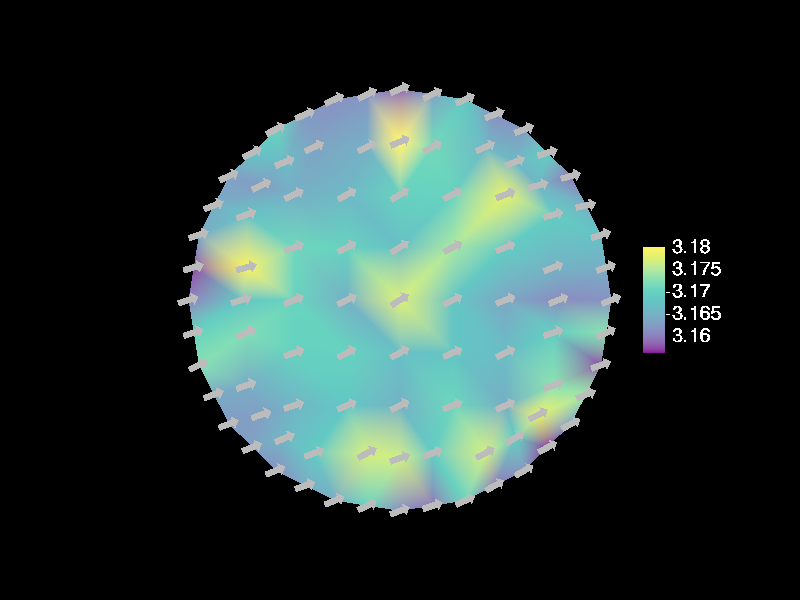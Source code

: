 #include "colors.inc"
background { rgb <0, 0, 0> }
camera {location <0, 0, 6>up <0,1,0> right <-1.33,0,0> angle 35look_at <0, 0, 0> sky <0, 1, 0> }
mesh2 {
vertex_vectors { 432, 
<-0.951057, -0.309017, 0>, 
<-0.725529, -0.404508, 0>, 
<-0.880037, -0.448401, 0>, 
<-0.809017, -0.587785, 0>, 
<-0.654508, -0.543893, 0>, 
<-0.698401, -0.698401, 0>, 
<-0.309017, -0.951057, 0>, 
<-0.154508, -0.975529, 0>, 
<-0.154508, -0.725529, 0>, 
<-0.951057, -0.309017, 0>, 
<-0.725529, -0.404508, 0>, 
<-0.725529, -0.154508, 0>, 
<-0.309017, -0.951057, 0>, 
<-0.154508, -0.725529, 0>, 
<-0.404508, -0.725529, 0>, 
<0, -1, 0>, 
<0, -0.75, 0>, 
<0.154508, -0.975529, 0>, 
<-0.587785, -0.809017, 0>, 
<-0.543893, -0.654508, 0>, 
<-0.448401, -0.880037, 0>, 
<-0.5, -0.5, 0>, 
<-0.5, -0.25, 0>, 
<-0.25, -0.5, 0>, 
<-0.951057, 0.309017, 0>, 
<-0.725529, 0.404508, 0>, 
<-0.880037, 0.448401, 0>, 
<-0.951057, 0.309017, 0>, 
<-0.725529, 0.154508, 0>, 
<-0.975529, 0.154508, 0>, 
<-0.809017, 0.587785, 0>, 
<-0.654508, 0.543893, 0>, 
<-0.698401, 0.698401, 0>, 
<-0.5, 0, 0>, 
<-0.5, 0.25, 0>, 
<-0.25, 0, 0>, 
<-0.587785, 0.809017, 0>, 
<-0.543893, 0.654508, 0>, 
<-0.448401, 0.880037, 0>, 
<-0.5, 0.5, 0>, 
<-0.404508, 0.725529, 0>, 
<-0.25, 0.5, 0>, 
<-0.951057, 0.309017, 0>, 
<-0.725529, 0.404508, 0>, 
<-0.725529, 0.154508, 0>, 
<-0.951057, -0.309017, 0>, 
<-0.725529, -0.154508, 0>, 
<-0.975529, -0.154508, 0>, 
<-0.5, 0, 0>, 
<-0.25, -0.25, 0>, 
<-0.25, 0, 0>, 
<0, -0.5, 0>, 
<0, -0.25, 0>, 
<0.25, -0.5, 0>, 
<0, -0.5, 0>, 
<0.154508, -0.725529, 0>, 
<0.25, -0.5, 0>, 
<0.309017, -0.951057, 0>, 
<0.404508, -0.725529, 0>, 
<0.448401, -0.880037, 0>, 
<0, 0, 0>, 
<0.25, -0.25, 0>, 
<0.25, 0, 0>, 
<0.5, -0.5, 0>, 
<0.725529, -0.404508, 0>, 
<0.654508, -0.543893, 0>, 
<0.5, 0, 0>, 
<0.725529, -0.154508, 0>, 
<0.75, 0, 0>, 
<0.5, -0.5, 0>, 
<0.5, -0.25, 0>, 
<0.725529, -0.404508, 0>, 
<0.5, -0.5, 0>, 
<0.543893, -0.654508, 0>, 
<0.654508, -0.543893, 0>, 
<0, 0, 0>, 
<0.25, 0, 0>, 
<0.25, 0.25, 0>, 
<0, 0.5, 0>, 
<0.25, 0.5, 0>, 
<0.154508, 0.725529, 0>, 
<0, 0, 0>, 
<0.25, 0.25, 0>, 
<0, 0.25, 0>, 
<0, 0.5, 0>, 
<0.154508, 0.725529, 0>, 
<0, 0.75, 0>, 
<0.309017, 0.951057, 0>, 
<0.404508, 0.725529, 0>, 
<0.448401, 0.880037, 0>, 
<-0.309017, 0.951057, 0>, 
<-0.154508, 0.725529, 0>, 
<-0.154508, 0.975529, 0>, 
<0.5, 0.5, 0>, 
<0.654508, 0.543893, 0>, 
<0.725529, 0.404508, 0>, 
<0.5, 0.5, 0>, 
<0.543893, 0.654508, 0>, 
<0.654508, 0.543893, 0>, 
<0.5, 0, 0>, 
<0.5, 0.25, 0>, 
<0.725529, 0.154508, 0>, 
<0.5, 0, 0>, 
<0.75, 0, 0>, 
<0.725529, 0.154508, 0>, 
<-0.5, 0.5, 0>, 
<-0.25, 0.25, 0>, 
<-0.25, 0.5, 0>, 
<-0.5, -0.5, 0>, 
<-0.725529, -0.404508, 0>, 
<-0.654508, -0.543893, 0>, 
<-0.809017, -0.587785, 0>, 
<-0.880037, -0.448401, 0>, 
<-0.654508, -0.543893, 0>, 
<-0.725529, -0.404508, 0>, 
<-0.880037, -0.448401, 0>, 
<-0.654508, -0.543893, 0>, 
<-0.5, -0.5, 0>, 
<-0.654508, -0.543893, 0>, 
<-0.543893, -0.654508, 0>, 
<-0.587785, -0.809017, 0>, 
<-0.698401, -0.698401, 0>, 
<-0.543893, -0.654508, 0>, 
<-0.654508, -0.543893, 0>, 
<-0.698401, -0.698401, 0>, 
<-0.543893, -0.654508, 0>, 
<0, -1, 0>, 
<-0.154508, -0.975529, 0>, 
<0, -0.75, 0>, 
<0, -0.5, 0>, 
<0, -0.75, 0>, 
<-0.154508, -0.725529, 0>, 
<-0.154508, -0.975529, 0>, 
<0, -0.75, 0>, 
<-0.154508, -0.725529, 0>, 
<-0.5, -0.5, 0>, 
<-0.725529, -0.404508, 0>, 
<-0.5, -0.25, 0>, 
<-0.5, 0, 0>, 
<-0.5, -0.25, 0>, 
<-0.725529, -0.154508, 0>, 
<-0.725529, -0.404508, 0>, 
<-0.5, -0.25, 0>, 
<-0.725529, -0.154508, 0>, 
<0, -0.5, 0>, 
<-0.154508, -0.725529, 0>, 
<-0.25, -0.5, 0>, 
<-0.5, -0.5, 0>, 
<-0.25, -0.5, 0>, 
<-0.404508, -0.725529, 0>, 
<-0.154508, -0.725529, 0>, 
<-0.25, -0.5, 0>, 
<-0.404508, -0.725529, 0>, 
<0, -0.5, 0>, 
<0, -0.75, 0>, 
<0.154508, -0.725529, 0>, 
<0.309017, -0.951057, 0>, 
<0.154508, -0.975529, 0>, 
<0.154508, -0.725529, 0>, 
<0, -0.75, 0>, 
<0.154508, -0.975529, 0>, 
<0.154508, -0.725529, 0>, 
<-0.5, -0.5, 0>, 
<-0.543893, -0.654508, 0>, 
<-0.404508, -0.725529, 0>, 
<-0.309017, -0.951057, 0>, 
<-0.404508, -0.725529, 0>, 
<-0.448401, -0.880037, 0>, 
<-0.543893, -0.654508, 0>, 
<-0.404508, -0.725529, 0>, 
<-0.448401, -0.880037, 0>, 
<-0.5, 0, 0>, 
<-0.5, -0.25, 0>, 
<-0.25, -0.25, 0>, 
<0, -0.5, 0>, 
<-0.25, -0.5, 0>, 
<-0.25, -0.25, 0>, 
<-0.5, -0.25, 0>, 
<-0.25, -0.5, 0>, 
<-0.25, -0.25, 0>, 
<-0.5, 0.5, 0>, 
<-0.725529, 0.404508, 0>, 
<-0.654508, 0.543893, 0>, 
<-0.809017, 0.587785, 0>, 
<-0.654508, 0.543893, 0>, 
<-0.880037, 0.448401, 0>, 
<-0.725529, 0.404508, 0>, 
<-0.654508, 0.543893, 0>, 
<-0.880037, 0.448401, 0>, 
<-0.5, 0, 0>, 
<-0.725529, 0.154508, 0>, 
<-0.75, 0, 0>, 
<-1, 0, 0>, 
<-0.975529, 0.154508, 0>, 
<-0.75, 0, 0>, 
<-0.725529, 0.154508, 0>, 
<-0.975529, 0.154508, 0>, 
<-0.75, 0, 0>, 
<-0.5, 0.5, 0>, 
<-0.654508, 0.543893, 0>, 
<-0.543893, 0.654508, 0>, 
<-0.587785, 0.809017, 0>, 
<-0.543893, 0.654508, 0>, 
<-0.698401, 0.698401, 0>, 
<-0.654508, 0.543893, 0>, 
<-0.543893, 0.654508, 0>, 
<-0.698401, 0.698401, 0>, 
<-0.5, 0.5, 0>, 
<-0.5, 0.25, 0>, 
<-0.25, 0.25, 0>, 
<0, 0, 0>, 
<-0.25, 0, 0>, 
<-0.25, 0.25, 0>, 
<-0.5, 0.25, 0>, 
<-0.25, 0, 0>, 
<-0.25, 0.25, 0>, 
<-0.5, 0.5, 0>, 
<-0.543893, 0.654508, 0>, 
<-0.404508, 0.725529, 0>, 
<-0.309017, 0.951057, 0>, 
<-0.448401, 0.880037, 0>, 
<-0.404508, 0.725529, 0>, 
<-0.543893, 0.654508, 0>, 
<-0.448401, 0.880037, 0>, 
<-0.404508, 0.725529, 0>, 
<-0.309017, 0.951057, 0>, 
<-0.404508, 0.725529, 0>, 
<-0.154508, 0.725529, 0>, 
<0, 0.5, 0>, 
<-0.25, 0.5, 0>, 
<-0.154508, 0.725529, 0>, 
<-0.404508, 0.725529, 0>, 
<-0.25, 0.5, 0>, 
<-0.154508, 0.725529, 0>, 
<-0.5, 0.5, 0>, 
<-0.725529, 0.404508, 0>, 
<-0.5, 0.25, 0>, 
<-0.5, 0, 0>, 
<-0.725529, 0.154508, 0>, 
<-0.5, 0.25, 0>, 
<-0.725529, 0.404508, 0>, 
<-0.725529, 0.154508, 0>, 
<-0.5, 0.25, 0>, 
<-0.5, 0, 0>, 
<-0.725529, -0.154508, 0>, 
<-0.75, 0, 0>, 
<-1, 0, 0>, 
<-0.75, 0, 0>, 
<-0.975529, -0.154508, 0>, 
<-0.725529, -0.154508, 0>, 
<-0.75, 0, 0>, 
<-0.975529, -0.154508, 0>, 
<0, -0.5, 0>, 
<-0.25, -0.25, 0>, 
<0, -0.25, 0>, 
<0, 0, 0>, 
<-0.25, 0, 0>, 
<0, -0.25, 0>, 
<-0.25, -0.25, 0>, 
<-0.25, 0, 0>, 
<0, -0.25, 0>, 
<0, 0, 0>, 
<0, -0.25, 0>, 
<0.25, -0.25, 0>, 
<0.5, -0.5, 0>, 
<0.25, -0.5, 0>, 
<0.25, -0.25, 0>, 
<0, -0.25, 0>, 
<0.25, -0.5, 0>, 
<0.25, -0.25, 0>, 
<0.309017, -0.951057, 0>, 
<0.154508, -0.725529, 0>, 
<0.404508, -0.725529, 0>, 
<0.5, -0.5, 0>, 
<0.25, -0.5, 0>, 
<0.404508, -0.725529, 0>, 
<0.154508, -0.725529, 0>, 
<0.25, -0.5, 0>, 
<0.404508, -0.725529, 0>, 
<0.5, -0.5, 0>, 
<0.404508, -0.725529, 0>, 
<0.543893, -0.654508, 0>, 
<0.587785, -0.809017, 0>, 
<0.448401, -0.880037, 0>, 
<0.543893, -0.654508, 0>, 
<0.404508, -0.725529, 0>, 
<0.448401, -0.880037, 0>, 
<0.543893, -0.654508, 0>, 
<0.5, -0.5, 0>, 
<0.25, -0.25, 0>, 
<0.5, -0.25, 0>, 
<0.5, 0, 0>, 
<0.5, -0.25, 0>, 
<0.25, 0, 0>, 
<0.25, -0.25, 0>, 
<0.5, -0.25, 0>, 
<0.25, 0, 0>, 
<0.951057, -0.309017, 0>, 
<0.725529, -0.404508, 0>, 
<0.880037, -0.448401, 0>, 
<0.809017, -0.587785, 0>, 
<0.654508, -0.543893, 0>, 
<0.880037, -0.448401, 0>, 
<0.725529, -0.404508, 0>, 
<0.654508, -0.543893, 0>, 
<0.880037, -0.448401, 0>, 
<0.951057, -0.309017, 0>, 
<0.725529, -0.154508, 0>, 
<0.975529, -0.154508, 0>, 
<1, 0, 0>, 
<0.975529, -0.154508, 0>, 
<0.75, 0, 0>, 
<0.725529, -0.154508, 0>, 
<0.975529, -0.154508, 0>, 
<0.75, 0, 0>, 
<0.5, 0, 0>, 
<0.5, -0.25, 0>, 
<0.725529, -0.154508, 0>, 
<0.951057, -0.309017, 0>, 
<0.725529, -0.404508, 0>, 
<0.725529, -0.154508, 0>, 
<0.5, -0.25, 0>, 
<0.725529, -0.404508, 0>, 
<0.725529, -0.154508, 0>, 
<0.587785, -0.809017, 0>, 
<0.543893, -0.654508, 0>, 
<0.698401, -0.698401, 0>, 
<0.809017, -0.587785, 0>, 
<0.654508, -0.543893, 0>, 
<0.698401, -0.698401, 0>, 
<0.543893, -0.654508, 0>, 
<0.654508, -0.543893, 0>, 
<0.698401, -0.698401, 0>, 
<0.5, 0, 0>, 
<0.25, 0, 0>, 
<0.5, 0.25, 0>, 
<0.5, 0.5, 0>, 
<0.5, 0.25, 0>, 
<0.25, 0.25, 0>, 
<0.25, 0, 0>, 
<0.5, 0.25, 0>, 
<0.25, 0.25, 0>, 
<0.5, 0.5, 0>, 
<0.25, 0.5, 0>, 
<0.404508, 0.725529, 0>, 
<0.309017, 0.951057, 0>, 
<0.404508, 0.725529, 0>, 
<0.154508, 0.725529, 0>, 
<0.25, 0.5, 0>, 
<0.404508, 0.725529, 0>, 
<0.154508, 0.725529, 0>, 
<0.5, 0.5, 0>, 
<0.25, 0.25, 0>, 
<0.25, 0.5, 0>, 
<0, 0.5, 0>, 
<0.25, 0.5, 0>, 
<0, 0.25, 0>, 
<0.25, 0.25, 0>, 
<0.25, 0.5, 0>, 
<0, 0.25, 0>, 
<0.309017, 0.951057, 0>, 
<0.154508, 0.725529, 0>, 
<0.154508, 0.975529, 0>, 
<0, 1, 0>, 
<0.154508, 0.975529, 0>, 
<0, 0.75, 0>, 
<0.154508, 0.725529, 0>, 
<0.154508, 0.975529, 0>, 
<0, 0.75, 0>, 
<0.5, 0.5, 0>, 
<0.404508, 0.725529, 0>, 
<0.543893, 0.654508, 0>, 
<0.587785, 0.809017, 0>, 
<0.543893, 0.654508, 0>, 
<0.448401, 0.880037, 0>, 
<0.404508, 0.725529, 0>, 
<0.543893, 0.654508, 0>, 
<0.448401, 0.880037, 0>, 
<0, 0.5, 0>, 
<-0.154508, 0.725529, 0>, 
<0, 0.75, 0>, 
<0, 1, 0>, 
<0, 0.75, 0>, 
<-0.154508, 0.975529, 0>, 
<-0.154508, 0.725529, 0>, 
<0, 0.75, 0>, 
<-0.154508, 0.975529, 0>, 
<0.809017, 0.587785, 0>, 
<0.654508, 0.543893, 0>, 
<0.880037, 0.448401, 0>, 
<0.951057, 0.309017, 0>, 
<0.725529, 0.404508, 0>, 
<0.880037, 0.448401, 0>, 
<0.654508, 0.543893, 0>, 
<0.725529, 0.404508, 0>, 
<0.880037, 0.448401, 0>, 
<0.587785, 0.809017, 0>, 
<0.543893, 0.654508, 0>, 
<0.698401, 0.698401, 0>, 
<0.809017, 0.587785, 0>, 
<0.654508, 0.543893, 0>, 
<0.698401, 0.698401, 0>, 
<0.543893, 0.654508, 0>, 
<0.654508, 0.543893, 0>, 
<0.698401, 0.698401, 0>, 
<0.5, 0.5, 0>, 
<0.5, 0.25, 0>, 
<0.725529, 0.404508, 0>, 
<0.951057, 0.309017, 0>, 
<0.725529, 0.404508, 0>, 
<0.725529, 0.154508, 0>, 
<0.5, 0.25, 0>, 
<0.725529, 0.404508, 0>, 
<0.725529, 0.154508, 0>, 
<1, 0, 0>, 
<0.75, 0, 0>, 
<0.975529, 0.154508, 0>, 
<0.951057, 0.309017, 0>, 
<0.725529, 0.154508, 0>, 
<0.975529, 0.154508, 0>, 
<0.75, 0, 0>, 
<0.725529, 0.154508, 0>, 
<0.975529, 0.154508, 0>, 
<0, 0, 0>, 
<-0.25, 0.25, 0>, 
<0, 0.25, 0>, 
<0, 0.5, 0>, 
<-0.25, 0.5, 0>, 
<0, 0.25, 0>, 
<-0.25, 0.25, 0>, 
<-0.25, 0.5, 0>, 
<0, 0.25, 0>
}
normal_vectors { 432, 
<0, 0, 1>, 
<0, 0, 1>, 
<0, 0, 1>, 
<0, 0, 1>, 
<0, 0, 1>, 
<0, 0, 1>, 
<0, 0, 1>, 
<0, 0, 1>, 
<0, 0, 1>, 
<0, 0, 1>, 
<0, 0, 1>, 
<0, 0, 1>, 
<0, 0, 1>, 
<0, 0, 1>, 
<0, 0, 1>, 
<0, 0, 1>, 
<0, 0, 1>, 
<0, 0, 1>, 
<0, 0, 1>, 
<0, 0, 1>, 
<0, 0, 1>, 
<0, 0, 1>, 
<0, 0, 1>, 
<0, 0, 1>, 
<0, 0, 1>, 
<0, 0, 1>, 
<0, 0, 1>, 
<0, 0, 1>, 
<0, 0, 1>, 
<0, 0, 1>, 
<0, 0, 1>, 
<0, 0, 1>, 
<0, 0, 1>, 
<0, 0, 1>, 
<0, 0, 1>, 
<0, 0, 1>, 
<0, 0, 1>, 
<0, 0, 1>, 
<0, 0, 1>, 
<0, 0, 1>, 
<0, 0, 1>, 
<0, 0, 1>, 
<0, 0, 1>, 
<0, 0, 1>, 
<0, 0, 1>, 
<0, 0, 1>, 
<0, 0, 1>, 
<0, 0, 1>, 
<0, 0, 1>, 
<0, 0, 1>, 
<0, 0, 1>, 
<0, 0, 1>, 
<0, 0, 1>, 
<0, 0, 1>, 
<0, 0, 1>, 
<0, 0, 1>, 
<0, 0, 1>, 
<0, 0, 1>, 
<0, 0, 1>, 
<0, 0, 1>, 
<0, 0, 1>, 
<0, 0, 1>, 
<0, 0, 1>, 
<0, 0, 1>, 
<0, 0, 1>, 
<0, 0, 1>, 
<0, 0, 1>, 
<0, 0, 1>, 
<0, 0, 1>, 
<0, 0, 1>, 
<0, 0, 1>, 
<0, 0, 1>, 
<0, 0, 1>, 
<0, 0, 1>, 
<0, 0, 1>, 
<0, 0, 1>, 
<0, 0, 1>, 
<0, 0, 1>, 
<0, 0, 1>, 
<0, 0, 1>, 
<0, 0, 1>, 
<0, 0, 1>, 
<0, 0, 1>, 
<0, 0, 1>, 
<0, 0, 1>, 
<0, 0, 1>, 
<0, 0, 1>, 
<0, 0, 1>, 
<0, 0, 1>, 
<0, 0, 1>, 
<0, 0, 1>, 
<0, 0, 1>, 
<0, 0, 1>, 
<0, 0, 1>, 
<0, 0, 1>, 
<0, 0, 1>, 
<0, 0, 1>, 
<0, 0, 1>, 
<0, 0, 1>, 
<0, 0, 1>, 
<0, 0, 1>, 
<0, 0, 1>, 
<0, 0, 1>, 
<0, 0, 1>, 
<0, 0, 1>, 
<0, 0, 1>, 
<0, 0, 1>, 
<0, 0, 1>, 
<0, 0, 1>, 
<0, 0, 1>, 
<0, 0, 1>, 
<0, 0, 1>, 
<0, 0, 1>, 
<0, 0, 1>, 
<0, 0, 1>, 
<0, 0, 1>, 
<0, 0, 1>, 
<0, 0, 1>, 
<0, 0, 1>, 
<0, 0, 1>, 
<0, 0, 1>, 
<0, 0, 1>, 
<0, 0, 1>, 
<0, 0, 1>, 
<0, 0, 1>, 
<0, 0, 1>, 
<0, 0, 1>, 
<0, 0, 1>, 
<0, 0, 1>, 
<0, 0, 1>, 
<0, 0, 1>, 
<0, 0, 1>, 
<0, 0, 1>, 
<0, 0, 1>, 
<0, 0, 1>, 
<0, 0, 1>, 
<0, 0, 1>, 
<0, 0, 1>, 
<0, 0, 1>, 
<0, 0, 1>, 
<0, 0, 1>, 
<0, 0, 1>, 
<0, 0, 1>, 
<0, 0, 1>, 
<0, 0, 1>, 
<0, 0, 1>, 
<0, 0, 1>, 
<0, 0, 1>, 
<0, 0, 1>, 
<0, 0, 1>, 
<0, 0, 1>, 
<0, 0, 1>, 
<0, 0, 1>, 
<0, 0, 1>, 
<0, 0, 1>, 
<0, 0, 1>, 
<0, 0, 1>, 
<0, 0, 1>, 
<0, 0, 1>, 
<0, 0, 1>, 
<0, 0, 1>, 
<0, 0, 1>, 
<0, 0, 1>, 
<0, 0, 1>, 
<0, 0, 1>, 
<0, 0, 1>, 
<0, 0, 1>, 
<0, 0, 1>, 
<0, 0, 1>, 
<0, 0, 1>, 
<0, 0, 1>, 
<0, 0, 1>, 
<0, 0, 1>, 
<0, 0, 1>, 
<0, 0, 1>, 
<0, 0, 1>, 
<0, 0, 1>, 
<0, 0, 1>, 
<0, 0, 1>, 
<0, 0, 1>, 
<0, 0, 1>, 
<0, 0, 1>, 
<0, 0, 1>, 
<0, 0, 1>, 
<0, 0, 1>, 
<0, 0, 1>, 
<0, 0, 1>, 
<0, 0, 1>, 
<0, 0, 1>, 
<0, 0, 1>, 
<0, 0, 1>, 
<0, 0, 1>, 
<0, 0, 1>, 
<0, 0, 1>, 
<0, 0, 1>, 
<0, 0, 1>, 
<0, 0, 1>, 
<0, 0, 1>, 
<0, 0, 1>, 
<0, 0, 1>, 
<0, 0, 1>, 
<0, 0, 1>, 
<0, 0, 1>, 
<0, 0, 1>, 
<0, 0, 1>, 
<0, 0, 1>, 
<0, 0, 1>, 
<0, 0, 1>, 
<0, 0, 1>, 
<0, 0, 1>, 
<0, 0, 1>, 
<0, 0, 1>, 
<0, 0, 1>, 
<0, 0, 1>, 
<0, 0, 1>, 
<0, 0, 1>, 
<0, 0, 1>, 
<0, 0, 1>, 
<0, 0, 1>, 
<0, 0, 1>, 
<0, 0, 1>, 
<0, 0, 1>, 
<0, 0, 1>, 
<0, 0, 1>, 
<0, 0, 1>, 
<0, 0, 1>, 
<0, 0, 1>, 
<0, 0, 1>, 
<0, 0, 1>, 
<0, 0, 1>, 
<0, 0, 1>, 
<0, 0, 1>, 
<0, 0, 1>, 
<0, 0, 1>, 
<0, 0, 1>, 
<0, 0, 1>, 
<0, 0, 1>, 
<0, 0, 1>, 
<0, 0, 1>, 
<0, 0, 1>, 
<0, 0, 1>, 
<0, 0, 1>, 
<0, 0, 1>, 
<0, 0, 1>, 
<0, 0, 1>, 
<0, 0, 1>, 
<0, 0, 1>, 
<0, 0, 1>, 
<0, 0, 1>, 
<0, 0, 1>, 
<0, 0, 1>, 
<0, 0, 1>, 
<0, 0, 1>, 
<0, 0, 1>, 
<0, 0, 1>, 
<0, 0, 1>, 
<0, 0, 1>, 
<0, 0, 1>, 
<0, 0, 1>, 
<0, 0, 1>, 
<0, 0, 1>, 
<0, 0, 1>, 
<0, 0, 1>, 
<0, 0, 1>, 
<0, 0, 1>, 
<0, 0, 1>, 
<0, 0, 1>, 
<0, 0, 1>, 
<0, 0, 1>, 
<0, 0, 1>, 
<0, 0, 1>, 
<0, 0, 1>, 
<0, 0, 1>, 
<0, 0, 1>, 
<0, 0, 1>, 
<0, 0, 1>, 
<0, 0, 1>, 
<0, 0, 1>, 
<0, 0, 1>, 
<0, 0, 1>, 
<0, 0, 1>, 
<0, 0, 1>, 
<0, 0, 1>, 
<0, 0, 1>, 
<0, 0, 1>, 
<0, 0, 1>, 
<0, 0, 1>, 
<0, 0, 1>, 
<0, 0, 1>, 
<0, 0, 1>, 
<0, 0, 1>, 
<0, 0, 1>, 
<0, 0, 1>, 
<0, 0, 1>, 
<0, 0, 1>, 
<0, 0, 1>, 
<0, 0, 1>, 
<0, 0, 1>, 
<0, 0, 1>, 
<0, 0, 1>, 
<0, 0, 1>, 
<0, 0, 1>, 
<0, 0, 1>, 
<0, 0, 1>, 
<0, 0, 1>, 
<0, 0, 1>, 
<0, 0, 1>, 
<0, 0, 1>, 
<0, 0, 1>, 
<0, 0, 1>, 
<0, 0, 1>, 
<0, 0, 1>, 
<0, 0, 1>, 
<0, 0, 1>, 
<0, 0, 1>, 
<0, 0, 1>, 
<0, 0, 1>, 
<0, 0, 1>, 
<0, 0, 1>, 
<0, 0, 1>, 
<0, 0, 1>, 
<0, 0, 1>, 
<0, 0, 1>, 
<0, 0, 1>, 
<0, 0, 1>, 
<0, 0, 1>, 
<0, 0, 1>, 
<0, 0, 1>, 
<0, 0, 1>, 
<0, 0, 1>, 
<0, 0, 1>, 
<0, 0, 1>, 
<0, 0, 1>, 
<0, 0, 1>, 
<0, 0, 1>, 
<0, 0, 1>, 
<0, 0, 1>, 
<0, 0, 1>, 
<0, 0, 1>, 
<0, 0, 1>, 
<0, 0, 1>, 
<0, 0, 1>, 
<0, 0, 1>, 
<0, 0, 1>, 
<0, 0, 1>, 
<0, 0, 1>, 
<0, 0, 1>, 
<0, 0, 1>, 
<0, 0, 1>, 
<0, 0, 1>, 
<0, 0, 1>, 
<0, 0, 1>, 
<0, 0, 1>, 
<0, 0, 1>, 
<0, 0, 1>, 
<0, 0, 1>, 
<0, 0, 1>, 
<0, 0, 1>, 
<0, 0, 1>, 
<0, 0, 1>, 
<0, 0, 1>, 
<0, 0, 1>, 
<0, 0, 1>, 
<0, 0, 1>, 
<0, 0, 1>, 
<0, 0, 1>, 
<0, 0, 1>, 
<0, 0, 1>, 
<0, 0, 1>, 
<0, 0, 1>, 
<0, 0, 1>, 
<0, 0, 1>, 
<0, 0, 1>, 
<0, 0, 1>, 
<0, 0, 1>, 
<0, 0, 1>, 
<0, 0, 1>, 
<0, 0, 1>, 
<0, 0, 1>, 
<0, 0, 1>, 
<0, 0, 1>, 
<0, 0, 1>, 
<0, 0, 1>, 
<0, 0, 1>, 
<0, 0, 1>, 
<0, 0, 1>, 
<0, 0, 1>, 
<0, 0, 1>, 
<0, 0, 1>, 
<0, 0, 1>, 
<0, 0, 1>, 
<0, 0, 1>, 
<0, 0, 1>, 
<0, 0, 1>, 
<0, 0, 1>, 
<0, 0, 1>, 
<0, 0, 1>, 
<0, 0, 1>, 
<0, 0, 1>, 
<0, 0, 1>, 
<0, 0, 1>, 
<0, 0, 1>, 
<0, 0, 1>, 
<0, 0, 1>, 
<0, 0, 1>, 
<0, 0, 1>, 
<0, 0, 1>, 
<0, 0, 1>, 
<0, 0, 1>, 
<0, 0, 1>, 
<0, 0, 1>, 
<0, 0, 1>, 
<0, 0, 1>, 
<0, 0, 1>, 
<0, 0, 1>, 
<0, 0, 1>, 
<0, 0, 1>, 
<0, 0, 1>, 
<0, 0, 1>, 
<0, 0, 1>, 
<0, 0, 1>, 
<0, 0, 1>, 
<0, 0, 1>, 
<0, 0, 1>, 
<0, 0, 1>, 
<0, 0, 1>, 
<0, 0, 1>, 
<0, 0, 1>, 
<0, 0, 1>, 
<0, 0, 1>, 
<0, 0, 1>, 
<0, 0, 1>
}
texture_list { 432, 
texture{ pigment{ rgb <0.244605, 0.740396, 0.451282>  } }, 
texture{ pigment{ rgb <0.190576, 0.413578, 0.556432>  } }, 
texture{ pigment{ rgb <0.196414, 0.401521, 0.555385>  } }, 
texture{ pigment{ rgb <0.230705, 0.323441, 0.544756>  } }, 
texture{ pigment{ rgb <0.219411, 0.350797, 0.54937>  } }, 
texture{ pigment{ rgb <0.214868, 0.361302, 0.550853>  } }, 
texture{ pigment{ rgb <0.183448, 0.427994, 0.557498>  } }, 
texture{ pigment{ rgb <0.134436, 0.64611, 0.522763>  } }, 
texture{ pigment{ rgb <0.645446, 0.857015, 0.211178>  } }, 
texture{ pigment{ rgb <0.244605, 0.740396, 0.451282>  } }, 
texture{ pigment{ rgb <0.190576, 0.413578, 0.556432>  } }, 
texture{ pigment{ rgb <0.214151, 0.723322, 0.468548>  } }, 
texture{ pigment{ rgb <0.183448, 0.427994, 0.557498>  } }, 
texture{ pigment{ rgb <0.645446, 0.857015, 0.211178>  } }, 
texture{ pigment{ rgb <0.121784, 0.594637, 0.543484>  } }, 
texture{ pigment{ rgb <0.251567, 0.267195, 0.530416>  } }, 
texture{ pigment{ rgb <0.612105, 0.850768, 0.233242>  } }, 
texture{ pigment{ rgb <0.274913, 0.186774, 0.492061>  } }, 
texture{ pigment{ rgb <0.24518, 0.285352, 0.535924>  } }, 
texture{ pigment{ rgb <0.157726, 0.479164, 0.55931>  } }, 
texture{ pigment{ rgb <0.190488, 0.413758, 0.556446>  } }, 
texture{ pigment{ rgb <0.165421, 0.46374, 0.559141>  } }, 
texture{ pigment{ rgb <0.130891, 0.638576, 0.526449>  } }, 
texture{ pigment{ rgb <0.12344, 0.572655, 0.549413>  } }, 
texture{ pigment{ rgb <0.1938, 0.406952, 0.555874>  } }, 
texture{ pigment{ rgb <0.130447, 0.543448, 0.554932>  } }, 
texture{ pigment{ rgb <0.186254, 0.422354, 0.557106>  } }, 
texture{ pigment{ rgb <0.1938, 0.406952, 0.555874>  } }, 
texture{ pigment{ rgb <0.918311, 0.896973, 0.10092>  } }, 
texture{ pigment{ rgb <0.282864, 0.0744648, 0.397158>  } }, 
texture{ pigment{ rgb <0.218958, 0.351857, 0.549527>  } }, 
texture{ pigment{ rgb <0.223519, 0.341059, 0.547862>  } }, 
texture{ pigment{ rgb <0.130255, 0.544055, 0.554842>  } }, 
texture{ pigment{ rgb <0.139961, 0.65579, 0.517666>  } }, 
texture{ pigment{ rgb <0.157194, 0.678124, 0.504241>  } }, 
texture{ pigment{ rgb <0.176431, 0.441962, 0.558323>  } }, 
texture{ pigment{ rgb <0.133767, 0.644787, 0.523428>  } }, 
texture{ pigment{ rgb <0.149241, 0.4968, 0.559002>  } }, 
texture{ pigment{ rgb <0.23029, 0.324479, 0.544954>  } }, 
texture{ pigment{ rgb <0.181173, 0.432542, 0.55779>  } }, 
texture{ pigment{ rgb <0.210816, 0.370453, 0.552035>  } }, 
texture{ pigment{ rgb <0.156706, 0.481238, 0.559303>  } }, 
texture{ pigment{ rgb <0.1938, 0.406952, 0.555874>  } }, 
texture{ pigment{ rgb <0.130447, 0.543448, 0.554932>  } }, 
texture{ pigment{ rgb <0.918311, 0.896973, 0.10092>  } }, 
texture{ pigment{ rgb <0.244605, 0.740396, 0.451282>  } }, 
texture{ pigment{ rgb <0.214151, 0.723322, 0.468548>  } }, 
texture{ pigment{ rgb <0.13182, 0.640689, 0.52544>  } }, 
texture{ pigment{ rgb <0.139961, 0.65579, 0.517666>  } }, 
texture{ pigment{ rgb <0.132029, 0.641149, 0.525217>  } }, 
texture{ pigment{ rgb <0.176431, 0.441962, 0.558323>  } }, 
texture{ pigment{ rgb <0.172508, 0.449719, 0.558685>  } }, 
texture{ pigment{ rgb <0.138226, 0.521968, 0.557459>  } }, 
texture{ pigment{ rgb <0.150699, 0.670653, 0.509004>  } }, 
texture{ pigment{ rgb <0.172508, 0.449719, 0.558685>  } }, 
texture{ pigment{ rgb <0.12201, 0.601141, 0.541414>  } }, 
texture{ pigment{ rgb <0.150699, 0.670653, 0.509004>  } }, 
texture{ pigment{ rgb <0.146534, 0.665338, 0.512222>  } }, 
texture{ pigment{ rgb <0.6327, 0.854669, 0.21962>  } }, 
texture{ pigment{ rgb <0.272801, 0.19578, 0.497651>  } }, 
texture{ pigment{ rgb <0.677452, 0.86269, 0.190073>  } }, 
texture{ pigment{ rgb <0.126026, 0.559389, 0.552236>  } }, 
texture{ pigment{ rgb <0.12575, 0.560582, 0.552004>  } }, 
texture{ pigment{ rgb <0.183522, 0.427846, 0.557488>  } }, 
texture{ pigment{ rgb <0.262545, 0.74923, 0.441318>  } }, 
texture{ pigment{ rgb <0.763789, 0.876597, 0.136929>  } }, 
texture{ pigment{ rgb <0.203495, 0.386508, 0.553887>  } }, 
texture{ pigment{ rgb <0.124837, 0.620288, 0.534432>  } }, 
texture{ pigment{ rgb <0.252009, 0.265901, 0.529986>  } }, 
texture{ pigment{ rgb <0.183522, 0.427846, 0.557488>  } }, 
texture{ pigment{ rgb <0.145134, 0.505769, 0.558612>  } }, 
texture{ pigment{ rgb <0.262545, 0.74923, 0.441318>  } }, 
texture{ pigment{ rgb <0.183522, 0.427846, 0.557488>  } }, 
texture{ pigment{ rgb <0.123095, 0.611325, 0.537869>  } }, 
texture{ pigment{ rgb <0.763789, 0.876597, 0.136929>  } }, 
texture{ pigment{ rgb <0.677452, 0.86269, 0.190073>  } }, 
texture{ pigment{ rgb <0.12575, 0.560582, 0.552004>  } }, 
texture{ pigment{ rgb <0.387392, 0.796341, 0.371951>  } }, 
texture{ pigment{ rgb <0.132655, 0.642495, 0.524562>  } }, 
texture{ pigment{ rgb <0.135943, 0.648953, 0.521309>  } }, 
texture{ pigment{ rgb <0.16977, 0.690592, 0.495636>  } }, 
texture{ pigment{ rgb <0.677452, 0.86269, 0.190073>  } }, 
texture{ pigment{ rgb <0.387392, 0.796341, 0.371951>  } }, 
texture{ pigment{ rgb <0.13592, 0.527845, 0.556886>  } }, 
texture{ pigment{ rgb <0.132655, 0.642495, 0.524562>  } }, 
texture{ pigment{ rgb <0.16977, 0.690592, 0.495636>  } }, 
texture{ pigment{ rgb <1.00238, 0.905727, 0.147202>  } }, 
texture{ pigment{ rgb <0.123567, 0.571839, 0.549602>  } }, 
texture{ pigment{ rgb <0.158445, 0.477705, 0.55931>  } }, 
texture{ pigment{ rgb <0.248275, 0.276673, 0.53341>  } }, 
texture{ pigment{ rgb <0.246671, 0.281199, 0.534747>  } }, 
texture{ pigment{ rgb <0.179213, 0.436442, 0.558023>  } }, 
texture{ pigment{ rgb <0.236116, 0.309638, 0.541927>  } }, 
texture{ pigment{ rgb <0.764402, 0.876689, 0.136592>  } }, 
texture{ pigment{ rgb <0.166686, 0.461231, 0.559079>  } }, 
texture{ pigment{ rgb <0.122602, 0.607691, 0.539177>  } }, 
texture{ pigment{ rgb <0.764402, 0.876689, 0.136592>  } }, 
texture{ pigment{ rgb <0.155743, 0.483206, 0.559289>  } }, 
texture{ pigment{ rgb <0.166686, 0.461231, 0.559079>  } }, 
texture{ pigment{ rgb <0.203495, 0.386508, 0.553887>  } }, 
texture{ pigment{ rgb <0.121896, 0.598976, 0.54212>  } }, 
texture{ pigment{ rgb <0.172553, 0.449631, 0.558681>  } }, 
texture{ pigment{ rgb <0.203495, 0.386508, 0.553887>  } }, 
texture{ pigment{ rgb <0.252009, 0.265901, 0.529986>  } }, 
texture{ pigment{ rgb <0.172553, 0.449631, 0.558681>  } }, 
texture{ pigment{ rgb <0.181173, 0.432542, 0.55779>  } }, 
texture{ pigment{ rgb <0.131609, 0.640219, 0.525666>  } }, 
texture{ pigment{ rgb <0.156706, 0.481238, 0.559303>  } }, 
texture{ pigment{ rgb <0.165421, 0.46374, 0.559141>  } }, 
texture{ pigment{ rgb <0.190576, 0.413578, 0.556432>  } }, 
texture{ pigment{ rgb <0.219411, 0.350797, 0.54937>  } }, 
texture{ pigment{ rgb <0.230705, 0.323441, 0.544756>  } }, 
texture{ pigment{ rgb <0.196414, 0.401521, 0.555385>  } }, 
texture{ pigment{ rgb <0.219411, 0.350797, 0.54937>  } }, 
texture{ pigment{ rgb <0.190576, 0.413578, 0.556432>  } }, 
texture{ pigment{ rgb <0.196414, 0.401521, 0.555385>  } }, 
texture{ pigment{ rgb <0.219411, 0.350797, 0.54937>  } }, 
texture{ pigment{ rgb <0.165421, 0.46374, 0.559141>  } }, 
texture{ pigment{ rgb <0.219411, 0.350797, 0.54937>  } }, 
texture{ pigment{ rgb <0.157726, 0.479164, 0.55931>  } }, 
texture{ pigment{ rgb <0.24518, 0.285352, 0.535924>  } }, 
texture{ pigment{ rgb <0.214868, 0.361302, 0.550853>  } }, 
texture{ pigment{ rgb <0.157726, 0.479164, 0.55931>  } }, 
texture{ pigment{ rgb <0.219411, 0.350797, 0.54937>  } }, 
texture{ pigment{ rgb <0.214868, 0.361302, 0.550853>  } }, 
texture{ pigment{ rgb <0.157726, 0.479164, 0.55931>  } }, 
texture{ pigment{ rgb <0.251567, 0.267195, 0.530416>  } }, 
texture{ pigment{ rgb <0.134436, 0.64611, 0.522763>  } }, 
texture{ pigment{ rgb <0.612105, 0.850768, 0.233242>  } }, 
texture{ pigment{ rgb <0.172508, 0.449719, 0.558685>  } }, 
texture{ pigment{ rgb <0.612105, 0.850768, 0.233242>  } }, 
texture{ pigment{ rgb <0.645446, 0.857015, 0.211178>  } }, 
texture{ pigment{ rgb <0.134436, 0.64611, 0.522763>  } }, 
texture{ pigment{ rgb <0.612105, 0.850768, 0.233242>  } }, 
texture{ pigment{ rgb <0.645446, 0.857015, 0.211178>  } }, 
texture{ pigment{ rgb <0.165421, 0.46374, 0.559141>  } }, 
texture{ pigment{ rgb <0.190576, 0.413578, 0.556432>  } }, 
texture{ pigment{ rgb <0.130891, 0.638576, 0.526449>  } }, 
texture{ pigment{ rgb <0.139961, 0.65579, 0.517666>  } }, 
texture{ pigment{ rgb <0.130891, 0.638576, 0.526449>  } }, 
texture{ pigment{ rgb <0.214151, 0.723322, 0.468548>  } }, 
texture{ pigment{ rgb <0.190576, 0.413578, 0.556432>  } }, 
texture{ pigment{ rgb <0.130891, 0.638576, 0.526449>  } }, 
texture{ pigment{ rgb <0.214151, 0.723322, 0.468548>  } }, 
texture{ pigment{ rgb <0.172508, 0.449719, 0.558685>  } }, 
texture{ pigment{ rgb <0.645446, 0.857015, 0.211178>  } }, 
texture{ pigment{ rgb <0.12344, 0.572655, 0.549413>  } }, 
texture{ pigment{ rgb <0.165421, 0.46374, 0.559141>  } }, 
texture{ pigment{ rgb <0.12344, 0.572655, 0.549413>  } }, 
texture{ pigment{ rgb <0.121784, 0.594637, 0.543484>  } }, 
texture{ pigment{ rgb <0.645446, 0.857015, 0.211178>  } }, 
texture{ pigment{ rgb <0.12344, 0.572655, 0.549413>  } }, 
texture{ pigment{ rgb <0.121784, 0.594637, 0.543484>  } }, 
texture{ pigment{ rgb <0.172508, 0.449719, 0.558685>  } }, 
texture{ pigment{ rgb <0.612105, 0.850768, 0.233242>  } }, 
texture{ pigment{ rgb <0.12201, 0.601141, 0.541414>  } }, 
texture{ pigment{ rgb <0.146534, 0.665338, 0.512222>  } }, 
texture{ pigment{ rgb <0.274913, 0.186774, 0.492061>  } }, 
texture{ pigment{ rgb <0.12201, 0.601141, 0.541414>  } }, 
texture{ pigment{ rgb <0.612105, 0.850768, 0.233242>  } }, 
texture{ pigment{ rgb <0.274913, 0.186774, 0.492061>  } }, 
texture{ pigment{ rgb <0.12201, 0.601141, 0.541414>  } }, 
texture{ pigment{ rgb <0.165421, 0.46374, 0.559141>  } }, 
texture{ pigment{ rgb <0.157726, 0.479164, 0.55931>  } }, 
texture{ pigment{ rgb <0.121784, 0.594637, 0.543484>  } }, 
texture{ pigment{ rgb <0.183448, 0.427994, 0.557498>  } }, 
texture{ pigment{ rgb <0.121784, 0.594637, 0.543484>  } }, 
texture{ pigment{ rgb <0.190488, 0.413758, 0.556446>  } }, 
texture{ pigment{ rgb <0.157726, 0.479164, 0.55931>  } }, 
texture{ pigment{ rgb <0.121784, 0.594637, 0.543484>  } }, 
texture{ pigment{ rgb <0.190488, 0.413758, 0.556446>  } }, 
texture{ pigment{ rgb <0.139961, 0.65579, 0.517666>  } }, 
texture{ pigment{ rgb <0.130891, 0.638576, 0.526449>  } }, 
texture{ pigment{ rgb <0.132029, 0.641149, 0.525217>  } }, 
texture{ pigment{ rgb <0.172508, 0.449719, 0.558685>  } }, 
texture{ pigment{ rgb <0.12344, 0.572655, 0.549413>  } }, 
texture{ pigment{ rgb <0.132029, 0.641149, 0.525217>  } }, 
texture{ pigment{ rgb <0.130891, 0.638576, 0.526449>  } }, 
texture{ pigment{ rgb <0.12344, 0.572655, 0.549413>  } }, 
texture{ pigment{ rgb <0.132029, 0.641149, 0.525217>  } }, 
texture{ pigment{ rgb <0.181173, 0.432542, 0.55779>  } }, 
texture{ pigment{ rgb <0.130447, 0.543448, 0.554932>  } }, 
texture{ pigment{ rgb <0.223519, 0.341059, 0.547862>  } }, 
texture{ pigment{ rgb <0.218958, 0.351857, 0.549527>  } }, 
texture{ pigment{ rgb <0.223519, 0.341059, 0.547862>  } }, 
texture{ pigment{ rgb <0.186254, 0.422354, 0.557106>  } }, 
texture{ pigment{ rgb <0.130447, 0.543448, 0.554932>  } }, 
texture{ pigment{ rgb <0.223519, 0.341059, 0.547862>  } }, 
texture{ pigment{ rgb <0.186254, 0.422354, 0.557106>  } }, 
texture{ pigment{ rgb <0.139961, 0.65579, 0.517666>  } }, 
texture{ pigment{ rgb <0.918311, 0.896973, 0.10092>  } }, 
texture{ pigment{ rgb <0.125379, 0.562249, 0.551673>  } }, 
texture{ pigment{ rgb <0.266623, 0.21924, 0.5106>  } }, 
texture{ pigment{ rgb <0.282864, 0.0744648, 0.397158>  } }, 
texture{ pigment{ rgb <0.125379, 0.562249, 0.551673>  } }, 
texture{ pigment{ rgb <0.918311, 0.896973, 0.10092>  } }, 
texture{ pigment{ rgb <0.282864, 0.0744648, 0.397158>  } }, 
texture{ pigment{ rgb <0.125379, 0.562249, 0.551673>  } }, 
texture{ pigment{ rgb <0.181173, 0.432542, 0.55779>  } }, 
texture{ pigment{ rgb <0.223519, 0.341059, 0.547862>  } }, 
texture{ pigment{ rgb <0.149241, 0.4968, 0.559002>  } }, 
texture{ pigment{ rgb <0.133767, 0.644787, 0.523428>  } }, 
texture{ pigment{ rgb <0.149241, 0.4968, 0.559002>  } }, 
texture{ pigment{ rgb <0.130255, 0.544055, 0.554842>  } }, 
texture{ pigment{ rgb <0.223519, 0.341059, 0.547862>  } }, 
texture{ pigment{ rgb <0.149241, 0.4968, 0.559002>  } }, 
texture{ pigment{ rgb <0.130255, 0.544055, 0.554842>  } }, 
texture{ pigment{ rgb <0.181173, 0.432542, 0.55779>  } }, 
texture{ pigment{ rgb <0.157194, 0.678124, 0.504241>  } }, 
texture{ pigment{ rgb <0.131609, 0.640219, 0.525666>  } }, 
texture{ pigment{ rgb <0.677452, 0.86269, 0.190073>  } }, 
texture{ pigment{ rgb <0.176431, 0.441962, 0.558323>  } }, 
texture{ pigment{ rgb <0.131609, 0.640219, 0.525666>  } }, 
texture{ pigment{ rgb <0.157194, 0.678124, 0.504241>  } }, 
texture{ pigment{ rgb <0.176431, 0.441962, 0.558323>  } }, 
texture{ pigment{ rgb <0.131609, 0.640219, 0.525666>  } }, 
texture{ pigment{ rgb <0.181173, 0.432542, 0.55779>  } }, 
texture{ pigment{ rgb <0.149241, 0.4968, 0.559002>  } }, 
texture{ pigment{ rgb <0.210816, 0.370453, 0.552035>  } }, 
texture{ pigment{ rgb <0.246671, 0.281199, 0.534747>  } }, 
texture{ pigment{ rgb <0.23029, 0.324479, 0.544954>  } }, 
texture{ pigment{ rgb <0.210816, 0.370453, 0.552035>  } }, 
texture{ pigment{ rgb <0.149241, 0.4968, 0.559002>  } }, 
texture{ pigment{ rgb <0.23029, 0.324479, 0.544954>  } }, 
texture{ pigment{ rgb <0.210816, 0.370453, 0.552035>  } }, 
texture{ pigment{ rgb <0.246671, 0.281199, 0.534747>  } }, 
texture{ pigment{ rgb <0.210816, 0.370453, 0.552035>  } }, 
texture{ pigment{ rgb <0.179213, 0.436442, 0.558023>  } }, 
texture{ pigment{ rgb <0.132655, 0.642495, 0.524562>  } }, 
texture{ pigment{ rgb <0.156706, 0.481238, 0.559303>  } }, 
texture{ pigment{ rgb <0.179213, 0.436442, 0.558023>  } }, 
texture{ pigment{ rgb <0.210816, 0.370453, 0.552035>  } }, 
texture{ pigment{ rgb <0.156706, 0.481238, 0.559303>  } }, 
texture{ pigment{ rgb <0.179213, 0.436442, 0.558023>  } }, 
texture{ pigment{ rgb <0.181173, 0.432542, 0.55779>  } }, 
texture{ pigment{ rgb <0.130447, 0.543448, 0.554932>  } }, 
texture{ pigment{ rgb <0.157194, 0.678124, 0.504241>  } }, 
texture{ pigment{ rgb <0.139961, 0.65579, 0.517666>  } }, 
texture{ pigment{ rgb <0.918311, 0.896973, 0.10092>  } }, 
texture{ pigment{ rgb <0.157194, 0.678124, 0.504241>  } }, 
texture{ pigment{ rgb <0.130447, 0.543448, 0.554932>  } }, 
texture{ pigment{ rgb <0.918311, 0.896973, 0.10092>  } }, 
texture{ pigment{ rgb <0.157194, 0.678124, 0.504241>  } }, 
texture{ pigment{ rgb <0.139961, 0.65579, 0.517666>  } }, 
texture{ pigment{ rgb <0.214151, 0.723322, 0.468548>  } }, 
texture{ pigment{ rgb <0.125379, 0.562249, 0.551673>  } }, 
texture{ pigment{ rgb <0.266623, 0.21924, 0.5106>  } }, 
texture{ pigment{ rgb <0.125379, 0.562249, 0.551673>  } }, 
texture{ pigment{ rgb <0.13182, 0.640689, 0.52544>  } }, 
texture{ pigment{ rgb <0.214151, 0.723322, 0.468548>  } }, 
texture{ pigment{ rgb <0.125379, 0.562249, 0.551673>  } }, 
texture{ pigment{ rgb <0.13182, 0.640689, 0.52544>  } }, 
texture{ pigment{ rgb <0.172508, 0.449719, 0.558685>  } }, 
texture{ pigment{ rgb <0.132029, 0.641149, 0.525217>  } }, 
texture{ pigment{ rgb <0.138226, 0.521968, 0.557459>  } }, 
texture{ pigment{ rgb <0.677452, 0.86269, 0.190073>  } }, 
texture{ pigment{ rgb <0.176431, 0.441962, 0.558323>  } }, 
texture{ pigment{ rgb <0.138226, 0.521968, 0.557459>  } }, 
texture{ pigment{ rgb <0.132029, 0.641149, 0.525217>  } }, 
texture{ pigment{ rgb <0.176431, 0.441962, 0.558323>  } }, 
texture{ pigment{ rgb <0.138226, 0.521968, 0.557459>  } }, 
texture{ pigment{ rgb <0.677452, 0.86269, 0.190073>  } }, 
texture{ pigment{ rgb <0.138226, 0.521968, 0.557459>  } }, 
texture{ pigment{ rgb <0.126026, 0.559389, 0.552236>  } }, 
texture{ pigment{ rgb <0.183522, 0.427846, 0.557488>  } }, 
texture{ pigment{ rgb <0.150699, 0.670653, 0.509004>  } }, 
texture{ pigment{ rgb <0.126026, 0.559389, 0.552236>  } }, 
texture{ pigment{ rgb <0.138226, 0.521968, 0.557459>  } }, 
texture{ pigment{ rgb <0.150699, 0.670653, 0.509004>  } }, 
texture{ pigment{ rgb <0.126026, 0.559389, 0.552236>  } }, 
texture{ pigment{ rgb <0.146534, 0.665338, 0.512222>  } }, 
texture{ pigment{ rgb <0.12201, 0.601141, 0.541414>  } }, 
texture{ pigment{ rgb <0.6327, 0.854669, 0.21962>  } }, 
texture{ pigment{ rgb <0.183522, 0.427846, 0.557488>  } }, 
texture{ pigment{ rgb <0.150699, 0.670653, 0.509004>  } }, 
texture{ pigment{ rgb <0.6327, 0.854669, 0.21962>  } }, 
texture{ pigment{ rgb <0.12201, 0.601141, 0.541414>  } }, 
texture{ pigment{ rgb <0.150699, 0.670653, 0.509004>  } }, 
texture{ pigment{ rgb <0.6327, 0.854669, 0.21962>  } }, 
texture{ pigment{ rgb <0.183522, 0.427846, 0.557488>  } }, 
texture{ pigment{ rgb <0.6327, 0.854669, 0.21962>  } }, 
texture{ pigment{ rgb <0.123095, 0.611325, 0.537869>  } }, 
texture{ pigment{ rgb <0.23805, 0.304584, 0.540793>  } }, 
texture{ pigment{ rgb <0.272801, 0.19578, 0.497651>  } }, 
texture{ pigment{ rgb <0.123095, 0.611325, 0.537869>  } }, 
texture{ pigment{ rgb <0.6327, 0.854669, 0.21962>  } }, 
texture{ pigment{ rgb <0.272801, 0.19578, 0.497651>  } }, 
texture{ pigment{ rgb <0.123095, 0.611325, 0.537869>  } }, 
texture{ pigment{ rgb <0.183522, 0.427846, 0.557488>  } }, 
texture{ pigment{ rgb <0.126026, 0.559389, 0.552236>  } }, 
texture{ pigment{ rgb <0.145134, 0.505769, 0.558612>  } }, 
texture{ pigment{ rgb <0.203495, 0.386508, 0.553887>  } }, 
texture{ pigment{ rgb <0.145134, 0.505769, 0.558612>  } }, 
texture{ pigment{ rgb <0.12575, 0.560582, 0.552004>  } }, 
texture{ pigment{ rgb <0.126026, 0.559389, 0.552236>  } }, 
texture{ pigment{ rgb <0.145134, 0.505769, 0.558612>  } }, 
texture{ pigment{ rgb <0.12575, 0.560582, 0.552004>  } }, 
texture{ pigment{ rgb <0.280626, 0.0601912, 0.383348>  } }, 
texture{ pigment{ rgb <0.262545, 0.74923, 0.441318>  } }, 
texture{ pigment{ rgb <0.339096, 0.780375, 0.399097>  } }, 
texture{ pigment{ rgb <0.217357, 0.355581, 0.550063>  } }, 
texture{ pigment{ rgb <0.763789, 0.876597, 0.136929>  } }, 
texture{ pigment{ rgb <0.339096, 0.780375, 0.399097>  } }, 
texture{ pigment{ rgb <0.262545, 0.74923, 0.441318>  } }, 
texture{ pigment{ rgb <0.763789, 0.876597, 0.136929>  } }, 
texture{ pigment{ rgb <0.339096, 0.780375, 0.399097>  } }, 
texture{ pigment{ rgb <0.280626, 0.0601912, 0.383348>  } }, 
texture{ pigment{ rgb <0.124837, 0.620288, 0.534432>  } }, 
texture{ pigment{ rgb <0.250132, 0.7432, 0.448201>  } }, 
texture{ pigment{ rgb <0.243803, 0.289144, 0.536957>  } }, 
texture{ pigment{ rgb <0.250132, 0.7432, 0.448201>  } }, 
texture{ pigment{ rgb <0.252009, 0.265901, 0.529986>  } }, 
texture{ pigment{ rgb <0.124837, 0.620288, 0.534432>  } }, 
texture{ pigment{ rgb <0.250132, 0.7432, 0.448201>  } }, 
texture{ pigment{ rgb <0.252009, 0.265901, 0.529986>  } }, 
texture{ pigment{ rgb <0.203495, 0.386508, 0.553887>  } }, 
texture{ pigment{ rgb <0.145134, 0.505769, 0.558612>  } }, 
texture{ pigment{ rgb <0.124837, 0.620288, 0.534432>  } }, 
texture{ pigment{ rgb <0.280626, 0.0601912, 0.383348>  } }, 
texture{ pigment{ rgb <0.262545, 0.74923, 0.441318>  } }, 
texture{ pigment{ rgb <0.124837, 0.620288, 0.534432>  } }, 
texture{ pigment{ rgb <0.145134, 0.505769, 0.558612>  } }, 
texture{ pigment{ rgb <0.262545, 0.74923, 0.441318>  } }, 
texture{ pigment{ rgb <0.124837, 0.620288, 0.534432>  } }, 
texture{ pigment{ rgb <0.23805, 0.304584, 0.540793>  } }, 
texture{ pigment{ rgb <0.123095, 0.611325, 0.537869>  } }, 
texture{ pigment{ rgb <0.262736, 0.0029581, 0.333353>  } }, 
texture{ pigment{ rgb <0.217357, 0.355581, 0.550063>  } }, 
texture{ pigment{ rgb <0.763789, 0.876597, 0.136929>  } }, 
texture{ pigment{ rgb <0.262736, 0.0029581, 0.333353>  } }, 
texture{ pigment{ rgb <0.123095, 0.611325, 0.537869>  } }, 
texture{ pigment{ rgb <0.763789, 0.876597, 0.136929>  } }, 
texture{ pigment{ rgb <0.262736, 0.0029581, 0.333353>  } }, 
texture{ pigment{ rgb <0.203495, 0.386508, 0.553887>  } }, 
texture{ pigment{ rgb <0.12575, 0.560582, 0.552004>  } }, 
texture{ pigment{ rgb <0.121896, 0.598976, 0.54212>  } }, 
texture{ pigment{ rgb <0.764402, 0.876689, 0.136592>  } }, 
texture{ pigment{ rgb <0.121896, 0.598976, 0.54212>  } }, 
texture{ pigment{ rgb <0.387392, 0.796341, 0.371951>  } }, 
texture{ pigment{ rgb <0.12575, 0.560582, 0.552004>  } }, 
texture{ pigment{ rgb <0.121896, 0.598976, 0.54212>  } }, 
texture{ pigment{ rgb <0.387392, 0.796341, 0.371951>  } }, 
texture{ pigment{ rgb <0.764402, 0.876689, 0.136592>  } }, 
texture{ pigment{ rgb <0.135943, 0.648953, 0.521309>  } }, 
texture{ pigment{ rgb <0.158445, 0.477705, 0.55931>  } }, 
texture{ pigment{ rgb <0.123567, 0.571839, 0.549602>  } }, 
texture{ pigment{ rgb <0.158445, 0.477705, 0.55931>  } }, 
texture{ pigment{ rgb <0.16977, 0.690592, 0.495636>  } }, 
texture{ pigment{ rgb <0.135943, 0.648953, 0.521309>  } }, 
texture{ pigment{ rgb <0.158445, 0.477705, 0.55931>  } }, 
texture{ pigment{ rgb <0.16977, 0.690592, 0.495636>  } }, 
texture{ pigment{ rgb <0.764402, 0.876689, 0.136592>  } }, 
texture{ pigment{ rgb <0.387392, 0.796341, 0.371951>  } }, 
texture{ pigment{ rgb <0.135943, 0.648953, 0.521309>  } }, 
texture{ pigment{ rgb <0.132655, 0.642495, 0.524562>  } }, 
texture{ pigment{ rgb <0.135943, 0.648953, 0.521309>  } }, 
texture{ pigment{ rgb <0.13592, 0.527845, 0.556886>  } }, 
texture{ pigment{ rgb <0.387392, 0.796341, 0.371951>  } }, 
texture{ pigment{ rgb <0.135943, 0.648953, 0.521309>  } }, 
texture{ pigment{ rgb <0.13592, 0.527845, 0.556886>  } }, 
texture{ pigment{ rgb <0.123567, 0.571839, 0.549602>  } }, 
texture{ pigment{ rgb <0.16977, 0.690592, 0.495636>  } }, 
texture{ pigment{ rgb <0.206952, 0.379, 0.553054>  } }, 
texture{ pigment{ rgb <0.283712, 0.132275, 0.451001>  } }, 
texture{ pigment{ rgb <0.206952, 0.379, 0.553054>  } }, 
texture{ pigment{ rgb <1.00238, 0.905727, 0.147202>  } }, 
texture{ pigment{ rgb <0.16977, 0.690592, 0.495636>  } }, 
texture{ pigment{ rgb <0.206952, 0.379, 0.553054>  } }, 
texture{ pigment{ rgb <1.00238, 0.905727, 0.147202>  } }, 
texture{ pigment{ rgb <0.764402, 0.876689, 0.136592>  } }, 
texture{ pigment{ rgb <0.158445, 0.477705, 0.55931>  } }, 
texture{ pigment{ rgb <0.155743, 0.483206, 0.559289>  } }, 
texture{ pigment{ rgb <0.226245, 0.334466, 0.54676>  } }, 
texture{ pigment{ rgb <0.155743, 0.483206, 0.559289>  } }, 
texture{ pigment{ rgb <0.248275, 0.276673, 0.53341>  } }, 
texture{ pigment{ rgb <0.158445, 0.477705, 0.55931>  } }, 
texture{ pigment{ rgb <0.155743, 0.483206, 0.559289>  } }, 
texture{ pigment{ rgb <0.248275, 0.276673, 0.53341>  } }, 
texture{ pigment{ rgb <0.132655, 0.642495, 0.524562>  } }, 
texture{ pigment{ rgb <0.179213, 0.436442, 0.558023>  } }, 
texture{ pigment{ rgb <1.00238, 0.905727, 0.147202>  } }, 
texture{ pigment{ rgb <0.283712, 0.132275, 0.451001>  } }, 
texture{ pigment{ rgb <1.00238, 0.905727, 0.147202>  } }, 
texture{ pigment{ rgb <0.236116, 0.309638, 0.541927>  } }, 
texture{ pigment{ rgb <0.179213, 0.436442, 0.558023>  } }, 
texture{ pigment{ rgb <1.00238, 0.905727, 0.147202>  } }, 
texture{ pigment{ rgb <0.236116, 0.309638, 0.541927>  } }, 
texture{ pigment{ rgb <0.275281, 0.185132, 0.491005>  } }, 
texture{ pigment{ rgb <0.166686, 0.461231, 0.559079>  } }, 
texture{ pigment{ rgb <0.173773, 0.447219, 0.558576>  } }, 
texture{ pigment{ rgb <0.131546, 0.540065, 0.555411>  } }, 
texture{ pigment{ rgb <0.122602, 0.607691, 0.539177>  } }, 
texture{ pigment{ rgb <0.173773, 0.447219, 0.558576>  } }, 
texture{ pigment{ rgb <0.166686, 0.461231, 0.559079>  } }, 
texture{ pigment{ rgb <0.122602, 0.607691, 0.539177>  } }, 
texture{ pigment{ rgb <0.173773, 0.447219, 0.558576>  } }, 
texture{ pigment{ rgb <0.226245, 0.334466, 0.54676>  } }, 
texture{ pigment{ rgb <0.155743, 0.483206, 0.559289>  } }, 
texture{ pigment{ rgb <0.122654, 0.608118, 0.539026>  } }, 
texture{ pigment{ rgb <0.275281, 0.185132, 0.491005>  } }, 
texture{ pigment{ rgb <0.166686, 0.461231, 0.559079>  } }, 
texture{ pigment{ rgb <0.122654, 0.608118, 0.539026>  } }, 
texture{ pigment{ rgb <0.155743, 0.483206, 0.559289>  } }, 
texture{ pigment{ rgb <0.166686, 0.461231, 0.559079>  } }, 
texture{ pigment{ rgb <0.122654, 0.608118, 0.539026>  } }, 
texture{ pigment{ rgb <0.764402, 0.876689, 0.136592>  } }, 
texture{ pigment{ rgb <0.121896, 0.598976, 0.54212>  } }, 
texture{ pigment{ rgb <0.122602, 0.607691, 0.539177>  } }, 
texture{ pigment{ rgb <0.131546, 0.540065, 0.555411>  } }, 
texture{ pigment{ rgb <0.122602, 0.607691, 0.539177>  } }, 
texture{ pigment{ rgb <0.172553, 0.449631, 0.558681>  } }, 
texture{ pigment{ rgb <0.121896, 0.598976, 0.54212>  } }, 
texture{ pigment{ rgb <0.122602, 0.607691, 0.539177>  } }, 
texture{ pigment{ rgb <0.172553, 0.449631, 0.558681>  } }, 
texture{ pigment{ rgb <0.243803, 0.289144, 0.536957>  } }, 
texture{ pigment{ rgb <0.252009, 0.265901, 0.529986>  } }, 
texture{ pigment{ rgb <0.186915, 0.421019, 0.557008>  } }, 
texture{ pigment{ rgb <0.131546, 0.540065, 0.555411>  } }, 
texture{ pigment{ rgb <0.172553, 0.449631, 0.558681>  } }, 
texture{ pigment{ rgb <0.186915, 0.421019, 0.557008>  } }, 
texture{ pigment{ rgb <0.252009, 0.265901, 0.529986>  } }, 
texture{ pigment{ rgb <0.172553, 0.449631, 0.558681>  } }, 
texture{ pigment{ rgb <0.186915, 0.421019, 0.557008>  } }, 
texture{ pigment{ rgb <0.677452, 0.86269, 0.190073>  } }, 
texture{ pigment{ rgb <0.131609, 0.640219, 0.525666>  } }, 
texture{ pigment{ rgb <0.13592, 0.527845, 0.556886>  } }, 
texture{ pigment{ rgb <0.132655, 0.642495, 0.524562>  } }, 
texture{ pigment{ rgb <0.156706, 0.481238, 0.559303>  } }, 
texture{ pigment{ rgb <0.13592, 0.527845, 0.556886>  } }, 
texture{ pigment{ rgb <0.131609, 0.640219, 0.525666>  } }, 
texture{ pigment{ rgb <0.156706, 0.481238, 0.559303>  } }, 
texture{ pigment{ rgb <0.13592, 0.527845, 0.556886>  } }
}
face_indices { 144, 
<0, 1, 2>,0,1,2, 
<3, 4, 5>,3,4,5, 
<6, 7, 8>,6,7,8, 
<9, 10, 11>,9,10,11, 
<12, 13, 14>,12,13,14, 
<15, 16, 17>,15,16,17, 
<18, 19, 20>,18,19,20, 
<21, 22, 23>,21,22,23, 
<24, 25, 26>,24,25,26, 
<27, 28, 29>,27,28,29, 
<30, 31, 32>,30,31,32, 
<33, 34, 35>,33,34,35, 
<36, 37, 38>,36,37,38, 
<39, 40, 41>,39,40,41, 
<42, 43, 44>,42,43,44, 
<45, 46, 47>,45,46,47, 
<48, 49, 50>,48,49,50, 
<51, 52, 53>,51,52,53, 
<54, 55, 56>,54,55,56, 
<57, 58, 59>,57,58,59, 
<60, 61, 62>,60,61,62, 
<63, 64, 65>,63,64,65, 
<66, 67, 68>,66,67,68, 
<69, 70, 71>,69,70,71, 
<72, 73, 74>,72,73,74, 
<75, 76, 77>,75,76,77, 
<78, 79, 80>,78,79,80, 
<81, 82, 83>,81,82,83, 
<84, 85, 86>,84,85,86, 
<87, 88, 89>,87,88,89, 
<90, 91, 92>,90,91,92, 
<93, 94, 95>,93,94,95, 
<96, 97, 98>,96,97,98, 
<99, 100, 101>,99,100,101, 
<102, 103, 104>,102,103,104, 
<105, 106, 107>,105,106,107, 
<108, 109, 110>,108,109,110, 
<111, 112, 113>,111,112,113, 
<114, 115, 116>,114,115,116, 
<117, 118, 119>,117,118,119, 
<120, 121, 122>,120,121,122, 
<123, 124, 125>,123,124,125, 
<126, 127, 128>,126,127,128, 
<129, 130, 131>,129,130,131, 
<132, 133, 134>,132,133,134, 
<135, 136, 137>,135,136,137, 
<138, 139, 140>,138,139,140, 
<141, 142, 143>,141,142,143, 
<144, 145, 146>,144,145,146, 
<147, 148, 149>,147,148,149, 
<150, 151, 152>,150,151,152, 
<153, 154, 155>,153,154,155, 
<156, 157, 158>,156,157,158, 
<159, 160, 161>,159,160,161, 
<162, 163, 164>,162,163,164, 
<165, 166, 167>,165,166,167, 
<168, 169, 170>,168,169,170, 
<171, 172, 173>,171,172,173, 
<174, 175, 176>,174,175,176, 
<177, 178, 179>,177,178,179, 
<180, 181, 182>,180,181,182, 
<183, 184, 185>,183,184,185, 
<186, 187, 188>,186,187,188, 
<189, 190, 191>,189,190,191, 
<192, 193, 194>,192,193,194, 
<195, 196, 197>,195,196,197, 
<198, 199, 200>,198,199,200, 
<201, 202, 203>,201,202,203, 
<204, 205, 206>,204,205,206, 
<207, 208, 209>,207,208,209, 
<210, 211, 212>,210,211,212, 
<213, 214, 215>,213,214,215, 
<216, 217, 218>,216,217,218, 
<219, 220, 221>,219,220,221, 
<222, 223, 224>,222,223,224, 
<225, 226, 227>,225,226,227, 
<228, 229, 230>,228,229,230, 
<231, 232, 233>,231,232,233, 
<234, 235, 236>,234,235,236, 
<237, 238, 239>,237,238,239, 
<240, 241, 242>,240,241,242, 
<243, 244, 245>,243,244,245, 
<246, 247, 248>,246,247,248, 
<249, 250, 251>,249,250,251, 
<252, 253, 254>,252,253,254, 
<255, 256, 257>,255,256,257, 
<258, 259, 260>,258,259,260, 
<261, 262, 263>,261,262,263, 
<264, 265, 266>,264,265,266, 
<267, 268, 269>,267,268,269, 
<270, 271, 272>,270,271,272, 
<273, 274, 275>,273,274,275, 
<276, 277, 278>,276,277,278, 
<279, 280, 281>,279,280,281, 
<282, 283, 284>,282,283,284, 
<285, 286, 287>,285,286,287, 
<288, 289, 290>,288,289,290, 
<291, 292, 293>,291,292,293, 
<294, 295, 296>,294,295,296, 
<297, 298, 299>,297,298,299, 
<300, 301, 302>,300,301,302, 
<303, 304, 305>,303,304,305, 
<306, 307, 308>,306,307,308, 
<309, 310, 311>,309,310,311, 
<312, 313, 314>,312,313,314, 
<315, 316, 317>,315,316,317, 
<318, 319, 320>,318,319,320, 
<321, 322, 323>,321,322,323, 
<324, 325, 326>,324,325,326, 
<327, 328, 329>,327,328,329, 
<330, 331, 332>,330,331,332, 
<333, 334, 335>,333,334,335, 
<336, 337, 338>,336,337,338, 
<339, 340, 341>,339,340,341, 
<342, 343, 344>,342,343,344, 
<345, 346, 347>,345,346,347, 
<348, 349, 350>,348,349,350, 
<351, 352, 353>,351,352,353, 
<354, 355, 356>,354,355,356, 
<357, 358, 359>,357,358,359, 
<360, 361, 362>,360,361,362, 
<363, 364, 365>,363,364,365, 
<366, 367, 368>,366,367,368, 
<369, 370, 371>,369,370,371, 
<372, 373, 374>,372,373,374, 
<375, 376, 377>,375,376,377, 
<378, 379, 380>,378,379,380, 
<381, 382, 383>,381,382,383, 
<384, 385, 386>,384,385,386, 
<387, 388, 389>,387,388,389, 
<390, 391, 392>,390,391,392, 
<393, 394, 395>,393,394,395, 
<396, 397, 398>,396,397,398, 
<399, 400, 401>,399,400,401, 
<402, 403, 404>,402,403,404, 
<405, 406, 407>,405,406,407, 
<408, 409, 410>,408,409,410, 
<411, 412, 413>,411,412,413, 
<414, 415, 416>,414,415,416, 
<417, 418, 419>,417,418,419, 
<420, 421, 422>,420,421,422, 
<423, 424, 425>,423,424,425, 
<426, 427, 428>,426,427,428, 
<429, 430, 431>,429,430,431, 
}
}
mesh2 {
vertex_vectors { 2112, 
<1.15, -0.25, -6.12323e-18>, 
<1.15096, -0.25, -0.00975452>, 
<1.15, -0.2, -6.12323e-18>, 
<1.15096, -0.25, -0.00975452>, 
<1.15, -0.2, -6.12323e-18>, 
<1.15096, -0.2, -0.00975452>, 
<1.15096, -0.25, -0.00975452>, 
<1.15381, -0.25, -0.0191342>, 
<1.15096, -0.2, -0.00975452>, 
<1.15381, -0.25, -0.0191342>, 
<1.15096, -0.2, -0.00975452>, 
<1.15381, -0.2, -0.0191342>, 
<1.15381, -0.25, -0.0191342>, 
<1.15843, -0.25, -0.0277785>, 
<1.15381, -0.2, -0.0191342>, 
<1.15843, -0.25, -0.0277785>, 
<1.15381, -0.2, -0.0191342>, 
<1.15843, -0.2, -0.0277785>, 
<1.15843, -0.25, -0.0277785>, 
<1.16464, -0.25, -0.0353553>, 
<1.15843, -0.2, -0.0277785>, 
<1.16464, -0.25, -0.0353553>, 
<1.15843, -0.2, -0.0277785>, 
<1.16464, -0.2, -0.0353553>, 
<1.16464, -0.25, -0.0353553>, 
<1.17222, -0.25, -0.0415735>, 
<1.16464, -0.2, -0.0353553>, 
<1.17222, -0.25, -0.0415735>, 
<1.16464, -0.2, -0.0353553>, 
<1.17222, -0.2, -0.0415735>, 
<1.17222, -0.25, -0.0415735>, 
<1.18087, -0.25, -0.046194>, 
<1.17222, -0.2, -0.0415735>, 
<1.18087, -0.25, -0.046194>, 
<1.17222, -0.2, -0.0415735>, 
<1.18087, -0.2, -0.046194>, 
<1.18087, -0.25, -0.046194>, 
<1.19025, -0.25, -0.0490393>, 
<1.18087, -0.2, -0.046194>, 
<1.19025, -0.25, -0.0490393>, 
<1.18087, -0.2, -0.046194>, 
<1.19025, -0.2, -0.0490393>, 
<1.19025, -0.25, -0.0490393>, 
<1.2, -0.25, -0.05>, 
<1.19025, -0.2, -0.0490393>, 
<1.2, -0.25, -0.05>, 
<1.19025, -0.2, -0.0490393>, 
<1.2, -0.2, -0.05>, 
<1.2, -0.25, -0.05>, 
<1.20975, -0.25, -0.0490393>, 
<1.2, -0.2, -0.05>, 
<1.20975, -0.25, -0.0490393>, 
<1.2, -0.2, -0.05>, 
<1.20975, -0.2, -0.0490393>, 
<1.20975, -0.25, -0.0490393>, 
<1.21913, -0.25, -0.046194>, 
<1.20975, -0.2, -0.0490393>, 
<1.21913, -0.25, -0.046194>, 
<1.20975, -0.2, -0.0490393>, 
<1.21913, -0.2, -0.046194>, 
<1.21913, -0.25, -0.046194>, 
<1.22778, -0.25, -0.0415735>, 
<1.21913, -0.2, -0.046194>, 
<1.22778, -0.25, -0.0415735>, 
<1.21913, -0.2, -0.046194>, 
<1.22778, -0.2, -0.0415735>, 
<1.22778, -0.25, -0.0415735>, 
<1.23536, -0.25, -0.0353553>, 
<1.22778, -0.2, -0.0415735>, 
<1.23536, -0.25, -0.0353553>, 
<1.22778, -0.2, -0.0415735>, 
<1.23536, -0.2, -0.0353553>, 
<1.23536, -0.25, -0.0353553>, 
<1.24157, -0.25, -0.0277785>, 
<1.23536, -0.2, -0.0353553>, 
<1.24157, -0.25, -0.0277785>, 
<1.23536, -0.2, -0.0353553>, 
<1.24157, -0.2, -0.0277785>, 
<1.24157, -0.25, -0.0277785>, 
<1.24619, -0.25, -0.0191342>, 
<1.24157, -0.2, -0.0277785>, 
<1.24619, -0.25, -0.0191342>, 
<1.24157, -0.2, -0.0277785>, 
<1.24619, -0.2, -0.0191342>, 
<1.24619, -0.25, -0.0191342>, 
<1.24904, -0.25, -0.00975452>, 
<1.24619, -0.2, -0.0191342>, 
<1.24904, -0.25, -0.00975452>, 
<1.24619, -0.2, -0.0191342>, 
<1.24904, -0.2, -0.00975452>, 
<1.24904, -0.25, -0.00975452>, 
<1.25, -0.25, 0>, 
<1.24904, -0.2, -0.00975452>, 
<1.25, -0.25, 0>, 
<1.24904, -0.2, -0.00975452>, 
<1.25, -0.2, 0>, 
<1.25, -0.25, 0>, 
<1.24904, -0.25, 0.00975452>, 
<1.25, -0.2, 0>, 
<1.24904, -0.25, 0.00975452>, 
<1.25, -0.2, 0>, 
<1.24904, -0.2, 0.00975452>, 
<1.24904, -0.25, 0.00975452>, 
<1.24619, -0.25, 0.0191342>, 
<1.24904, -0.2, 0.00975452>, 
<1.24619, -0.25, 0.0191342>, 
<1.24904, -0.2, 0.00975452>, 
<1.24619, -0.2, 0.0191342>, 
<1.24619, -0.25, 0.0191342>, 
<1.24157, -0.25, 0.0277785>, 
<1.24619, -0.2, 0.0191342>, 
<1.24157, -0.25, 0.0277785>, 
<1.24619, -0.2, 0.0191342>, 
<1.24157, -0.2, 0.0277785>, 
<1.24157, -0.25, 0.0277785>, 
<1.23536, -0.25, 0.0353553>, 
<1.24157, -0.2, 0.0277785>, 
<1.23536, -0.25, 0.0353553>, 
<1.24157, -0.2, 0.0277785>, 
<1.23536, -0.2, 0.0353553>, 
<1.23536, -0.25, 0.0353553>, 
<1.22778, -0.25, 0.0415735>, 
<1.23536, -0.2, 0.0353553>, 
<1.22778, -0.25, 0.0415735>, 
<1.23536, -0.2, 0.0353553>, 
<1.22778, -0.2, 0.0415735>, 
<1.22778, -0.25, 0.0415735>, 
<1.21913, -0.25, 0.046194>, 
<1.22778, -0.2, 0.0415735>, 
<1.21913, -0.25, 0.046194>, 
<1.22778, -0.2, 0.0415735>, 
<1.21913, -0.2, 0.046194>, 
<1.21913, -0.25, 0.046194>, 
<1.20975, -0.25, 0.0490393>, 
<1.21913, -0.2, 0.046194>, 
<1.20975, -0.25, 0.0490393>, 
<1.21913, -0.2, 0.046194>, 
<1.20975, -0.2, 0.0490393>, 
<1.20975, -0.25, 0.0490393>, 
<1.2, -0.25, 0.05>, 
<1.20975, -0.2, 0.0490393>, 
<1.2, -0.25, 0.05>, 
<1.20975, -0.2, 0.0490393>, 
<1.2, -0.2, 0.05>, 
<1.2, -0.25, 0.05>, 
<1.19025, -0.25, 0.0490393>, 
<1.2, -0.2, 0.05>, 
<1.19025, -0.25, 0.0490393>, 
<1.2, -0.2, 0.05>, 
<1.19025, -0.2, 0.0490393>, 
<1.19025, -0.25, 0.0490393>, 
<1.18087, -0.25, 0.046194>, 
<1.19025, -0.2, 0.0490393>, 
<1.18087, -0.25, 0.046194>, 
<1.19025, -0.2, 0.0490393>, 
<1.18087, -0.2, 0.046194>, 
<1.18087, -0.25, 0.046194>, 
<1.17222, -0.25, 0.0415735>, 
<1.18087, -0.2, 0.046194>, 
<1.17222, -0.25, 0.0415735>, 
<1.18087, -0.2, 0.046194>, 
<1.17222, -0.2, 0.0415735>, 
<1.17222, -0.25, 0.0415735>, 
<1.16464, -0.25, 0.0353553>, 
<1.17222, -0.2, 0.0415735>, 
<1.16464, -0.25, 0.0353553>, 
<1.17222, -0.2, 0.0415735>, 
<1.16464, -0.2, 0.0353553>, 
<1.16464, -0.25, 0.0353553>, 
<1.15843, -0.25, 0.0277785>, 
<1.16464, -0.2, 0.0353553>, 
<1.15843, -0.25, 0.0277785>, 
<1.16464, -0.2, 0.0353553>, 
<1.15843, -0.2, 0.0277785>, 
<1.15843, -0.25, 0.0277785>, 
<1.15381, -0.25, 0.0191342>, 
<1.15843, -0.2, 0.0277785>, 
<1.15381, -0.25, 0.0191342>, 
<1.15843, -0.2, 0.0277785>, 
<1.15381, -0.2, 0.0191342>, 
<1.15381, -0.25, 0.0191342>, 
<1.15096, -0.25, 0.00975452>, 
<1.15381, -0.2, 0.0191342>, 
<1.15096, -0.25, 0.00975452>, 
<1.15381, -0.2, 0.0191342>, 
<1.15096, -0.2, 0.00975452>, 
<1.15, -0.25, -6.12323e-18>, 
<1.15096, -0.25, 0.00975452>, 
<1.15096, -0.2, 0.00975452>, 
<1.15, -0.25, -6.12323e-18>, 
<1.15, -0.2, -6.12323e-18>, 
<1.15096, -0.2, 0.00975452>, 
<1.15, -0.2, -6.12323e-18>, 
<1.15096, -0.2, -0.00975452>, 
<1.15, -0.15, -6.12323e-18>, 
<1.15096, -0.2, -0.00975452>, 
<1.15, -0.15, -6.12323e-18>, 
<1.15096, -0.15, -0.00975452>, 
<1.15096, -0.2, -0.00975452>, 
<1.15381, -0.2, -0.0191342>, 
<1.15096, -0.15, -0.00975452>, 
<1.15381, -0.2, -0.0191342>, 
<1.15096, -0.15, -0.00975452>, 
<1.15381, -0.15, -0.0191342>, 
<1.15381, -0.2, -0.0191342>, 
<1.15843, -0.2, -0.0277785>, 
<1.15381, -0.15, -0.0191342>, 
<1.15843, -0.2, -0.0277785>, 
<1.15381, -0.15, -0.0191342>, 
<1.15843, -0.15, -0.0277785>, 
<1.15843, -0.2, -0.0277785>, 
<1.16464, -0.2, -0.0353553>, 
<1.15843, -0.15, -0.0277785>, 
<1.16464, -0.2, -0.0353553>, 
<1.15843, -0.15, -0.0277785>, 
<1.16464, -0.15, -0.0353553>, 
<1.16464, -0.2, -0.0353553>, 
<1.17222, -0.2, -0.0415735>, 
<1.16464, -0.15, -0.0353553>, 
<1.17222, -0.2, -0.0415735>, 
<1.16464, -0.15, -0.0353553>, 
<1.17222, -0.15, -0.0415735>, 
<1.17222, -0.2, -0.0415735>, 
<1.18087, -0.2, -0.046194>, 
<1.17222, -0.15, -0.0415735>, 
<1.18087, -0.2, -0.046194>, 
<1.17222, -0.15, -0.0415735>, 
<1.18087, -0.15, -0.046194>, 
<1.18087, -0.2, -0.046194>, 
<1.19025, -0.2, -0.0490393>, 
<1.18087, -0.15, -0.046194>, 
<1.19025, -0.2, -0.0490393>, 
<1.18087, -0.15, -0.046194>, 
<1.19025, -0.15, -0.0490393>, 
<1.19025, -0.2, -0.0490393>, 
<1.2, -0.2, -0.05>, 
<1.19025, -0.15, -0.0490393>, 
<1.2, -0.2, -0.05>, 
<1.19025, -0.15, -0.0490393>, 
<1.2, -0.15, -0.05>, 
<1.2, -0.2, -0.05>, 
<1.20975, -0.2, -0.0490393>, 
<1.2, -0.15, -0.05>, 
<1.20975, -0.2, -0.0490393>, 
<1.2, -0.15, -0.05>, 
<1.20975, -0.15, -0.0490393>, 
<1.20975, -0.2, -0.0490393>, 
<1.21913, -0.2, -0.046194>, 
<1.20975, -0.15, -0.0490393>, 
<1.21913, -0.2, -0.046194>, 
<1.20975, -0.15, -0.0490393>, 
<1.21913, -0.15, -0.046194>, 
<1.21913, -0.2, -0.046194>, 
<1.22778, -0.2, -0.0415735>, 
<1.21913, -0.15, -0.046194>, 
<1.22778, -0.2, -0.0415735>, 
<1.21913, -0.15, -0.046194>, 
<1.22778, -0.15, -0.0415735>, 
<1.22778, -0.2, -0.0415735>, 
<1.23536, -0.2, -0.0353553>, 
<1.22778, -0.15, -0.0415735>, 
<1.23536, -0.2, -0.0353553>, 
<1.22778, -0.15, -0.0415735>, 
<1.23536, -0.15, -0.0353553>, 
<1.23536, -0.2, -0.0353553>, 
<1.24157, -0.2, -0.0277785>, 
<1.23536, -0.15, -0.0353553>, 
<1.24157, -0.2, -0.0277785>, 
<1.23536, -0.15, -0.0353553>, 
<1.24157, -0.15, -0.0277785>, 
<1.24157, -0.2, -0.0277785>, 
<1.24619, -0.2, -0.0191342>, 
<1.24157, -0.15, -0.0277785>, 
<1.24619, -0.2, -0.0191342>, 
<1.24157, -0.15, -0.0277785>, 
<1.24619, -0.15, -0.0191342>, 
<1.24619, -0.2, -0.0191342>, 
<1.24904, -0.2, -0.00975452>, 
<1.24619, -0.15, -0.0191342>, 
<1.24904, -0.2, -0.00975452>, 
<1.24619, -0.15, -0.0191342>, 
<1.24904, -0.15, -0.00975452>, 
<1.24904, -0.2, -0.00975452>, 
<1.25, -0.2, 0>, 
<1.24904, -0.15, -0.00975452>, 
<1.25, -0.2, 0>, 
<1.24904, -0.15, -0.00975452>, 
<1.25, -0.15, 0>, 
<1.25, -0.2, 0>, 
<1.24904, -0.2, 0.00975452>, 
<1.25, -0.15, 0>, 
<1.24904, -0.2, 0.00975452>, 
<1.25, -0.15, 0>, 
<1.24904, -0.15, 0.00975452>, 
<1.24904, -0.2, 0.00975452>, 
<1.24619, -0.2, 0.0191342>, 
<1.24904, -0.15, 0.00975452>, 
<1.24619, -0.2, 0.0191342>, 
<1.24904, -0.15, 0.00975452>, 
<1.24619, -0.15, 0.0191342>, 
<1.24619, -0.2, 0.0191342>, 
<1.24157, -0.2, 0.0277785>, 
<1.24619, -0.15, 0.0191342>, 
<1.24157, -0.2, 0.0277785>, 
<1.24619, -0.15, 0.0191342>, 
<1.24157, -0.15, 0.0277785>, 
<1.24157, -0.2, 0.0277785>, 
<1.23536, -0.2, 0.0353553>, 
<1.24157, -0.15, 0.0277785>, 
<1.23536, -0.2, 0.0353553>, 
<1.24157, -0.15, 0.0277785>, 
<1.23536, -0.15, 0.0353553>, 
<1.23536, -0.2, 0.0353553>, 
<1.22778, -0.2, 0.0415735>, 
<1.23536, -0.15, 0.0353553>, 
<1.22778, -0.2, 0.0415735>, 
<1.23536, -0.15, 0.0353553>, 
<1.22778, -0.15, 0.0415735>, 
<1.22778, -0.2, 0.0415735>, 
<1.21913, -0.2, 0.046194>, 
<1.22778, -0.15, 0.0415735>, 
<1.21913, -0.2, 0.046194>, 
<1.22778, -0.15, 0.0415735>, 
<1.21913, -0.15, 0.046194>, 
<1.21913, -0.2, 0.046194>, 
<1.20975, -0.2, 0.0490393>, 
<1.21913, -0.15, 0.046194>, 
<1.20975, -0.2, 0.0490393>, 
<1.21913, -0.15, 0.046194>, 
<1.20975, -0.15, 0.0490393>, 
<1.20975, -0.2, 0.0490393>, 
<1.2, -0.2, 0.05>, 
<1.20975, -0.15, 0.0490393>, 
<1.2, -0.2, 0.05>, 
<1.20975, -0.15, 0.0490393>, 
<1.2, -0.15, 0.05>, 
<1.2, -0.2, 0.05>, 
<1.19025, -0.2, 0.0490393>, 
<1.2, -0.15, 0.05>, 
<1.19025, -0.2, 0.0490393>, 
<1.2, -0.15, 0.05>, 
<1.19025, -0.15, 0.0490393>, 
<1.19025, -0.2, 0.0490393>, 
<1.18087, -0.2, 0.046194>, 
<1.19025, -0.15, 0.0490393>, 
<1.18087, -0.2, 0.046194>, 
<1.19025, -0.15, 0.0490393>, 
<1.18087, -0.15, 0.046194>, 
<1.18087, -0.2, 0.046194>, 
<1.17222, -0.2, 0.0415735>, 
<1.18087, -0.15, 0.046194>, 
<1.17222, -0.2, 0.0415735>, 
<1.18087, -0.15, 0.046194>, 
<1.17222, -0.15, 0.0415735>, 
<1.17222, -0.2, 0.0415735>, 
<1.16464, -0.2, 0.0353553>, 
<1.17222, -0.15, 0.0415735>, 
<1.16464, -0.2, 0.0353553>, 
<1.17222, -0.15, 0.0415735>, 
<1.16464, -0.15, 0.0353553>, 
<1.16464, -0.2, 0.0353553>, 
<1.15843, -0.2, 0.0277785>, 
<1.16464, -0.15, 0.0353553>, 
<1.15843, -0.2, 0.0277785>, 
<1.16464, -0.15, 0.0353553>, 
<1.15843, -0.15, 0.0277785>, 
<1.15843, -0.2, 0.0277785>, 
<1.15381, -0.2, 0.0191342>, 
<1.15843, -0.15, 0.0277785>, 
<1.15381, -0.2, 0.0191342>, 
<1.15843, -0.15, 0.0277785>, 
<1.15381, -0.15, 0.0191342>, 
<1.15381, -0.2, 0.0191342>, 
<1.15096, -0.2, 0.00975452>, 
<1.15381, -0.15, 0.0191342>, 
<1.15096, -0.2, 0.00975452>, 
<1.15381, -0.15, 0.0191342>, 
<1.15096, -0.15, 0.00975452>, 
<1.15, -0.2, -6.12323e-18>, 
<1.15096, -0.2, 0.00975452>, 
<1.15096, -0.15, 0.00975452>, 
<1.15, -0.2, -6.12323e-18>, 
<1.15, -0.15, -6.12323e-18>, 
<1.15096, -0.15, 0.00975452>, 
<1.15, -0.15, -6.12323e-18>, 
<1.15096, -0.15, -0.00975452>, 
<1.15, -0.1, -6.12323e-18>, 
<1.15096, -0.15, -0.00975452>, 
<1.15, -0.1, -6.12323e-18>, 
<1.15096, -0.1, -0.00975452>, 
<1.15096, -0.15, -0.00975452>, 
<1.15381, -0.15, -0.0191342>, 
<1.15096, -0.1, -0.00975452>, 
<1.15381, -0.15, -0.0191342>, 
<1.15096, -0.1, -0.00975452>, 
<1.15381, -0.1, -0.0191342>, 
<1.15381, -0.15, -0.0191342>, 
<1.15843, -0.15, -0.0277785>, 
<1.15381, -0.1, -0.0191342>, 
<1.15843, -0.15, -0.0277785>, 
<1.15381, -0.1, -0.0191342>, 
<1.15843, -0.1, -0.0277785>, 
<1.15843, -0.15, -0.0277785>, 
<1.16464, -0.15, -0.0353553>, 
<1.15843, -0.1, -0.0277785>, 
<1.16464, -0.15, -0.0353553>, 
<1.15843, -0.1, -0.0277785>, 
<1.16464, -0.1, -0.0353553>, 
<1.16464, -0.15, -0.0353553>, 
<1.17222, -0.15, -0.0415735>, 
<1.16464, -0.1, -0.0353553>, 
<1.17222, -0.15, -0.0415735>, 
<1.16464, -0.1, -0.0353553>, 
<1.17222, -0.1, -0.0415735>, 
<1.17222, -0.15, -0.0415735>, 
<1.18087, -0.15, -0.046194>, 
<1.17222, -0.1, -0.0415735>, 
<1.18087, -0.15, -0.046194>, 
<1.17222, -0.1, -0.0415735>, 
<1.18087, -0.1, -0.046194>, 
<1.18087, -0.15, -0.046194>, 
<1.19025, -0.15, -0.0490393>, 
<1.18087, -0.1, -0.046194>, 
<1.19025, -0.15, -0.0490393>, 
<1.18087, -0.1, -0.046194>, 
<1.19025, -0.1, -0.0490393>, 
<1.19025, -0.15, -0.0490393>, 
<1.2, -0.15, -0.05>, 
<1.19025, -0.1, -0.0490393>, 
<1.2, -0.15, -0.05>, 
<1.19025, -0.1, -0.0490393>, 
<1.2, -0.1, -0.05>, 
<1.2, -0.15, -0.05>, 
<1.20975, -0.15, -0.0490393>, 
<1.2, -0.1, -0.05>, 
<1.20975, -0.15, -0.0490393>, 
<1.2, -0.1, -0.05>, 
<1.20975, -0.1, -0.0490393>, 
<1.20975, -0.15, -0.0490393>, 
<1.21913, -0.15, -0.046194>, 
<1.20975, -0.1, -0.0490393>, 
<1.21913, -0.15, -0.046194>, 
<1.20975, -0.1, -0.0490393>, 
<1.21913, -0.1, -0.046194>, 
<1.21913, -0.15, -0.046194>, 
<1.22778, -0.15, -0.0415735>, 
<1.21913, -0.1, -0.046194>, 
<1.22778, -0.15, -0.0415735>, 
<1.21913, -0.1, -0.046194>, 
<1.22778, -0.1, -0.0415735>, 
<1.22778, -0.15, -0.0415735>, 
<1.23536, -0.15, -0.0353553>, 
<1.22778, -0.1, -0.0415735>, 
<1.23536, -0.15, -0.0353553>, 
<1.22778, -0.1, -0.0415735>, 
<1.23536, -0.1, -0.0353553>, 
<1.23536, -0.15, -0.0353553>, 
<1.24157, -0.15, -0.0277785>, 
<1.23536, -0.1, -0.0353553>, 
<1.24157, -0.15, -0.0277785>, 
<1.23536, -0.1, -0.0353553>, 
<1.24157, -0.1, -0.0277785>, 
<1.24157, -0.15, -0.0277785>, 
<1.24619, -0.15, -0.0191342>, 
<1.24157, -0.1, -0.0277785>, 
<1.24619, -0.15, -0.0191342>, 
<1.24157, -0.1, -0.0277785>, 
<1.24619, -0.1, -0.0191342>, 
<1.24619, -0.15, -0.0191342>, 
<1.24904, -0.15, -0.00975452>, 
<1.24619, -0.1, -0.0191342>, 
<1.24904, -0.15, -0.00975452>, 
<1.24619, -0.1, -0.0191342>, 
<1.24904, -0.1, -0.00975452>, 
<1.24904, -0.15, -0.00975452>, 
<1.25, -0.15, 0>, 
<1.24904, -0.1, -0.00975452>, 
<1.25, -0.15, 0>, 
<1.24904, -0.1, -0.00975452>, 
<1.25, -0.1, 0>, 
<1.25, -0.15, 0>, 
<1.24904, -0.15, 0.00975452>, 
<1.25, -0.1, 0>, 
<1.24904, -0.15, 0.00975452>, 
<1.25, -0.1, 0>, 
<1.24904, -0.1, 0.00975452>, 
<1.24904, -0.15, 0.00975452>, 
<1.24619, -0.15, 0.0191342>, 
<1.24904, -0.1, 0.00975452>, 
<1.24619, -0.15, 0.0191342>, 
<1.24904, -0.1, 0.00975452>, 
<1.24619, -0.1, 0.0191342>, 
<1.24619, -0.15, 0.0191342>, 
<1.24157, -0.15, 0.0277785>, 
<1.24619, -0.1, 0.0191342>, 
<1.24157, -0.15, 0.0277785>, 
<1.24619, -0.1, 0.0191342>, 
<1.24157, -0.1, 0.0277785>, 
<1.24157, -0.15, 0.0277785>, 
<1.23536, -0.15, 0.0353553>, 
<1.24157, -0.1, 0.0277785>, 
<1.23536, -0.15, 0.0353553>, 
<1.24157, -0.1, 0.0277785>, 
<1.23536, -0.1, 0.0353553>, 
<1.23536, -0.15, 0.0353553>, 
<1.22778, -0.15, 0.0415735>, 
<1.23536, -0.1, 0.0353553>, 
<1.22778, -0.15, 0.0415735>, 
<1.23536, -0.1, 0.0353553>, 
<1.22778, -0.1, 0.0415735>, 
<1.22778, -0.15, 0.0415735>, 
<1.21913, -0.15, 0.046194>, 
<1.22778, -0.1, 0.0415735>, 
<1.21913, -0.15, 0.046194>, 
<1.22778, -0.1, 0.0415735>, 
<1.21913, -0.1, 0.046194>, 
<1.21913, -0.15, 0.046194>, 
<1.20975, -0.15, 0.0490393>, 
<1.21913, -0.1, 0.046194>, 
<1.20975, -0.15, 0.0490393>, 
<1.21913, -0.1, 0.046194>, 
<1.20975, -0.1, 0.0490393>, 
<1.20975, -0.15, 0.0490393>, 
<1.2, -0.15, 0.05>, 
<1.20975, -0.1, 0.0490393>, 
<1.2, -0.15, 0.05>, 
<1.20975, -0.1, 0.0490393>, 
<1.2, -0.1, 0.05>, 
<1.2, -0.15, 0.05>, 
<1.19025, -0.15, 0.0490393>, 
<1.2, -0.1, 0.05>, 
<1.19025, -0.15, 0.0490393>, 
<1.2, -0.1, 0.05>, 
<1.19025, -0.1, 0.0490393>, 
<1.19025, -0.15, 0.0490393>, 
<1.18087, -0.15, 0.046194>, 
<1.19025, -0.1, 0.0490393>, 
<1.18087, -0.15, 0.046194>, 
<1.19025, -0.1, 0.0490393>, 
<1.18087, -0.1, 0.046194>, 
<1.18087, -0.15, 0.046194>, 
<1.17222, -0.15, 0.0415735>, 
<1.18087, -0.1, 0.046194>, 
<1.17222, -0.15, 0.0415735>, 
<1.18087, -0.1, 0.046194>, 
<1.17222, -0.1, 0.0415735>, 
<1.17222, -0.15, 0.0415735>, 
<1.16464, -0.15, 0.0353553>, 
<1.17222, -0.1, 0.0415735>, 
<1.16464, -0.15, 0.0353553>, 
<1.17222, -0.1, 0.0415735>, 
<1.16464, -0.1, 0.0353553>, 
<1.16464, -0.15, 0.0353553>, 
<1.15843, -0.15, 0.0277785>, 
<1.16464, -0.1, 0.0353553>, 
<1.15843, -0.15, 0.0277785>, 
<1.16464, -0.1, 0.0353553>, 
<1.15843, -0.1, 0.0277785>, 
<1.15843, -0.15, 0.0277785>, 
<1.15381, -0.15, 0.0191342>, 
<1.15843, -0.1, 0.0277785>, 
<1.15381, -0.15, 0.0191342>, 
<1.15843, -0.1, 0.0277785>, 
<1.15381, -0.1, 0.0191342>, 
<1.15381, -0.15, 0.0191342>, 
<1.15096, -0.15, 0.00975452>, 
<1.15381, -0.1, 0.0191342>, 
<1.15096, -0.15, 0.00975452>, 
<1.15381, -0.1, 0.0191342>, 
<1.15096, -0.1, 0.00975452>, 
<1.15, -0.15, -6.12323e-18>, 
<1.15096, -0.15, 0.00975452>, 
<1.15096, -0.1, 0.00975452>, 
<1.15, -0.15, -6.12323e-18>, 
<1.15, -0.1, -6.12323e-18>, 
<1.15096, -0.1, 0.00975452>, 
<1.15, -0.1, -6.12323e-18>, 
<1.15096, -0.1, -0.00975452>, 
<1.15, -0.05, -6.12323e-18>, 
<1.15096, -0.1, -0.00975452>, 
<1.15, -0.05, -6.12323e-18>, 
<1.15096, -0.05, -0.00975452>, 
<1.15096, -0.1, -0.00975452>, 
<1.15381, -0.1, -0.0191342>, 
<1.15096, -0.05, -0.00975452>, 
<1.15381, -0.1, -0.0191342>, 
<1.15096, -0.05, -0.00975452>, 
<1.15381, -0.05, -0.0191342>, 
<1.15381, -0.1, -0.0191342>, 
<1.15843, -0.1, -0.0277785>, 
<1.15381, -0.05, -0.0191342>, 
<1.15843, -0.1, -0.0277785>, 
<1.15381, -0.05, -0.0191342>, 
<1.15843, -0.05, -0.0277785>, 
<1.15843, -0.1, -0.0277785>, 
<1.16464, -0.1, -0.0353553>, 
<1.15843, -0.05, -0.0277785>, 
<1.16464, -0.1, -0.0353553>, 
<1.15843, -0.05, -0.0277785>, 
<1.16464, -0.05, -0.0353553>, 
<1.16464, -0.1, -0.0353553>, 
<1.17222, -0.1, -0.0415735>, 
<1.16464, -0.05, -0.0353553>, 
<1.17222, -0.1, -0.0415735>, 
<1.16464, -0.05, -0.0353553>, 
<1.17222, -0.05, -0.0415735>, 
<1.17222, -0.1, -0.0415735>, 
<1.18087, -0.1, -0.046194>, 
<1.17222, -0.05, -0.0415735>, 
<1.18087, -0.1, -0.046194>, 
<1.17222, -0.05, -0.0415735>, 
<1.18087, -0.05, -0.046194>, 
<1.18087, -0.1, -0.046194>, 
<1.19025, -0.1, -0.0490393>, 
<1.18087, -0.05, -0.046194>, 
<1.19025, -0.1, -0.0490393>, 
<1.18087, -0.05, -0.046194>, 
<1.19025, -0.05, -0.0490393>, 
<1.19025, -0.1, -0.0490393>, 
<1.2, -0.1, -0.05>, 
<1.19025, -0.05, -0.0490393>, 
<1.2, -0.1, -0.05>, 
<1.19025, -0.05, -0.0490393>, 
<1.2, -0.05, -0.05>, 
<1.2, -0.1, -0.05>, 
<1.20975, -0.1, -0.0490393>, 
<1.2, -0.05, -0.05>, 
<1.20975, -0.1, -0.0490393>, 
<1.2, -0.05, -0.05>, 
<1.20975, -0.05, -0.0490393>, 
<1.20975, -0.1, -0.0490393>, 
<1.21913, -0.1, -0.046194>, 
<1.20975, -0.05, -0.0490393>, 
<1.21913, -0.1, -0.046194>, 
<1.20975, -0.05, -0.0490393>, 
<1.21913, -0.05, -0.046194>, 
<1.21913, -0.1, -0.046194>, 
<1.22778, -0.1, -0.0415735>, 
<1.21913, -0.05, -0.046194>, 
<1.22778, -0.1, -0.0415735>, 
<1.21913, -0.05, -0.046194>, 
<1.22778, -0.05, -0.0415735>, 
<1.22778, -0.1, -0.0415735>, 
<1.23536, -0.1, -0.0353553>, 
<1.22778, -0.05, -0.0415735>, 
<1.23536, -0.1, -0.0353553>, 
<1.22778, -0.05, -0.0415735>, 
<1.23536, -0.05, -0.0353553>, 
<1.23536, -0.1, -0.0353553>, 
<1.24157, -0.1, -0.0277785>, 
<1.23536, -0.05, -0.0353553>, 
<1.24157, -0.1, -0.0277785>, 
<1.23536, -0.05, -0.0353553>, 
<1.24157, -0.05, -0.0277785>, 
<1.24157, -0.1, -0.0277785>, 
<1.24619, -0.1, -0.0191342>, 
<1.24157, -0.05, -0.0277785>, 
<1.24619, -0.1, -0.0191342>, 
<1.24157, -0.05, -0.0277785>, 
<1.24619, -0.05, -0.0191342>, 
<1.24619, -0.1, -0.0191342>, 
<1.24904, -0.1, -0.00975452>, 
<1.24619, -0.05, -0.0191342>, 
<1.24904, -0.1, -0.00975452>, 
<1.24619, -0.05, -0.0191342>, 
<1.24904, -0.05, -0.00975452>, 
<1.24904, -0.1, -0.00975452>, 
<1.25, -0.1, 0>, 
<1.24904, -0.05, -0.00975452>, 
<1.25, -0.1, 0>, 
<1.24904, -0.05, -0.00975452>, 
<1.25, -0.05, 0>, 
<1.25, -0.1, 0>, 
<1.24904, -0.1, 0.00975452>, 
<1.25, -0.05, 0>, 
<1.24904, -0.1, 0.00975452>, 
<1.25, -0.05, 0>, 
<1.24904, -0.05, 0.00975452>, 
<1.24904, -0.1, 0.00975452>, 
<1.24619, -0.1, 0.0191342>, 
<1.24904, -0.05, 0.00975452>, 
<1.24619, -0.1, 0.0191342>, 
<1.24904, -0.05, 0.00975452>, 
<1.24619, -0.05, 0.0191342>, 
<1.24619, -0.1, 0.0191342>, 
<1.24157, -0.1, 0.0277785>, 
<1.24619, -0.05, 0.0191342>, 
<1.24157, -0.1, 0.0277785>, 
<1.24619, -0.05, 0.0191342>, 
<1.24157, -0.05, 0.0277785>, 
<1.24157, -0.1, 0.0277785>, 
<1.23536, -0.1, 0.0353553>, 
<1.24157, -0.05, 0.0277785>, 
<1.23536, -0.1, 0.0353553>, 
<1.24157, -0.05, 0.0277785>, 
<1.23536, -0.05, 0.0353553>, 
<1.23536, -0.1, 0.0353553>, 
<1.22778, -0.1, 0.0415735>, 
<1.23536, -0.05, 0.0353553>, 
<1.22778, -0.1, 0.0415735>, 
<1.23536, -0.05, 0.0353553>, 
<1.22778, -0.05, 0.0415735>, 
<1.22778, -0.1, 0.0415735>, 
<1.21913, -0.1, 0.046194>, 
<1.22778, -0.05, 0.0415735>, 
<1.21913, -0.1, 0.046194>, 
<1.22778, -0.05, 0.0415735>, 
<1.21913, -0.05, 0.046194>, 
<1.21913, -0.1, 0.046194>, 
<1.20975, -0.1, 0.0490393>, 
<1.21913, -0.05, 0.046194>, 
<1.20975, -0.1, 0.0490393>, 
<1.21913, -0.05, 0.046194>, 
<1.20975, -0.05, 0.0490393>, 
<1.20975, -0.1, 0.0490393>, 
<1.2, -0.1, 0.05>, 
<1.20975, -0.05, 0.0490393>, 
<1.2, -0.1, 0.05>, 
<1.20975, -0.05, 0.0490393>, 
<1.2, -0.05, 0.05>, 
<1.2, -0.1, 0.05>, 
<1.19025, -0.1, 0.0490393>, 
<1.2, -0.05, 0.05>, 
<1.19025, -0.1, 0.0490393>, 
<1.2, -0.05, 0.05>, 
<1.19025, -0.05, 0.0490393>, 
<1.19025, -0.1, 0.0490393>, 
<1.18087, -0.1, 0.046194>, 
<1.19025, -0.05, 0.0490393>, 
<1.18087, -0.1, 0.046194>, 
<1.19025, -0.05, 0.0490393>, 
<1.18087, -0.05, 0.046194>, 
<1.18087, -0.1, 0.046194>, 
<1.17222, -0.1, 0.0415735>, 
<1.18087, -0.05, 0.046194>, 
<1.17222, -0.1, 0.0415735>, 
<1.18087, -0.05, 0.046194>, 
<1.17222, -0.05, 0.0415735>, 
<1.17222, -0.1, 0.0415735>, 
<1.16464, -0.1, 0.0353553>, 
<1.17222, -0.05, 0.0415735>, 
<1.16464, -0.1, 0.0353553>, 
<1.17222, -0.05, 0.0415735>, 
<1.16464, -0.05, 0.0353553>, 
<1.16464, -0.1, 0.0353553>, 
<1.15843, -0.1, 0.0277785>, 
<1.16464, -0.05, 0.0353553>, 
<1.15843, -0.1, 0.0277785>, 
<1.16464, -0.05, 0.0353553>, 
<1.15843, -0.05, 0.0277785>, 
<1.15843, -0.1, 0.0277785>, 
<1.15381, -0.1, 0.0191342>, 
<1.15843, -0.05, 0.0277785>, 
<1.15381, -0.1, 0.0191342>, 
<1.15843, -0.05, 0.0277785>, 
<1.15381, -0.05, 0.0191342>, 
<1.15381, -0.1, 0.0191342>, 
<1.15096, -0.1, 0.00975452>, 
<1.15381, -0.05, 0.0191342>, 
<1.15096, -0.1, 0.00975452>, 
<1.15381, -0.05, 0.0191342>, 
<1.15096, -0.05, 0.00975452>, 
<1.15, -0.1, -6.12323e-18>, 
<1.15096, -0.1, 0.00975452>, 
<1.15096, -0.05, 0.00975452>, 
<1.15, -0.1, -6.12323e-18>, 
<1.15, -0.05, -6.12323e-18>, 
<1.15096, -0.05, 0.00975452>, 
<1.15, -0.05, -6.12323e-18>, 
<1.15096, -0.05, -0.00975452>, 
<1.15, 1.38778e-17, -6.12323e-18>, 
<1.15096, -0.05, -0.00975452>, 
<1.15, 1.38778e-17, -6.12323e-18>, 
<1.15096, 1.38778e-17, -0.00975452>, 
<1.15096, -0.05, -0.00975452>, 
<1.15381, -0.05, -0.0191342>, 
<1.15096, 1.38778e-17, -0.00975452>, 
<1.15381, -0.05, -0.0191342>, 
<1.15096, 1.38778e-17, -0.00975452>, 
<1.15381, 1.38778e-17, -0.0191342>, 
<1.15381, -0.05, -0.0191342>, 
<1.15843, -0.05, -0.0277785>, 
<1.15381, 1.38778e-17, -0.0191342>, 
<1.15843, -0.05, -0.0277785>, 
<1.15381, 1.38778e-17, -0.0191342>, 
<1.15843, 1.38778e-17, -0.0277785>, 
<1.15843, -0.05, -0.0277785>, 
<1.16464, -0.05, -0.0353553>, 
<1.15843, 1.38778e-17, -0.0277785>, 
<1.16464, -0.05, -0.0353553>, 
<1.15843, 1.38778e-17, -0.0277785>, 
<1.16464, 1.38778e-17, -0.0353553>, 
<1.16464, -0.05, -0.0353553>, 
<1.17222, -0.05, -0.0415735>, 
<1.16464, 1.38778e-17, -0.0353553>, 
<1.17222, -0.05, -0.0415735>, 
<1.16464, 1.38778e-17, -0.0353553>, 
<1.17222, 1.38778e-17, -0.0415735>, 
<1.17222, -0.05, -0.0415735>, 
<1.18087, -0.05, -0.046194>, 
<1.17222, 1.38778e-17, -0.0415735>, 
<1.18087, -0.05, -0.046194>, 
<1.17222, 1.38778e-17, -0.0415735>, 
<1.18087, 1.38778e-17, -0.046194>, 
<1.18087, -0.05, -0.046194>, 
<1.19025, -0.05, -0.0490393>, 
<1.18087, 1.38778e-17, -0.046194>, 
<1.19025, -0.05, -0.0490393>, 
<1.18087, 1.38778e-17, -0.046194>, 
<1.19025, 1.38778e-17, -0.0490393>, 
<1.19025, -0.05, -0.0490393>, 
<1.2, -0.05, -0.05>, 
<1.19025, 1.38778e-17, -0.0490393>, 
<1.2, -0.05, -0.05>, 
<1.19025, 1.38778e-17, -0.0490393>, 
<1.2, 1.38778e-17, -0.05>, 
<1.2, -0.05, -0.05>, 
<1.20975, -0.05, -0.0490393>, 
<1.2, 1.38778e-17, -0.05>, 
<1.20975, -0.05, -0.0490393>, 
<1.2, 1.38778e-17, -0.05>, 
<1.20975, 1.38778e-17, -0.0490393>, 
<1.20975, -0.05, -0.0490393>, 
<1.21913, -0.05, -0.046194>, 
<1.20975, 1.38778e-17, -0.0490393>, 
<1.21913, -0.05, -0.046194>, 
<1.20975, 1.38778e-17, -0.0490393>, 
<1.21913, 1.38778e-17, -0.046194>, 
<1.21913, -0.05, -0.046194>, 
<1.22778, -0.05, -0.0415735>, 
<1.21913, 1.38778e-17, -0.046194>, 
<1.22778, -0.05, -0.0415735>, 
<1.21913, 1.38778e-17, -0.046194>, 
<1.22778, 1.38778e-17, -0.0415735>, 
<1.22778, -0.05, -0.0415735>, 
<1.23536, -0.05, -0.0353553>, 
<1.22778, 1.38778e-17, -0.0415735>, 
<1.23536, -0.05, -0.0353553>, 
<1.22778, 1.38778e-17, -0.0415735>, 
<1.23536, 1.38778e-17, -0.0353553>, 
<1.23536, -0.05, -0.0353553>, 
<1.24157, -0.05, -0.0277785>, 
<1.23536, 1.38778e-17, -0.0353553>, 
<1.24157, -0.05, -0.0277785>, 
<1.23536, 1.38778e-17, -0.0353553>, 
<1.24157, 1.38778e-17, -0.0277785>, 
<1.24157, -0.05, -0.0277785>, 
<1.24619, -0.05, -0.0191342>, 
<1.24157, 1.38778e-17, -0.0277785>, 
<1.24619, -0.05, -0.0191342>, 
<1.24157, 1.38778e-17, -0.0277785>, 
<1.24619, 1.38778e-17, -0.0191342>, 
<1.24619, -0.05, -0.0191342>, 
<1.24904, -0.05, -0.00975452>, 
<1.24619, 1.38778e-17, -0.0191342>, 
<1.24904, -0.05, -0.00975452>, 
<1.24619, 1.38778e-17, -0.0191342>, 
<1.24904, 1.38778e-17, -0.00975452>, 
<1.24904, -0.05, -0.00975452>, 
<1.25, -0.05, 0>, 
<1.24904, 1.38778e-17, -0.00975452>, 
<1.25, -0.05, 0>, 
<1.24904, 1.38778e-17, -0.00975452>, 
<1.25, 1.38778e-17, 0>, 
<1.25, -0.05, 0>, 
<1.24904, -0.05, 0.00975452>, 
<1.25, 1.38778e-17, 0>, 
<1.24904, -0.05, 0.00975452>, 
<1.25, 1.38778e-17, 0>, 
<1.24904, 1.38778e-17, 0.00975452>, 
<1.24904, -0.05, 0.00975452>, 
<1.24619, -0.05, 0.0191342>, 
<1.24904, 1.38778e-17, 0.00975452>, 
<1.24619, -0.05, 0.0191342>, 
<1.24904, 1.38778e-17, 0.00975452>, 
<1.24619, 1.38778e-17, 0.0191342>, 
<1.24619, -0.05, 0.0191342>, 
<1.24157, -0.05, 0.0277785>, 
<1.24619, 1.38778e-17, 0.0191342>, 
<1.24157, -0.05, 0.0277785>, 
<1.24619, 1.38778e-17, 0.0191342>, 
<1.24157, 1.38778e-17, 0.0277785>, 
<1.24157, -0.05, 0.0277785>, 
<1.23536, -0.05, 0.0353553>, 
<1.24157, 1.38778e-17, 0.0277785>, 
<1.23536, -0.05, 0.0353553>, 
<1.24157, 1.38778e-17, 0.0277785>, 
<1.23536, 1.38778e-17, 0.0353553>, 
<1.23536, -0.05, 0.0353553>, 
<1.22778, -0.05, 0.0415735>, 
<1.23536, 1.38778e-17, 0.0353553>, 
<1.22778, -0.05, 0.0415735>, 
<1.23536, 1.38778e-17, 0.0353553>, 
<1.22778, 1.38778e-17, 0.0415735>, 
<1.22778, -0.05, 0.0415735>, 
<1.21913, -0.05, 0.046194>, 
<1.22778, 1.38778e-17, 0.0415735>, 
<1.21913, -0.05, 0.046194>, 
<1.22778, 1.38778e-17, 0.0415735>, 
<1.21913, 1.38778e-17, 0.046194>, 
<1.21913, -0.05, 0.046194>, 
<1.20975, -0.05, 0.0490393>, 
<1.21913, 1.38778e-17, 0.046194>, 
<1.20975, -0.05, 0.0490393>, 
<1.21913, 1.38778e-17, 0.046194>, 
<1.20975, 1.38778e-17, 0.0490393>, 
<1.20975, -0.05, 0.0490393>, 
<1.2, -0.05, 0.05>, 
<1.20975, 1.38778e-17, 0.0490393>, 
<1.2, -0.05, 0.05>, 
<1.20975, 1.38778e-17, 0.0490393>, 
<1.2, 1.38778e-17, 0.05>, 
<1.2, -0.05, 0.05>, 
<1.19025, -0.05, 0.0490393>, 
<1.2, 1.38778e-17, 0.05>, 
<1.19025, -0.05, 0.0490393>, 
<1.2, 1.38778e-17, 0.05>, 
<1.19025, 1.38778e-17, 0.0490393>, 
<1.19025, -0.05, 0.0490393>, 
<1.18087, -0.05, 0.046194>, 
<1.19025, 1.38778e-17, 0.0490393>, 
<1.18087, -0.05, 0.046194>, 
<1.19025, 1.38778e-17, 0.0490393>, 
<1.18087, 1.38778e-17, 0.046194>, 
<1.18087, -0.05, 0.046194>, 
<1.17222, -0.05, 0.0415735>, 
<1.18087, 1.38778e-17, 0.046194>, 
<1.17222, -0.05, 0.0415735>, 
<1.18087, 1.38778e-17, 0.046194>, 
<1.17222, 1.38778e-17, 0.0415735>, 
<1.17222, -0.05, 0.0415735>, 
<1.16464, -0.05, 0.0353553>, 
<1.17222, 1.38778e-17, 0.0415735>, 
<1.16464, -0.05, 0.0353553>, 
<1.17222, 1.38778e-17, 0.0415735>, 
<1.16464, 1.38778e-17, 0.0353553>, 
<1.16464, -0.05, 0.0353553>, 
<1.15843, -0.05, 0.0277785>, 
<1.16464, 1.38778e-17, 0.0353553>, 
<1.15843, -0.05, 0.0277785>, 
<1.16464, 1.38778e-17, 0.0353553>, 
<1.15843, 1.38778e-17, 0.0277785>, 
<1.15843, -0.05, 0.0277785>, 
<1.15381, -0.05, 0.0191342>, 
<1.15843, 1.38778e-17, 0.0277785>, 
<1.15381, -0.05, 0.0191342>, 
<1.15843, 1.38778e-17, 0.0277785>, 
<1.15381, 1.38778e-17, 0.0191342>, 
<1.15381, -0.05, 0.0191342>, 
<1.15096, -0.05, 0.00975452>, 
<1.15381, 1.38778e-17, 0.0191342>, 
<1.15096, -0.05, 0.00975452>, 
<1.15381, 1.38778e-17, 0.0191342>, 
<1.15096, 1.38778e-17, 0.00975452>, 
<1.15, -0.05, -6.12323e-18>, 
<1.15096, -0.05, 0.00975452>, 
<1.15096, 1.38778e-17, 0.00975452>, 
<1.15, -0.05, -6.12323e-18>, 
<1.15, 1.38778e-17, -6.12323e-18>, 
<1.15096, 1.38778e-17, 0.00975452>, 
<1.15, 1.38778e-17, -6.12323e-18>, 
<1.15096, 1.38778e-17, -0.00975452>, 
<1.15, 0.05, -6.12323e-18>, 
<1.15096, 1.38778e-17, -0.00975452>, 
<1.15, 0.05, -6.12323e-18>, 
<1.15096, 0.05, -0.00975452>, 
<1.15096, 1.38778e-17, -0.00975452>, 
<1.15381, 1.38778e-17, -0.0191342>, 
<1.15096, 0.05, -0.00975452>, 
<1.15381, 1.38778e-17, -0.0191342>, 
<1.15096, 0.05, -0.00975452>, 
<1.15381, 0.05, -0.0191342>, 
<1.15381, 1.38778e-17, -0.0191342>, 
<1.15843, 1.38778e-17, -0.0277785>, 
<1.15381, 0.05, -0.0191342>, 
<1.15843, 1.38778e-17, -0.0277785>, 
<1.15381, 0.05, -0.0191342>, 
<1.15843, 0.05, -0.0277785>, 
<1.15843, 1.38778e-17, -0.0277785>, 
<1.16464, 1.38778e-17, -0.0353553>, 
<1.15843, 0.05, -0.0277785>, 
<1.16464, 1.38778e-17, -0.0353553>, 
<1.15843, 0.05, -0.0277785>, 
<1.16464, 0.05, -0.0353553>, 
<1.16464, 1.38778e-17, -0.0353553>, 
<1.17222, 1.38778e-17, -0.0415735>, 
<1.16464, 0.05, -0.0353553>, 
<1.17222, 1.38778e-17, -0.0415735>, 
<1.16464, 0.05, -0.0353553>, 
<1.17222, 0.05, -0.0415735>, 
<1.17222, 1.38778e-17, -0.0415735>, 
<1.18087, 1.38778e-17, -0.046194>, 
<1.17222, 0.05, -0.0415735>, 
<1.18087, 1.38778e-17, -0.046194>, 
<1.17222, 0.05, -0.0415735>, 
<1.18087, 0.05, -0.046194>, 
<1.18087, 1.38778e-17, -0.046194>, 
<1.19025, 1.38778e-17, -0.0490393>, 
<1.18087, 0.05, -0.046194>, 
<1.19025, 1.38778e-17, -0.0490393>, 
<1.18087, 0.05, -0.046194>, 
<1.19025, 0.05, -0.0490393>, 
<1.19025, 1.38778e-17, -0.0490393>, 
<1.2, 1.38778e-17, -0.05>, 
<1.19025, 0.05, -0.0490393>, 
<1.2, 1.38778e-17, -0.05>, 
<1.19025, 0.05, -0.0490393>, 
<1.2, 0.05, -0.05>, 
<1.2, 1.38778e-17, -0.05>, 
<1.20975, 1.38778e-17, -0.0490393>, 
<1.2, 0.05, -0.05>, 
<1.20975, 1.38778e-17, -0.0490393>, 
<1.2, 0.05, -0.05>, 
<1.20975, 0.05, -0.0490393>, 
<1.20975, 1.38778e-17, -0.0490393>, 
<1.21913, 1.38778e-17, -0.046194>, 
<1.20975, 0.05, -0.0490393>, 
<1.21913, 1.38778e-17, -0.046194>, 
<1.20975, 0.05, -0.0490393>, 
<1.21913, 0.05, -0.046194>, 
<1.21913, 1.38778e-17, -0.046194>, 
<1.22778, 1.38778e-17, -0.0415735>, 
<1.21913, 0.05, -0.046194>, 
<1.22778, 1.38778e-17, -0.0415735>, 
<1.21913, 0.05, -0.046194>, 
<1.22778, 0.05, -0.0415735>, 
<1.22778, 1.38778e-17, -0.0415735>, 
<1.23536, 1.38778e-17, -0.0353553>, 
<1.22778, 0.05, -0.0415735>, 
<1.23536, 1.38778e-17, -0.0353553>, 
<1.22778, 0.05, -0.0415735>, 
<1.23536, 0.05, -0.0353553>, 
<1.23536, 1.38778e-17, -0.0353553>, 
<1.24157, 1.38778e-17, -0.0277785>, 
<1.23536, 0.05, -0.0353553>, 
<1.24157, 1.38778e-17, -0.0277785>, 
<1.23536, 0.05, -0.0353553>, 
<1.24157, 0.05, -0.0277785>, 
<1.24157, 1.38778e-17, -0.0277785>, 
<1.24619, 1.38778e-17, -0.0191342>, 
<1.24157, 0.05, -0.0277785>, 
<1.24619, 1.38778e-17, -0.0191342>, 
<1.24157, 0.05, -0.0277785>, 
<1.24619, 0.05, -0.0191342>, 
<1.24619, 1.38778e-17, -0.0191342>, 
<1.24904, 1.38778e-17, -0.00975452>, 
<1.24619, 0.05, -0.0191342>, 
<1.24904, 1.38778e-17, -0.00975452>, 
<1.24619, 0.05, -0.0191342>, 
<1.24904, 0.05, -0.00975452>, 
<1.24904, 1.38778e-17, -0.00975452>, 
<1.25, 1.38778e-17, 0>, 
<1.24904, 0.05, -0.00975452>, 
<1.25, 1.38778e-17, 0>, 
<1.24904, 0.05, -0.00975452>, 
<1.25, 0.05, 0>, 
<1.25, 1.38778e-17, 0>, 
<1.24904, 1.38778e-17, 0.00975452>, 
<1.25, 0.05, 0>, 
<1.24904, 1.38778e-17, 0.00975452>, 
<1.25, 0.05, 0>, 
<1.24904, 0.05, 0.00975452>, 
<1.24904, 1.38778e-17, 0.00975452>, 
<1.24619, 1.38778e-17, 0.0191342>, 
<1.24904, 0.05, 0.00975452>, 
<1.24619, 1.38778e-17, 0.0191342>, 
<1.24904, 0.05, 0.00975452>, 
<1.24619, 0.05, 0.0191342>, 
<1.24619, 1.38778e-17, 0.0191342>, 
<1.24157, 1.38778e-17, 0.0277785>, 
<1.24619, 0.05, 0.0191342>, 
<1.24157, 1.38778e-17, 0.0277785>, 
<1.24619, 0.05, 0.0191342>, 
<1.24157, 0.05, 0.0277785>, 
<1.24157, 1.38778e-17, 0.0277785>, 
<1.23536, 1.38778e-17, 0.0353553>, 
<1.24157, 0.05, 0.0277785>, 
<1.23536, 1.38778e-17, 0.0353553>, 
<1.24157, 0.05, 0.0277785>, 
<1.23536, 0.05, 0.0353553>, 
<1.23536, 1.38778e-17, 0.0353553>, 
<1.22778, 1.38778e-17, 0.0415735>, 
<1.23536, 0.05, 0.0353553>, 
<1.22778, 1.38778e-17, 0.0415735>, 
<1.23536, 0.05, 0.0353553>, 
<1.22778, 0.05, 0.0415735>, 
<1.22778, 1.38778e-17, 0.0415735>, 
<1.21913, 1.38778e-17, 0.046194>, 
<1.22778, 0.05, 0.0415735>, 
<1.21913, 1.38778e-17, 0.046194>, 
<1.22778, 0.05, 0.0415735>, 
<1.21913, 0.05, 0.046194>, 
<1.21913, 1.38778e-17, 0.046194>, 
<1.20975, 1.38778e-17, 0.0490393>, 
<1.21913, 0.05, 0.046194>, 
<1.20975, 1.38778e-17, 0.0490393>, 
<1.21913, 0.05, 0.046194>, 
<1.20975, 0.05, 0.0490393>, 
<1.20975, 1.38778e-17, 0.0490393>, 
<1.2, 1.38778e-17, 0.05>, 
<1.20975, 0.05, 0.0490393>, 
<1.2, 1.38778e-17, 0.05>, 
<1.20975, 0.05, 0.0490393>, 
<1.2, 0.05, 0.05>, 
<1.2, 1.38778e-17, 0.05>, 
<1.19025, 1.38778e-17, 0.0490393>, 
<1.2, 0.05, 0.05>, 
<1.19025, 1.38778e-17, 0.0490393>, 
<1.2, 0.05, 0.05>, 
<1.19025, 0.05, 0.0490393>, 
<1.19025, 1.38778e-17, 0.0490393>, 
<1.18087, 1.38778e-17, 0.046194>, 
<1.19025, 0.05, 0.0490393>, 
<1.18087, 1.38778e-17, 0.046194>, 
<1.19025, 0.05, 0.0490393>, 
<1.18087, 0.05, 0.046194>, 
<1.18087, 1.38778e-17, 0.046194>, 
<1.17222, 1.38778e-17, 0.0415735>, 
<1.18087, 0.05, 0.046194>, 
<1.17222, 1.38778e-17, 0.0415735>, 
<1.18087, 0.05, 0.046194>, 
<1.17222, 0.05, 0.0415735>, 
<1.17222, 1.38778e-17, 0.0415735>, 
<1.16464, 1.38778e-17, 0.0353553>, 
<1.17222, 0.05, 0.0415735>, 
<1.16464, 1.38778e-17, 0.0353553>, 
<1.17222, 0.05, 0.0415735>, 
<1.16464, 0.05, 0.0353553>, 
<1.16464, 1.38778e-17, 0.0353553>, 
<1.15843, 1.38778e-17, 0.0277785>, 
<1.16464, 0.05, 0.0353553>, 
<1.15843, 1.38778e-17, 0.0277785>, 
<1.16464, 0.05, 0.0353553>, 
<1.15843, 0.05, 0.0277785>, 
<1.15843, 1.38778e-17, 0.0277785>, 
<1.15381, 1.38778e-17, 0.0191342>, 
<1.15843, 0.05, 0.0277785>, 
<1.15381, 1.38778e-17, 0.0191342>, 
<1.15843, 0.05, 0.0277785>, 
<1.15381, 0.05, 0.0191342>, 
<1.15381, 1.38778e-17, 0.0191342>, 
<1.15096, 1.38778e-17, 0.00975452>, 
<1.15381, 0.05, 0.0191342>, 
<1.15096, 1.38778e-17, 0.00975452>, 
<1.15381, 0.05, 0.0191342>, 
<1.15096, 0.05, 0.00975452>, 
<1.15, 1.38778e-17, -6.12323e-18>, 
<1.15096, 1.38778e-17, 0.00975452>, 
<1.15096, 0.05, 0.00975452>, 
<1.15, 1.38778e-17, -6.12323e-18>, 
<1.15, 0.05, -6.12323e-18>, 
<1.15096, 0.05, 0.00975452>, 
<1.15, 0.05, -6.12323e-18>, 
<1.15096, 0.05, -0.00975452>, 
<1.15, 0.1, -6.12323e-18>, 
<1.15096, 0.05, -0.00975452>, 
<1.15, 0.1, -6.12323e-18>, 
<1.15096, 0.1, -0.00975452>, 
<1.15096, 0.05, -0.00975452>, 
<1.15381, 0.05, -0.0191342>, 
<1.15096, 0.1, -0.00975452>, 
<1.15381, 0.05, -0.0191342>, 
<1.15096, 0.1, -0.00975452>, 
<1.15381, 0.1, -0.0191342>, 
<1.15381, 0.05, -0.0191342>, 
<1.15843, 0.05, -0.0277785>, 
<1.15381, 0.1, -0.0191342>, 
<1.15843, 0.05, -0.0277785>, 
<1.15381, 0.1, -0.0191342>, 
<1.15843, 0.1, -0.0277785>, 
<1.15843, 0.05, -0.0277785>, 
<1.16464, 0.05, -0.0353553>, 
<1.15843, 0.1, -0.0277785>, 
<1.16464, 0.05, -0.0353553>, 
<1.15843, 0.1, -0.0277785>, 
<1.16464, 0.1, -0.0353553>, 
<1.16464, 0.05, -0.0353553>, 
<1.17222, 0.05, -0.0415735>, 
<1.16464, 0.1, -0.0353553>, 
<1.17222, 0.05, -0.0415735>, 
<1.16464, 0.1, -0.0353553>, 
<1.17222, 0.1, -0.0415735>, 
<1.17222, 0.05, -0.0415735>, 
<1.18087, 0.05, -0.046194>, 
<1.17222, 0.1, -0.0415735>, 
<1.18087, 0.05, -0.046194>, 
<1.17222, 0.1, -0.0415735>, 
<1.18087, 0.1, -0.046194>, 
<1.18087, 0.05, -0.046194>, 
<1.19025, 0.05, -0.0490393>, 
<1.18087, 0.1, -0.046194>, 
<1.19025, 0.05, -0.0490393>, 
<1.18087, 0.1, -0.046194>, 
<1.19025, 0.1, -0.0490393>, 
<1.19025, 0.05, -0.0490393>, 
<1.2, 0.05, -0.05>, 
<1.19025, 0.1, -0.0490393>, 
<1.2, 0.05, -0.05>, 
<1.19025, 0.1, -0.0490393>, 
<1.2, 0.1, -0.05>, 
<1.2, 0.05, -0.05>, 
<1.20975, 0.05, -0.0490393>, 
<1.2, 0.1, -0.05>, 
<1.20975, 0.05, -0.0490393>, 
<1.2, 0.1, -0.05>, 
<1.20975, 0.1, -0.0490393>, 
<1.20975, 0.05, -0.0490393>, 
<1.21913, 0.05, -0.046194>, 
<1.20975, 0.1, -0.0490393>, 
<1.21913, 0.05, -0.046194>, 
<1.20975, 0.1, -0.0490393>, 
<1.21913, 0.1, -0.046194>, 
<1.21913, 0.05, -0.046194>, 
<1.22778, 0.05, -0.0415735>, 
<1.21913, 0.1, -0.046194>, 
<1.22778, 0.05, -0.0415735>, 
<1.21913, 0.1, -0.046194>, 
<1.22778, 0.1, -0.0415735>, 
<1.22778, 0.05, -0.0415735>, 
<1.23536, 0.05, -0.0353553>, 
<1.22778, 0.1, -0.0415735>, 
<1.23536, 0.05, -0.0353553>, 
<1.22778, 0.1, -0.0415735>, 
<1.23536, 0.1, -0.0353553>, 
<1.23536, 0.05, -0.0353553>, 
<1.24157, 0.05, -0.0277785>, 
<1.23536, 0.1, -0.0353553>, 
<1.24157, 0.05, -0.0277785>, 
<1.23536, 0.1, -0.0353553>, 
<1.24157, 0.1, -0.0277785>, 
<1.24157, 0.05, -0.0277785>, 
<1.24619, 0.05, -0.0191342>, 
<1.24157, 0.1, -0.0277785>, 
<1.24619, 0.05, -0.0191342>, 
<1.24157, 0.1, -0.0277785>, 
<1.24619, 0.1, -0.0191342>, 
<1.24619, 0.05, -0.0191342>, 
<1.24904, 0.05, -0.00975452>, 
<1.24619, 0.1, -0.0191342>, 
<1.24904, 0.05, -0.00975452>, 
<1.24619, 0.1, -0.0191342>, 
<1.24904, 0.1, -0.00975452>, 
<1.24904, 0.05, -0.00975452>, 
<1.25, 0.05, 0>, 
<1.24904, 0.1, -0.00975452>, 
<1.25, 0.05, 0>, 
<1.24904, 0.1, -0.00975452>, 
<1.25, 0.1, 0>, 
<1.25, 0.05, 0>, 
<1.24904, 0.05, 0.00975452>, 
<1.25, 0.1, 0>, 
<1.24904, 0.05, 0.00975452>, 
<1.25, 0.1, 0>, 
<1.24904, 0.1, 0.00975452>, 
<1.24904, 0.05, 0.00975452>, 
<1.24619, 0.05, 0.0191342>, 
<1.24904, 0.1, 0.00975452>, 
<1.24619, 0.05, 0.0191342>, 
<1.24904, 0.1, 0.00975452>, 
<1.24619, 0.1, 0.0191342>, 
<1.24619, 0.05, 0.0191342>, 
<1.24157, 0.05, 0.0277785>, 
<1.24619, 0.1, 0.0191342>, 
<1.24157, 0.05, 0.0277785>, 
<1.24619, 0.1, 0.0191342>, 
<1.24157, 0.1, 0.0277785>, 
<1.24157, 0.05, 0.0277785>, 
<1.23536, 0.05, 0.0353553>, 
<1.24157, 0.1, 0.0277785>, 
<1.23536, 0.05, 0.0353553>, 
<1.24157, 0.1, 0.0277785>, 
<1.23536, 0.1, 0.0353553>, 
<1.23536, 0.05, 0.0353553>, 
<1.22778, 0.05, 0.0415735>, 
<1.23536, 0.1, 0.0353553>, 
<1.22778, 0.05, 0.0415735>, 
<1.23536, 0.1, 0.0353553>, 
<1.22778, 0.1, 0.0415735>, 
<1.22778, 0.05, 0.0415735>, 
<1.21913, 0.05, 0.046194>, 
<1.22778, 0.1, 0.0415735>, 
<1.21913, 0.05, 0.046194>, 
<1.22778, 0.1, 0.0415735>, 
<1.21913, 0.1, 0.046194>, 
<1.21913, 0.05, 0.046194>, 
<1.20975, 0.05, 0.0490393>, 
<1.21913, 0.1, 0.046194>, 
<1.20975, 0.05, 0.0490393>, 
<1.21913, 0.1, 0.046194>, 
<1.20975, 0.1, 0.0490393>, 
<1.20975, 0.05, 0.0490393>, 
<1.2, 0.05, 0.05>, 
<1.20975, 0.1, 0.0490393>, 
<1.2, 0.05, 0.05>, 
<1.20975, 0.1, 0.0490393>, 
<1.2, 0.1, 0.05>, 
<1.2, 0.05, 0.05>, 
<1.19025, 0.05, 0.0490393>, 
<1.2, 0.1, 0.05>, 
<1.19025, 0.05, 0.0490393>, 
<1.2, 0.1, 0.05>, 
<1.19025, 0.1, 0.0490393>, 
<1.19025, 0.05, 0.0490393>, 
<1.18087, 0.05, 0.046194>, 
<1.19025, 0.1, 0.0490393>, 
<1.18087, 0.05, 0.046194>, 
<1.19025, 0.1, 0.0490393>, 
<1.18087, 0.1, 0.046194>, 
<1.18087, 0.05, 0.046194>, 
<1.17222, 0.05, 0.0415735>, 
<1.18087, 0.1, 0.046194>, 
<1.17222, 0.05, 0.0415735>, 
<1.18087, 0.1, 0.046194>, 
<1.17222, 0.1, 0.0415735>, 
<1.17222, 0.05, 0.0415735>, 
<1.16464, 0.05, 0.0353553>, 
<1.17222, 0.1, 0.0415735>, 
<1.16464, 0.05, 0.0353553>, 
<1.17222, 0.1, 0.0415735>, 
<1.16464, 0.1, 0.0353553>, 
<1.16464, 0.05, 0.0353553>, 
<1.15843, 0.05, 0.0277785>, 
<1.16464, 0.1, 0.0353553>, 
<1.15843, 0.05, 0.0277785>, 
<1.16464, 0.1, 0.0353553>, 
<1.15843, 0.1, 0.0277785>, 
<1.15843, 0.05, 0.0277785>, 
<1.15381, 0.05, 0.0191342>, 
<1.15843, 0.1, 0.0277785>, 
<1.15381, 0.05, 0.0191342>, 
<1.15843, 0.1, 0.0277785>, 
<1.15381, 0.1, 0.0191342>, 
<1.15381, 0.05, 0.0191342>, 
<1.15096, 0.05, 0.00975452>, 
<1.15381, 0.1, 0.0191342>, 
<1.15096, 0.05, 0.00975452>, 
<1.15381, 0.1, 0.0191342>, 
<1.15096, 0.1, 0.00975452>, 
<1.15, 0.05, -6.12323e-18>, 
<1.15096, 0.05, 0.00975452>, 
<1.15096, 0.1, 0.00975452>, 
<1.15, 0.05, -6.12323e-18>, 
<1.15, 0.1, -6.12323e-18>, 
<1.15096, 0.1, 0.00975452>, 
<1.15, 0.1, -6.12323e-18>, 
<1.15096, 0.1, -0.00975452>, 
<1.15, 0.15, -6.12323e-18>, 
<1.15096, 0.1, -0.00975452>, 
<1.15, 0.15, -6.12323e-18>, 
<1.15096, 0.15, -0.00975452>, 
<1.15096, 0.1, -0.00975452>, 
<1.15381, 0.1, -0.0191342>, 
<1.15096, 0.15, -0.00975452>, 
<1.15381, 0.1, -0.0191342>, 
<1.15096, 0.15, -0.00975452>, 
<1.15381, 0.15, -0.0191342>, 
<1.15381, 0.1, -0.0191342>, 
<1.15843, 0.1, -0.0277785>, 
<1.15381, 0.15, -0.0191342>, 
<1.15843, 0.1, -0.0277785>, 
<1.15381, 0.15, -0.0191342>, 
<1.15843, 0.15, -0.0277785>, 
<1.15843, 0.1, -0.0277785>, 
<1.16464, 0.1, -0.0353553>, 
<1.15843, 0.15, -0.0277785>, 
<1.16464, 0.1, -0.0353553>, 
<1.15843, 0.15, -0.0277785>, 
<1.16464, 0.15, -0.0353553>, 
<1.16464, 0.1, -0.0353553>, 
<1.17222, 0.1, -0.0415735>, 
<1.16464, 0.15, -0.0353553>, 
<1.17222, 0.1, -0.0415735>, 
<1.16464, 0.15, -0.0353553>, 
<1.17222, 0.15, -0.0415735>, 
<1.17222, 0.1, -0.0415735>, 
<1.18087, 0.1, -0.046194>, 
<1.17222, 0.15, -0.0415735>, 
<1.18087, 0.1, -0.046194>, 
<1.17222, 0.15, -0.0415735>, 
<1.18087, 0.15, -0.046194>, 
<1.18087, 0.1, -0.046194>, 
<1.19025, 0.1, -0.0490393>, 
<1.18087, 0.15, -0.046194>, 
<1.19025, 0.1, -0.0490393>, 
<1.18087, 0.15, -0.046194>, 
<1.19025, 0.15, -0.0490393>, 
<1.19025, 0.1, -0.0490393>, 
<1.2, 0.1, -0.05>, 
<1.19025, 0.15, -0.0490393>, 
<1.2, 0.1, -0.05>, 
<1.19025, 0.15, -0.0490393>, 
<1.2, 0.15, -0.05>, 
<1.2, 0.1, -0.05>, 
<1.20975, 0.1, -0.0490393>, 
<1.2, 0.15, -0.05>, 
<1.20975, 0.1, -0.0490393>, 
<1.2, 0.15, -0.05>, 
<1.20975, 0.15, -0.0490393>, 
<1.20975, 0.1, -0.0490393>, 
<1.21913, 0.1, -0.046194>, 
<1.20975, 0.15, -0.0490393>, 
<1.21913, 0.1, -0.046194>, 
<1.20975, 0.15, -0.0490393>, 
<1.21913, 0.15, -0.046194>, 
<1.21913, 0.1, -0.046194>, 
<1.22778, 0.1, -0.0415735>, 
<1.21913, 0.15, -0.046194>, 
<1.22778, 0.1, -0.0415735>, 
<1.21913, 0.15, -0.046194>, 
<1.22778, 0.15, -0.0415735>, 
<1.22778, 0.1, -0.0415735>, 
<1.23536, 0.1, -0.0353553>, 
<1.22778, 0.15, -0.0415735>, 
<1.23536, 0.1, -0.0353553>, 
<1.22778, 0.15, -0.0415735>, 
<1.23536, 0.15, -0.0353553>, 
<1.23536, 0.1, -0.0353553>, 
<1.24157, 0.1, -0.0277785>, 
<1.23536, 0.15, -0.0353553>, 
<1.24157, 0.1, -0.0277785>, 
<1.23536, 0.15, -0.0353553>, 
<1.24157, 0.15, -0.0277785>, 
<1.24157, 0.1, -0.0277785>, 
<1.24619, 0.1, -0.0191342>, 
<1.24157, 0.15, -0.0277785>, 
<1.24619, 0.1, -0.0191342>, 
<1.24157, 0.15, -0.0277785>, 
<1.24619, 0.15, -0.0191342>, 
<1.24619, 0.1, -0.0191342>, 
<1.24904, 0.1, -0.00975452>, 
<1.24619, 0.15, -0.0191342>, 
<1.24904, 0.1, -0.00975452>, 
<1.24619, 0.15, -0.0191342>, 
<1.24904, 0.15, -0.00975452>, 
<1.24904, 0.1, -0.00975452>, 
<1.25, 0.1, 0>, 
<1.24904, 0.15, -0.00975452>, 
<1.25, 0.1, 0>, 
<1.24904, 0.15, -0.00975452>, 
<1.25, 0.15, 0>, 
<1.25, 0.1, 0>, 
<1.24904, 0.1, 0.00975452>, 
<1.25, 0.15, 0>, 
<1.24904, 0.1, 0.00975452>, 
<1.25, 0.15, 0>, 
<1.24904, 0.15, 0.00975452>, 
<1.24904, 0.1, 0.00975452>, 
<1.24619, 0.1, 0.0191342>, 
<1.24904, 0.15, 0.00975452>, 
<1.24619, 0.1, 0.0191342>, 
<1.24904, 0.15, 0.00975452>, 
<1.24619, 0.15, 0.0191342>, 
<1.24619, 0.1, 0.0191342>, 
<1.24157, 0.1, 0.0277785>, 
<1.24619, 0.15, 0.0191342>, 
<1.24157, 0.1, 0.0277785>, 
<1.24619, 0.15, 0.0191342>, 
<1.24157, 0.15, 0.0277785>, 
<1.24157, 0.1, 0.0277785>, 
<1.23536, 0.1, 0.0353553>, 
<1.24157, 0.15, 0.0277785>, 
<1.23536, 0.1, 0.0353553>, 
<1.24157, 0.15, 0.0277785>, 
<1.23536, 0.15, 0.0353553>, 
<1.23536, 0.1, 0.0353553>, 
<1.22778, 0.1, 0.0415735>, 
<1.23536, 0.15, 0.0353553>, 
<1.22778, 0.1, 0.0415735>, 
<1.23536, 0.15, 0.0353553>, 
<1.22778, 0.15, 0.0415735>, 
<1.22778, 0.1, 0.0415735>, 
<1.21913, 0.1, 0.046194>, 
<1.22778, 0.15, 0.0415735>, 
<1.21913, 0.1, 0.046194>, 
<1.22778, 0.15, 0.0415735>, 
<1.21913, 0.15, 0.046194>, 
<1.21913, 0.1, 0.046194>, 
<1.20975, 0.1, 0.0490393>, 
<1.21913, 0.15, 0.046194>, 
<1.20975, 0.1, 0.0490393>, 
<1.21913, 0.15, 0.046194>, 
<1.20975, 0.15, 0.0490393>, 
<1.20975, 0.1, 0.0490393>, 
<1.2, 0.1, 0.05>, 
<1.20975, 0.15, 0.0490393>, 
<1.2, 0.1, 0.05>, 
<1.20975, 0.15, 0.0490393>, 
<1.2, 0.15, 0.05>, 
<1.2, 0.1, 0.05>, 
<1.19025, 0.1, 0.0490393>, 
<1.2, 0.15, 0.05>, 
<1.19025, 0.1, 0.0490393>, 
<1.2, 0.15, 0.05>, 
<1.19025, 0.15, 0.0490393>, 
<1.19025, 0.1, 0.0490393>, 
<1.18087, 0.1, 0.046194>, 
<1.19025, 0.15, 0.0490393>, 
<1.18087, 0.1, 0.046194>, 
<1.19025, 0.15, 0.0490393>, 
<1.18087, 0.15, 0.046194>, 
<1.18087, 0.1, 0.046194>, 
<1.17222, 0.1, 0.0415735>, 
<1.18087, 0.15, 0.046194>, 
<1.17222, 0.1, 0.0415735>, 
<1.18087, 0.15, 0.046194>, 
<1.17222, 0.15, 0.0415735>, 
<1.17222, 0.1, 0.0415735>, 
<1.16464, 0.1, 0.0353553>, 
<1.17222, 0.15, 0.0415735>, 
<1.16464, 0.1, 0.0353553>, 
<1.17222, 0.15, 0.0415735>, 
<1.16464, 0.15, 0.0353553>, 
<1.16464, 0.1, 0.0353553>, 
<1.15843, 0.1, 0.0277785>, 
<1.16464, 0.15, 0.0353553>, 
<1.15843, 0.1, 0.0277785>, 
<1.16464, 0.15, 0.0353553>, 
<1.15843, 0.15, 0.0277785>, 
<1.15843, 0.1, 0.0277785>, 
<1.15381, 0.1, 0.0191342>, 
<1.15843, 0.15, 0.0277785>, 
<1.15381, 0.1, 0.0191342>, 
<1.15843, 0.15, 0.0277785>, 
<1.15381, 0.15, 0.0191342>, 
<1.15381, 0.1, 0.0191342>, 
<1.15096, 0.1, 0.00975452>, 
<1.15381, 0.15, 0.0191342>, 
<1.15096, 0.1, 0.00975452>, 
<1.15381, 0.15, 0.0191342>, 
<1.15096, 0.15, 0.00975452>, 
<1.15, 0.1, -6.12323e-18>, 
<1.15096, 0.1, 0.00975452>, 
<1.15096, 0.15, 0.00975452>, 
<1.15, 0.1, -6.12323e-18>, 
<1.15, 0.15, -6.12323e-18>, 
<1.15096, 0.15, 0.00975452>, 
<1.15, 0.15, -6.12323e-18>, 
<1.15096, 0.15, -0.00975452>, 
<1.15, 0.2, -6.12323e-18>, 
<1.15096, 0.15, -0.00975452>, 
<1.15, 0.2, -6.12323e-18>, 
<1.15096, 0.2, -0.00975452>, 
<1.15096, 0.15, -0.00975452>, 
<1.15381, 0.15, -0.0191342>, 
<1.15096, 0.2, -0.00975452>, 
<1.15381, 0.15, -0.0191342>, 
<1.15096, 0.2, -0.00975452>, 
<1.15381, 0.2, -0.0191342>, 
<1.15381, 0.15, -0.0191342>, 
<1.15843, 0.15, -0.0277785>, 
<1.15381, 0.2, -0.0191342>, 
<1.15843, 0.15, -0.0277785>, 
<1.15381, 0.2, -0.0191342>, 
<1.15843, 0.2, -0.0277785>, 
<1.15843, 0.15, -0.0277785>, 
<1.16464, 0.15, -0.0353553>, 
<1.15843, 0.2, -0.0277785>, 
<1.16464, 0.15, -0.0353553>, 
<1.15843, 0.2, -0.0277785>, 
<1.16464, 0.2, -0.0353553>, 
<1.16464, 0.15, -0.0353553>, 
<1.17222, 0.15, -0.0415735>, 
<1.16464, 0.2, -0.0353553>, 
<1.17222, 0.15, -0.0415735>, 
<1.16464, 0.2, -0.0353553>, 
<1.17222, 0.2, -0.0415735>, 
<1.17222, 0.15, -0.0415735>, 
<1.18087, 0.15, -0.046194>, 
<1.17222, 0.2, -0.0415735>, 
<1.18087, 0.15, -0.046194>, 
<1.17222, 0.2, -0.0415735>, 
<1.18087, 0.2, -0.046194>, 
<1.18087, 0.15, -0.046194>, 
<1.19025, 0.15, -0.0490393>, 
<1.18087, 0.2, -0.046194>, 
<1.19025, 0.15, -0.0490393>, 
<1.18087, 0.2, -0.046194>, 
<1.19025, 0.2, -0.0490393>, 
<1.19025, 0.15, -0.0490393>, 
<1.2, 0.15, -0.05>, 
<1.19025, 0.2, -0.0490393>, 
<1.2, 0.15, -0.05>, 
<1.19025, 0.2, -0.0490393>, 
<1.2, 0.2, -0.05>, 
<1.2, 0.15, -0.05>, 
<1.20975, 0.15, -0.0490393>, 
<1.2, 0.2, -0.05>, 
<1.20975, 0.15, -0.0490393>, 
<1.2, 0.2, -0.05>, 
<1.20975, 0.2, -0.0490393>, 
<1.20975, 0.15, -0.0490393>, 
<1.21913, 0.15, -0.046194>, 
<1.20975, 0.2, -0.0490393>, 
<1.21913, 0.15, -0.046194>, 
<1.20975, 0.2, -0.0490393>, 
<1.21913, 0.2, -0.046194>, 
<1.21913, 0.15, -0.046194>, 
<1.22778, 0.15, -0.0415735>, 
<1.21913, 0.2, -0.046194>, 
<1.22778, 0.15, -0.0415735>, 
<1.21913, 0.2, -0.046194>, 
<1.22778, 0.2, -0.0415735>, 
<1.22778, 0.15, -0.0415735>, 
<1.23536, 0.15, -0.0353553>, 
<1.22778, 0.2, -0.0415735>, 
<1.23536, 0.15, -0.0353553>, 
<1.22778, 0.2, -0.0415735>, 
<1.23536, 0.2, -0.0353553>, 
<1.23536, 0.15, -0.0353553>, 
<1.24157, 0.15, -0.0277785>, 
<1.23536, 0.2, -0.0353553>, 
<1.24157, 0.15, -0.0277785>, 
<1.23536, 0.2, -0.0353553>, 
<1.24157, 0.2, -0.0277785>, 
<1.24157, 0.15, -0.0277785>, 
<1.24619, 0.15, -0.0191342>, 
<1.24157, 0.2, -0.0277785>, 
<1.24619, 0.15, -0.0191342>, 
<1.24157, 0.2, -0.0277785>, 
<1.24619, 0.2, -0.0191342>, 
<1.24619, 0.15, -0.0191342>, 
<1.24904, 0.15, -0.00975452>, 
<1.24619, 0.2, -0.0191342>, 
<1.24904, 0.15, -0.00975452>, 
<1.24619, 0.2, -0.0191342>, 
<1.24904, 0.2, -0.00975452>, 
<1.24904, 0.15, -0.00975452>, 
<1.25, 0.15, 0>, 
<1.24904, 0.2, -0.00975452>, 
<1.25, 0.15, 0>, 
<1.24904, 0.2, -0.00975452>, 
<1.25, 0.2, 0>, 
<1.25, 0.15, 0>, 
<1.24904, 0.15, 0.00975452>, 
<1.25, 0.2, 0>, 
<1.24904, 0.15, 0.00975452>, 
<1.25, 0.2, 0>, 
<1.24904, 0.2, 0.00975452>, 
<1.24904, 0.15, 0.00975452>, 
<1.24619, 0.15, 0.0191342>, 
<1.24904, 0.2, 0.00975452>, 
<1.24619, 0.15, 0.0191342>, 
<1.24904, 0.2, 0.00975452>, 
<1.24619, 0.2, 0.0191342>, 
<1.24619, 0.15, 0.0191342>, 
<1.24157, 0.15, 0.0277785>, 
<1.24619, 0.2, 0.0191342>, 
<1.24157, 0.15, 0.0277785>, 
<1.24619, 0.2, 0.0191342>, 
<1.24157, 0.2, 0.0277785>, 
<1.24157, 0.15, 0.0277785>, 
<1.23536, 0.15, 0.0353553>, 
<1.24157, 0.2, 0.0277785>, 
<1.23536, 0.15, 0.0353553>, 
<1.24157, 0.2, 0.0277785>, 
<1.23536, 0.2, 0.0353553>, 
<1.23536, 0.15, 0.0353553>, 
<1.22778, 0.15, 0.0415735>, 
<1.23536, 0.2, 0.0353553>, 
<1.22778, 0.15, 0.0415735>, 
<1.23536, 0.2, 0.0353553>, 
<1.22778, 0.2, 0.0415735>, 
<1.22778, 0.15, 0.0415735>, 
<1.21913, 0.15, 0.046194>, 
<1.22778, 0.2, 0.0415735>, 
<1.21913, 0.15, 0.046194>, 
<1.22778, 0.2, 0.0415735>, 
<1.21913, 0.2, 0.046194>, 
<1.21913, 0.15, 0.046194>, 
<1.20975, 0.15, 0.0490393>, 
<1.21913, 0.2, 0.046194>, 
<1.20975, 0.15, 0.0490393>, 
<1.21913, 0.2, 0.046194>, 
<1.20975, 0.2, 0.0490393>, 
<1.20975, 0.15, 0.0490393>, 
<1.2, 0.15, 0.05>, 
<1.20975, 0.2, 0.0490393>, 
<1.2, 0.15, 0.05>, 
<1.20975, 0.2, 0.0490393>, 
<1.2, 0.2, 0.05>, 
<1.2, 0.15, 0.05>, 
<1.19025, 0.15, 0.0490393>, 
<1.2, 0.2, 0.05>, 
<1.19025, 0.15, 0.0490393>, 
<1.2, 0.2, 0.05>, 
<1.19025, 0.2, 0.0490393>, 
<1.19025, 0.15, 0.0490393>, 
<1.18087, 0.15, 0.046194>, 
<1.19025, 0.2, 0.0490393>, 
<1.18087, 0.15, 0.046194>, 
<1.19025, 0.2, 0.0490393>, 
<1.18087, 0.2, 0.046194>, 
<1.18087, 0.15, 0.046194>, 
<1.17222, 0.15, 0.0415735>, 
<1.18087, 0.2, 0.046194>, 
<1.17222, 0.15, 0.0415735>, 
<1.18087, 0.2, 0.046194>, 
<1.17222, 0.2, 0.0415735>, 
<1.17222, 0.15, 0.0415735>, 
<1.16464, 0.15, 0.0353553>, 
<1.17222, 0.2, 0.0415735>, 
<1.16464, 0.15, 0.0353553>, 
<1.17222, 0.2, 0.0415735>, 
<1.16464, 0.2, 0.0353553>, 
<1.16464, 0.15, 0.0353553>, 
<1.15843, 0.15, 0.0277785>, 
<1.16464, 0.2, 0.0353553>, 
<1.15843, 0.15, 0.0277785>, 
<1.16464, 0.2, 0.0353553>, 
<1.15843, 0.2, 0.0277785>, 
<1.15843, 0.15, 0.0277785>, 
<1.15381, 0.15, 0.0191342>, 
<1.15843, 0.2, 0.0277785>, 
<1.15381, 0.15, 0.0191342>, 
<1.15843, 0.2, 0.0277785>, 
<1.15381, 0.2, 0.0191342>, 
<1.15381, 0.15, 0.0191342>, 
<1.15096, 0.15, 0.00975452>, 
<1.15381, 0.2, 0.0191342>, 
<1.15096, 0.15, 0.00975452>, 
<1.15381, 0.2, 0.0191342>, 
<1.15096, 0.2, 0.00975452>, 
<1.15, 0.15, -6.12323e-18>, 
<1.15096, 0.15, 0.00975452>, 
<1.15096, 0.2, 0.00975452>, 
<1.15, 0.15, -6.12323e-18>, 
<1.15, 0.2, -6.12323e-18>, 
<1.15096, 0.2, 0.00975452>, 
<1.15, 0.2, -6.12323e-18>, 
<1.15096, 0.2, -0.00975452>, 
<1.15, 0.25, -6.12323e-18>, 
<1.15096, 0.2, -0.00975452>, 
<1.15, 0.25, -6.12323e-18>, 
<1.15096, 0.25, -0.00975452>, 
<1.15096, 0.2, -0.00975452>, 
<1.15381, 0.2, -0.0191342>, 
<1.15096, 0.25, -0.00975452>, 
<1.15381, 0.2, -0.0191342>, 
<1.15096, 0.25, -0.00975452>, 
<1.15381, 0.25, -0.0191342>, 
<1.15381, 0.2, -0.0191342>, 
<1.15843, 0.2, -0.0277785>, 
<1.15381, 0.25, -0.0191342>, 
<1.15843, 0.2, -0.0277785>, 
<1.15381, 0.25, -0.0191342>, 
<1.15843, 0.25, -0.0277785>, 
<1.15843, 0.2, -0.0277785>, 
<1.16464, 0.2, -0.0353553>, 
<1.15843, 0.25, -0.0277785>, 
<1.16464, 0.2, -0.0353553>, 
<1.15843, 0.25, -0.0277785>, 
<1.16464, 0.25, -0.0353553>, 
<1.16464, 0.2, -0.0353553>, 
<1.17222, 0.2, -0.0415735>, 
<1.16464, 0.25, -0.0353553>, 
<1.17222, 0.2, -0.0415735>, 
<1.16464, 0.25, -0.0353553>, 
<1.17222, 0.25, -0.0415735>, 
<1.17222, 0.2, -0.0415735>, 
<1.18087, 0.2, -0.046194>, 
<1.17222, 0.25, -0.0415735>, 
<1.18087, 0.2, -0.046194>, 
<1.17222, 0.25, -0.0415735>, 
<1.18087, 0.25, -0.046194>, 
<1.18087, 0.2, -0.046194>, 
<1.19025, 0.2, -0.0490393>, 
<1.18087, 0.25, -0.046194>, 
<1.19025, 0.2, -0.0490393>, 
<1.18087, 0.25, -0.046194>, 
<1.19025, 0.25, -0.0490393>, 
<1.19025, 0.2, -0.0490393>, 
<1.2, 0.2, -0.05>, 
<1.19025, 0.25, -0.0490393>, 
<1.2, 0.2, -0.05>, 
<1.19025, 0.25, -0.0490393>, 
<1.2, 0.25, -0.05>, 
<1.2, 0.2, -0.05>, 
<1.20975, 0.2, -0.0490393>, 
<1.2, 0.25, -0.05>, 
<1.20975, 0.2, -0.0490393>, 
<1.2, 0.25, -0.05>, 
<1.20975, 0.25, -0.0490393>, 
<1.20975, 0.2, -0.0490393>, 
<1.21913, 0.2, -0.046194>, 
<1.20975, 0.25, -0.0490393>, 
<1.21913, 0.2, -0.046194>, 
<1.20975, 0.25, -0.0490393>, 
<1.21913, 0.25, -0.046194>, 
<1.21913, 0.2, -0.046194>, 
<1.22778, 0.2, -0.0415735>, 
<1.21913, 0.25, -0.046194>, 
<1.22778, 0.2, -0.0415735>, 
<1.21913, 0.25, -0.046194>, 
<1.22778, 0.25, -0.0415735>, 
<1.22778, 0.2, -0.0415735>, 
<1.23536, 0.2, -0.0353553>, 
<1.22778, 0.25, -0.0415735>, 
<1.23536, 0.2, -0.0353553>, 
<1.22778, 0.25, -0.0415735>, 
<1.23536, 0.25, -0.0353553>, 
<1.23536, 0.2, -0.0353553>, 
<1.24157, 0.2, -0.0277785>, 
<1.23536, 0.25, -0.0353553>, 
<1.24157, 0.2, -0.0277785>, 
<1.23536, 0.25, -0.0353553>, 
<1.24157, 0.25, -0.0277785>, 
<1.24157, 0.2, -0.0277785>, 
<1.24619, 0.2, -0.0191342>, 
<1.24157, 0.25, -0.0277785>, 
<1.24619, 0.2, -0.0191342>, 
<1.24157, 0.25, -0.0277785>, 
<1.24619, 0.25, -0.0191342>, 
<1.24619, 0.2, -0.0191342>, 
<1.24904, 0.2, -0.00975452>, 
<1.24619, 0.25, -0.0191342>, 
<1.24904, 0.2, -0.00975452>, 
<1.24619, 0.25, -0.0191342>, 
<1.24904, 0.25, -0.00975452>, 
<1.24904, 0.2, -0.00975452>, 
<1.25, 0.2, 0>, 
<1.24904, 0.25, -0.00975452>, 
<1.25, 0.2, 0>, 
<1.24904, 0.25, -0.00975452>, 
<1.25, 0.25, 0>, 
<1.25, 0.2, 0>, 
<1.24904, 0.2, 0.00975452>, 
<1.25, 0.25, 0>, 
<1.24904, 0.2, 0.00975452>, 
<1.25, 0.25, 0>, 
<1.24904, 0.25, 0.00975452>, 
<1.24904, 0.2, 0.00975452>, 
<1.24619, 0.2, 0.0191342>, 
<1.24904, 0.25, 0.00975452>, 
<1.24619, 0.2, 0.0191342>, 
<1.24904, 0.25, 0.00975452>, 
<1.24619, 0.25, 0.0191342>, 
<1.24619, 0.2, 0.0191342>, 
<1.24157, 0.2, 0.0277785>, 
<1.24619, 0.25, 0.0191342>, 
<1.24157, 0.2, 0.0277785>, 
<1.24619, 0.25, 0.0191342>, 
<1.24157, 0.25, 0.0277785>, 
<1.24157, 0.2, 0.0277785>, 
<1.23536, 0.2, 0.0353553>, 
<1.24157, 0.25, 0.0277785>, 
<1.23536, 0.2, 0.0353553>, 
<1.24157, 0.25, 0.0277785>, 
<1.23536, 0.25, 0.0353553>, 
<1.23536, 0.2, 0.0353553>, 
<1.22778, 0.2, 0.0415735>, 
<1.23536, 0.25, 0.0353553>, 
<1.22778, 0.2, 0.0415735>, 
<1.23536, 0.25, 0.0353553>, 
<1.22778, 0.25, 0.0415735>, 
<1.22778, 0.2, 0.0415735>, 
<1.21913, 0.2, 0.046194>, 
<1.22778, 0.25, 0.0415735>, 
<1.21913, 0.2, 0.046194>, 
<1.22778, 0.25, 0.0415735>, 
<1.21913, 0.25, 0.046194>, 
<1.21913, 0.2, 0.046194>, 
<1.20975, 0.2, 0.0490393>, 
<1.21913, 0.25, 0.046194>, 
<1.20975, 0.2, 0.0490393>, 
<1.21913, 0.25, 0.046194>, 
<1.20975, 0.25, 0.0490393>, 
<1.20975, 0.2, 0.0490393>, 
<1.2, 0.2, 0.05>, 
<1.20975, 0.25, 0.0490393>, 
<1.2, 0.2, 0.05>, 
<1.20975, 0.25, 0.0490393>, 
<1.2, 0.25, 0.05>, 
<1.2, 0.2, 0.05>, 
<1.19025, 0.2, 0.0490393>, 
<1.2, 0.25, 0.05>, 
<1.19025, 0.2, 0.0490393>, 
<1.2, 0.25, 0.05>, 
<1.19025, 0.25, 0.0490393>, 
<1.19025, 0.2, 0.0490393>, 
<1.18087, 0.2, 0.046194>, 
<1.19025, 0.25, 0.0490393>, 
<1.18087, 0.2, 0.046194>, 
<1.19025, 0.25, 0.0490393>, 
<1.18087, 0.25, 0.046194>, 
<1.18087, 0.2, 0.046194>, 
<1.17222, 0.2, 0.0415735>, 
<1.18087, 0.25, 0.046194>, 
<1.17222, 0.2, 0.0415735>, 
<1.18087, 0.25, 0.046194>, 
<1.17222, 0.25, 0.0415735>, 
<1.17222, 0.2, 0.0415735>, 
<1.16464, 0.2, 0.0353553>, 
<1.17222, 0.25, 0.0415735>, 
<1.16464, 0.2, 0.0353553>, 
<1.17222, 0.25, 0.0415735>, 
<1.16464, 0.25, 0.0353553>, 
<1.16464, 0.2, 0.0353553>, 
<1.15843, 0.2, 0.0277785>, 
<1.16464, 0.25, 0.0353553>, 
<1.15843, 0.2, 0.0277785>, 
<1.16464, 0.25, 0.0353553>, 
<1.15843, 0.25, 0.0277785>, 
<1.15843, 0.2, 0.0277785>, 
<1.15381, 0.2, 0.0191342>, 
<1.15843, 0.25, 0.0277785>, 
<1.15381, 0.2, 0.0191342>, 
<1.15843, 0.25, 0.0277785>, 
<1.15381, 0.25, 0.0191342>, 
<1.15381, 0.2, 0.0191342>, 
<1.15096, 0.2, 0.00975452>, 
<1.15381, 0.25, 0.0191342>, 
<1.15096, 0.2, 0.00975452>, 
<1.15381, 0.25, 0.0191342>, 
<1.15096, 0.25, 0.00975452>, 
<1.15, 0.2, -6.12323e-18>, 
<1.15096, 0.2, 0.00975452>, 
<1.15096, 0.25, 0.00975452>, 
<1.15, 0.2, -6.12323e-18>, 
<1.15, 0.25, -6.12323e-18>, 
<1.15096, 0.25, 0.00975452>, 
<1.15, -0.25, -6.12323e-18>, 
<1.15096, -0.25, -0.00975452>, 
<1.2, -0.25, 0>, 
<1.15096, -0.25, -0.00975452>, 
<1.15381, -0.25, -0.0191342>, 
<1.2, -0.25, 0>, 
<1.15381, -0.25, -0.0191342>, 
<1.15843, -0.25, -0.0277785>, 
<1.2, -0.25, 0>, 
<1.15843, -0.25, -0.0277785>, 
<1.16464, -0.25, -0.0353553>, 
<1.2, -0.25, 0>, 
<1.16464, -0.25, -0.0353553>, 
<1.17222, -0.25, -0.0415735>, 
<1.2, -0.25, 0>, 
<1.17222, -0.25, -0.0415735>, 
<1.18087, -0.25, -0.046194>, 
<1.2, -0.25, 0>, 
<1.18087, -0.25, -0.046194>, 
<1.19025, -0.25, -0.0490393>, 
<1.2, -0.25, 0>, 
<1.19025, -0.25, -0.0490393>, 
<1.2, -0.25, -0.05>, 
<1.2, -0.25, 0>, 
<1.2, -0.25, -0.05>, 
<1.20975, -0.25, -0.0490393>, 
<1.2, -0.25, 0>, 
<1.20975, -0.25, -0.0490393>, 
<1.21913, -0.25, -0.046194>, 
<1.2, -0.25, 0>, 
<1.21913, -0.25, -0.046194>, 
<1.22778, -0.25, -0.0415735>, 
<1.2, -0.25, 0>, 
<1.22778, -0.25, -0.0415735>, 
<1.23536, -0.25, -0.0353553>, 
<1.2, -0.25, 0>, 
<1.23536, -0.25, -0.0353553>, 
<1.24157, -0.25, -0.0277785>, 
<1.2, -0.25, 0>, 
<1.24157, -0.25, -0.0277785>, 
<1.24619, -0.25, -0.0191342>, 
<1.2, -0.25, 0>, 
<1.24619, -0.25, -0.0191342>, 
<1.24904, -0.25, -0.00975452>, 
<1.2, -0.25, 0>, 
<1.24904, -0.25, -0.00975452>, 
<1.25, -0.25, 0>, 
<1.2, -0.25, 0>, 
<1.25, -0.25, 0>, 
<1.24904, -0.25, 0.00975452>, 
<1.2, -0.25, 0>, 
<1.24904, -0.25, 0.00975452>, 
<1.24619, -0.25, 0.0191342>, 
<1.2, -0.25, 0>, 
<1.24619, -0.25, 0.0191342>, 
<1.24157, -0.25, 0.0277785>, 
<1.2, -0.25, 0>, 
<1.24157, -0.25, 0.0277785>, 
<1.23536, -0.25, 0.0353553>, 
<1.2, -0.25, 0>, 
<1.23536, -0.25, 0.0353553>, 
<1.22778, -0.25, 0.0415735>, 
<1.2, -0.25, 0>, 
<1.22778, -0.25, 0.0415735>, 
<1.21913, -0.25, 0.046194>, 
<1.2, -0.25, 0>, 
<1.21913, -0.25, 0.046194>, 
<1.20975, -0.25, 0.0490393>, 
<1.2, -0.25, 0>, 
<1.20975, -0.25, 0.0490393>, 
<1.2, -0.25, 0.05>, 
<1.2, -0.25, 0>, 
<1.2, -0.25, 0.05>, 
<1.19025, -0.25, 0.0490393>, 
<1.2, -0.25, 0>, 
<1.19025, -0.25, 0.0490393>, 
<1.18087, -0.25, 0.046194>, 
<1.2, -0.25, 0>, 
<1.18087, -0.25, 0.046194>, 
<1.17222, -0.25, 0.0415735>, 
<1.2, -0.25, 0>, 
<1.17222, -0.25, 0.0415735>, 
<1.16464, -0.25, 0.0353553>, 
<1.2, -0.25, 0>, 
<1.16464, -0.25, 0.0353553>, 
<1.15843, -0.25, 0.0277785>, 
<1.2, -0.25, 0>, 
<1.15843, -0.25, 0.0277785>, 
<1.15381, -0.25, 0.0191342>, 
<1.2, -0.25, 0>, 
<1.15381, -0.25, 0.0191342>, 
<1.15096, -0.25, 0.00975452>, 
<1.2, -0.25, 0>, 
<1.15, -0.25, -6.12323e-18>, 
<1.15096, -0.25, 0.00975452>, 
<1.2, -0.25, 0>, 
<1.15, 0.25, -6.12323e-18>, 
<1.15096, 0.25, -0.00975452>, 
<1.2, 0.25, 0>, 
<1.15096, 0.25, -0.00975452>, 
<1.15381, 0.25, -0.0191342>, 
<1.2, 0.25, 0>, 
<1.15381, 0.25, -0.0191342>, 
<1.15843, 0.25, -0.0277785>, 
<1.2, 0.25, 0>, 
<1.15843, 0.25, -0.0277785>, 
<1.16464, 0.25, -0.0353553>, 
<1.2, 0.25, 0>, 
<1.16464, 0.25, -0.0353553>, 
<1.17222, 0.25, -0.0415735>, 
<1.2, 0.25, 0>, 
<1.17222, 0.25, -0.0415735>, 
<1.18087, 0.25, -0.046194>, 
<1.2, 0.25, 0>, 
<1.18087, 0.25, -0.046194>, 
<1.19025, 0.25, -0.0490393>, 
<1.2, 0.25, 0>, 
<1.19025, 0.25, -0.0490393>, 
<1.2, 0.25, -0.05>, 
<1.2, 0.25, 0>, 
<1.2, 0.25, -0.05>, 
<1.20975, 0.25, -0.0490393>, 
<1.2, 0.25, 0>, 
<1.20975, 0.25, -0.0490393>, 
<1.21913, 0.25, -0.046194>, 
<1.2, 0.25, 0>, 
<1.21913, 0.25, -0.046194>, 
<1.22778, 0.25, -0.0415735>, 
<1.2, 0.25, 0>, 
<1.22778, 0.25, -0.0415735>, 
<1.23536, 0.25, -0.0353553>, 
<1.2, 0.25, 0>, 
<1.23536, 0.25, -0.0353553>, 
<1.24157, 0.25, -0.0277785>, 
<1.2, 0.25, 0>, 
<1.24157, 0.25, -0.0277785>, 
<1.24619, 0.25, -0.0191342>, 
<1.2, 0.25, 0>, 
<1.24619, 0.25, -0.0191342>, 
<1.24904, 0.25, -0.00975452>, 
<1.2, 0.25, 0>, 
<1.24904, 0.25, -0.00975452>, 
<1.25, 0.25, 0>, 
<1.2, 0.25, 0>, 
<1.25, 0.25, 0>, 
<1.24904, 0.25, 0.00975452>, 
<1.2, 0.25, 0>, 
<1.24904, 0.25, 0.00975452>, 
<1.24619, 0.25, 0.0191342>, 
<1.2, 0.25, 0>, 
<1.24619, 0.25, 0.0191342>, 
<1.24157, 0.25, 0.0277785>, 
<1.2, 0.25, 0>, 
<1.24157, 0.25, 0.0277785>, 
<1.23536, 0.25, 0.0353553>, 
<1.2, 0.25, 0>, 
<1.23536, 0.25, 0.0353553>, 
<1.22778, 0.25, 0.0415735>, 
<1.2, 0.25, 0>, 
<1.22778, 0.25, 0.0415735>, 
<1.21913, 0.25, 0.046194>, 
<1.2, 0.25, 0>, 
<1.21913, 0.25, 0.046194>, 
<1.20975, 0.25, 0.0490393>, 
<1.2, 0.25, 0>, 
<1.20975, 0.25, 0.0490393>, 
<1.2, 0.25, 0.05>, 
<1.2, 0.25, 0>, 
<1.2, 0.25, 0.05>, 
<1.19025, 0.25, 0.0490393>, 
<1.2, 0.25, 0>, 
<1.19025, 0.25, 0.0490393>, 
<1.18087, 0.25, 0.046194>, 
<1.2, 0.25, 0>, 
<1.18087, 0.25, 0.046194>, 
<1.17222, 0.25, 0.0415735>, 
<1.2, 0.25, 0>, 
<1.17222, 0.25, 0.0415735>, 
<1.16464, 0.25, 0.0353553>, 
<1.2, 0.25, 0>, 
<1.16464, 0.25, 0.0353553>, 
<1.15843, 0.25, 0.0277785>, 
<1.2, 0.25, 0>, 
<1.15843, 0.25, 0.0277785>, 
<1.15381, 0.25, 0.0191342>, 
<1.2, 0.25, 0>, 
<1.15381, 0.25, 0.0191342>, 
<1.15096, 0.25, 0.00975452>, 
<1.2, 0.25, 0>, 
<1.15, 0.25, -6.12323e-18>, 
<1.15096, 0.25, 0.00975452>, 
<1.2, 0.25, 0>
}
normal_vectors { 2112, 
<-0.000487726, 0, -4.80368e-05>, 
<-0.000487726, 0, -4.80368e-05>, 
<-0.000487726, 0, -4.80368e-05>, 
<-0.000487726, -0, -4.80368e-05>, 
<-0.000487726, -0, -4.80368e-05>, 
<-0.000487726, -0, -4.80368e-05>, 
<-0.000468983, 0, -0.000142264>, 
<-0.000468983, 0, -0.000142264>, 
<-0.000468983, 0, -0.000142264>, 
<-0.000468983, -0, -0.000142264>, 
<-0.000468983, -0, -0.000142264>, 
<-0.000468983, -0, -0.000142264>, 
<-0.000432217, 0, -0.000231025>, 
<-0.000432217, 0, -0.000231025>, 
<-0.000432217, 0, -0.000231025>, 
<-0.000432217, -0, -0.000231025>, 
<-0.000432217, -0, -0.000231025>, 
<-0.000432217, -0, -0.000231025>, 
<-0.000378841, 0, -0.000310907>, 
<-0.000378841, 0, -0.000310907>, 
<-0.000378841, 0, -0.000310907>, 
<-0.000378841, -0, -0.000310907>, 
<-0.000378841, -0, -0.000310907>, 
<-0.000378841, -0, -0.000310907>, 
<-0.000310907, 0, -0.000378841>, 
<-0.000310907, 0, -0.000378841>, 
<-0.000310907, 0, -0.000378841>, 
<-0.000310907, -0, -0.000378841>, 
<-0.000310907, -0, -0.000378841>, 
<-0.000310907, -0, -0.000378841>, 
<-0.000231025, 0, -0.000432217>, 
<-0.000231025, 0, -0.000432217>, 
<-0.000231025, 0, -0.000432217>, 
<-0.000231025, -0, -0.000432217>, 
<-0.000231025, -0, -0.000432217>, 
<-0.000231025, -0, -0.000432217>, 
<-0.000142264, 0, -0.000468983>, 
<-0.000142264, 0, -0.000468983>, 
<-0.000142264, 0, -0.000468983>, 
<-0.000142264, -0, -0.000468983>, 
<-0.000142264, -0, -0.000468983>, 
<-0.000142264, -0, -0.000468983>, 
<-4.80368e-05, 0, -0.000487726>, 
<-4.80368e-05, 0, -0.000487726>, 
<-4.80368e-05, 0, -0.000487726>, 
<-4.80368e-05, -0, -0.000487726>, 
<-4.80368e-05, -0, -0.000487726>, 
<-4.80368e-05, -0, -0.000487726>, 
<4.80368e-05, 0, -0.000487726>, 
<4.80368e-05, 0, -0.000487726>, 
<4.80368e-05, 0, -0.000487726>, 
<4.80368e-05, -0, -0.000487726>, 
<4.80368e-05, -0, -0.000487726>, 
<4.80368e-05, -0, -0.000487726>, 
<0.000142264, 0, -0.000468983>, 
<0.000142264, 0, -0.000468983>, 
<0.000142264, 0, -0.000468983>, 
<0.000142264, -0, -0.000468983>, 
<0.000142264, -0, -0.000468983>, 
<0.000142264, -0, -0.000468983>, 
<0.000231025, 0, -0.000432217>, 
<0.000231025, 0, -0.000432217>, 
<0.000231025, 0, -0.000432217>, 
<0.000231025, -0, -0.000432217>, 
<0.000231025, -0, -0.000432217>, 
<0.000231025, -0, -0.000432217>, 
<0.000310907, 0, -0.000378841>, 
<0.000310907, 0, -0.000378841>, 
<0.000310907, 0, -0.000378841>, 
<0.000310907, -0, -0.000378841>, 
<0.000310907, -0, -0.000378841>, 
<0.000310907, -0, -0.000378841>, 
<0.000378841, 0, -0.000310907>, 
<0.000378841, 0, -0.000310907>, 
<0.000378841, 0, -0.000310907>, 
<0.000378841, -0, -0.000310907>, 
<0.000378841, -0, -0.000310907>, 
<0.000378841, -0, -0.000310907>, 
<0.000432217, 0, -0.000231025>, 
<0.000432217, 0, -0.000231025>, 
<0.000432217, 0, -0.000231025>, 
<0.000432217, -0, -0.000231025>, 
<0.000432217, -0, -0.000231025>, 
<0.000432217, -0, -0.000231025>, 
<0.000468983, 0, -0.000142264>, 
<0.000468983, 0, -0.000142264>, 
<0.000468983, 0, -0.000142264>, 
<0.000468983, -0, -0.000142264>, 
<0.000468983, -0, -0.000142264>, 
<0.000468983, -0, -0.000142264>, 
<0.000487726, 0, -4.80368e-05>, 
<0.000487726, 0, -4.80368e-05>, 
<0.000487726, 0, -4.80368e-05>, 
<0.000487726, -0, -4.80368e-05>, 
<0.000487726, -0, -4.80368e-05>, 
<0.000487726, -0, -4.80368e-05>, 
<0.000487726, 0, 4.80368e-05>, 
<0.000487726, 0, 4.80368e-05>, 
<0.000487726, 0, 4.80368e-05>, 
<0.000487726, -0, 4.80368e-05>, 
<0.000487726, -0, 4.80368e-05>, 
<0.000487726, -0, 4.80368e-05>, 
<0.000468983, 0, 0.000142264>, 
<0.000468983, 0, 0.000142264>, 
<0.000468983, 0, 0.000142264>, 
<0.000468983, -0, 0.000142264>, 
<0.000468983, -0, 0.000142264>, 
<0.000468983, -0, 0.000142264>, 
<0.000432217, 0, 0.000231025>, 
<0.000432217, 0, 0.000231025>, 
<0.000432217, 0, 0.000231025>, 
<0.000432217, -0, 0.000231025>, 
<0.000432217, -0, 0.000231025>, 
<0.000432217, -0, 0.000231025>, 
<0.000378841, 0, 0.000310907>, 
<0.000378841, 0, 0.000310907>, 
<0.000378841, 0, 0.000310907>, 
<0.000378841, -0, 0.000310907>, 
<0.000378841, -0, 0.000310907>, 
<0.000378841, -0, 0.000310907>, 
<0.000310907, 0, 0.000378841>, 
<0.000310907, 0, 0.000378841>, 
<0.000310907, 0, 0.000378841>, 
<0.000310907, -0, 0.000378841>, 
<0.000310907, -0, 0.000378841>, 
<0.000310907, -0, 0.000378841>, 
<0.000231025, 0, 0.000432217>, 
<0.000231025, 0, 0.000432217>, 
<0.000231025, 0, 0.000432217>, 
<0.000231025, -0, 0.000432217>, 
<0.000231025, -0, 0.000432217>, 
<0.000231025, -0, 0.000432217>, 
<0.000142264, 0, 0.000468983>, 
<0.000142264, 0, 0.000468983>, 
<0.000142264, 0, 0.000468983>, 
<0.000142264, -0, 0.000468983>, 
<0.000142264, -0, 0.000468983>, 
<0.000142264, -0, 0.000468983>, 
<4.80368e-05, 0, 0.000487726>, 
<4.80368e-05, 0, 0.000487726>, 
<4.80368e-05, 0, 0.000487726>, 
<4.80368e-05, -0, 0.000487726>, 
<4.80368e-05, -0, 0.000487726>, 
<4.80368e-05, -0, 0.000487726>, 
<-4.80368e-05, 0, 0.000487726>, 
<-4.80368e-05, 0, 0.000487726>, 
<-4.80368e-05, 0, 0.000487726>, 
<-4.80368e-05, -0, 0.000487726>, 
<-4.80368e-05, -0, 0.000487726>, 
<-4.80368e-05, -0, 0.000487726>, 
<-0.000142264, 0, 0.000468983>, 
<-0.000142264, 0, 0.000468983>, 
<-0.000142264, 0, 0.000468983>, 
<-0.000142264, -0, 0.000468983>, 
<-0.000142264, -0, 0.000468983>, 
<-0.000142264, -0, 0.000468983>, 
<-0.000231025, 0, 0.000432217>, 
<-0.000231025, 0, 0.000432217>, 
<-0.000231025, 0, 0.000432217>, 
<-0.000231025, -0, 0.000432217>, 
<-0.000231025, -0, 0.000432217>, 
<-0.000231025, -0, 0.000432217>, 
<-0.000310907, 0, 0.000378841>, 
<-0.000310907, 0, 0.000378841>, 
<-0.000310907, 0, 0.000378841>, 
<-0.000310907, -0, 0.000378841>, 
<-0.000310907, -0, 0.000378841>, 
<-0.000310907, -0, 0.000378841>, 
<-0.000378841, 0, 0.000310907>, 
<-0.000378841, 0, 0.000310907>, 
<-0.000378841, 0, 0.000310907>, 
<-0.000378841, -0, 0.000310907>, 
<-0.000378841, -0, 0.000310907>, 
<-0.000378841, -0, 0.000310907>, 
<-0.000432217, 0, 0.000231025>, 
<-0.000432217, 0, 0.000231025>, 
<-0.000432217, 0, 0.000231025>, 
<-0.000432217, -0, 0.000231025>, 
<-0.000432217, -0, 0.000231025>, 
<-0.000432217, -0, 0.000231025>, 
<-0.000468983, 0, 0.000142264>, 
<-0.000468983, 0, 0.000142264>, 
<-0.000468983, 0, 0.000142264>, 
<-0.000468983, -0, 0.000142264>, 
<-0.000468983, -0, 0.000142264>, 
<-0.000468983, -0, 0.000142264>, 
<-0.000487726, -0, 4.80368e-05>, 
<-0.000487726, -0, 4.80368e-05>, 
<-0.000487726, -0, 4.80368e-05>, 
<-0.000487726, 0, 4.80368e-05>, 
<-0.000487726, 0, 4.80368e-05>, 
<-0.000487726, 0, 4.80368e-05>, 
<-0.000487726, 0, -4.80368e-05>, 
<-0.000487726, 0, -4.80368e-05>, 
<-0.000487726, 0, -4.80368e-05>, 
<-0.000487726, -0, -4.80368e-05>, 
<-0.000487726, -0, -4.80368e-05>, 
<-0.000487726, -0, -4.80368e-05>, 
<-0.000468983, 0, -0.000142264>, 
<-0.000468983, 0, -0.000142264>, 
<-0.000468983, 0, -0.000142264>, 
<-0.000468983, -0, -0.000142264>, 
<-0.000468983, -0, -0.000142264>, 
<-0.000468983, -0, -0.000142264>, 
<-0.000432217, 0, -0.000231025>, 
<-0.000432217, 0, -0.000231025>, 
<-0.000432217, 0, -0.000231025>, 
<-0.000432217, -0, -0.000231025>, 
<-0.000432217, -0, -0.000231025>, 
<-0.000432217, -0, -0.000231025>, 
<-0.000378841, 0, -0.000310907>, 
<-0.000378841, 0, -0.000310907>, 
<-0.000378841, 0, -0.000310907>, 
<-0.000378841, -0, -0.000310907>, 
<-0.000378841, -0, -0.000310907>, 
<-0.000378841, -0, -0.000310907>, 
<-0.000310907, 0, -0.000378841>, 
<-0.000310907, 0, -0.000378841>, 
<-0.000310907, 0, -0.000378841>, 
<-0.000310907, -0, -0.000378841>, 
<-0.000310907, -0, -0.000378841>, 
<-0.000310907, -0, -0.000378841>, 
<-0.000231025, 0, -0.000432217>, 
<-0.000231025, 0, -0.000432217>, 
<-0.000231025, 0, -0.000432217>, 
<-0.000231025, -0, -0.000432217>, 
<-0.000231025, -0, -0.000432217>, 
<-0.000231025, -0, -0.000432217>, 
<-0.000142264, 0, -0.000468983>, 
<-0.000142264, 0, -0.000468983>, 
<-0.000142264, 0, -0.000468983>, 
<-0.000142264, -0, -0.000468983>, 
<-0.000142264, -0, -0.000468983>, 
<-0.000142264, -0, -0.000468983>, 
<-4.80368e-05, 0, -0.000487726>, 
<-4.80368e-05, 0, -0.000487726>, 
<-4.80368e-05, 0, -0.000487726>, 
<-4.80368e-05, -0, -0.000487726>, 
<-4.80368e-05, -0, -0.000487726>, 
<-4.80368e-05, -0, -0.000487726>, 
<4.80368e-05, 0, -0.000487726>, 
<4.80368e-05, 0, -0.000487726>, 
<4.80368e-05, 0, -0.000487726>, 
<4.80368e-05, -0, -0.000487726>, 
<4.80368e-05, -0, -0.000487726>, 
<4.80368e-05, -0, -0.000487726>, 
<0.000142264, 0, -0.000468983>, 
<0.000142264, 0, -0.000468983>, 
<0.000142264, 0, -0.000468983>, 
<0.000142264, -0, -0.000468983>, 
<0.000142264, -0, -0.000468983>, 
<0.000142264, -0, -0.000468983>, 
<0.000231025, 0, -0.000432217>, 
<0.000231025, 0, -0.000432217>, 
<0.000231025, 0, -0.000432217>, 
<0.000231025, -0, -0.000432217>, 
<0.000231025, -0, -0.000432217>, 
<0.000231025, -0, -0.000432217>, 
<0.000310907, 0, -0.000378841>, 
<0.000310907, 0, -0.000378841>, 
<0.000310907, 0, -0.000378841>, 
<0.000310907, -0, -0.000378841>, 
<0.000310907, -0, -0.000378841>, 
<0.000310907, -0, -0.000378841>, 
<0.000378841, 0, -0.000310907>, 
<0.000378841, 0, -0.000310907>, 
<0.000378841, 0, -0.000310907>, 
<0.000378841, -0, -0.000310907>, 
<0.000378841, -0, -0.000310907>, 
<0.000378841, -0, -0.000310907>, 
<0.000432217, 0, -0.000231025>, 
<0.000432217, 0, -0.000231025>, 
<0.000432217, 0, -0.000231025>, 
<0.000432217, -0, -0.000231025>, 
<0.000432217, -0, -0.000231025>, 
<0.000432217, -0, -0.000231025>, 
<0.000468983, 0, -0.000142264>, 
<0.000468983, 0, -0.000142264>, 
<0.000468983, 0, -0.000142264>, 
<0.000468983, -0, -0.000142264>, 
<0.000468983, -0, -0.000142264>, 
<0.000468983, -0, -0.000142264>, 
<0.000487726, 0, -4.80368e-05>, 
<0.000487726, 0, -4.80368e-05>, 
<0.000487726, 0, -4.80368e-05>, 
<0.000487726, -0, -4.80368e-05>, 
<0.000487726, -0, -4.80368e-05>, 
<0.000487726, -0, -4.80368e-05>, 
<0.000487726, 0, 4.80368e-05>, 
<0.000487726, 0, 4.80368e-05>, 
<0.000487726, 0, 4.80368e-05>, 
<0.000487726, -0, 4.80368e-05>, 
<0.000487726, -0, 4.80368e-05>, 
<0.000487726, -0, 4.80368e-05>, 
<0.000468983, 0, 0.000142264>, 
<0.000468983, 0, 0.000142264>, 
<0.000468983, 0, 0.000142264>, 
<0.000468983, -0, 0.000142264>, 
<0.000468983, -0, 0.000142264>, 
<0.000468983, -0, 0.000142264>, 
<0.000432217, 0, 0.000231025>, 
<0.000432217, 0, 0.000231025>, 
<0.000432217, 0, 0.000231025>, 
<0.000432217, -0, 0.000231025>, 
<0.000432217, -0, 0.000231025>, 
<0.000432217, -0, 0.000231025>, 
<0.000378841, 0, 0.000310907>, 
<0.000378841, 0, 0.000310907>, 
<0.000378841, 0, 0.000310907>, 
<0.000378841, -0, 0.000310907>, 
<0.000378841, -0, 0.000310907>, 
<0.000378841, -0, 0.000310907>, 
<0.000310907, 0, 0.000378841>, 
<0.000310907, 0, 0.000378841>, 
<0.000310907, 0, 0.000378841>, 
<0.000310907, -0, 0.000378841>, 
<0.000310907, -0, 0.000378841>, 
<0.000310907, -0, 0.000378841>, 
<0.000231025, 0, 0.000432217>, 
<0.000231025, 0, 0.000432217>, 
<0.000231025, 0, 0.000432217>, 
<0.000231025, -0, 0.000432217>, 
<0.000231025, -0, 0.000432217>, 
<0.000231025, -0, 0.000432217>, 
<0.000142264, 0, 0.000468983>, 
<0.000142264, 0, 0.000468983>, 
<0.000142264, 0, 0.000468983>, 
<0.000142264, -0, 0.000468983>, 
<0.000142264, -0, 0.000468983>, 
<0.000142264, -0, 0.000468983>, 
<4.80368e-05, 0, 0.000487726>, 
<4.80368e-05, 0, 0.000487726>, 
<4.80368e-05, 0, 0.000487726>, 
<4.80368e-05, -0, 0.000487726>, 
<4.80368e-05, -0, 0.000487726>, 
<4.80368e-05, -0, 0.000487726>, 
<-4.80368e-05, 0, 0.000487726>, 
<-4.80368e-05, 0, 0.000487726>, 
<-4.80368e-05, 0, 0.000487726>, 
<-4.80368e-05, -0, 0.000487726>, 
<-4.80368e-05, -0, 0.000487726>, 
<-4.80368e-05, -0, 0.000487726>, 
<-0.000142264, 0, 0.000468983>, 
<-0.000142264, 0, 0.000468983>, 
<-0.000142264, 0, 0.000468983>, 
<-0.000142264, -0, 0.000468983>, 
<-0.000142264, -0, 0.000468983>, 
<-0.000142264, -0, 0.000468983>, 
<-0.000231025, 0, 0.000432217>, 
<-0.000231025, 0, 0.000432217>, 
<-0.000231025, 0, 0.000432217>, 
<-0.000231025, -0, 0.000432217>, 
<-0.000231025, -0, 0.000432217>, 
<-0.000231025, -0, 0.000432217>, 
<-0.000310907, 0, 0.000378841>, 
<-0.000310907, 0, 0.000378841>, 
<-0.000310907, 0, 0.000378841>, 
<-0.000310907, -0, 0.000378841>, 
<-0.000310907, -0, 0.000378841>, 
<-0.000310907, -0, 0.000378841>, 
<-0.000378841, 0, 0.000310907>, 
<-0.000378841, 0, 0.000310907>, 
<-0.000378841, 0, 0.000310907>, 
<-0.000378841, -0, 0.000310907>, 
<-0.000378841, -0, 0.000310907>, 
<-0.000378841, -0, 0.000310907>, 
<-0.000432217, 0, 0.000231025>, 
<-0.000432217, 0, 0.000231025>, 
<-0.000432217, 0, 0.000231025>, 
<-0.000432217, -0, 0.000231025>, 
<-0.000432217, -0, 0.000231025>, 
<-0.000432217, -0, 0.000231025>, 
<-0.000468983, 0, 0.000142264>, 
<-0.000468983, 0, 0.000142264>, 
<-0.000468983, 0, 0.000142264>, 
<-0.000468983, -0, 0.000142264>, 
<-0.000468983, -0, 0.000142264>, 
<-0.000468983, -0, 0.000142264>, 
<-0.000487726, -0, 4.80368e-05>, 
<-0.000487726, -0, 4.80368e-05>, 
<-0.000487726, -0, 4.80368e-05>, 
<-0.000487726, 0, 4.80368e-05>, 
<-0.000487726, 0, 4.80368e-05>, 
<-0.000487726, 0, 4.80368e-05>, 
<-0.000487726, 0, -4.80368e-05>, 
<-0.000487726, 0, -4.80368e-05>, 
<-0.000487726, 0, -4.80368e-05>, 
<-0.000487726, -0, -4.80368e-05>, 
<-0.000487726, -0, -4.80368e-05>, 
<-0.000487726, -0, -4.80368e-05>, 
<-0.000468983, 0, -0.000142264>, 
<-0.000468983, 0, -0.000142264>, 
<-0.000468983, 0, -0.000142264>, 
<-0.000468983, -0, -0.000142264>, 
<-0.000468983, -0, -0.000142264>, 
<-0.000468983, -0, -0.000142264>, 
<-0.000432217, 0, -0.000231025>, 
<-0.000432217, 0, -0.000231025>, 
<-0.000432217, 0, -0.000231025>, 
<-0.000432217, -0, -0.000231025>, 
<-0.000432217, -0, -0.000231025>, 
<-0.000432217, -0, -0.000231025>, 
<-0.000378841, 0, -0.000310907>, 
<-0.000378841, 0, -0.000310907>, 
<-0.000378841, 0, -0.000310907>, 
<-0.000378841, -0, -0.000310907>, 
<-0.000378841, -0, -0.000310907>, 
<-0.000378841, -0, -0.000310907>, 
<-0.000310907, 0, -0.000378841>, 
<-0.000310907, 0, -0.000378841>, 
<-0.000310907, 0, -0.000378841>, 
<-0.000310907, -0, -0.000378841>, 
<-0.000310907, -0, -0.000378841>, 
<-0.000310907, -0, -0.000378841>, 
<-0.000231025, 0, -0.000432217>, 
<-0.000231025, 0, -0.000432217>, 
<-0.000231025, 0, -0.000432217>, 
<-0.000231025, -0, -0.000432217>, 
<-0.000231025, -0, -0.000432217>, 
<-0.000231025, -0, -0.000432217>, 
<-0.000142264, 0, -0.000468983>, 
<-0.000142264, 0, -0.000468983>, 
<-0.000142264, 0, -0.000468983>, 
<-0.000142264, -0, -0.000468983>, 
<-0.000142264, -0, -0.000468983>, 
<-0.000142264, -0, -0.000468983>, 
<-4.80368e-05, 0, -0.000487726>, 
<-4.80368e-05, 0, -0.000487726>, 
<-4.80368e-05, 0, -0.000487726>, 
<-4.80368e-05, -0, -0.000487726>, 
<-4.80368e-05, -0, -0.000487726>, 
<-4.80368e-05, -0, -0.000487726>, 
<4.80368e-05, 0, -0.000487726>, 
<4.80368e-05, 0, -0.000487726>, 
<4.80368e-05, 0, -0.000487726>, 
<4.80368e-05, -0, -0.000487726>, 
<4.80368e-05, -0, -0.000487726>, 
<4.80368e-05, -0, -0.000487726>, 
<0.000142264, 0, -0.000468983>, 
<0.000142264, 0, -0.000468983>, 
<0.000142264, 0, -0.000468983>, 
<0.000142264, -0, -0.000468983>, 
<0.000142264, -0, -0.000468983>, 
<0.000142264, -0, -0.000468983>, 
<0.000231025, 0, -0.000432217>, 
<0.000231025, 0, -0.000432217>, 
<0.000231025, 0, -0.000432217>, 
<0.000231025, -0, -0.000432217>, 
<0.000231025, -0, -0.000432217>, 
<0.000231025, -0, -0.000432217>, 
<0.000310907, 0, -0.000378841>, 
<0.000310907, 0, -0.000378841>, 
<0.000310907, 0, -0.000378841>, 
<0.000310907, -0, -0.000378841>, 
<0.000310907, -0, -0.000378841>, 
<0.000310907, -0, -0.000378841>, 
<0.000378841, 0, -0.000310907>, 
<0.000378841, 0, -0.000310907>, 
<0.000378841, 0, -0.000310907>, 
<0.000378841, -0, -0.000310907>, 
<0.000378841, -0, -0.000310907>, 
<0.000378841, -0, -0.000310907>, 
<0.000432217, 0, -0.000231025>, 
<0.000432217, 0, -0.000231025>, 
<0.000432217, 0, -0.000231025>, 
<0.000432217, -0, -0.000231025>, 
<0.000432217, -0, -0.000231025>, 
<0.000432217, -0, -0.000231025>, 
<0.000468983, 0, -0.000142264>, 
<0.000468983, 0, -0.000142264>, 
<0.000468983, 0, -0.000142264>, 
<0.000468983, -0, -0.000142264>, 
<0.000468983, -0, -0.000142264>, 
<0.000468983, -0, -0.000142264>, 
<0.000487726, 0, -4.80368e-05>, 
<0.000487726, 0, -4.80368e-05>, 
<0.000487726, 0, -4.80368e-05>, 
<0.000487726, -0, -4.80368e-05>, 
<0.000487726, -0, -4.80368e-05>, 
<0.000487726, -0, -4.80368e-05>, 
<0.000487726, 0, 4.80368e-05>, 
<0.000487726, 0, 4.80368e-05>, 
<0.000487726, 0, 4.80368e-05>, 
<0.000487726, -0, 4.80368e-05>, 
<0.000487726, -0, 4.80368e-05>, 
<0.000487726, -0, 4.80368e-05>, 
<0.000468983, 0, 0.000142264>, 
<0.000468983, 0, 0.000142264>, 
<0.000468983, 0, 0.000142264>, 
<0.000468983, -0, 0.000142264>, 
<0.000468983, -0, 0.000142264>, 
<0.000468983, -0, 0.000142264>, 
<0.000432217, 0, 0.000231025>, 
<0.000432217, 0, 0.000231025>, 
<0.000432217, 0, 0.000231025>, 
<0.000432217, -0, 0.000231025>, 
<0.000432217, -0, 0.000231025>, 
<0.000432217, -0, 0.000231025>, 
<0.000378841, 0, 0.000310907>, 
<0.000378841, 0, 0.000310907>, 
<0.000378841, 0, 0.000310907>, 
<0.000378841, -0, 0.000310907>, 
<0.000378841, -0, 0.000310907>, 
<0.000378841, -0, 0.000310907>, 
<0.000310907, 0, 0.000378841>, 
<0.000310907, 0, 0.000378841>, 
<0.000310907, 0, 0.000378841>, 
<0.000310907, -0, 0.000378841>, 
<0.000310907, -0, 0.000378841>, 
<0.000310907, -0, 0.000378841>, 
<0.000231025, 0, 0.000432217>, 
<0.000231025, 0, 0.000432217>, 
<0.000231025, 0, 0.000432217>, 
<0.000231025, -0, 0.000432217>, 
<0.000231025, -0, 0.000432217>, 
<0.000231025, -0, 0.000432217>, 
<0.000142264, 0, 0.000468983>, 
<0.000142264, 0, 0.000468983>, 
<0.000142264, 0, 0.000468983>, 
<0.000142264, -0, 0.000468983>, 
<0.000142264, -0, 0.000468983>, 
<0.000142264, -0, 0.000468983>, 
<4.80368e-05, 0, 0.000487726>, 
<4.80368e-05, 0, 0.000487726>, 
<4.80368e-05, 0, 0.000487726>, 
<4.80368e-05, -0, 0.000487726>, 
<4.80368e-05, -0, 0.000487726>, 
<4.80368e-05, -0, 0.000487726>, 
<-4.80368e-05, 0, 0.000487726>, 
<-4.80368e-05, 0, 0.000487726>, 
<-4.80368e-05, 0, 0.000487726>, 
<-4.80368e-05, -0, 0.000487726>, 
<-4.80368e-05, -0, 0.000487726>, 
<-4.80368e-05, -0, 0.000487726>, 
<-0.000142264, 0, 0.000468983>, 
<-0.000142264, 0, 0.000468983>, 
<-0.000142264, 0, 0.000468983>, 
<-0.000142264, -0, 0.000468983>, 
<-0.000142264, -0, 0.000468983>, 
<-0.000142264, -0, 0.000468983>, 
<-0.000231025, 0, 0.000432217>, 
<-0.000231025, 0, 0.000432217>, 
<-0.000231025, 0, 0.000432217>, 
<-0.000231025, -0, 0.000432217>, 
<-0.000231025, -0, 0.000432217>, 
<-0.000231025, -0, 0.000432217>, 
<-0.000310907, 0, 0.000378841>, 
<-0.000310907, 0, 0.000378841>, 
<-0.000310907, 0, 0.000378841>, 
<-0.000310907, -0, 0.000378841>, 
<-0.000310907, -0, 0.000378841>, 
<-0.000310907, -0, 0.000378841>, 
<-0.000378841, 0, 0.000310907>, 
<-0.000378841, 0, 0.000310907>, 
<-0.000378841, 0, 0.000310907>, 
<-0.000378841, -0, 0.000310907>, 
<-0.000378841, -0, 0.000310907>, 
<-0.000378841, -0, 0.000310907>, 
<-0.000432217, 0, 0.000231025>, 
<-0.000432217, 0, 0.000231025>, 
<-0.000432217, 0, 0.000231025>, 
<-0.000432217, -0, 0.000231025>, 
<-0.000432217, -0, 0.000231025>, 
<-0.000432217, -0, 0.000231025>, 
<-0.000468983, 0, 0.000142264>, 
<-0.000468983, 0, 0.000142264>, 
<-0.000468983, 0, 0.000142264>, 
<-0.000468983, -0, 0.000142264>, 
<-0.000468983, -0, 0.000142264>, 
<-0.000468983, -0, 0.000142264>, 
<-0.000487726, -0, 4.80368e-05>, 
<-0.000487726, -0, 4.80368e-05>, 
<-0.000487726, -0, 4.80368e-05>, 
<-0.000487726, 0, 4.80368e-05>, 
<-0.000487726, 0, 4.80368e-05>, 
<-0.000487726, 0, 4.80368e-05>, 
<-0.000487726, 0, -4.80368e-05>, 
<-0.000487726, 0, -4.80368e-05>, 
<-0.000487726, 0, -4.80368e-05>, 
<-0.000487726, -0, -4.80368e-05>, 
<-0.000487726, -0, -4.80368e-05>, 
<-0.000487726, -0, -4.80368e-05>, 
<-0.000468983, 0, -0.000142264>, 
<-0.000468983, 0, -0.000142264>, 
<-0.000468983, 0, -0.000142264>, 
<-0.000468983, -0, -0.000142264>, 
<-0.000468983, -0, -0.000142264>, 
<-0.000468983, -0, -0.000142264>, 
<-0.000432217, 0, -0.000231025>, 
<-0.000432217, 0, -0.000231025>, 
<-0.000432217, 0, -0.000231025>, 
<-0.000432217, -0, -0.000231025>, 
<-0.000432217, -0, -0.000231025>, 
<-0.000432217, -0, -0.000231025>, 
<-0.000378841, 0, -0.000310907>, 
<-0.000378841, 0, -0.000310907>, 
<-0.000378841, 0, -0.000310907>, 
<-0.000378841, -0, -0.000310907>, 
<-0.000378841, -0, -0.000310907>, 
<-0.000378841, -0, -0.000310907>, 
<-0.000310907, 0, -0.000378841>, 
<-0.000310907, 0, -0.000378841>, 
<-0.000310907, 0, -0.000378841>, 
<-0.000310907, -0, -0.000378841>, 
<-0.000310907, -0, -0.000378841>, 
<-0.000310907, -0, -0.000378841>, 
<-0.000231025, 0, -0.000432217>, 
<-0.000231025, 0, -0.000432217>, 
<-0.000231025, 0, -0.000432217>, 
<-0.000231025, -0, -0.000432217>, 
<-0.000231025, -0, -0.000432217>, 
<-0.000231025, -0, -0.000432217>, 
<-0.000142264, 0, -0.000468983>, 
<-0.000142264, 0, -0.000468983>, 
<-0.000142264, 0, -0.000468983>, 
<-0.000142264, -0, -0.000468983>, 
<-0.000142264, -0, -0.000468983>, 
<-0.000142264, -0, -0.000468983>, 
<-4.80368e-05, 0, -0.000487726>, 
<-4.80368e-05, 0, -0.000487726>, 
<-4.80368e-05, 0, -0.000487726>, 
<-4.80368e-05, -0, -0.000487726>, 
<-4.80368e-05, -0, -0.000487726>, 
<-4.80368e-05, -0, -0.000487726>, 
<4.80368e-05, 0, -0.000487726>, 
<4.80368e-05, 0, -0.000487726>, 
<4.80368e-05, 0, -0.000487726>, 
<4.80368e-05, -0, -0.000487726>, 
<4.80368e-05, -0, -0.000487726>, 
<4.80368e-05, -0, -0.000487726>, 
<0.000142264, 0, -0.000468983>, 
<0.000142264, 0, -0.000468983>, 
<0.000142264, 0, -0.000468983>, 
<0.000142264, -0, -0.000468983>, 
<0.000142264, -0, -0.000468983>, 
<0.000142264, -0, -0.000468983>, 
<0.000231025, 0, -0.000432217>, 
<0.000231025, 0, -0.000432217>, 
<0.000231025, 0, -0.000432217>, 
<0.000231025, -0, -0.000432217>, 
<0.000231025, -0, -0.000432217>, 
<0.000231025, -0, -0.000432217>, 
<0.000310907, 0, -0.000378841>, 
<0.000310907, 0, -0.000378841>, 
<0.000310907, 0, -0.000378841>, 
<0.000310907, -0, -0.000378841>, 
<0.000310907, -0, -0.000378841>, 
<0.000310907, -0, -0.000378841>, 
<0.000378841, 0, -0.000310907>, 
<0.000378841, 0, -0.000310907>, 
<0.000378841, 0, -0.000310907>, 
<0.000378841, -0, -0.000310907>, 
<0.000378841, -0, -0.000310907>, 
<0.000378841, -0, -0.000310907>, 
<0.000432217, 0, -0.000231025>, 
<0.000432217, 0, -0.000231025>, 
<0.000432217, 0, -0.000231025>, 
<0.000432217, -0, -0.000231025>, 
<0.000432217, -0, -0.000231025>, 
<0.000432217, -0, -0.000231025>, 
<0.000468983, 0, -0.000142264>, 
<0.000468983, 0, -0.000142264>, 
<0.000468983, 0, -0.000142264>, 
<0.000468983, -0, -0.000142264>, 
<0.000468983, -0, -0.000142264>, 
<0.000468983, -0, -0.000142264>, 
<0.000487726, 0, -4.80368e-05>, 
<0.000487726, 0, -4.80368e-05>, 
<0.000487726, 0, -4.80368e-05>, 
<0.000487726, -0, -4.80368e-05>, 
<0.000487726, -0, -4.80368e-05>, 
<0.000487726, -0, -4.80368e-05>, 
<0.000487726, 0, 4.80368e-05>, 
<0.000487726, 0, 4.80368e-05>, 
<0.000487726, 0, 4.80368e-05>, 
<0.000487726, -0, 4.80368e-05>, 
<0.000487726, -0, 4.80368e-05>, 
<0.000487726, -0, 4.80368e-05>, 
<0.000468983, 0, 0.000142264>, 
<0.000468983, 0, 0.000142264>, 
<0.000468983, 0, 0.000142264>, 
<0.000468983, -0, 0.000142264>, 
<0.000468983, -0, 0.000142264>, 
<0.000468983, -0, 0.000142264>, 
<0.000432217, 0, 0.000231025>, 
<0.000432217, 0, 0.000231025>, 
<0.000432217, 0, 0.000231025>, 
<0.000432217, -0, 0.000231025>, 
<0.000432217, -0, 0.000231025>, 
<0.000432217, -0, 0.000231025>, 
<0.000378841, 0, 0.000310907>, 
<0.000378841, 0, 0.000310907>, 
<0.000378841, 0, 0.000310907>, 
<0.000378841, -0, 0.000310907>, 
<0.000378841, -0, 0.000310907>, 
<0.000378841, -0, 0.000310907>, 
<0.000310907, 0, 0.000378841>, 
<0.000310907, 0, 0.000378841>, 
<0.000310907, 0, 0.000378841>, 
<0.000310907, -0, 0.000378841>, 
<0.000310907, -0, 0.000378841>, 
<0.000310907, -0, 0.000378841>, 
<0.000231025, 0, 0.000432217>, 
<0.000231025, 0, 0.000432217>, 
<0.000231025, 0, 0.000432217>, 
<0.000231025, -0, 0.000432217>, 
<0.000231025, -0, 0.000432217>, 
<0.000231025, -0, 0.000432217>, 
<0.000142264, 0, 0.000468983>, 
<0.000142264, 0, 0.000468983>, 
<0.000142264, 0, 0.000468983>, 
<0.000142264, -0, 0.000468983>, 
<0.000142264, -0, 0.000468983>, 
<0.000142264, -0, 0.000468983>, 
<4.80368e-05, 0, 0.000487726>, 
<4.80368e-05, 0, 0.000487726>, 
<4.80368e-05, 0, 0.000487726>, 
<4.80368e-05, -0, 0.000487726>, 
<4.80368e-05, -0, 0.000487726>, 
<4.80368e-05, -0, 0.000487726>, 
<-4.80368e-05, 0, 0.000487726>, 
<-4.80368e-05, 0, 0.000487726>, 
<-4.80368e-05, 0, 0.000487726>, 
<-4.80368e-05, -0, 0.000487726>, 
<-4.80368e-05, -0, 0.000487726>, 
<-4.80368e-05, -0, 0.000487726>, 
<-0.000142264, 0, 0.000468983>, 
<-0.000142264, 0, 0.000468983>, 
<-0.000142264, 0, 0.000468983>, 
<-0.000142264, -0, 0.000468983>, 
<-0.000142264, -0, 0.000468983>, 
<-0.000142264, -0, 0.000468983>, 
<-0.000231025, 0, 0.000432217>, 
<-0.000231025, 0, 0.000432217>, 
<-0.000231025, 0, 0.000432217>, 
<-0.000231025, -0, 0.000432217>, 
<-0.000231025, -0, 0.000432217>, 
<-0.000231025, -0, 0.000432217>, 
<-0.000310907, 0, 0.000378841>, 
<-0.000310907, 0, 0.000378841>, 
<-0.000310907, 0, 0.000378841>, 
<-0.000310907, -0, 0.000378841>, 
<-0.000310907, -0, 0.000378841>, 
<-0.000310907, -0, 0.000378841>, 
<-0.000378841, 0, 0.000310907>, 
<-0.000378841, 0, 0.000310907>, 
<-0.000378841, 0, 0.000310907>, 
<-0.000378841, -0, 0.000310907>, 
<-0.000378841, -0, 0.000310907>, 
<-0.000378841, -0, 0.000310907>, 
<-0.000432217, 0, 0.000231025>, 
<-0.000432217, 0, 0.000231025>, 
<-0.000432217, 0, 0.000231025>, 
<-0.000432217, -0, 0.000231025>, 
<-0.000432217, -0, 0.000231025>, 
<-0.000432217, -0, 0.000231025>, 
<-0.000468983, 0, 0.000142264>, 
<-0.000468983, 0, 0.000142264>, 
<-0.000468983, 0, 0.000142264>, 
<-0.000468983, -0, 0.000142264>, 
<-0.000468983, -0, 0.000142264>, 
<-0.000468983, -0, 0.000142264>, 
<-0.000487726, -0, 4.80368e-05>, 
<-0.000487726, -0, 4.80368e-05>, 
<-0.000487726, -0, 4.80368e-05>, 
<-0.000487726, 0, 4.80368e-05>, 
<-0.000487726, 0, 4.80368e-05>, 
<-0.000487726, 0, 4.80368e-05>, 
<-0.000487726, 0, -4.80368e-05>, 
<-0.000487726, 0, -4.80368e-05>, 
<-0.000487726, 0, -4.80368e-05>, 
<-0.000487726, -0, -4.80368e-05>, 
<-0.000487726, -0, -4.80368e-05>, 
<-0.000487726, -0, -4.80368e-05>, 
<-0.000468983, 0, -0.000142264>, 
<-0.000468983, 0, -0.000142264>, 
<-0.000468983, 0, -0.000142264>, 
<-0.000468983, -0, -0.000142264>, 
<-0.000468983, -0, -0.000142264>, 
<-0.000468983, -0, -0.000142264>, 
<-0.000432217, 0, -0.000231025>, 
<-0.000432217, 0, -0.000231025>, 
<-0.000432217, 0, -0.000231025>, 
<-0.000432217, -0, -0.000231025>, 
<-0.000432217, -0, -0.000231025>, 
<-0.000432217, -0, -0.000231025>, 
<-0.000378841, 0, -0.000310907>, 
<-0.000378841, 0, -0.000310907>, 
<-0.000378841, 0, -0.000310907>, 
<-0.000378841, -0, -0.000310907>, 
<-0.000378841, -0, -0.000310907>, 
<-0.000378841, -0, -0.000310907>, 
<-0.000310907, 0, -0.000378841>, 
<-0.000310907, 0, -0.000378841>, 
<-0.000310907, 0, -0.000378841>, 
<-0.000310907, -0, -0.000378841>, 
<-0.000310907, -0, -0.000378841>, 
<-0.000310907, -0, -0.000378841>, 
<-0.000231025, 0, -0.000432217>, 
<-0.000231025, 0, -0.000432217>, 
<-0.000231025, 0, -0.000432217>, 
<-0.000231025, -0, -0.000432217>, 
<-0.000231025, -0, -0.000432217>, 
<-0.000231025, -0, -0.000432217>, 
<-0.000142264, 0, -0.000468983>, 
<-0.000142264, 0, -0.000468983>, 
<-0.000142264, 0, -0.000468983>, 
<-0.000142264, -0, -0.000468983>, 
<-0.000142264, -0, -0.000468983>, 
<-0.000142264, -0, -0.000468983>, 
<-4.80368e-05, 0, -0.000487726>, 
<-4.80368e-05, 0, -0.000487726>, 
<-4.80368e-05, 0, -0.000487726>, 
<-4.80368e-05, -0, -0.000487726>, 
<-4.80368e-05, -0, -0.000487726>, 
<-4.80368e-05, -0, -0.000487726>, 
<4.80368e-05, 0, -0.000487726>, 
<4.80368e-05, 0, -0.000487726>, 
<4.80368e-05, 0, -0.000487726>, 
<4.80368e-05, -0, -0.000487726>, 
<4.80368e-05, -0, -0.000487726>, 
<4.80368e-05, -0, -0.000487726>, 
<0.000142264, 0, -0.000468983>, 
<0.000142264, 0, -0.000468983>, 
<0.000142264, 0, -0.000468983>, 
<0.000142264, -0, -0.000468983>, 
<0.000142264, -0, -0.000468983>, 
<0.000142264, -0, -0.000468983>, 
<0.000231025, 0, -0.000432217>, 
<0.000231025, 0, -0.000432217>, 
<0.000231025, 0, -0.000432217>, 
<0.000231025, -0, -0.000432217>, 
<0.000231025, -0, -0.000432217>, 
<0.000231025, -0, -0.000432217>, 
<0.000310907, 0, -0.000378841>, 
<0.000310907, 0, -0.000378841>, 
<0.000310907, 0, -0.000378841>, 
<0.000310907, -0, -0.000378841>, 
<0.000310907, -0, -0.000378841>, 
<0.000310907, -0, -0.000378841>, 
<0.000378841, 0, -0.000310907>, 
<0.000378841, 0, -0.000310907>, 
<0.000378841, 0, -0.000310907>, 
<0.000378841, -0, -0.000310907>, 
<0.000378841, -0, -0.000310907>, 
<0.000378841, -0, -0.000310907>, 
<0.000432217, 0, -0.000231025>, 
<0.000432217, 0, -0.000231025>, 
<0.000432217, 0, -0.000231025>, 
<0.000432217, -0, -0.000231025>, 
<0.000432217, -0, -0.000231025>, 
<0.000432217, -0, -0.000231025>, 
<0.000468983, 0, -0.000142264>, 
<0.000468983, 0, -0.000142264>, 
<0.000468983, 0, -0.000142264>, 
<0.000468983, -0, -0.000142264>, 
<0.000468983, -0, -0.000142264>, 
<0.000468983, -0, -0.000142264>, 
<0.000487726, 0, -4.80368e-05>, 
<0.000487726, 0, -4.80368e-05>, 
<0.000487726, 0, -4.80368e-05>, 
<0.000487726, -0, -4.80368e-05>, 
<0.000487726, -0, -4.80368e-05>, 
<0.000487726, -0, -4.80368e-05>, 
<0.000487726, 0, 4.80368e-05>, 
<0.000487726, 0, 4.80368e-05>, 
<0.000487726, 0, 4.80368e-05>, 
<0.000487726, -0, 4.80368e-05>, 
<0.000487726, -0, 4.80368e-05>, 
<0.000487726, -0, 4.80368e-05>, 
<0.000468983, 0, 0.000142264>, 
<0.000468983, 0, 0.000142264>, 
<0.000468983, 0, 0.000142264>, 
<0.000468983, -0, 0.000142264>, 
<0.000468983, -0, 0.000142264>, 
<0.000468983, -0, 0.000142264>, 
<0.000432217, 0, 0.000231025>, 
<0.000432217, 0, 0.000231025>, 
<0.000432217, 0, 0.000231025>, 
<0.000432217, -0, 0.000231025>, 
<0.000432217, -0, 0.000231025>, 
<0.000432217, -0, 0.000231025>, 
<0.000378841, 0, 0.000310907>, 
<0.000378841, 0, 0.000310907>, 
<0.000378841, 0, 0.000310907>, 
<0.000378841, -0, 0.000310907>, 
<0.000378841, -0, 0.000310907>, 
<0.000378841, -0, 0.000310907>, 
<0.000310907, 0, 0.000378841>, 
<0.000310907, 0, 0.000378841>, 
<0.000310907, 0, 0.000378841>, 
<0.000310907, -0, 0.000378841>, 
<0.000310907, -0, 0.000378841>, 
<0.000310907, -0, 0.000378841>, 
<0.000231025, 0, 0.000432217>, 
<0.000231025, 0, 0.000432217>, 
<0.000231025, 0, 0.000432217>, 
<0.000231025, -0, 0.000432217>, 
<0.000231025, -0, 0.000432217>, 
<0.000231025, -0, 0.000432217>, 
<0.000142264, 0, 0.000468983>, 
<0.000142264, 0, 0.000468983>, 
<0.000142264, 0, 0.000468983>, 
<0.000142264, -0, 0.000468983>, 
<0.000142264, -0, 0.000468983>, 
<0.000142264, -0, 0.000468983>, 
<4.80368e-05, 0, 0.000487726>, 
<4.80368e-05, 0, 0.000487726>, 
<4.80368e-05, 0, 0.000487726>, 
<4.80368e-05, -0, 0.000487726>, 
<4.80368e-05, -0, 0.000487726>, 
<4.80368e-05, -0, 0.000487726>, 
<-4.80368e-05, 0, 0.000487726>, 
<-4.80368e-05, 0, 0.000487726>, 
<-4.80368e-05, 0, 0.000487726>, 
<-4.80368e-05, -0, 0.000487726>, 
<-4.80368e-05, -0, 0.000487726>, 
<-4.80368e-05, -0, 0.000487726>, 
<-0.000142264, 0, 0.000468983>, 
<-0.000142264, 0, 0.000468983>, 
<-0.000142264, 0, 0.000468983>, 
<-0.000142264, -0, 0.000468983>, 
<-0.000142264, -0, 0.000468983>, 
<-0.000142264, -0, 0.000468983>, 
<-0.000231025, 0, 0.000432217>, 
<-0.000231025, 0, 0.000432217>, 
<-0.000231025, 0, 0.000432217>, 
<-0.000231025, -0, 0.000432217>, 
<-0.000231025, -0, 0.000432217>, 
<-0.000231025, -0, 0.000432217>, 
<-0.000310907, 0, 0.000378841>, 
<-0.000310907, 0, 0.000378841>, 
<-0.000310907, 0, 0.000378841>, 
<-0.000310907, -0, 0.000378841>, 
<-0.000310907, -0, 0.000378841>, 
<-0.000310907, -0, 0.000378841>, 
<-0.000378841, 0, 0.000310907>, 
<-0.000378841, 0, 0.000310907>, 
<-0.000378841, 0, 0.000310907>, 
<-0.000378841, -0, 0.000310907>, 
<-0.000378841, -0, 0.000310907>, 
<-0.000378841, -0, 0.000310907>, 
<-0.000432217, 0, 0.000231025>, 
<-0.000432217, 0, 0.000231025>, 
<-0.000432217, 0, 0.000231025>, 
<-0.000432217, -0, 0.000231025>, 
<-0.000432217, -0, 0.000231025>, 
<-0.000432217, -0, 0.000231025>, 
<-0.000468983, 0, 0.000142264>, 
<-0.000468983, 0, 0.000142264>, 
<-0.000468983, 0, 0.000142264>, 
<-0.000468983, -0, 0.000142264>, 
<-0.000468983, -0, 0.000142264>, 
<-0.000468983, -0, 0.000142264>, 
<-0.000487726, -0, 4.80368e-05>, 
<-0.000487726, -0, 4.80368e-05>, 
<-0.000487726, -0, 4.80368e-05>, 
<-0.000487726, 0, 4.80368e-05>, 
<-0.000487726, 0, 4.80368e-05>, 
<-0.000487726, 0, 4.80368e-05>, 
<-0.000487726, 0, -4.80368e-05>, 
<-0.000487726, 0, -4.80368e-05>, 
<-0.000487726, 0, -4.80368e-05>, 
<-0.000487726, -0, -4.80368e-05>, 
<-0.000487726, -0, -4.80368e-05>, 
<-0.000487726, -0, -4.80368e-05>, 
<-0.000468983, 0, -0.000142264>, 
<-0.000468983, 0, -0.000142264>, 
<-0.000468983, 0, -0.000142264>, 
<-0.000468983, -0, -0.000142264>, 
<-0.000468983, -0, -0.000142264>, 
<-0.000468983, -0, -0.000142264>, 
<-0.000432217, 0, -0.000231025>, 
<-0.000432217, 0, -0.000231025>, 
<-0.000432217, 0, -0.000231025>, 
<-0.000432217, -0, -0.000231025>, 
<-0.000432217, -0, -0.000231025>, 
<-0.000432217, -0, -0.000231025>, 
<-0.000378841, 0, -0.000310907>, 
<-0.000378841, 0, -0.000310907>, 
<-0.000378841, 0, -0.000310907>, 
<-0.000378841, -0, -0.000310907>, 
<-0.000378841, -0, -0.000310907>, 
<-0.000378841, -0, -0.000310907>, 
<-0.000310907, 0, -0.000378841>, 
<-0.000310907, 0, -0.000378841>, 
<-0.000310907, 0, -0.000378841>, 
<-0.000310907, -0, -0.000378841>, 
<-0.000310907, -0, -0.000378841>, 
<-0.000310907, -0, -0.000378841>, 
<-0.000231025, 0, -0.000432217>, 
<-0.000231025, 0, -0.000432217>, 
<-0.000231025, 0, -0.000432217>, 
<-0.000231025, -0, -0.000432217>, 
<-0.000231025, -0, -0.000432217>, 
<-0.000231025, -0, -0.000432217>, 
<-0.000142264, 0, -0.000468983>, 
<-0.000142264, 0, -0.000468983>, 
<-0.000142264, 0, -0.000468983>, 
<-0.000142264, -0, -0.000468983>, 
<-0.000142264, -0, -0.000468983>, 
<-0.000142264, -0, -0.000468983>, 
<-4.80368e-05, 0, -0.000487726>, 
<-4.80368e-05, 0, -0.000487726>, 
<-4.80368e-05, 0, -0.000487726>, 
<-4.80368e-05, -0, -0.000487726>, 
<-4.80368e-05, -0, -0.000487726>, 
<-4.80368e-05, -0, -0.000487726>, 
<4.80368e-05, 0, -0.000487726>, 
<4.80368e-05, 0, -0.000487726>, 
<4.80368e-05, 0, -0.000487726>, 
<4.80368e-05, -0, -0.000487726>, 
<4.80368e-05, -0, -0.000487726>, 
<4.80368e-05, -0, -0.000487726>, 
<0.000142264, 0, -0.000468983>, 
<0.000142264, 0, -0.000468983>, 
<0.000142264, 0, -0.000468983>, 
<0.000142264, -0, -0.000468983>, 
<0.000142264, -0, -0.000468983>, 
<0.000142264, -0, -0.000468983>, 
<0.000231025, 0, -0.000432217>, 
<0.000231025, 0, -0.000432217>, 
<0.000231025, 0, -0.000432217>, 
<0.000231025, -0, -0.000432217>, 
<0.000231025, -0, -0.000432217>, 
<0.000231025, -0, -0.000432217>, 
<0.000310907, 0, -0.000378841>, 
<0.000310907, 0, -0.000378841>, 
<0.000310907, 0, -0.000378841>, 
<0.000310907, -0, -0.000378841>, 
<0.000310907, -0, -0.000378841>, 
<0.000310907, -0, -0.000378841>, 
<0.000378841, 0, -0.000310907>, 
<0.000378841, 0, -0.000310907>, 
<0.000378841, 0, -0.000310907>, 
<0.000378841, -0, -0.000310907>, 
<0.000378841, -0, -0.000310907>, 
<0.000378841, -0, -0.000310907>, 
<0.000432217, 0, -0.000231025>, 
<0.000432217, 0, -0.000231025>, 
<0.000432217, 0, -0.000231025>, 
<0.000432217, -0, -0.000231025>, 
<0.000432217, -0, -0.000231025>, 
<0.000432217, -0, -0.000231025>, 
<0.000468983, 0, -0.000142264>, 
<0.000468983, 0, -0.000142264>, 
<0.000468983, 0, -0.000142264>, 
<0.000468983, -0, -0.000142264>, 
<0.000468983, -0, -0.000142264>, 
<0.000468983, -0, -0.000142264>, 
<0.000487726, 0, -4.80368e-05>, 
<0.000487726, 0, -4.80368e-05>, 
<0.000487726, 0, -4.80368e-05>, 
<0.000487726, -0, -4.80368e-05>, 
<0.000487726, -0, -4.80368e-05>, 
<0.000487726, -0, -4.80368e-05>, 
<0.000487726, 0, 4.80368e-05>, 
<0.000487726, 0, 4.80368e-05>, 
<0.000487726, 0, 4.80368e-05>, 
<0.000487726, -0, 4.80368e-05>, 
<0.000487726, -0, 4.80368e-05>, 
<0.000487726, -0, 4.80368e-05>, 
<0.000468983, 0, 0.000142264>, 
<0.000468983, 0, 0.000142264>, 
<0.000468983, 0, 0.000142264>, 
<0.000468983, -0, 0.000142264>, 
<0.000468983, -0, 0.000142264>, 
<0.000468983, -0, 0.000142264>, 
<0.000432217, 0, 0.000231025>, 
<0.000432217, 0, 0.000231025>, 
<0.000432217, 0, 0.000231025>, 
<0.000432217, -0, 0.000231025>, 
<0.000432217, -0, 0.000231025>, 
<0.000432217, -0, 0.000231025>, 
<0.000378841, 0, 0.000310907>, 
<0.000378841, 0, 0.000310907>, 
<0.000378841, 0, 0.000310907>, 
<0.000378841, -0, 0.000310907>, 
<0.000378841, -0, 0.000310907>, 
<0.000378841, -0, 0.000310907>, 
<0.000310907, 0, 0.000378841>, 
<0.000310907, 0, 0.000378841>, 
<0.000310907, 0, 0.000378841>, 
<0.000310907, -0, 0.000378841>, 
<0.000310907, -0, 0.000378841>, 
<0.000310907, -0, 0.000378841>, 
<0.000231025, 0, 0.000432217>, 
<0.000231025, 0, 0.000432217>, 
<0.000231025, 0, 0.000432217>, 
<0.000231025, -0, 0.000432217>, 
<0.000231025, -0, 0.000432217>, 
<0.000231025, -0, 0.000432217>, 
<0.000142264, 0, 0.000468983>, 
<0.000142264, 0, 0.000468983>, 
<0.000142264, 0, 0.000468983>, 
<0.000142264, -0, 0.000468983>, 
<0.000142264, -0, 0.000468983>, 
<0.000142264, -0, 0.000468983>, 
<4.80368e-05, 0, 0.000487726>, 
<4.80368e-05, 0, 0.000487726>, 
<4.80368e-05, 0, 0.000487726>, 
<4.80368e-05, -0, 0.000487726>, 
<4.80368e-05, -0, 0.000487726>, 
<4.80368e-05, -0, 0.000487726>, 
<-4.80368e-05, 0, 0.000487726>, 
<-4.80368e-05, 0, 0.000487726>, 
<-4.80368e-05, 0, 0.000487726>, 
<-4.80368e-05, -0, 0.000487726>, 
<-4.80368e-05, -0, 0.000487726>, 
<-4.80368e-05, -0, 0.000487726>, 
<-0.000142264, 0, 0.000468983>, 
<-0.000142264, 0, 0.000468983>, 
<-0.000142264, 0, 0.000468983>, 
<-0.000142264, -0, 0.000468983>, 
<-0.000142264, -0, 0.000468983>, 
<-0.000142264, -0, 0.000468983>, 
<-0.000231025, 0, 0.000432217>, 
<-0.000231025, 0, 0.000432217>, 
<-0.000231025, 0, 0.000432217>, 
<-0.000231025, -0, 0.000432217>, 
<-0.000231025, -0, 0.000432217>, 
<-0.000231025, -0, 0.000432217>, 
<-0.000310907, 0, 0.000378841>, 
<-0.000310907, 0, 0.000378841>, 
<-0.000310907, 0, 0.000378841>, 
<-0.000310907, -0, 0.000378841>, 
<-0.000310907, -0, 0.000378841>, 
<-0.000310907, -0, 0.000378841>, 
<-0.000378841, 0, 0.000310907>, 
<-0.000378841, 0, 0.000310907>, 
<-0.000378841, 0, 0.000310907>, 
<-0.000378841, -0, 0.000310907>, 
<-0.000378841, -0, 0.000310907>, 
<-0.000378841, -0, 0.000310907>, 
<-0.000432217, 0, 0.000231025>, 
<-0.000432217, 0, 0.000231025>, 
<-0.000432217, 0, 0.000231025>, 
<-0.000432217, -0, 0.000231025>, 
<-0.000432217, -0, 0.000231025>, 
<-0.000432217, -0, 0.000231025>, 
<-0.000468983, 0, 0.000142264>, 
<-0.000468983, 0, 0.000142264>, 
<-0.000468983, 0, 0.000142264>, 
<-0.000468983, -0, 0.000142264>, 
<-0.000468983, -0, 0.000142264>, 
<-0.000468983, -0, 0.000142264>, 
<-0.000487726, -0, 4.80368e-05>, 
<-0.000487726, -0, 4.80368e-05>, 
<-0.000487726, -0, 4.80368e-05>, 
<-0.000487726, 0, 4.80368e-05>, 
<-0.000487726, 0, 4.80368e-05>, 
<-0.000487726, 0, 4.80368e-05>, 
<-0.000487726, 0, -4.80368e-05>, 
<-0.000487726, 0, -4.80368e-05>, 
<-0.000487726, 0, -4.80368e-05>, 
<-0.000487726, -0, -4.80368e-05>, 
<-0.000487726, -0, -4.80368e-05>, 
<-0.000487726, -0, -4.80368e-05>, 
<-0.000468983, 0, -0.000142264>, 
<-0.000468983, 0, -0.000142264>, 
<-0.000468983, 0, -0.000142264>, 
<-0.000468983, -0, -0.000142264>, 
<-0.000468983, -0, -0.000142264>, 
<-0.000468983, -0, -0.000142264>, 
<-0.000432217, 0, -0.000231025>, 
<-0.000432217, 0, -0.000231025>, 
<-0.000432217, 0, -0.000231025>, 
<-0.000432217, -0, -0.000231025>, 
<-0.000432217, -0, -0.000231025>, 
<-0.000432217, -0, -0.000231025>, 
<-0.000378841, 0, -0.000310907>, 
<-0.000378841, 0, -0.000310907>, 
<-0.000378841, 0, -0.000310907>, 
<-0.000378841, -0, -0.000310907>, 
<-0.000378841, -0, -0.000310907>, 
<-0.000378841, -0, -0.000310907>, 
<-0.000310907, 0, -0.000378841>, 
<-0.000310907, 0, -0.000378841>, 
<-0.000310907, 0, -0.000378841>, 
<-0.000310907, -0, -0.000378841>, 
<-0.000310907, -0, -0.000378841>, 
<-0.000310907, -0, -0.000378841>, 
<-0.000231025, 0, -0.000432217>, 
<-0.000231025, 0, -0.000432217>, 
<-0.000231025, 0, -0.000432217>, 
<-0.000231025, -0, -0.000432217>, 
<-0.000231025, -0, -0.000432217>, 
<-0.000231025, -0, -0.000432217>, 
<-0.000142264, 0, -0.000468983>, 
<-0.000142264, 0, -0.000468983>, 
<-0.000142264, 0, -0.000468983>, 
<-0.000142264, -0, -0.000468983>, 
<-0.000142264, -0, -0.000468983>, 
<-0.000142264, -0, -0.000468983>, 
<-4.80368e-05, 0, -0.000487726>, 
<-4.80368e-05, 0, -0.000487726>, 
<-4.80368e-05, 0, -0.000487726>, 
<-4.80368e-05, -0, -0.000487726>, 
<-4.80368e-05, -0, -0.000487726>, 
<-4.80368e-05, -0, -0.000487726>, 
<4.80368e-05, 0, -0.000487726>, 
<4.80368e-05, 0, -0.000487726>, 
<4.80368e-05, 0, -0.000487726>, 
<4.80368e-05, -0, -0.000487726>, 
<4.80368e-05, -0, -0.000487726>, 
<4.80368e-05, -0, -0.000487726>, 
<0.000142264, 0, -0.000468983>, 
<0.000142264, 0, -0.000468983>, 
<0.000142264, 0, -0.000468983>, 
<0.000142264, -0, -0.000468983>, 
<0.000142264, -0, -0.000468983>, 
<0.000142264, -0, -0.000468983>, 
<0.000231025, 0, -0.000432217>, 
<0.000231025, 0, -0.000432217>, 
<0.000231025, 0, -0.000432217>, 
<0.000231025, -0, -0.000432217>, 
<0.000231025, -0, -0.000432217>, 
<0.000231025, -0, -0.000432217>, 
<0.000310907, 0, -0.000378841>, 
<0.000310907, 0, -0.000378841>, 
<0.000310907, 0, -0.000378841>, 
<0.000310907, -0, -0.000378841>, 
<0.000310907, -0, -0.000378841>, 
<0.000310907, -0, -0.000378841>, 
<0.000378841, 0, -0.000310907>, 
<0.000378841, 0, -0.000310907>, 
<0.000378841, 0, -0.000310907>, 
<0.000378841, -0, -0.000310907>, 
<0.000378841, -0, -0.000310907>, 
<0.000378841, -0, -0.000310907>, 
<0.000432217, 0, -0.000231025>, 
<0.000432217, 0, -0.000231025>, 
<0.000432217, 0, -0.000231025>, 
<0.000432217, -0, -0.000231025>, 
<0.000432217, -0, -0.000231025>, 
<0.000432217, -0, -0.000231025>, 
<0.000468983, 0, -0.000142264>, 
<0.000468983, 0, -0.000142264>, 
<0.000468983, 0, -0.000142264>, 
<0.000468983, -0, -0.000142264>, 
<0.000468983, -0, -0.000142264>, 
<0.000468983, -0, -0.000142264>, 
<0.000487726, 0, -4.80368e-05>, 
<0.000487726, 0, -4.80368e-05>, 
<0.000487726, 0, -4.80368e-05>, 
<0.000487726, -0, -4.80368e-05>, 
<0.000487726, -0, -4.80368e-05>, 
<0.000487726, -0, -4.80368e-05>, 
<0.000487726, 0, 4.80368e-05>, 
<0.000487726, 0, 4.80368e-05>, 
<0.000487726, 0, 4.80368e-05>, 
<0.000487726, -0, 4.80368e-05>, 
<0.000487726, -0, 4.80368e-05>, 
<0.000487726, -0, 4.80368e-05>, 
<0.000468983, 0, 0.000142264>, 
<0.000468983, 0, 0.000142264>, 
<0.000468983, 0, 0.000142264>, 
<0.000468983, -0, 0.000142264>, 
<0.000468983, -0, 0.000142264>, 
<0.000468983, -0, 0.000142264>, 
<0.000432217, 0, 0.000231025>, 
<0.000432217, 0, 0.000231025>, 
<0.000432217, 0, 0.000231025>, 
<0.000432217, -0, 0.000231025>, 
<0.000432217, -0, 0.000231025>, 
<0.000432217, -0, 0.000231025>, 
<0.000378841, 0, 0.000310907>, 
<0.000378841, 0, 0.000310907>, 
<0.000378841, 0, 0.000310907>, 
<0.000378841, -0, 0.000310907>, 
<0.000378841, -0, 0.000310907>, 
<0.000378841, -0, 0.000310907>, 
<0.000310907, 0, 0.000378841>, 
<0.000310907, 0, 0.000378841>, 
<0.000310907, 0, 0.000378841>, 
<0.000310907, -0, 0.000378841>, 
<0.000310907, -0, 0.000378841>, 
<0.000310907, -0, 0.000378841>, 
<0.000231025, 0, 0.000432217>, 
<0.000231025, 0, 0.000432217>, 
<0.000231025, 0, 0.000432217>, 
<0.000231025, -0, 0.000432217>, 
<0.000231025, -0, 0.000432217>, 
<0.000231025, -0, 0.000432217>, 
<0.000142264, 0, 0.000468983>, 
<0.000142264, 0, 0.000468983>, 
<0.000142264, 0, 0.000468983>, 
<0.000142264, -0, 0.000468983>, 
<0.000142264, -0, 0.000468983>, 
<0.000142264, -0, 0.000468983>, 
<4.80368e-05, 0, 0.000487726>, 
<4.80368e-05, 0, 0.000487726>, 
<4.80368e-05, 0, 0.000487726>, 
<4.80368e-05, -0, 0.000487726>, 
<4.80368e-05, -0, 0.000487726>, 
<4.80368e-05, -0, 0.000487726>, 
<-4.80368e-05, 0, 0.000487726>, 
<-4.80368e-05, 0, 0.000487726>, 
<-4.80368e-05, 0, 0.000487726>, 
<-4.80368e-05, -0, 0.000487726>, 
<-4.80368e-05, -0, 0.000487726>, 
<-4.80368e-05, -0, 0.000487726>, 
<-0.000142264, 0, 0.000468983>, 
<-0.000142264, 0, 0.000468983>, 
<-0.000142264, 0, 0.000468983>, 
<-0.000142264, -0, 0.000468983>, 
<-0.000142264, -0, 0.000468983>, 
<-0.000142264, -0, 0.000468983>, 
<-0.000231025, 0, 0.000432217>, 
<-0.000231025, 0, 0.000432217>, 
<-0.000231025, 0, 0.000432217>, 
<-0.000231025, -0, 0.000432217>, 
<-0.000231025, -0, 0.000432217>, 
<-0.000231025, -0, 0.000432217>, 
<-0.000310907, 0, 0.000378841>, 
<-0.000310907, 0, 0.000378841>, 
<-0.000310907, 0, 0.000378841>, 
<-0.000310907, -0, 0.000378841>, 
<-0.000310907, -0, 0.000378841>, 
<-0.000310907, -0, 0.000378841>, 
<-0.000378841, 0, 0.000310907>, 
<-0.000378841, 0, 0.000310907>, 
<-0.000378841, 0, 0.000310907>, 
<-0.000378841, -0, 0.000310907>, 
<-0.000378841, -0, 0.000310907>, 
<-0.000378841, -0, 0.000310907>, 
<-0.000432217, 0, 0.000231025>, 
<-0.000432217, 0, 0.000231025>, 
<-0.000432217, 0, 0.000231025>, 
<-0.000432217, -0, 0.000231025>, 
<-0.000432217, -0, 0.000231025>, 
<-0.000432217, -0, 0.000231025>, 
<-0.000468983, 0, 0.000142264>, 
<-0.000468983, 0, 0.000142264>, 
<-0.000468983, 0, 0.000142264>, 
<-0.000468983, -0, 0.000142264>, 
<-0.000468983, -0, 0.000142264>, 
<-0.000468983, -0, 0.000142264>, 
<-0.000487726, -0, 4.80368e-05>, 
<-0.000487726, -0, 4.80368e-05>, 
<-0.000487726, -0, 4.80368e-05>, 
<-0.000487726, 0, 4.80368e-05>, 
<-0.000487726, 0, 4.80368e-05>, 
<-0.000487726, 0, 4.80368e-05>, 
<-0.000487726, 0, -4.80368e-05>, 
<-0.000487726, 0, -4.80368e-05>, 
<-0.000487726, 0, -4.80368e-05>, 
<-0.000487726, -0, -4.80368e-05>, 
<-0.000487726, -0, -4.80368e-05>, 
<-0.000487726, -0, -4.80368e-05>, 
<-0.000468983, 0, -0.000142264>, 
<-0.000468983, 0, -0.000142264>, 
<-0.000468983, 0, -0.000142264>, 
<-0.000468983, -0, -0.000142264>, 
<-0.000468983, -0, -0.000142264>, 
<-0.000468983, -0, -0.000142264>, 
<-0.000432217, 0, -0.000231025>, 
<-0.000432217, 0, -0.000231025>, 
<-0.000432217, 0, -0.000231025>, 
<-0.000432217, -0, -0.000231025>, 
<-0.000432217, -0, -0.000231025>, 
<-0.000432217, -0, -0.000231025>, 
<-0.000378841, 0, -0.000310907>, 
<-0.000378841, 0, -0.000310907>, 
<-0.000378841, 0, -0.000310907>, 
<-0.000378841, -0, -0.000310907>, 
<-0.000378841, -0, -0.000310907>, 
<-0.000378841, -0, -0.000310907>, 
<-0.000310907, 0, -0.000378841>, 
<-0.000310907, 0, -0.000378841>, 
<-0.000310907, 0, -0.000378841>, 
<-0.000310907, -0, -0.000378841>, 
<-0.000310907, -0, -0.000378841>, 
<-0.000310907, -0, -0.000378841>, 
<-0.000231025, 0, -0.000432217>, 
<-0.000231025, 0, -0.000432217>, 
<-0.000231025, 0, -0.000432217>, 
<-0.000231025, -0, -0.000432217>, 
<-0.000231025, -0, -0.000432217>, 
<-0.000231025, -0, -0.000432217>, 
<-0.000142264, 0, -0.000468983>, 
<-0.000142264, 0, -0.000468983>, 
<-0.000142264, 0, -0.000468983>, 
<-0.000142264, -0, -0.000468983>, 
<-0.000142264, -0, -0.000468983>, 
<-0.000142264, -0, -0.000468983>, 
<-4.80368e-05, 0, -0.000487726>, 
<-4.80368e-05, 0, -0.000487726>, 
<-4.80368e-05, 0, -0.000487726>, 
<-4.80368e-05, -0, -0.000487726>, 
<-4.80368e-05, -0, -0.000487726>, 
<-4.80368e-05, -0, -0.000487726>, 
<4.80368e-05, 0, -0.000487726>, 
<4.80368e-05, 0, -0.000487726>, 
<4.80368e-05, 0, -0.000487726>, 
<4.80368e-05, -0, -0.000487726>, 
<4.80368e-05, -0, -0.000487726>, 
<4.80368e-05, -0, -0.000487726>, 
<0.000142264, 0, -0.000468983>, 
<0.000142264, 0, -0.000468983>, 
<0.000142264, 0, -0.000468983>, 
<0.000142264, -0, -0.000468983>, 
<0.000142264, -0, -0.000468983>, 
<0.000142264, -0, -0.000468983>, 
<0.000231025, 0, -0.000432217>, 
<0.000231025, 0, -0.000432217>, 
<0.000231025, 0, -0.000432217>, 
<0.000231025, -0, -0.000432217>, 
<0.000231025, -0, -0.000432217>, 
<0.000231025, -0, -0.000432217>, 
<0.000310907, 0, -0.000378841>, 
<0.000310907, 0, -0.000378841>, 
<0.000310907, 0, -0.000378841>, 
<0.000310907, -0, -0.000378841>, 
<0.000310907, -0, -0.000378841>, 
<0.000310907, -0, -0.000378841>, 
<0.000378841, 0, -0.000310907>, 
<0.000378841, 0, -0.000310907>, 
<0.000378841, 0, -0.000310907>, 
<0.000378841, -0, -0.000310907>, 
<0.000378841, -0, -0.000310907>, 
<0.000378841, -0, -0.000310907>, 
<0.000432217, 0, -0.000231025>, 
<0.000432217, 0, -0.000231025>, 
<0.000432217, 0, -0.000231025>, 
<0.000432217, -0, -0.000231025>, 
<0.000432217, -0, -0.000231025>, 
<0.000432217, -0, -0.000231025>, 
<0.000468983, 0, -0.000142264>, 
<0.000468983, 0, -0.000142264>, 
<0.000468983, 0, -0.000142264>, 
<0.000468983, -0, -0.000142264>, 
<0.000468983, -0, -0.000142264>, 
<0.000468983, -0, -0.000142264>, 
<0.000487726, 0, -4.80368e-05>, 
<0.000487726, 0, -4.80368e-05>, 
<0.000487726, 0, -4.80368e-05>, 
<0.000487726, -0, -4.80368e-05>, 
<0.000487726, -0, -4.80368e-05>, 
<0.000487726, -0, -4.80368e-05>, 
<0.000487726, 0, 4.80368e-05>, 
<0.000487726, 0, 4.80368e-05>, 
<0.000487726, 0, 4.80368e-05>, 
<0.000487726, -0, 4.80368e-05>, 
<0.000487726, -0, 4.80368e-05>, 
<0.000487726, -0, 4.80368e-05>, 
<0.000468983, 0, 0.000142264>, 
<0.000468983, 0, 0.000142264>, 
<0.000468983, 0, 0.000142264>, 
<0.000468983, -0, 0.000142264>, 
<0.000468983, -0, 0.000142264>, 
<0.000468983, -0, 0.000142264>, 
<0.000432217, 0, 0.000231025>, 
<0.000432217, 0, 0.000231025>, 
<0.000432217, 0, 0.000231025>, 
<0.000432217, -0, 0.000231025>, 
<0.000432217, -0, 0.000231025>, 
<0.000432217, -0, 0.000231025>, 
<0.000378841, 0, 0.000310907>, 
<0.000378841, 0, 0.000310907>, 
<0.000378841, 0, 0.000310907>, 
<0.000378841, -0, 0.000310907>, 
<0.000378841, -0, 0.000310907>, 
<0.000378841, -0, 0.000310907>, 
<0.000310907, 0, 0.000378841>, 
<0.000310907, 0, 0.000378841>, 
<0.000310907, 0, 0.000378841>, 
<0.000310907, -0, 0.000378841>, 
<0.000310907, -0, 0.000378841>, 
<0.000310907, -0, 0.000378841>, 
<0.000231025, 0, 0.000432217>, 
<0.000231025, 0, 0.000432217>, 
<0.000231025, 0, 0.000432217>, 
<0.000231025, -0, 0.000432217>, 
<0.000231025, -0, 0.000432217>, 
<0.000231025, -0, 0.000432217>, 
<0.000142264, 0, 0.000468983>, 
<0.000142264, 0, 0.000468983>, 
<0.000142264, 0, 0.000468983>, 
<0.000142264, -0, 0.000468983>, 
<0.000142264, -0, 0.000468983>, 
<0.000142264, -0, 0.000468983>, 
<4.80368e-05, 0, 0.000487726>, 
<4.80368e-05, 0, 0.000487726>, 
<4.80368e-05, 0, 0.000487726>, 
<4.80368e-05, -0, 0.000487726>, 
<4.80368e-05, -0, 0.000487726>, 
<4.80368e-05, -0, 0.000487726>, 
<-4.80368e-05, 0, 0.000487726>, 
<-4.80368e-05, 0, 0.000487726>, 
<-4.80368e-05, 0, 0.000487726>, 
<-4.80368e-05, -0, 0.000487726>, 
<-4.80368e-05, -0, 0.000487726>, 
<-4.80368e-05, -0, 0.000487726>, 
<-0.000142264, 0, 0.000468983>, 
<-0.000142264, 0, 0.000468983>, 
<-0.000142264, 0, 0.000468983>, 
<-0.000142264, -0, 0.000468983>, 
<-0.000142264, -0, 0.000468983>, 
<-0.000142264, -0, 0.000468983>, 
<-0.000231025, 0, 0.000432217>, 
<-0.000231025, 0, 0.000432217>, 
<-0.000231025, 0, 0.000432217>, 
<-0.000231025, -0, 0.000432217>, 
<-0.000231025, -0, 0.000432217>, 
<-0.000231025, -0, 0.000432217>, 
<-0.000310907, 0, 0.000378841>, 
<-0.000310907, 0, 0.000378841>, 
<-0.000310907, 0, 0.000378841>, 
<-0.000310907, -0, 0.000378841>, 
<-0.000310907, -0, 0.000378841>, 
<-0.000310907, -0, 0.000378841>, 
<-0.000378841, 0, 0.000310907>, 
<-0.000378841, 0, 0.000310907>, 
<-0.000378841, 0, 0.000310907>, 
<-0.000378841, -0, 0.000310907>, 
<-0.000378841, -0, 0.000310907>, 
<-0.000378841, -0, 0.000310907>, 
<-0.000432217, 0, 0.000231025>, 
<-0.000432217, 0, 0.000231025>, 
<-0.000432217, 0, 0.000231025>, 
<-0.000432217, -0, 0.000231025>, 
<-0.000432217, -0, 0.000231025>, 
<-0.000432217, -0, 0.000231025>, 
<-0.000468983, 0, 0.000142264>, 
<-0.000468983, 0, 0.000142264>, 
<-0.000468983, 0, 0.000142264>, 
<-0.000468983, -0, 0.000142264>, 
<-0.000468983, -0, 0.000142264>, 
<-0.000468983, -0, 0.000142264>, 
<-0.000487726, -0, 4.80368e-05>, 
<-0.000487726, -0, 4.80368e-05>, 
<-0.000487726, -0, 4.80368e-05>, 
<-0.000487726, 0, 4.80368e-05>, 
<-0.000487726, 0, 4.80368e-05>, 
<-0.000487726, 0, 4.80368e-05>, 
<-0.000487726, 0, -4.80368e-05>, 
<-0.000487726, 0, -4.80368e-05>, 
<-0.000487726, 0, -4.80368e-05>, 
<-0.000487726, -0, -4.80368e-05>, 
<-0.000487726, -0, -4.80368e-05>, 
<-0.000487726, -0, -4.80368e-05>, 
<-0.000468983, 0, -0.000142264>, 
<-0.000468983, 0, -0.000142264>, 
<-0.000468983, 0, -0.000142264>, 
<-0.000468983, -0, -0.000142264>, 
<-0.000468983, -0, -0.000142264>, 
<-0.000468983, -0, -0.000142264>, 
<-0.000432217, 0, -0.000231025>, 
<-0.000432217, 0, -0.000231025>, 
<-0.000432217, 0, -0.000231025>, 
<-0.000432217, -0, -0.000231025>, 
<-0.000432217, -0, -0.000231025>, 
<-0.000432217, -0, -0.000231025>, 
<-0.000378841, 0, -0.000310907>, 
<-0.000378841, 0, -0.000310907>, 
<-0.000378841, 0, -0.000310907>, 
<-0.000378841, -0, -0.000310907>, 
<-0.000378841, -0, -0.000310907>, 
<-0.000378841, -0, -0.000310907>, 
<-0.000310907, 0, -0.000378841>, 
<-0.000310907, 0, -0.000378841>, 
<-0.000310907, 0, -0.000378841>, 
<-0.000310907, -0, -0.000378841>, 
<-0.000310907, -0, -0.000378841>, 
<-0.000310907, -0, -0.000378841>, 
<-0.000231025, 0, -0.000432217>, 
<-0.000231025, 0, -0.000432217>, 
<-0.000231025, 0, -0.000432217>, 
<-0.000231025, -0, -0.000432217>, 
<-0.000231025, -0, -0.000432217>, 
<-0.000231025, -0, -0.000432217>, 
<-0.000142264, 0, -0.000468983>, 
<-0.000142264, 0, -0.000468983>, 
<-0.000142264, 0, -0.000468983>, 
<-0.000142264, -0, -0.000468983>, 
<-0.000142264, -0, -0.000468983>, 
<-0.000142264, -0, -0.000468983>, 
<-4.80368e-05, 0, -0.000487726>, 
<-4.80368e-05, 0, -0.000487726>, 
<-4.80368e-05, 0, -0.000487726>, 
<-4.80368e-05, -0, -0.000487726>, 
<-4.80368e-05, -0, -0.000487726>, 
<-4.80368e-05, -0, -0.000487726>, 
<4.80368e-05, 0, -0.000487726>, 
<4.80368e-05, 0, -0.000487726>, 
<4.80368e-05, 0, -0.000487726>, 
<4.80368e-05, -0, -0.000487726>, 
<4.80368e-05, -0, -0.000487726>, 
<4.80368e-05, -0, -0.000487726>, 
<0.000142264, 0, -0.000468983>, 
<0.000142264, 0, -0.000468983>, 
<0.000142264, 0, -0.000468983>, 
<0.000142264, -0, -0.000468983>, 
<0.000142264, -0, -0.000468983>, 
<0.000142264, -0, -0.000468983>, 
<0.000231025, 0, -0.000432217>, 
<0.000231025, 0, -0.000432217>, 
<0.000231025, 0, -0.000432217>, 
<0.000231025, -0, -0.000432217>, 
<0.000231025, -0, -0.000432217>, 
<0.000231025, -0, -0.000432217>, 
<0.000310907, 0, -0.000378841>, 
<0.000310907, 0, -0.000378841>, 
<0.000310907, 0, -0.000378841>, 
<0.000310907, -0, -0.000378841>, 
<0.000310907, -0, -0.000378841>, 
<0.000310907, -0, -0.000378841>, 
<0.000378841, 0, -0.000310907>, 
<0.000378841, 0, -0.000310907>, 
<0.000378841, 0, -0.000310907>, 
<0.000378841, -0, -0.000310907>, 
<0.000378841, -0, -0.000310907>, 
<0.000378841, -0, -0.000310907>, 
<0.000432217, 0, -0.000231025>, 
<0.000432217, 0, -0.000231025>, 
<0.000432217, 0, -0.000231025>, 
<0.000432217, -0, -0.000231025>, 
<0.000432217, -0, -0.000231025>, 
<0.000432217, -0, -0.000231025>, 
<0.000468983, 0, -0.000142264>, 
<0.000468983, 0, -0.000142264>, 
<0.000468983, 0, -0.000142264>, 
<0.000468983, -0, -0.000142264>, 
<0.000468983, -0, -0.000142264>, 
<0.000468983, -0, -0.000142264>, 
<0.000487726, 0, -4.80368e-05>, 
<0.000487726, 0, -4.80368e-05>, 
<0.000487726, 0, -4.80368e-05>, 
<0.000487726, -0, -4.80368e-05>, 
<0.000487726, -0, -4.80368e-05>, 
<0.000487726, -0, -4.80368e-05>, 
<0.000487726, 0, 4.80368e-05>, 
<0.000487726, 0, 4.80368e-05>, 
<0.000487726, 0, 4.80368e-05>, 
<0.000487726, -0, 4.80368e-05>, 
<0.000487726, -0, 4.80368e-05>, 
<0.000487726, -0, 4.80368e-05>, 
<0.000468983, 0, 0.000142264>, 
<0.000468983, 0, 0.000142264>, 
<0.000468983, 0, 0.000142264>, 
<0.000468983, -0, 0.000142264>, 
<0.000468983, -0, 0.000142264>, 
<0.000468983, -0, 0.000142264>, 
<0.000432217, 0, 0.000231025>, 
<0.000432217, 0, 0.000231025>, 
<0.000432217, 0, 0.000231025>, 
<0.000432217, -0, 0.000231025>, 
<0.000432217, -0, 0.000231025>, 
<0.000432217, -0, 0.000231025>, 
<0.000378841, 0, 0.000310907>, 
<0.000378841, 0, 0.000310907>, 
<0.000378841, 0, 0.000310907>, 
<0.000378841, -0, 0.000310907>, 
<0.000378841, -0, 0.000310907>, 
<0.000378841, -0, 0.000310907>, 
<0.000310907, 0, 0.000378841>, 
<0.000310907, 0, 0.000378841>, 
<0.000310907, 0, 0.000378841>, 
<0.000310907, -0, 0.000378841>, 
<0.000310907, -0, 0.000378841>, 
<0.000310907, -0, 0.000378841>, 
<0.000231025, 0, 0.000432217>, 
<0.000231025, 0, 0.000432217>, 
<0.000231025, 0, 0.000432217>, 
<0.000231025, -0, 0.000432217>, 
<0.000231025, -0, 0.000432217>, 
<0.000231025, -0, 0.000432217>, 
<0.000142264, 0, 0.000468983>, 
<0.000142264, 0, 0.000468983>, 
<0.000142264, 0, 0.000468983>, 
<0.000142264, -0, 0.000468983>, 
<0.000142264, -0, 0.000468983>, 
<0.000142264, -0, 0.000468983>, 
<4.80368e-05, 0, 0.000487726>, 
<4.80368e-05, 0, 0.000487726>, 
<4.80368e-05, 0, 0.000487726>, 
<4.80368e-05, -0, 0.000487726>, 
<4.80368e-05, -0, 0.000487726>, 
<4.80368e-05, -0, 0.000487726>, 
<-4.80368e-05, 0, 0.000487726>, 
<-4.80368e-05, 0, 0.000487726>, 
<-4.80368e-05, 0, 0.000487726>, 
<-4.80368e-05, -0, 0.000487726>, 
<-4.80368e-05, -0, 0.000487726>, 
<-4.80368e-05, -0, 0.000487726>, 
<-0.000142264, 0, 0.000468983>, 
<-0.000142264, 0, 0.000468983>, 
<-0.000142264, 0, 0.000468983>, 
<-0.000142264, -0, 0.000468983>, 
<-0.000142264, -0, 0.000468983>, 
<-0.000142264, -0, 0.000468983>, 
<-0.000231025, 0, 0.000432217>, 
<-0.000231025, 0, 0.000432217>, 
<-0.000231025, 0, 0.000432217>, 
<-0.000231025, -0, 0.000432217>, 
<-0.000231025, -0, 0.000432217>, 
<-0.000231025, -0, 0.000432217>, 
<-0.000310907, 0, 0.000378841>, 
<-0.000310907, 0, 0.000378841>, 
<-0.000310907, 0, 0.000378841>, 
<-0.000310907, -0, 0.000378841>, 
<-0.000310907, -0, 0.000378841>, 
<-0.000310907, -0, 0.000378841>, 
<-0.000378841, 0, 0.000310907>, 
<-0.000378841, 0, 0.000310907>, 
<-0.000378841, 0, 0.000310907>, 
<-0.000378841, -0, 0.000310907>, 
<-0.000378841, -0, 0.000310907>, 
<-0.000378841, -0, 0.000310907>, 
<-0.000432217, 0, 0.000231025>, 
<-0.000432217, 0, 0.000231025>, 
<-0.000432217, 0, 0.000231025>, 
<-0.000432217, -0, 0.000231025>, 
<-0.000432217, -0, 0.000231025>, 
<-0.000432217, -0, 0.000231025>, 
<-0.000468983, 0, 0.000142264>, 
<-0.000468983, 0, 0.000142264>, 
<-0.000468983, 0, 0.000142264>, 
<-0.000468983, -0, 0.000142264>, 
<-0.000468983, -0, 0.000142264>, 
<-0.000468983, -0, 0.000142264>, 
<-0.000487726, -0, 4.80368e-05>, 
<-0.000487726, -0, 4.80368e-05>, 
<-0.000487726, -0, 4.80368e-05>, 
<-0.000487726, 0, 4.80368e-05>, 
<-0.000487726, 0, 4.80368e-05>, 
<-0.000487726, 0, 4.80368e-05>, 
<-0.000487726, 0, -4.80368e-05>, 
<-0.000487726, 0, -4.80368e-05>, 
<-0.000487726, 0, -4.80368e-05>, 
<-0.000487726, -0, -4.80368e-05>, 
<-0.000487726, -0, -4.80368e-05>, 
<-0.000487726, -0, -4.80368e-05>, 
<-0.000468983, 0, -0.000142264>, 
<-0.000468983, 0, -0.000142264>, 
<-0.000468983, 0, -0.000142264>, 
<-0.000468983, -0, -0.000142264>, 
<-0.000468983, -0, -0.000142264>, 
<-0.000468983, -0, -0.000142264>, 
<-0.000432217, 0, -0.000231025>, 
<-0.000432217, 0, -0.000231025>, 
<-0.000432217, 0, -0.000231025>, 
<-0.000432217, -0, -0.000231025>, 
<-0.000432217, -0, -0.000231025>, 
<-0.000432217, -0, -0.000231025>, 
<-0.000378841, 0, -0.000310907>, 
<-0.000378841, 0, -0.000310907>, 
<-0.000378841, 0, -0.000310907>, 
<-0.000378841, -0, -0.000310907>, 
<-0.000378841, -0, -0.000310907>, 
<-0.000378841, -0, -0.000310907>, 
<-0.000310907, 0, -0.000378841>, 
<-0.000310907, 0, -0.000378841>, 
<-0.000310907, 0, -0.000378841>, 
<-0.000310907, -0, -0.000378841>, 
<-0.000310907, -0, -0.000378841>, 
<-0.000310907, -0, -0.000378841>, 
<-0.000231025, 0, -0.000432217>, 
<-0.000231025, 0, -0.000432217>, 
<-0.000231025, 0, -0.000432217>, 
<-0.000231025, -0, -0.000432217>, 
<-0.000231025, -0, -0.000432217>, 
<-0.000231025, -0, -0.000432217>, 
<-0.000142264, 0, -0.000468983>, 
<-0.000142264, 0, -0.000468983>, 
<-0.000142264, 0, -0.000468983>, 
<-0.000142264, -0, -0.000468983>, 
<-0.000142264, -0, -0.000468983>, 
<-0.000142264, -0, -0.000468983>, 
<-4.80368e-05, 0, -0.000487726>, 
<-4.80368e-05, 0, -0.000487726>, 
<-4.80368e-05, 0, -0.000487726>, 
<-4.80368e-05, -0, -0.000487726>, 
<-4.80368e-05, -0, -0.000487726>, 
<-4.80368e-05, -0, -0.000487726>, 
<4.80368e-05, 0, -0.000487726>, 
<4.80368e-05, 0, -0.000487726>, 
<4.80368e-05, 0, -0.000487726>, 
<4.80368e-05, -0, -0.000487726>, 
<4.80368e-05, -0, -0.000487726>, 
<4.80368e-05, -0, -0.000487726>, 
<0.000142264, 0, -0.000468983>, 
<0.000142264, 0, -0.000468983>, 
<0.000142264, 0, -0.000468983>, 
<0.000142264, -0, -0.000468983>, 
<0.000142264, -0, -0.000468983>, 
<0.000142264, -0, -0.000468983>, 
<0.000231025, 0, -0.000432217>, 
<0.000231025, 0, -0.000432217>, 
<0.000231025, 0, -0.000432217>, 
<0.000231025, -0, -0.000432217>, 
<0.000231025, -0, -0.000432217>, 
<0.000231025, -0, -0.000432217>, 
<0.000310907, 0, -0.000378841>, 
<0.000310907, 0, -0.000378841>, 
<0.000310907, 0, -0.000378841>, 
<0.000310907, -0, -0.000378841>, 
<0.000310907, -0, -0.000378841>, 
<0.000310907, -0, -0.000378841>, 
<0.000378841, 0, -0.000310907>, 
<0.000378841, 0, -0.000310907>, 
<0.000378841, 0, -0.000310907>, 
<0.000378841, -0, -0.000310907>, 
<0.000378841, -0, -0.000310907>, 
<0.000378841, -0, -0.000310907>, 
<0.000432217, 0, -0.000231025>, 
<0.000432217, 0, -0.000231025>, 
<0.000432217, 0, -0.000231025>, 
<0.000432217, -0, -0.000231025>, 
<0.000432217, -0, -0.000231025>, 
<0.000432217, -0, -0.000231025>, 
<0.000468983, 0, -0.000142264>, 
<0.000468983, 0, -0.000142264>, 
<0.000468983, 0, -0.000142264>, 
<0.000468983, -0, -0.000142264>, 
<0.000468983, -0, -0.000142264>, 
<0.000468983, -0, -0.000142264>, 
<0.000487726, 0, -4.80368e-05>, 
<0.000487726, 0, -4.80368e-05>, 
<0.000487726, 0, -4.80368e-05>, 
<0.000487726, -0, -4.80368e-05>, 
<0.000487726, -0, -4.80368e-05>, 
<0.000487726, -0, -4.80368e-05>, 
<0.000487726, 0, 4.80368e-05>, 
<0.000487726, 0, 4.80368e-05>, 
<0.000487726, 0, 4.80368e-05>, 
<0.000487726, -0, 4.80368e-05>, 
<0.000487726, -0, 4.80368e-05>, 
<0.000487726, -0, 4.80368e-05>, 
<0.000468983, 0, 0.000142264>, 
<0.000468983, 0, 0.000142264>, 
<0.000468983, 0, 0.000142264>, 
<0.000468983, -0, 0.000142264>, 
<0.000468983, -0, 0.000142264>, 
<0.000468983, -0, 0.000142264>, 
<0.000432217, 0, 0.000231025>, 
<0.000432217, 0, 0.000231025>, 
<0.000432217, 0, 0.000231025>, 
<0.000432217, -0, 0.000231025>, 
<0.000432217, -0, 0.000231025>, 
<0.000432217, -0, 0.000231025>, 
<0.000378841, 0, 0.000310907>, 
<0.000378841, 0, 0.000310907>, 
<0.000378841, 0, 0.000310907>, 
<0.000378841, -0, 0.000310907>, 
<0.000378841, -0, 0.000310907>, 
<0.000378841, -0, 0.000310907>, 
<0.000310907, 0, 0.000378841>, 
<0.000310907, 0, 0.000378841>, 
<0.000310907, 0, 0.000378841>, 
<0.000310907, -0, 0.000378841>, 
<0.000310907, -0, 0.000378841>, 
<0.000310907, -0, 0.000378841>, 
<0.000231025, 0, 0.000432217>, 
<0.000231025, 0, 0.000432217>, 
<0.000231025, 0, 0.000432217>, 
<0.000231025, -0, 0.000432217>, 
<0.000231025, -0, 0.000432217>, 
<0.000231025, -0, 0.000432217>, 
<0.000142264, 0, 0.000468983>, 
<0.000142264, 0, 0.000468983>, 
<0.000142264, 0, 0.000468983>, 
<0.000142264, -0, 0.000468983>, 
<0.000142264, -0, 0.000468983>, 
<0.000142264, -0, 0.000468983>, 
<4.80368e-05, 0, 0.000487726>, 
<4.80368e-05, 0, 0.000487726>, 
<4.80368e-05, 0, 0.000487726>, 
<4.80368e-05, -0, 0.000487726>, 
<4.80368e-05, -0, 0.000487726>, 
<4.80368e-05, -0, 0.000487726>, 
<-4.80368e-05, 0, 0.000487726>, 
<-4.80368e-05, 0, 0.000487726>, 
<-4.80368e-05, 0, 0.000487726>, 
<-4.80368e-05, -0, 0.000487726>, 
<-4.80368e-05, -0, 0.000487726>, 
<-4.80368e-05, -0, 0.000487726>, 
<-0.000142264, 0, 0.000468983>, 
<-0.000142264, 0, 0.000468983>, 
<-0.000142264, 0, 0.000468983>, 
<-0.000142264, -0, 0.000468983>, 
<-0.000142264, -0, 0.000468983>, 
<-0.000142264, -0, 0.000468983>, 
<-0.000231025, 0, 0.000432217>, 
<-0.000231025, 0, 0.000432217>, 
<-0.000231025, 0, 0.000432217>, 
<-0.000231025, -0, 0.000432217>, 
<-0.000231025, -0, 0.000432217>, 
<-0.000231025, -0, 0.000432217>, 
<-0.000310907, 0, 0.000378841>, 
<-0.000310907, 0, 0.000378841>, 
<-0.000310907, 0, 0.000378841>, 
<-0.000310907, -0, 0.000378841>, 
<-0.000310907, -0, 0.000378841>, 
<-0.000310907, -0, 0.000378841>, 
<-0.000378841, 0, 0.000310907>, 
<-0.000378841, 0, 0.000310907>, 
<-0.000378841, 0, 0.000310907>, 
<-0.000378841, -0, 0.000310907>, 
<-0.000378841, -0, 0.000310907>, 
<-0.000378841, -0, 0.000310907>, 
<-0.000432217, 0, 0.000231025>, 
<-0.000432217, 0, 0.000231025>, 
<-0.000432217, 0, 0.000231025>, 
<-0.000432217, -0, 0.000231025>, 
<-0.000432217, -0, 0.000231025>, 
<-0.000432217, -0, 0.000231025>, 
<-0.000468983, 0, 0.000142264>, 
<-0.000468983, 0, 0.000142264>, 
<-0.000468983, 0, 0.000142264>, 
<-0.000468983, -0, 0.000142264>, 
<-0.000468983, -0, 0.000142264>, 
<-0.000468983, -0, 0.000142264>, 
<-0.000487726, -0, 4.80368e-05>, 
<-0.000487726, -0, 4.80368e-05>, 
<-0.000487726, -0, 4.80368e-05>, 
<-0.000487726, 0, 4.80368e-05>, 
<-0.000487726, 0, 4.80368e-05>, 
<-0.000487726, 0, 4.80368e-05>, 
<0, -0.000487726, -0>, 
<0, -0.000487726, -0>, 
<0, -0.000487726, -0>, 
<0, -0.000487726, -0>, 
<0, -0.000487726, -0>, 
<0, -0.000487726, -0>, 
<0, -0.000487726, -0>, 
<0, -0.000487726, -0>, 
<0, -0.000487726, -0>, 
<0, -0.000487726, -0>, 
<0, -0.000487726, -0>, 
<0, -0.000487726, -0>, 
<0, -0.000487726, -0>, 
<0, -0.000487726, -0>, 
<0, -0.000487726, -0>, 
<0, -0.000487726, -0>, 
<0, -0.000487726, -0>, 
<0, -0.000487726, -0>, 
<0, -0.000487726, -0>, 
<0, -0.000487726, -0>, 
<0, -0.000487726, -0>, 
<0, -0.000487726, -0>, 
<0, -0.000487726, -0>, 
<0, -0.000487726, -0>, 
<-0, -0.000487726, 0>, 
<-0, -0.000487726, 0>, 
<-0, -0.000487726, 0>, 
<-0, -0.000487726, 0>, 
<-0, -0.000487726, 0>, 
<-0, -0.000487726, 0>, 
<-0, -0.000487726, 0>, 
<-0, -0.000487726, 0>, 
<-0, -0.000487726, 0>, 
<-0, -0.000487726, 0>, 
<-0, -0.000487726, 0>, 
<-0, -0.000487726, 0>, 
<-0, -0.000487726, 0>, 
<-0, -0.000487726, 0>, 
<-0, -0.000487726, 0>, 
<-0, -0.000487726, 0>, 
<-0, -0.000487726, 0>, 
<-0, -0.000487726, 0>, 
<-0, -0.000487726, 0>, 
<-0, -0.000487726, 0>, 
<-0, -0.000487726, 0>, 
<-0, -0.000487726, 0>, 
<-0, -0.000487726, 0>, 
<-0, -0.000487726, 0>, 
<-0, -0.000487726, -0>, 
<-0, -0.000487726, -0>, 
<-0, -0.000487726, -0>, 
<-0, -0.000487726, -0>, 
<-0, -0.000487726, -0>, 
<-0, -0.000487726, -0>, 
<-0, -0.000487726, -0>, 
<-0, -0.000487726, -0>, 
<-0, -0.000487726, -0>, 
<-0, -0.000487726, -0>, 
<-0, -0.000487726, -0>, 
<-0, -0.000487726, -0>, 
<-0, -0.000487726, -0>, 
<-0, -0.000487726, -0>, 
<-0, -0.000487726, -0>, 
<-0, -0.000487726, -0>, 
<-0, -0.000487726, -0>, 
<-0, -0.000487726, -0>, 
<-0, -0.000487726, -0>, 
<-0, -0.000487726, -0>, 
<-0, -0.000487726, -0>, 
<-0, -0.000487726, -0>, 
<-0, -0.000487726, -0>, 
<-0, -0.000487726, -0>, 
<-0, -0.000487726, -0>, 
<-0, -0.000487726, -0>, 
<-0, -0.000487726, -0>, 
<-0, -0.000487726, -0>, 
<-0, -0.000487726, -0>, 
<-0, -0.000487726, -0>, 
<-0, -0.000487726, -0>, 
<-0, -0.000487726, -0>, 
<-0, -0.000487726, -0>, 
<-0, -0.000487726, -0>, 
<-0, -0.000487726, -0>, 
<-0, -0.000487726, -0>, 
<-0, -0.000487726, -0>, 
<-0, -0.000487726, -0>, 
<-0, -0.000487726, -0>, 
<-0, -0.000487726, -0>, 
<-0, -0.000487726, -0>, 
<-0, -0.000487726, -0>, 
<-0, -0.000487726, -0>, 
<-0, -0.000487726, -0>, 
<-0, -0.000487726, -0>, 
<0, -0.000487726, 0>, 
<0, -0.000487726, 0>, 
<0, -0.000487726, 0>, 
<-0, 0.000487726, 0>, 
<-0, 0.000487726, 0>, 
<-0, 0.000487726, 0>, 
<-0, 0.000487726, 0>, 
<-0, 0.000487726, 0>, 
<-0, 0.000487726, 0>, 
<-0, 0.000487726, 0>, 
<-0, 0.000487726, 0>, 
<-0, 0.000487726, 0>, 
<-0, 0.000487726, 0>, 
<-0, 0.000487726, 0>, 
<-0, 0.000487726, 0>, 
<-0, 0.000487726, 0>, 
<-0, 0.000487726, 0>, 
<-0, 0.000487726, 0>, 
<-0, 0.000487726, 0>, 
<-0, 0.000487726, 0>, 
<-0, 0.000487726, 0>, 
<-0, 0.000487726, 0>, 
<-0, 0.000487726, 0>, 
<-0, 0.000487726, 0>, 
<-0, 0.000487726, 0>, 
<-0, 0.000487726, 0>, 
<-0, 0.000487726, 0>, 
<0, 0.000487726, -0>, 
<0, 0.000487726, -0>, 
<0, 0.000487726, -0>, 
<0, 0.000487726, -0>, 
<0, 0.000487726, -0>, 
<0, 0.000487726, -0>, 
<0, 0.000487726, -0>, 
<0, 0.000487726, -0>, 
<0, 0.000487726, -0>, 
<0, 0.000487726, -0>, 
<0, 0.000487726, -0>, 
<0, 0.000487726, -0>, 
<0, 0.000487726, -0>, 
<0, 0.000487726, -0>, 
<0, 0.000487726, -0>, 
<0, 0.000487726, -0>, 
<0, 0.000487726, -0>, 
<0, 0.000487726, -0>, 
<0, 0.000487726, -0>, 
<0, 0.000487726, -0>, 
<0, 0.000487726, -0>, 
<0, 0.000487726, -0>, 
<0, 0.000487726, -0>, 
<0, 0.000487726, -0>, 
<0, 0.000487726, 0>, 
<0, 0.000487726, 0>, 
<0, 0.000487726, 0>, 
<0, 0.000487726, 0>, 
<0, 0.000487726, 0>, 
<0, 0.000487726, 0>, 
<0, 0.000487726, 0>, 
<0, 0.000487726, 0>, 
<0, 0.000487726, 0>, 
<0, 0.000487726, 0>, 
<0, 0.000487726, 0>, 
<0, 0.000487726, 0>, 
<0, 0.000487726, 0>, 
<0, 0.000487726, 0>, 
<0, 0.000487726, 0>, 
<0, 0.000487726, 0>, 
<0, 0.000487726, 0>, 
<0, 0.000487726, 0>, 
<0, 0.000487726, 0>, 
<0, 0.000487726, 0>, 
<0, 0.000487726, 0>, 
<0, 0.000487726, 0>, 
<0, 0.000487726, 0>, 
<0, 0.000487726, 0>, 
<0, 0.000487726, 0>, 
<0, 0.000487726, 0>, 
<0, 0.000487726, 0>, 
<0, 0.000487726, 0>, 
<0, 0.000487726, 0>, 
<0, 0.000487726, 0>, 
<0, 0.000487726, 0>, 
<0, 0.000487726, 0>, 
<0, 0.000487726, 0>, 
<0, 0.000487726, 0>, 
<0, 0.000487726, 0>, 
<0, 0.000487726, 0>, 
<0, 0.000487726, 0>, 
<0, 0.000487726, 0>, 
<0, 0.000487726, 0>, 
<0, 0.000487726, 0>, 
<0, 0.000487726, 0>, 
<0, 0.000487726, 0>, 
<0, 0.000487726, 0>, 
<0, 0.000487726, 0>, 
<0, 0.000487726, 0>, 
<-0, 0.000487726, -0>, 
<-0, 0.000487726, -0>, 
<-0, 0.000487726, -0>
}
texture_list { 2112, 
texture{ pigment{ rgb <0.262736, 0.0029581, 0.333353>  } }, 
texture{ pigment{ rgb <0.262736, 0.0029581, 0.333353>  } }, 
texture{ pigment{ rgb <0.282538, 0.14355, 0.460462>  } }, 
texture{ pigment{ rgb <0.262736, 0.0029581, 0.333353>  } }, 
texture{ pigment{ rgb <0.282538, 0.14355, 0.460462>  } }, 
texture{ pigment{ rgb <0.282538, 0.14355, 0.460462>  } }, 
texture{ pigment{ rgb <0.262736, 0.0029581, 0.333353>  } }, 
texture{ pigment{ rgb <0.262736, 0.0029581, 0.333353>  } }, 
texture{ pigment{ rgb <0.282538, 0.14355, 0.460462>  } }, 
texture{ pigment{ rgb <0.262736, 0.0029581, 0.333353>  } }, 
texture{ pigment{ rgb <0.282538, 0.14355, 0.460462>  } }, 
texture{ pigment{ rgb <0.282538, 0.14355, 0.460462>  } }, 
texture{ pigment{ rgb <0.262736, 0.0029581, 0.333353>  } }, 
texture{ pigment{ rgb <0.262736, 0.0029581, 0.333353>  } }, 
texture{ pigment{ rgb <0.282538, 0.14355, 0.460462>  } }, 
texture{ pigment{ rgb <0.262736, 0.0029581, 0.333353>  } }, 
texture{ pigment{ rgb <0.282538, 0.14355, 0.460462>  } }, 
texture{ pigment{ rgb <0.282538, 0.14355, 0.460462>  } }, 
texture{ pigment{ rgb <0.262736, 0.0029581, 0.333353>  } }, 
texture{ pigment{ rgb <0.262736, 0.0029581, 0.333353>  } }, 
texture{ pigment{ rgb <0.282538, 0.14355, 0.460462>  } }, 
texture{ pigment{ rgb <0.262736, 0.0029581, 0.333353>  } }, 
texture{ pigment{ rgb <0.282538, 0.14355, 0.460462>  } }, 
texture{ pigment{ rgb <0.282538, 0.14355, 0.460462>  } }, 
texture{ pigment{ rgb <0.262736, 0.0029581, 0.333353>  } }, 
texture{ pigment{ rgb <0.262736, 0.0029581, 0.333353>  } }, 
texture{ pigment{ rgb <0.282538, 0.14355, 0.460462>  } }, 
texture{ pigment{ rgb <0.262736, 0.0029581, 0.333353>  } }, 
texture{ pigment{ rgb <0.282538, 0.14355, 0.460462>  } }, 
texture{ pigment{ rgb <0.282538, 0.14355, 0.460462>  } }, 
texture{ pigment{ rgb <0.262736, 0.0029581, 0.333353>  } }, 
texture{ pigment{ rgb <0.262736, 0.0029581, 0.333353>  } }, 
texture{ pigment{ rgb <0.282538, 0.14355, 0.460462>  } }, 
texture{ pigment{ rgb <0.262736, 0.0029581, 0.333353>  } }, 
texture{ pigment{ rgb <0.282538, 0.14355, 0.460462>  } }, 
texture{ pigment{ rgb <0.282538, 0.14355, 0.460462>  } }, 
texture{ pigment{ rgb <0.262736, 0.0029581, 0.333353>  } }, 
texture{ pigment{ rgb <0.262736, 0.0029581, 0.333353>  } }, 
texture{ pigment{ rgb <0.282538, 0.14355, 0.460462>  } }, 
texture{ pigment{ rgb <0.262736, 0.0029581, 0.333353>  } }, 
texture{ pigment{ rgb <0.282538, 0.14355, 0.460462>  } }, 
texture{ pigment{ rgb <0.282538, 0.14355, 0.460462>  } }, 
texture{ pigment{ rgb <0.262736, 0.0029581, 0.333353>  } }, 
texture{ pigment{ rgb <0.262736, 0.0029581, 0.333353>  } }, 
texture{ pigment{ rgb <0.282538, 0.14355, 0.460462>  } }, 
texture{ pigment{ rgb <0.262736, 0.0029581, 0.333353>  } }, 
texture{ pigment{ rgb <0.282538, 0.14355, 0.460462>  } }, 
texture{ pigment{ rgb <0.282538, 0.14355, 0.460462>  } }, 
texture{ pigment{ rgb <0.262736, 0.0029581, 0.333353>  } }, 
texture{ pigment{ rgb <0.262736, 0.0029581, 0.333353>  } }, 
texture{ pigment{ rgb <0.282538, 0.14355, 0.460462>  } }, 
texture{ pigment{ rgb <0.262736, 0.0029581, 0.333353>  } }, 
texture{ pigment{ rgb <0.282538, 0.14355, 0.460462>  } }, 
texture{ pigment{ rgb <0.282538, 0.14355, 0.460462>  } }, 
texture{ pigment{ rgb <0.262736, 0.0029581, 0.333353>  } }, 
texture{ pigment{ rgb <0.262736, 0.0029581, 0.333353>  } }, 
texture{ pigment{ rgb <0.282538, 0.14355, 0.460462>  } }, 
texture{ pigment{ rgb <0.262736, 0.0029581, 0.333353>  } }, 
texture{ pigment{ rgb <0.282538, 0.14355, 0.460462>  } }, 
texture{ pigment{ rgb <0.282538, 0.14355, 0.460462>  } }, 
texture{ pigment{ rgb <0.262736, 0.0029581, 0.333353>  } }, 
texture{ pigment{ rgb <0.262736, 0.0029581, 0.333353>  } }, 
texture{ pigment{ rgb <0.282538, 0.14355, 0.460462>  } }, 
texture{ pigment{ rgb <0.262736, 0.0029581, 0.333353>  } }, 
texture{ pigment{ rgb <0.282538, 0.14355, 0.460462>  } }, 
texture{ pigment{ rgb <0.282538, 0.14355, 0.460462>  } }, 
texture{ pigment{ rgb <0.262736, 0.0029581, 0.333353>  } }, 
texture{ pigment{ rgb <0.262736, 0.0029581, 0.333353>  } }, 
texture{ pigment{ rgb <0.282538, 0.14355, 0.460462>  } }, 
texture{ pigment{ rgb <0.262736, 0.0029581, 0.333353>  } }, 
texture{ pigment{ rgb <0.282538, 0.14355, 0.460462>  } }, 
texture{ pigment{ rgb <0.282538, 0.14355, 0.460462>  } }, 
texture{ pigment{ rgb <0.262736, 0.0029581, 0.333353>  } }, 
texture{ pigment{ rgb <0.262736, 0.0029581, 0.333353>  } }, 
texture{ pigment{ rgb <0.282538, 0.14355, 0.460462>  } }, 
texture{ pigment{ rgb <0.262736, 0.0029581, 0.333353>  } }, 
texture{ pigment{ rgb <0.282538, 0.14355, 0.460462>  } }, 
texture{ pigment{ rgb <0.282538, 0.14355, 0.460462>  } }, 
texture{ pigment{ rgb <0.262736, 0.0029581, 0.333353>  } }, 
texture{ pigment{ rgb <0.262736, 0.0029581, 0.333353>  } }, 
texture{ pigment{ rgb <0.282538, 0.14355, 0.460462>  } }, 
texture{ pigment{ rgb <0.262736, 0.0029581, 0.333353>  } }, 
texture{ pigment{ rgb <0.282538, 0.14355, 0.460462>  } }, 
texture{ pigment{ rgb <0.282538, 0.14355, 0.460462>  } }, 
texture{ pigment{ rgb <0.262736, 0.0029581, 0.333353>  } }, 
texture{ pigment{ rgb <0.262736, 0.0029581, 0.333353>  } }, 
texture{ pigment{ rgb <0.282538, 0.14355, 0.460462>  } }, 
texture{ pigment{ rgb <0.262736, 0.0029581, 0.333353>  } }, 
texture{ pigment{ rgb <0.282538, 0.14355, 0.460462>  } }, 
texture{ pigment{ rgb <0.282538, 0.14355, 0.460462>  } }, 
texture{ pigment{ rgb <0.262736, 0.0029581, 0.333353>  } }, 
texture{ pigment{ rgb <0.262736, 0.0029581, 0.333353>  } }, 
texture{ pigment{ rgb <0.282538, 0.14355, 0.460462>  } }, 
texture{ pigment{ rgb <0.262736, 0.0029581, 0.333353>  } }, 
texture{ pigment{ rgb <0.282538, 0.14355, 0.460462>  } }, 
texture{ pigment{ rgb <0.282538, 0.14355, 0.460462>  } }, 
texture{ pigment{ rgb <0.262736, 0.0029581, 0.333353>  } }, 
texture{ pigment{ rgb <0.262736, 0.0029581, 0.333353>  } }, 
texture{ pigment{ rgb <0.282538, 0.14355, 0.460462>  } }, 
texture{ pigment{ rgb <0.262736, 0.0029581, 0.333353>  } }, 
texture{ pigment{ rgb <0.282538, 0.14355, 0.460462>  } }, 
texture{ pigment{ rgb <0.282538, 0.14355, 0.460462>  } }, 
texture{ pigment{ rgb <0.262736, 0.0029581, 0.333353>  } }, 
texture{ pigment{ rgb <0.262736, 0.0029581, 0.333353>  } }, 
texture{ pigment{ rgb <0.282538, 0.14355, 0.460462>  } }, 
texture{ pigment{ rgb <0.262736, 0.0029581, 0.333353>  } }, 
texture{ pigment{ rgb <0.282538, 0.14355, 0.460462>  } }, 
texture{ pigment{ rgb <0.282538, 0.14355, 0.460462>  } }, 
texture{ pigment{ rgb <0.262736, 0.0029581, 0.333353>  } }, 
texture{ pigment{ rgb <0.262736, 0.0029581, 0.333353>  } }, 
texture{ pigment{ rgb <0.282538, 0.14355, 0.460462>  } }, 
texture{ pigment{ rgb <0.262736, 0.0029581, 0.333353>  } }, 
texture{ pigment{ rgb <0.282538, 0.14355, 0.460462>  } }, 
texture{ pigment{ rgb <0.282538, 0.14355, 0.460462>  } }, 
texture{ pigment{ rgb <0.262736, 0.0029581, 0.333353>  } }, 
texture{ pigment{ rgb <0.262736, 0.0029581, 0.333353>  } }, 
texture{ pigment{ rgb <0.282538, 0.14355, 0.460462>  } }, 
texture{ pigment{ rgb <0.262736, 0.0029581, 0.333353>  } }, 
texture{ pigment{ rgb <0.282538, 0.14355, 0.460462>  } }, 
texture{ pigment{ rgb <0.282538, 0.14355, 0.460462>  } }, 
texture{ pigment{ rgb <0.262736, 0.0029581, 0.333353>  } }, 
texture{ pigment{ rgb <0.262736, 0.0029581, 0.333353>  } }, 
texture{ pigment{ rgb <0.282538, 0.14355, 0.460462>  } }, 
texture{ pigment{ rgb <0.262736, 0.0029581, 0.333353>  } }, 
texture{ pigment{ rgb <0.282538, 0.14355, 0.460462>  } }, 
texture{ pigment{ rgb <0.282538, 0.14355, 0.460462>  } }, 
texture{ pigment{ rgb <0.262736, 0.0029581, 0.333353>  } }, 
texture{ pigment{ rgb <0.262736, 0.0029581, 0.333353>  } }, 
texture{ pigment{ rgb <0.282538, 0.14355, 0.460462>  } }, 
texture{ pigment{ rgb <0.262736, 0.0029581, 0.333353>  } }, 
texture{ pigment{ rgb <0.282538, 0.14355, 0.460462>  } }, 
texture{ pigment{ rgb <0.282538, 0.14355, 0.460462>  } }, 
texture{ pigment{ rgb <0.262736, 0.0029581, 0.333353>  } }, 
texture{ pigment{ rgb <0.262736, 0.0029581, 0.333353>  } }, 
texture{ pigment{ rgb <0.282538, 0.14355, 0.460462>  } }, 
texture{ pigment{ rgb <0.262736, 0.0029581, 0.333353>  } }, 
texture{ pigment{ rgb <0.282538, 0.14355, 0.460462>  } }, 
texture{ pigment{ rgb <0.282538, 0.14355, 0.460462>  } }, 
texture{ pigment{ rgb <0.262736, 0.0029581, 0.333353>  } }, 
texture{ pigment{ rgb <0.262736, 0.0029581, 0.333353>  } }, 
texture{ pigment{ rgb <0.282538, 0.14355, 0.460462>  } }, 
texture{ pigment{ rgb <0.262736, 0.0029581, 0.333353>  } }, 
texture{ pigment{ rgb <0.282538, 0.14355, 0.460462>  } }, 
texture{ pigment{ rgb <0.282538, 0.14355, 0.460462>  } }, 
texture{ pigment{ rgb <0.262736, 0.0029581, 0.333353>  } }, 
texture{ pigment{ rgb <0.262736, 0.0029581, 0.333353>  } }, 
texture{ pigment{ rgb <0.282538, 0.14355, 0.460462>  } }, 
texture{ pigment{ rgb <0.262736, 0.0029581, 0.333353>  } }, 
texture{ pigment{ rgb <0.282538, 0.14355, 0.460462>  } }, 
texture{ pigment{ rgb <0.282538, 0.14355, 0.460462>  } }, 
texture{ pigment{ rgb <0.262736, 0.0029581, 0.333353>  } }, 
texture{ pigment{ rgb <0.262736, 0.0029581, 0.333353>  } }, 
texture{ pigment{ rgb <0.282538, 0.14355, 0.460462>  } }, 
texture{ pigment{ rgb <0.262736, 0.0029581, 0.333353>  } }, 
texture{ pigment{ rgb <0.282538, 0.14355, 0.460462>  } }, 
texture{ pigment{ rgb <0.282538, 0.14355, 0.460462>  } }, 
texture{ pigment{ rgb <0.262736, 0.0029581, 0.333353>  } }, 
texture{ pigment{ rgb <0.262736, 0.0029581, 0.333353>  } }, 
texture{ pigment{ rgb <0.282538, 0.14355, 0.460462>  } }, 
texture{ pigment{ rgb <0.262736, 0.0029581, 0.333353>  } }, 
texture{ pigment{ rgb <0.282538, 0.14355, 0.460462>  } }, 
texture{ pigment{ rgb <0.282538, 0.14355, 0.460462>  } }, 
texture{ pigment{ rgb <0.262736, 0.0029581, 0.333353>  } }, 
texture{ pigment{ rgb <0.262736, 0.0029581, 0.333353>  } }, 
texture{ pigment{ rgb <0.282538, 0.14355, 0.460462>  } }, 
texture{ pigment{ rgb <0.262736, 0.0029581, 0.333353>  } }, 
texture{ pigment{ rgb <0.282538, 0.14355, 0.460462>  } }, 
texture{ pigment{ rgb <0.282538, 0.14355, 0.460462>  } }, 
texture{ pigment{ rgb <0.262736, 0.0029581, 0.333353>  } }, 
texture{ pigment{ rgb <0.262736, 0.0029581, 0.333353>  } }, 
texture{ pigment{ rgb <0.282538, 0.14355, 0.460462>  } }, 
texture{ pigment{ rgb <0.262736, 0.0029581, 0.333353>  } }, 
texture{ pigment{ rgb <0.282538, 0.14355, 0.460462>  } }, 
texture{ pigment{ rgb <0.282538, 0.14355, 0.460462>  } }, 
texture{ pigment{ rgb <0.262736, 0.0029581, 0.333353>  } }, 
texture{ pigment{ rgb <0.262736, 0.0029581, 0.333353>  } }, 
texture{ pigment{ rgb <0.282538, 0.14355, 0.460462>  } }, 
texture{ pigment{ rgb <0.262736, 0.0029581, 0.333353>  } }, 
texture{ pigment{ rgb <0.282538, 0.14355, 0.460462>  } }, 
texture{ pigment{ rgb <0.282538, 0.14355, 0.460462>  } }, 
texture{ pigment{ rgb <0.262736, 0.0029581, 0.333353>  } }, 
texture{ pigment{ rgb <0.262736, 0.0029581, 0.333353>  } }, 
texture{ pigment{ rgb <0.282538, 0.14355, 0.460462>  } }, 
texture{ pigment{ rgb <0.262736, 0.0029581, 0.333353>  } }, 
texture{ pigment{ rgb <0.282538, 0.14355, 0.460462>  } }, 
texture{ pigment{ rgb <0.282538, 0.14355, 0.460462>  } }, 
texture{ pigment{ rgb <0.262736, 0.0029581, 0.333353>  } }, 
texture{ pigment{ rgb <0.262736, 0.0029581, 0.333353>  } }, 
texture{ pigment{ rgb <0.282538, 0.14355, 0.460462>  } }, 
texture{ pigment{ rgb <0.262736, 0.0029581, 0.333353>  } }, 
texture{ pigment{ rgb <0.282538, 0.14355, 0.460462>  } }, 
texture{ pigment{ rgb <0.282538, 0.14355, 0.460462>  } }, 
texture{ pigment{ rgb <0.282538, 0.14355, 0.460462>  } }, 
texture{ pigment{ rgb <0.282538, 0.14355, 0.460462>  } }, 
texture{ pigment{ rgb <0.252234, 0.265241, 0.529764>  } }, 
texture{ pigment{ rgb <0.282538, 0.14355, 0.460462>  } }, 
texture{ pigment{ rgb <0.252234, 0.265241, 0.529764>  } }, 
texture{ pigment{ rgb <0.252234, 0.265241, 0.529764>  } }, 
texture{ pigment{ rgb <0.282538, 0.14355, 0.460462>  } }, 
texture{ pigment{ rgb <0.282538, 0.14355, 0.460462>  } }, 
texture{ pigment{ rgb <0.252234, 0.265241, 0.529764>  } }, 
texture{ pigment{ rgb <0.282538, 0.14355, 0.460462>  } }, 
texture{ pigment{ rgb <0.252234, 0.265241, 0.529764>  } }, 
texture{ pigment{ rgb <0.252234, 0.265241, 0.529764>  } }, 
texture{ pigment{ rgb <0.282538, 0.14355, 0.460462>  } }, 
texture{ pigment{ rgb <0.282538, 0.14355, 0.460462>  } }, 
texture{ pigment{ rgb <0.252234, 0.265241, 0.529764>  } }, 
texture{ pigment{ rgb <0.282538, 0.14355, 0.460462>  } }, 
texture{ pigment{ rgb <0.252234, 0.265241, 0.529764>  } }, 
texture{ pigment{ rgb <0.252234, 0.265241, 0.529764>  } }, 
texture{ pigment{ rgb <0.282538, 0.14355, 0.460462>  } }, 
texture{ pigment{ rgb <0.282538, 0.14355, 0.460462>  } }, 
texture{ pigment{ rgb <0.252234, 0.265241, 0.529764>  } }, 
texture{ pigment{ rgb <0.282538, 0.14355, 0.460462>  } }, 
texture{ pigment{ rgb <0.252234, 0.265241, 0.529764>  } }, 
texture{ pigment{ rgb <0.252234, 0.265241, 0.529764>  } }, 
texture{ pigment{ rgb <0.282538, 0.14355, 0.460462>  } }, 
texture{ pigment{ rgb <0.282538, 0.14355, 0.460462>  } }, 
texture{ pigment{ rgb <0.252234, 0.265241, 0.529764>  } }, 
texture{ pigment{ rgb <0.282538, 0.14355, 0.460462>  } }, 
texture{ pigment{ rgb <0.252234, 0.265241, 0.529764>  } }, 
texture{ pigment{ rgb <0.252234, 0.265241, 0.529764>  } }, 
texture{ pigment{ rgb <0.282538, 0.14355, 0.460462>  } }, 
texture{ pigment{ rgb <0.282538, 0.14355, 0.460462>  } }, 
texture{ pigment{ rgb <0.252234, 0.265241, 0.529764>  } }, 
texture{ pigment{ rgb <0.282538, 0.14355, 0.460462>  } }, 
texture{ pigment{ rgb <0.252234, 0.265241, 0.529764>  } }, 
texture{ pigment{ rgb <0.252234, 0.265241, 0.529764>  } }, 
texture{ pigment{ rgb <0.282538, 0.14355, 0.460462>  } }, 
texture{ pigment{ rgb <0.282538, 0.14355, 0.460462>  } }, 
texture{ pigment{ rgb <0.252234, 0.265241, 0.529764>  } }, 
texture{ pigment{ rgb <0.282538, 0.14355, 0.460462>  } }, 
texture{ pigment{ rgb <0.252234, 0.265241, 0.529764>  } }, 
texture{ pigment{ rgb <0.252234, 0.265241, 0.529764>  } }, 
texture{ pigment{ rgb <0.282538, 0.14355, 0.460462>  } }, 
texture{ pigment{ rgb <0.282538, 0.14355, 0.460462>  } }, 
texture{ pigment{ rgb <0.252234, 0.265241, 0.529764>  } }, 
texture{ pigment{ rgb <0.282538, 0.14355, 0.460462>  } }, 
texture{ pigment{ rgb <0.252234, 0.265241, 0.529764>  } }, 
texture{ pigment{ rgb <0.252234, 0.265241, 0.529764>  } }, 
texture{ pigment{ rgb <0.282538, 0.14355, 0.460462>  } }, 
texture{ pigment{ rgb <0.282538, 0.14355, 0.460462>  } }, 
texture{ pigment{ rgb <0.252234, 0.265241, 0.529764>  } }, 
texture{ pigment{ rgb <0.282538, 0.14355, 0.460462>  } }, 
texture{ pigment{ rgb <0.252234, 0.265241, 0.529764>  } }, 
texture{ pigment{ rgb <0.252234, 0.265241, 0.529764>  } }, 
texture{ pigment{ rgb <0.282538, 0.14355, 0.460462>  } }, 
texture{ pigment{ rgb <0.282538, 0.14355, 0.460462>  } }, 
texture{ pigment{ rgb <0.252234, 0.265241, 0.529764>  } }, 
texture{ pigment{ rgb <0.282538, 0.14355, 0.460462>  } }, 
texture{ pigment{ rgb <0.252234, 0.265241, 0.529764>  } }, 
texture{ pigment{ rgb <0.252234, 0.265241, 0.529764>  } }, 
texture{ pigment{ rgb <0.282538, 0.14355, 0.460462>  } }, 
texture{ pigment{ rgb <0.282538, 0.14355, 0.460462>  } }, 
texture{ pigment{ rgb <0.252234, 0.265241, 0.529764>  } }, 
texture{ pigment{ rgb <0.282538, 0.14355, 0.460462>  } }, 
texture{ pigment{ rgb <0.252234, 0.265241, 0.529764>  } }, 
texture{ pigment{ rgb <0.252234, 0.265241, 0.529764>  } }, 
texture{ pigment{ rgb <0.282538, 0.14355, 0.460462>  } }, 
texture{ pigment{ rgb <0.282538, 0.14355, 0.460462>  } }, 
texture{ pigment{ rgb <0.252234, 0.265241, 0.529764>  } }, 
texture{ pigment{ rgb <0.282538, 0.14355, 0.460462>  } }, 
texture{ pigment{ rgb <0.252234, 0.265241, 0.529764>  } }, 
texture{ pigment{ rgb <0.252234, 0.265241, 0.529764>  } }, 
texture{ pigment{ rgb <0.282538, 0.14355, 0.460462>  } }, 
texture{ pigment{ rgb <0.282538, 0.14355, 0.460462>  } }, 
texture{ pigment{ rgb <0.252234, 0.265241, 0.529764>  } }, 
texture{ pigment{ rgb <0.282538, 0.14355, 0.460462>  } }, 
texture{ pigment{ rgb <0.252234, 0.265241, 0.529764>  } }, 
texture{ pigment{ rgb <0.252234, 0.265241, 0.529764>  } }, 
texture{ pigment{ rgb <0.282538, 0.14355, 0.460462>  } }, 
texture{ pigment{ rgb <0.282538, 0.14355, 0.460462>  } }, 
texture{ pigment{ rgb <0.252234, 0.265241, 0.529764>  } }, 
texture{ pigment{ rgb <0.282538, 0.14355, 0.460462>  } }, 
texture{ pigment{ rgb <0.252234, 0.265241, 0.529764>  } }, 
texture{ pigment{ rgb <0.252234, 0.265241, 0.529764>  } }, 
texture{ pigment{ rgb <0.282538, 0.14355, 0.460462>  } }, 
texture{ pigment{ rgb <0.282538, 0.14355, 0.460462>  } }, 
texture{ pigment{ rgb <0.252234, 0.265241, 0.529764>  } }, 
texture{ pigment{ rgb <0.282538, 0.14355, 0.460462>  } }, 
texture{ pigment{ rgb <0.252234, 0.265241, 0.529764>  } }, 
texture{ pigment{ rgb <0.252234, 0.265241, 0.529764>  } }, 
texture{ pigment{ rgb <0.282538, 0.14355, 0.460462>  } }, 
texture{ pigment{ rgb <0.282538, 0.14355, 0.460462>  } }, 
texture{ pigment{ rgb <0.252234, 0.265241, 0.529764>  } }, 
texture{ pigment{ rgb <0.282538, 0.14355, 0.460462>  } }, 
texture{ pigment{ rgb <0.252234, 0.265241, 0.529764>  } }, 
texture{ pigment{ rgb <0.252234, 0.265241, 0.529764>  } }, 
texture{ pigment{ rgb <0.282538, 0.14355, 0.460462>  } }, 
texture{ pigment{ rgb <0.282538, 0.14355, 0.460462>  } }, 
texture{ pigment{ rgb <0.252234, 0.265241, 0.529764>  } }, 
texture{ pigment{ rgb <0.282538, 0.14355, 0.460462>  } }, 
texture{ pigment{ rgb <0.252234, 0.265241, 0.529764>  } }, 
texture{ pigment{ rgb <0.252234, 0.265241, 0.529764>  } }, 
texture{ pigment{ rgb <0.282538, 0.14355, 0.460462>  } }, 
texture{ pigment{ rgb <0.282538, 0.14355, 0.460462>  } }, 
texture{ pigment{ rgb <0.252234, 0.265241, 0.529764>  } }, 
texture{ pigment{ rgb <0.282538, 0.14355, 0.460462>  } }, 
texture{ pigment{ rgb <0.252234, 0.265241, 0.529764>  } }, 
texture{ pigment{ rgb <0.252234, 0.265241, 0.529764>  } }, 
texture{ pigment{ rgb <0.282538, 0.14355, 0.460462>  } }, 
texture{ pigment{ rgb <0.282538, 0.14355, 0.460462>  } }, 
texture{ pigment{ rgb <0.252234, 0.265241, 0.529764>  } }, 
texture{ pigment{ rgb <0.282538, 0.14355, 0.460462>  } }, 
texture{ pigment{ rgb <0.252234, 0.265241, 0.529764>  } }, 
texture{ pigment{ rgb <0.252234, 0.265241, 0.529764>  } }, 
texture{ pigment{ rgb <0.282538, 0.14355, 0.460462>  } }, 
texture{ pigment{ rgb <0.282538, 0.14355, 0.460462>  } }, 
texture{ pigment{ rgb <0.252234, 0.265241, 0.529764>  } }, 
texture{ pigment{ rgb <0.282538, 0.14355, 0.460462>  } }, 
texture{ pigment{ rgb <0.252234, 0.265241, 0.529764>  } }, 
texture{ pigment{ rgb <0.252234, 0.265241, 0.529764>  } }, 
texture{ pigment{ rgb <0.282538, 0.14355, 0.460462>  } }, 
texture{ pigment{ rgb <0.282538, 0.14355, 0.460462>  } }, 
texture{ pigment{ rgb <0.252234, 0.265241, 0.529764>  } }, 
texture{ pigment{ rgb <0.282538, 0.14355, 0.460462>  } }, 
texture{ pigment{ rgb <0.252234, 0.265241, 0.529764>  } }, 
texture{ pigment{ rgb <0.252234, 0.265241, 0.529764>  } }, 
texture{ pigment{ rgb <0.282538, 0.14355, 0.460462>  } }, 
texture{ pigment{ rgb <0.282538, 0.14355, 0.460462>  } }, 
texture{ pigment{ rgb <0.252234, 0.265241, 0.529764>  } }, 
texture{ pigment{ rgb <0.282538, 0.14355, 0.460462>  } }, 
texture{ pigment{ rgb <0.252234, 0.265241, 0.529764>  } }, 
texture{ pigment{ rgb <0.252234, 0.265241, 0.529764>  } }, 
texture{ pigment{ rgb <0.282538, 0.14355, 0.460462>  } }, 
texture{ pigment{ rgb <0.282538, 0.14355, 0.460462>  } }, 
texture{ pigment{ rgb <0.252234, 0.265241, 0.529764>  } }, 
texture{ pigment{ rgb <0.282538, 0.14355, 0.460462>  } }, 
texture{ pigment{ rgb <0.252234, 0.265241, 0.529764>  } }, 
texture{ pigment{ rgb <0.252234, 0.265241, 0.529764>  } }, 
texture{ pigment{ rgb <0.282538, 0.14355, 0.460462>  } }, 
texture{ pigment{ rgb <0.282538, 0.14355, 0.460462>  } }, 
texture{ pigment{ rgb <0.252234, 0.265241, 0.529764>  } }, 
texture{ pigment{ rgb <0.282538, 0.14355, 0.460462>  } }, 
texture{ pigment{ rgb <0.252234, 0.265241, 0.529764>  } }, 
texture{ pigment{ rgb <0.252234, 0.265241, 0.529764>  } }, 
texture{ pigment{ rgb <0.282538, 0.14355, 0.460462>  } }, 
texture{ pigment{ rgb <0.282538, 0.14355, 0.460462>  } }, 
texture{ pigment{ rgb <0.252234, 0.265241, 0.529764>  } }, 
texture{ pigment{ rgb <0.282538, 0.14355, 0.460462>  } }, 
texture{ pigment{ rgb <0.252234, 0.265241, 0.529764>  } }, 
texture{ pigment{ rgb <0.252234, 0.265241, 0.529764>  } }, 
texture{ pigment{ rgb <0.282538, 0.14355, 0.460462>  } }, 
texture{ pigment{ rgb <0.282538, 0.14355, 0.460462>  } }, 
texture{ pigment{ rgb <0.252234, 0.265241, 0.529764>  } }, 
texture{ pigment{ rgb <0.282538, 0.14355, 0.460462>  } }, 
texture{ pigment{ rgb <0.252234, 0.265241, 0.529764>  } }, 
texture{ pigment{ rgb <0.252234, 0.265241, 0.529764>  } }, 
texture{ pigment{ rgb <0.282538, 0.14355, 0.460462>  } }, 
texture{ pigment{ rgb <0.282538, 0.14355, 0.460462>  } }, 
texture{ pigment{ rgb <0.252234, 0.265241, 0.529764>  } }, 
texture{ pigment{ rgb <0.282538, 0.14355, 0.460462>  } }, 
texture{ pigment{ rgb <0.252234, 0.265241, 0.529764>  } }, 
texture{ pigment{ rgb <0.252234, 0.265241, 0.529764>  } }, 
texture{ pigment{ rgb <0.282538, 0.14355, 0.460462>  } }, 
texture{ pigment{ rgb <0.282538, 0.14355, 0.460462>  } }, 
texture{ pigment{ rgb <0.252234, 0.265241, 0.529764>  } }, 
texture{ pigment{ rgb <0.282538, 0.14355, 0.460462>  } }, 
texture{ pigment{ rgb <0.252234, 0.265241, 0.529764>  } }, 
texture{ pigment{ rgb <0.252234, 0.265241, 0.529764>  } }, 
texture{ pigment{ rgb <0.282538, 0.14355, 0.460462>  } }, 
texture{ pigment{ rgb <0.282538, 0.14355, 0.460462>  } }, 
texture{ pigment{ rgb <0.252234, 0.265241, 0.529764>  } }, 
texture{ pigment{ rgb <0.282538, 0.14355, 0.460462>  } }, 
texture{ pigment{ rgb <0.252234, 0.265241, 0.529764>  } }, 
texture{ pigment{ rgb <0.252234, 0.265241, 0.529764>  } }, 
texture{ pigment{ rgb <0.282538, 0.14355, 0.460462>  } }, 
texture{ pigment{ rgb <0.282538, 0.14355, 0.460462>  } }, 
texture{ pigment{ rgb <0.252234, 0.265241, 0.529764>  } }, 
texture{ pigment{ rgb <0.282538, 0.14355, 0.460462>  } }, 
texture{ pigment{ rgb <0.252234, 0.265241, 0.529764>  } }, 
texture{ pigment{ rgb <0.252234, 0.265241, 0.529764>  } }, 
texture{ pigment{ rgb <0.282538, 0.14355, 0.460462>  } }, 
texture{ pigment{ rgb <0.282538, 0.14355, 0.460462>  } }, 
texture{ pigment{ rgb <0.252234, 0.265241, 0.529764>  } }, 
texture{ pigment{ rgb <0.282538, 0.14355, 0.460462>  } }, 
texture{ pigment{ rgb <0.252234, 0.265241, 0.529764>  } }, 
texture{ pigment{ rgb <0.252234, 0.265241, 0.529764>  } }, 
texture{ pigment{ rgb <0.282538, 0.14355, 0.460462>  } }, 
texture{ pigment{ rgb <0.282538, 0.14355, 0.460462>  } }, 
texture{ pigment{ rgb <0.252234, 0.265241, 0.529764>  } }, 
texture{ pigment{ rgb <0.282538, 0.14355, 0.460462>  } }, 
texture{ pigment{ rgb <0.252234, 0.265241, 0.529764>  } }, 
texture{ pigment{ rgb <0.252234, 0.265241, 0.529764>  } }, 
texture{ pigment{ rgb <0.252234, 0.265241, 0.529764>  } }, 
texture{ pigment{ rgb <0.252234, 0.265241, 0.529764>  } }, 
texture{ pigment{ rgb <0.209432, 0.373534, 0.552412>  } }, 
texture{ pigment{ rgb <0.252234, 0.265241, 0.529764>  } }, 
texture{ pigment{ rgb <0.209432, 0.373534, 0.552412>  } }, 
texture{ pigment{ rgb <0.209432, 0.373534, 0.552412>  } }, 
texture{ pigment{ rgb <0.252234, 0.265241, 0.529764>  } }, 
texture{ pigment{ rgb <0.252234, 0.265241, 0.529764>  } }, 
texture{ pigment{ rgb <0.209432, 0.373534, 0.552412>  } }, 
texture{ pigment{ rgb <0.252234, 0.265241, 0.529764>  } }, 
texture{ pigment{ rgb <0.209432, 0.373534, 0.552412>  } }, 
texture{ pigment{ rgb <0.209432, 0.373534, 0.552412>  } }, 
texture{ pigment{ rgb <0.252234, 0.265241, 0.529764>  } }, 
texture{ pigment{ rgb <0.252234, 0.265241, 0.529764>  } }, 
texture{ pigment{ rgb <0.209432, 0.373534, 0.552412>  } }, 
texture{ pigment{ rgb <0.252234, 0.265241, 0.529764>  } }, 
texture{ pigment{ rgb <0.209432, 0.373534, 0.552412>  } }, 
texture{ pigment{ rgb <0.209432, 0.373534, 0.552412>  } }, 
texture{ pigment{ rgb <0.252234, 0.265241, 0.529764>  } }, 
texture{ pigment{ rgb <0.252234, 0.265241, 0.529764>  } }, 
texture{ pigment{ rgb <0.209432, 0.373534, 0.552412>  } }, 
texture{ pigment{ rgb <0.252234, 0.265241, 0.529764>  } }, 
texture{ pigment{ rgb <0.209432, 0.373534, 0.552412>  } }, 
texture{ pigment{ rgb <0.209432, 0.373534, 0.552412>  } }, 
texture{ pigment{ rgb <0.252234, 0.265241, 0.529764>  } }, 
texture{ pigment{ rgb <0.252234, 0.265241, 0.529764>  } }, 
texture{ pigment{ rgb <0.209432, 0.373534, 0.552412>  } }, 
texture{ pigment{ rgb <0.252234, 0.265241, 0.529764>  } }, 
texture{ pigment{ rgb <0.209432, 0.373534, 0.552412>  } }, 
texture{ pigment{ rgb <0.209432, 0.373534, 0.552412>  } }, 
texture{ pigment{ rgb <0.252234, 0.265241, 0.529764>  } }, 
texture{ pigment{ rgb <0.252234, 0.265241, 0.529764>  } }, 
texture{ pigment{ rgb <0.209432, 0.373534, 0.552412>  } }, 
texture{ pigment{ rgb <0.252234, 0.265241, 0.529764>  } }, 
texture{ pigment{ rgb <0.209432, 0.373534, 0.552412>  } }, 
texture{ pigment{ rgb <0.209432, 0.373534, 0.552412>  } }, 
texture{ pigment{ rgb <0.252234, 0.265241, 0.529764>  } }, 
texture{ pigment{ rgb <0.252234, 0.265241, 0.529764>  } }, 
texture{ pigment{ rgb <0.209432, 0.373534, 0.552412>  } }, 
texture{ pigment{ rgb <0.252234, 0.265241, 0.529764>  } }, 
texture{ pigment{ rgb <0.209432, 0.373534, 0.552412>  } }, 
texture{ pigment{ rgb <0.209432, 0.373534, 0.552412>  } }, 
texture{ pigment{ rgb <0.252234, 0.265241, 0.529764>  } }, 
texture{ pigment{ rgb <0.252234, 0.265241, 0.529764>  } }, 
texture{ pigment{ rgb <0.209432, 0.373534, 0.552412>  } }, 
texture{ pigment{ rgb <0.252234, 0.265241, 0.529764>  } }, 
texture{ pigment{ rgb <0.209432, 0.373534, 0.552412>  } }, 
texture{ pigment{ rgb <0.209432, 0.373534, 0.552412>  } }, 
texture{ pigment{ rgb <0.252234, 0.265241, 0.529764>  } }, 
texture{ pigment{ rgb <0.252234, 0.265241, 0.529764>  } }, 
texture{ pigment{ rgb <0.209432, 0.373534, 0.552412>  } }, 
texture{ pigment{ rgb <0.252234, 0.265241, 0.529764>  } }, 
texture{ pigment{ rgb <0.209432, 0.373534, 0.552412>  } }, 
texture{ pigment{ rgb <0.209432, 0.373534, 0.552412>  } }, 
texture{ pigment{ rgb <0.252234, 0.265241, 0.529764>  } }, 
texture{ pigment{ rgb <0.252234, 0.265241, 0.529764>  } }, 
texture{ pigment{ rgb <0.209432, 0.373534, 0.552412>  } }, 
texture{ pigment{ rgb <0.252234, 0.265241, 0.529764>  } }, 
texture{ pigment{ rgb <0.209432, 0.373534, 0.552412>  } }, 
texture{ pigment{ rgb <0.209432, 0.373534, 0.552412>  } }, 
texture{ pigment{ rgb <0.252234, 0.265241, 0.529764>  } }, 
texture{ pigment{ rgb <0.252234, 0.265241, 0.529764>  } }, 
texture{ pigment{ rgb <0.209432, 0.373534, 0.552412>  } }, 
texture{ pigment{ rgb <0.252234, 0.265241, 0.529764>  } }, 
texture{ pigment{ rgb <0.209432, 0.373534, 0.552412>  } }, 
texture{ pigment{ rgb <0.209432, 0.373534, 0.552412>  } }, 
texture{ pigment{ rgb <0.252234, 0.265241, 0.529764>  } }, 
texture{ pigment{ rgb <0.252234, 0.265241, 0.529764>  } }, 
texture{ pigment{ rgb <0.209432, 0.373534, 0.552412>  } }, 
texture{ pigment{ rgb <0.252234, 0.265241, 0.529764>  } }, 
texture{ pigment{ rgb <0.209432, 0.373534, 0.552412>  } }, 
texture{ pigment{ rgb <0.209432, 0.373534, 0.552412>  } }, 
texture{ pigment{ rgb <0.252234, 0.265241, 0.529764>  } }, 
texture{ pigment{ rgb <0.252234, 0.265241, 0.529764>  } }, 
texture{ pigment{ rgb <0.209432, 0.373534, 0.552412>  } }, 
texture{ pigment{ rgb <0.252234, 0.265241, 0.529764>  } }, 
texture{ pigment{ rgb <0.209432, 0.373534, 0.552412>  } }, 
texture{ pigment{ rgb <0.209432, 0.373534, 0.552412>  } }, 
texture{ pigment{ rgb <0.252234, 0.265241, 0.529764>  } }, 
texture{ pigment{ rgb <0.252234, 0.265241, 0.529764>  } }, 
texture{ pigment{ rgb <0.209432, 0.373534, 0.552412>  } }, 
texture{ pigment{ rgb <0.252234, 0.265241, 0.529764>  } }, 
texture{ pigment{ rgb <0.209432, 0.373534, 0.552412>  } }, 
texture{ pigment{ rgb <0.209432, 0.373534, 0.552412>  } }, 
texture{ pigment{ rgb <0.252234, 0.265241, 0.529764>  } }, 
texture{ pigment{ rgb <0.252234, 0.265241, 0.529764>  } }, 
texture{ pigment{ rgb <0.209432, 0.373534, 0.552412>  } }, 
texture{ pigment{ rgb <0.252234, 0.265241, 0.529764>  } }, 
texture{ pigment{ rgb <0.209432, 0.373534, 0.552412>  } }, 
texture{ pigment{ rgb <0.209432, 0.373534, 0.552412>  } }, 
texture{ pigment{ rgb <0.252234, 0.265241, 0.529764>  } }, 
texture{ pigment{ rgb <0.252234, 0.265241, 0.529764>  } }, 
texture{ pigment{ rgb <0.209432, 0.373534, 0.552412>  } }, 
texture{ pigment{ rgb <0.252234, 0.265241, 0.529764>  } }, 
texture{ pigment{ rgb <0.209432, 0.373534, 0.552412>  } }, 
texture{ pigment{ rgb <0.209432, 0.373534, 0.552412>  } }, 
texture{ pigment{ rgb <0.252234, 0.265241, 0.529764>  } }, 
texture{ pigment{ rgb <0.252234, 0.265241, 0.529764>  } }, 
texture{ pigment{ rgb <0.209432, 0.373534, 0.552412>  } }, 
texture{ pigment{ rgb <0.252234, 0.265241, 0.529764>  } }, 
texture{ pigment{ rgb <0.209432, 0.373534, 0.552412>  } }, 
texture{ pigment{ rgb <0.209432, 0.373534, 0.552412>  } }, 
texture{ pigment{ rgb <0.252234, 0.265241, 0.529764>  } }, 
texture{ pigment{ rgb <0.252234, 0.265241, 0.529764>  } }, 
texture{ pigment{ rgb <0.209432, 0.373534, 0.552412>  } }, 
texture{ pigment{ rgb <0.252234, 0.265241, 0.529764>  } }, 
texture{ pigment{ rgb <0.209432, 0.373534, 0.552412>  } }, 
texture{ pigment{ rgb <0.209432, 0.373534, 0.552412>  } }, 
texture{ pigment{ rgb <0.252234, 0.265241, 0.529764>  } }, 
texture{ pigment{ rgb <0.252234, 0.265241, 0.529764>  } }, 
texture{ pigment{ rgb <0.209432, 0.373534, 0.552412>  } }, 
texture{ pigment{ rgb <0.252234, 0.265241, 0.529764>  } }, 
texture{ pigment{ rgb <0.209432, 0.373534, 0.552412>  } }, 
texture{ pigment{ rgb <0.209432, 0.373534, 0.552412>  } }, 
texture{ pigment{ rgb <0.252234, 0.265241, 0.529764>  } }, 
texture{ pigment{ rgb <0.252234, 0.265241, 0.529764>  } }, 
texture{ pigment{ rgb <0.209432, 0.373534, 0.552412>  } }, 
texture{ pigment{ rgb <0.252234, 0.265241, 0.529764>  } }, 
texture{ pigment{ rgb <0.209432, 0.373534, 0.552412>  } }, 
texture{ pigment{ rgb <0.209432, 0.373534, 0.552412>  } }, 
texture{ pigment{ rgb <0.252234, 0.265241, 0.529764>  } }, 
texture{ pigment{ rgb <0.252234, 0.265241, 0.529764>  } }, 
texture{ pigment{ rgb <0.209432, 0.373534, 0.552412>  } }, 
texture{ pigment{ rgb <0.252234, 0.265241, 0.529764>  } }, 
texture{ pigment{ rgb <0.209432, 0.373534, 0.552412>  } }, 
texture{ pigment{ rgb <0.209432, 0.373534, 0.552412>  } }, 
texture{ pigment{ rgb <0.252234, 0.265241, 0.529764>  } }, 
texture{ pigment{ rgb <0.252234, 0.265241, 0.529764>  } }, 
texture{ pigment{ rgb <0.209432, 0.373534, 0.552412>  } }, 
texture{ pigment{ rgb <0.252234, 0.265241, 0.529764>  } }, 
texture{ pigment{ rgb <0.209432, 0.373534, 0.552412>  } }, 
texture{ pigment{ rgb <0.209432, 0.373534, 0.552412>  } }, 
texture{ pigment{ rgb <0.252234, 0.265241, 0.529764>  } }, 
texture{ pigment{ rgb <0.252234, 0.265241, 0.529764>  } }, 
texture{ pigment{ rgb <0.209432, 0.373534, 0.552412>  } }, 
texture{ pigment{ rgb <0.252234, 0.265241, 0.529764>  } }, 
texture{ pigment{ rgb <0.209432, 0.373534, 0.552412>  } }, 
texture{ pigment{ rgb <0.209432, 0.373534, 0.552412>  } }, 
texture{ pigment{ rgb <0.252234, 0.265241, 0.529764>  } }, 
texture{ pigment{ rgb <0.252234, 0.265241, 0.529764>  } }, 
texture{ pigment{ rgb <0.209432, 0.373534, 0.552412>  } }, 
texture{ pigment{ rgb <0.252234, 0.265241, 0.529764>  } }, 
texture{ pigment{ rgb <0.209432, 0.373534, 0.552412>  } }, 
texture{ pigment{ rgb <0.209432, 0.373534, 0.552412>  } }, 
texture{ pigment{ rgb <0.252234, 0.265241, 0.529764>  } }, 
texture{ pigment{ rgb <0.252234, 0.265241, 0.529764>  } }, 
texture{ pigment{ rgb <0.209432, 0.373534, 0.552412>  } }, 
texture{ pigment{ rgb <0.252234, 0.265241, 0.529764>  } }, 
texture{ pigment{ rgb <0.209432, 0.373534, 0.552412>  } }, 
texture{ pigment{ rgb <0.209432, 0.373534, 0.552412>  } }, 
texture{ pigment{ rgb <0.252234, 0.265241, 0.529764>  } }, 
texture{ pigment{ rgb <0.252234, 0.265241, 0.529764>  } }, 
texture{ pigment{ rgb <0.209432, 0.373534, 0.552412>  } }, 
texture{ pigment{ rgb <0.252234, 0.265241, 0.529764>  } }, 
texture{ pigment{ rgb <0.209432, 0.373534, 0.552412>  } }, 
texture{ pigment{ rgb <0.209432, 0.373534, 0.552412>  } }, 
texture{ pigment{ rgb <0.252234, 0.265241, 0.529764>  } }, 
texture{ pigment{ rgb <0.252234, 0.265241, 0.529764>  } }, 
texture{ pigment{ rgb <0.209432, 0.373534, 0.552412>  } }, 
texture{ pigment{ rgb <0.252234, 0.265241, 0.529764>  } }, 
texture{ pigment{ rgb <0.209432, 0.373534, 0.552412>  } }, 
texture{ pigment{ rgb <0.209432, 0.373534, 0.552412>  } }, 
texture{ pigment{ rgb <0.252234, 0.265241, 0.529764>  } }, 
texture{ pigment{ rgb <0.252234, 0.265241, 0.529764>  } }, 
texture{ pigment{ rgb <0.209432, 0.373534, 0.552412>  } }, 
texture{ pigment{ rgb <0.252234, 0.265241, 0.529764>  } }, 
texture{ pigment{ rgb <0.209432, 0.373534, 0.552412>  } }, 
texture{ pigment{ rgb <0.209432, 0.373534, 0.552412>  } }, 
texture{ pigment{ rgb <0.252234, 0.265241, 0.529764>  } }, 
texture{ pigment{ rgb <0.252234, 0.265241, 0.529764>  } }, 
texture{ pigment{ rgb <0.209432, 0.373534, 0.552412>  } }, 
texture{ pigment{ rgb <0.252234, 0.265241, 0.529764>  } }, 
texture{ pigment{ rgb <0.209432, 0.373534, 0.552412>  } }, 
texture{ pigment{ rgb <0.209432, 0.373534, 0.552412>  } }, 
texture{ pigment{ rgb <0.252234, 0.265241, 0.529764>  } }, 
texture{ pigment{ rgb <0.252234, 0.265241, 0.529764>  } }, 
texture{ pigment{ rgb <0.209432, 0.373534, 0.552412>  } }, 
texture{ pigment{ rgb <0.252234, 0.265241, 0.529764>  } }, 
texture{ pigment{ rgb <0.209432, 0.373534, 0.552412>  } }, 
texture{ pigment{ rgb <0.209432, 0.373534, 0.552412>  } }, 
texture{ pigment{ rgb <0.252234, 0.265241, 0.529764>  } }, 
texture{ pigment{ rgb <0.252234, 0.265241, 0.529764>  } }, 
texture{ pigment{ rgb <0.209432, 0.373534, 0.552412>  } }, 
texture{ pigment{ rgb <0.252234, 0.265241, 0.529764>  } }, 
texture{ pigment{ rgb <0.209432, 0.373534, 0.552412>  } }, 
texture{ pigment{ rgb <0.209432, 0.373534, 0.552412>  } }, 
texture{ pigment{ rgb <0.252234, 0.265241, 0.529764>  } }, 
texture{ pigment{ rgb <0.252234, 0.265241, 0.529764>  } }, 
texture{ pigment{ rgb <0.209432, 0.373534, 0.552412>  } }, 
texture{ pigment{ rgb <0.252234, 0.265241, 0.529764>  } }, 
texture{ pigment{ rgb <0.209432, 0.373534, 0.552412>  } }, 
texture{ pigment{ rgb <0.209432, 0.373534, 0.552412>  } }, 
texture{ pigment{ rgb <0.209432, 0.373534, 0.552412>  } }, 
texture{ pigment{ rgb <0.209432, 0.373534, 0.552412>  } }, 
texture{ pigment{ rgb <0.161581, 0.471395, 0.559271>  } }, 
texture{ pigment{ rgb <0.209432, 0.373534, 0.552412>  } }, 
texture{ pigment{ rgb <0.161581, 0.471395, 0.559271>  } }, 
texture{ pigment{ rgb <0.161581, 0.471395, 0.559271>  } }, 
texture{ pigment{ rgb <0.209432, 0.373534, 0.552412>  } }, 
texture{ pigment{ rgb <0.209432, 0.373534, 0.552412>  } }, 
texture{ pigment{ rgb <0.161581, 0.471395, 0.559271>  } }, 
texture{ pigment{ rgb <0.209432, 0.373534, 0.552412>  } }, 
texture{ pigment{ rgb <0.161581, 0.471395, 0.559271>  } }, 
texture{ pigment{ rgb <0.161581, 0.471395, 0.559271>  } }, 
texture{ pigment{ rgb <0.209432, 0.373534, 0.552412>  } }, 
texture{ pigment{ rgb <0.209432, 0.373534, 0.552412>  } }, 
texture{ pigment{ rgb <0.161581, 0.471395, 0.559271>  } }, 
texture{ pigment{ rgb <0.209432, 0.373534, 0.552412>  } }, 
texture{ pigment{ rgb <0.161581, 0.471395, 0.559271>  } }, 
texture{ pigment{ rgb <0.161581, 0.471395, 0.559271>  } }, 
texture{ pigment{ rgb <0.209432, 0.373534, 0.552412>  } }, 
texture{ pigment{ rgb <0.209432, 0.373534, 0.552412>  } }, 
texture{ pigment{ rgb <0.161581, 0.471395, 0.559271>  } }, 
texture{ pigment{ rgb <0.209432, 0.373534, 0.552412>  } }, 
texture{ pigment{ rgb <0.161581, 0.471395, 0.559271>  } }, 
texture{ pigment{ rgb <0.161581, 0.471395, 0.559271>  } }, 
texture{ pigment{ rgb <0.209432, 0.373534, 0.552412>  } }, 
texture{ pigment{ rgb <0.209432, 0.373534, 0.552412>  } }, 
texture{ pigment{ rgb <0.161581, 0.471395, 0.559271>  } }, 
texture{ pigment{ rgb <0.209432, 0.373534, 0.552412>  } }, 
texture{ pigment{ rgb <0.161581, 0.471395, 0.559271>  } }, 
texture{ pigment{ rgb <0.161581, 0.471395, 0.559271>  } }, 
texture{ pigment{ rgb <0.209432, 0.373534, 0.552412>  } }, 
texture{ pigment{ rgb <0.209432, 0.373534, 0.552412>  } }, 
texture{ pigment{ rgb <0.161581, 0.471395, 0.559271>  } }, 
texture{ pigment{ rgb <0.209432, 0.373534, 0.552412>  } }, 
texture{ pigment{ rgb <0.161581, 0.471395, 0.559271>  } }, 
texture{ pigment{ rgb <0.161581, 0.471395, 0.559271>  } }, 
texture{ pigment{ rgb <0.209432, 0.373534, 0.552412>  } }, 
texture{ pigment{ rgb <0.209432, 0.373534, 0.552412>  } }, 
texture{ pigment{ rgb <0.161581, 0.471395, 0.559271>  } }, 
texture{ pigment{ rgb <0.209432, 0.373534, 0.552412>  } }, 
texture{ pigment{ rgb <0.161581, 0.471395, 0.559271>  } }, 
texture{ pigment{ rgb <0.161581, 0.471395, 0.559271>  } }, 
texture{ pigment{ rgb <0.209432, 0.373534, 0.552412>  } }, 
texture{ pigment{ rgb <0.209432, 0.373534, 0.552412>  } }, 
texture{ pigment{ rgb <0.161581, 0.471395, 0.559271>  } }, 
texture{ pigment{ rgb <0.209432, 0.373534, 0.552412>  } }, 
texture{ pigment{ rgb <0.161581, 0.471395, 0.559271>  } }, 
texture{ pigment{ rgb <0.161581, 0.471395, 0.559271>  } }, 
texture{ pigment{ rgb <0.209432, 0.373534, 0.552412>  } }, 
texture{ pigment{ rgb <0.209432, 0.373534, 0.552412>  } }, 
texture{ pigment{ rgb <0.161581, 0.471395, 0.559271>  } }, 
texture{ pigment{ rgb <0.209432, 0.373534, 0.552412>  } }, 
texture{ pigment{ rgb <0.161581, 0.471395, 0.559271>  } }, 
texture{ pigment{ rgb <0.161581, 0.471395, 0.559271>  } }, 
texture{ pigment{ rgb <0.209432, 0.373534, 0.552412>  } }, 
texture{ pigment{ rgb <0.209432, 0.373534, 0.552412>  } }, 
texture{ pigment{ rgb <0.161581, 0.471395, 0.559271>  } }, 
texture{ pigment{ rgb <0.209432, 0.373534, 0.552412>  } }, 
texture{ pigment{ rgb <0.161581, 0.471395, 0.559271>  } }, 
texture{ pigment{ rgb <0.161581, 0.471395, 0.559271>  } }, 
texture{ pigment{ rgb <0.209432, 0.373534, 0.552412>  } }, 
texture{ pigment{ rgb <0.209432, 0.373534, 0.552412>  } }, 
texture{ pigment{ rgb <0.161581, 0.471395, 0.559271>  } }, 
texture{ pigment{ rgb <0.209432, 0.373534, 0.552412>  } }, 
texture{ pigment{ rgb <0.161581, 0.471395, 0.559271>  } }, 
texture{ pigment{ rgb <0.161581, 0.471395, 0.559271>  } }, 
texture{ pigment{ rgb <0.209432, 0.373534, 0.552412>  } }, 
texture{ pigment{ rgb <0.209432, 0.373534, 0.552412>  } }, 
texture{ pigment{ rgb <0.161581, 0.471395, 0.559271>  } }, 
texture{ pigment{ rgb <0.209432, 0.373534, 0.552412>  } }, 
texture{ pigment{ rgb <0.161581, 0.471395, 0.559271>  } }, 
texture{ pigment{ rgb <0.161581, 0.471395, 0.559271>  } }, 
texture{ pigment{ rgb <0.209432, 0.373534, 0.552412>  } }, 
texture{ pigment{ rgb <0.209432, 0.373534, 0.552412>  } }, 
texture{ pigment{ rgb <0.161581, 0.471395, 0.559271>  } }, 
texture{ pigment{ rgb <0.209432, 0.373534, 0.552412>  } }, 
texture{ pigment{ rgb <0.161581, 0.471395, 0.559271>  } }, 
texture{ pigment{ rgb <0.161581, 0.471395, 0.559271>  } }, 
texture{ pigment{ rgb <0.209432, 0.373534, 0.552412>  } }, 
texture{ pigment{ rgb <0.209432, 0.373534, 0.552412>  } }, 
texture{ pigment{ rgb <0.161581, 0.471395, 0.559271>  } }, 
texture{ pigment{ rgb <0.209432, 0.373534, 0.552412>  } }, 
texture{ pigment{ rgb <0.161581, 0.471395, 0.559271>  } }, 
texture{ pigment{ rgb <0.161581, 0.471395, 0.559271>  } }, 
texture{ pigment{ rgb <0.209432, 0.373534, 0.552412>  } }, 
texture{ pigment{ rgb <0.209432, 0.373534, 0.552412>  } }, 
texture{ pigment{ rgb <0.161581, 0.471395, 0.559271>  } }, 
texture{ pigment{ rgb <0.209432, 0.373534, 0.552412>  } }, 
texture{ pigment{ rgb <0.161581, 0.471395, 0.559271>  } }, 
texture{ pigment{ rgb <0.161581, 0.471395, 0.559271>  } }, 
texture{ pigment{ rgb <0.209432, 0.373534, 0.552412>  } }, 
texture{ pigment{ rgb <0.209432, 0.373534, 0.552412>  } }, 
texture{ pigment{ rgb <0.161581, 0.471395, 0.559271>  } }, 
texture{ pigment{ rgb <0.209432, 0.373534, 0.552412>  } }, 
texture{ pigment{ rgb <0.161581, 0.471395, 0.559271>  } }, 
texture{ pigment{ rgb <0.161581, 0.471395, 0.559271>  } }, 
texture{ pigment{ rgb <0.209432, 0.373534, 0.552412>  } }, 
texture{ pigment{ rgb <0.209432, 0.373534, 0.552412>  } }, 
texture{ pigment{ rgb <0.161581, 0.471395, 0.559271>  } }, 
texture{ pigment{ rgb <0.209432, 0.373534, 0.552412>  } }, 
texture{ pigment{ rgb <0.161581, 0.471395, 0.559271>  } }, 
texture{ pigment{ rgb <0.161581, 0.471395, 0.559271>  } }, 
texture{ pigment{ rgb <0.209432, 0.373534, 0.552412>  } }, 
texture{ pigment{ rgb <0.209432, 0.373534, 0.552412>  } }, 
texture{ pigment{ rgb <0.161581, 0.471395, 0.559271>  } }, 
texture{ pigment{ rgb <0.209432, 0.373534, 0.552412>  } }, 
texture{ pigment{ rgb <0.161581, 0.471395, 0.559271>  } }, 
texture{ pigment{ rgb <0.161581, 0.471395, 0.559271>  } }, 
texture{ pigment{ rgb <0.209432, 0.373534, 0.552412>  } }, 
texture{ pigment{ rgb <0.209432, 0.373534, 0.552412>  } }, 
texture{ pigment{ rgb <0.161581, 0.471395, 0.559271>  } }, 
texture{ pigment{ rgb <0.209432, 0.373534, 0.552412>  } }, 
texture{ pigment{ rgb <0.161581, 0.471395, 0.559271>  } }, 
texture{ pigment{ rgb <0.161581, 0.471395, 0.559271>  } }, 
texture{ pigment{ rgb <0.209432, 0.373534, 0.552412>  } }, 
texture{ pigment{ rgb <0.209432, 0.373534, 0.552412>  } }, 
texture{ pigment{ rgb <0.161581, 0.471395, 0.559271>  } }, 
texture{ pigment{ rgb <0.209432, 0.373534, 0.552412>  } }, 
texture{ pigment{ rgb <0.161581, 0.471395, 0.559271>  } }, 
texture{ pigment{ rgb <0.161581, 0.471395, 0.559271>  } }, 
texture{ pigment{ rgb <0.209432, 0.373534, 0.552412>  } }, 
texture{ pigment{ rgb <0.209432, 0.373534, 0.552412>  } }, 
texture{ pigment{ rgb <0.161581, 0.471395, 0.559271>  } }, 
texture{ pigment{ rgb <0.209432, 0.373534, 0.552412>  } }, 
texture{ pigment{ rgb <0.161581, 0.471395, 0.559271>  } }, 
texture{ pigment{ rgb <0.161581, 0.471395, 0.559271>  } }, 
texture{ pigment{ rgb <0.209432, 0.373534, 0.552412>  } }, 
texture{ pigment{ rgb <0.209432, 0.373534, 0.552412>  } }, 
texture{ pigment{ rgb <0.161581, 0.471395, 0.559271>  } }, 
texture{ pigment{ rgb <0.209432, 0.373534, 0.552412>  } }, 
texture{ pigment{ rgb <0.161581, 0.471395, 0.559271>  } }, 
texture{ pigment{ rgb <0.161581, 0.471395, 0.559271>  } }, 
texture{ pigment{ rgb <0.209432, 0.373534, 0.552412>  } }, 
texture{ pigment{ rgb <0.209432, 0.373534, 0.552412>  } }, 
texture{ pigment{ rgb <0.161581, 0.471395, 0.559271>  } }, 
texture{ pigment{ rgb <0.209432, 0.373534, 0.552412>  } }, 
texture{ pigment{ rgb <0.161581, 0.471395, 0.559271>  } }, 
texture{ pigment{ rgb <0.161581, 0.471395, 0.559271>  } }, 
texture{ pigment{ rgb <0.209432, 0.373534, 0.552412>  } }, 
texture{ pigment{ rgb <0.209432, 0.373534, 0.552412>  } }, 
texture{ pigment{ rgb <0.161581, 0.471395, 0.559271>  } }, 
texture{ pigment{ rgb <0.209432, 0.373534, 0.552412>  } }, 
texture{ pigment{ rgb <0.161581, 0.471395, 0.559271>  } }, 
texture{ pigment{ rgb <0.161581, 0.471395, 0.559271>  } }, 
texture{ pigment{ rgb <0.209432, 0.373534, 0.552412>  } }, 
texture{ pigment{ rgb <0.209432, 0.373534, 0.552412>  } }, 
texture{ pigment{ rgb <0.161581, 0.471395, 0.559271>  } }, 
texture{ pigment{ rgb <0.209432, 0.373534, 0.552412>  } }, 
texture{ pigment{ rgb <0.161581, 0.471395, 0.559271>  } }, 
texture{ pigment{ rgb <0.161581, 0.471395, 0.559271>  } }, 
texture{ pigment{ rgb <0.209432, 0.373534, 0.552412>  } }, 
texture{ pigment{ rgb <0.209432, 0.373534, 0.552412>  } }, 
texture{ pigment{ rgb <0.161581, 0.471395, 0.559271>  } }, 
texture{ pigment{ rgb <0.209432, 0.373534, 0.552412>  } }, 
texture{ pigment{ rgb <0.161581, 0.471395, 0.559271>  } }, 
texture{ pigment{ rgb <0.161581, 0.471395, 0.559271>  } }, 
texture{ pigment{ rgb <0.209432, 0.373534, 0.552412>  } }, 
texture{ pigment{ rgb <0.209432, 0.373534, 0.552412>  } }, 
texture{ pigment{ rgb <0.161581, 0.471395, 0.559271>  } }, 
texture{ pigment{ rgb <0.209432, 0.373534, 0.552412>  } }, 
texture{ pigment{ rgb <0.161581, 0.471395, 0.559271>  } }, 
texture{ pigment{ rgb <0.161581, 0.471395, 0.559271>  } }, 
texture{ pigment{ rgb <0.209432, 0.373534, 0.552412>  } }, 
texture{ pigment{ rgb <0.209432, 0.373534, 0.552412>  } }, 
texture{ pigment{ rgb <0.161581, 0.471395, 0.559271>  } }, 
texture{ pigment{ rgb <0.209432, 0.373534, 0.552412>  } }, 
texture{ pigment{ rgb <0.161581, 0.471395, 0.559271>  } }, 
texture{ pigment{ rgb <0.161581, 0.471395, 0.559271>  } }, 
texture{ pigment{ rgb <0.209432, 0.373534, 0.552412>  } }, 
texture{ pigment{ rgb <0.209432, 0.373534, 0.552412>  } }, 
texture{ pigment{ rgb <0.161581, 0.471395, 0.559271>  } }, 
texture{ pigment{ rgb <0.209432, 0.373534, 0.552412>  } }, 
texture{ pigment{ rgb <0.161581, 0.471395, 0.559271>  } }, 
texture{ pigment{ rgb <0.161581, 0.471395, 0.559271>  } }, 
texture{ pigment{ rgb <0.209432, 0.373534, 0.552412>  } }, 
texture{ pigment{ rgb <0.209432, 0.373534, 0.552412>  } }, 
texture{ pigment{ rgb <0.161581, 0.471395, 0.559271>  } }, 
texture{ pigment{ rgb <0.209432, 0.373534, 0.552412>  } }, 
texture{ pigment{ rgb <0.161581, 0.471395, 0.559271>  } }, 
texture{ pigment{ rgb <0.161581, 0.471395, 0.559271>  } }, 
texture{ pigment{ rgb <0.209432, 0.373534, 0.552412>  } }, 
texture{ pigment{ rgb <0.209432, 0.373534, 0.552412>  } }, 
texture{ pigment{ rgb <0.161581, 0.471395, 0.559271>  } }, 
texture{ pigment{ rgb <0.209432, 0.373534, 0.552412>  } }, 
texture{ pigment{ rgb <0.161581, 0.471395, 0.559271>  } }, 
texture{ pigment{ rgb <0.161581, 0.471395, 0.559271>  } }, 
texture{ pigment{ rgb <0.209432, 0.373534, 0.552412>  } }, 
texture{ pigment{ rgb <0.209432, 0.373534, 0.552412>  } }, 
texture{ pigment{ rgb <0.161581, 0.471395, 0.559271>  } }, 
texture{ pigment{ rgb <0.209432, 0.373534, 0.552412>  } }, 
texture{ pigment{ rgb <0.161581, 0.471395, 0.559271>  } }, 
texture{ pigment{ rgb <0.161581, 0.471395, 0.559271>  } }, 
texture{ pigment{ rgb <0.161581, 0.471395, 0.559271>  } }, 
texture{ pigment{ rgb <0.161581, 0.471395, 0.559271>  } }, 
texture{ pigment{ rgb <0.124783, 0.56509, 0.551089>  } }, 
texture{ pigment{ rgb <0.161581, 0.471395, 0.559271>  } }, 
texture{ pigment{ rgb <0.124783, 0.56509, 0.551089>  } }, 
texture{ pigment{ rgb <0.124783, 0.56509, 0.551089>  } }, 
texture{ pigment{ rgb <0.161581, 0.471395, 0.559271>  } }, 
texture{ pigment{ rgb <0.161581, 0.471395, 0.559271>  } }, 
texture{ pigment{ rgb <0.124783, 0.56509, 0.551089>  } }, 
texture{ pigment{ rgb <0.161581, 0.471395, 0.559271>  } }, 
texture{ pigment{ rgb <0.124783, 0.56509, 0.551089>  } }, 
texture{ pigment{ rgb <0.124783, 0.56509, 0.551089>  } }, 
texture{ pigment{ rgb <0.161581, 0.471395, 0.559271>  } }, 
texture{ pigment{ rgb <0.161581, 0.471395, 0.559271>  } }, 
texture{ pigment{ rgb <0.124783, 0.56509, 0.551089>  } }, 
texture{ pigment{ rgb <0.161581, 0.471395, 0.559271>  } }, 
texture{ pigment{ rgb <0.124783, 0.56509, 0.551089>  } }, 
texture{ pigment{ rgb <0.124783, 0.56509, 0.551089>  } }, 
texture{ pigment{ rgb <0.161581, 0.471395, 0.559271>  } }, 
texture{ pigment{ rgb <0.161581, 0.471395, 0.559271>  } }, 
texture{ pigment{ rgb <0.124783, 0.56509, 0.551089>  } }, 
texture{ pigment{ rgb <0.161581, 0.471395, 0.559271>  } }, 
texture{ pigment{ rgb <0.124783, 0.56509, 0.551089>  } }, 
texture{ pigment{ rgb <0.124783, 0.56509, 0.551089>  } }, 
texture{ pigment{ rgb <0.161581, 0.471395, 0.559271>  } }, 
texture{ pigment{ rgb <0.161581, 0.471395, 0.559271>  } }, 
texture{ pigment{ rgb <0.124783, 0.56509, 0.551089>  } }, 
texture{ pigment{ rgb <0.161581, 0.471395, 0.559271>  } }, 
texture{ pigment{ rgb <0.124783, 0.56509, 0.551089>  } }, 
texture{ pigment{ rgb <0.124783, 0.56509, 0.551089>  } }, 
texture{ pigment{ rgb <0.161581, 0.471395, 0.559271>  } }, 
texture{ pigment{ rgb <0.161581, 0.471395, 0.559271>  } }, 
texture{ pigment{ rgb <0.124783, 0.56509, 0.551089>  } }, 
texture{ pigment{ rgb <0.161581, 0.471395, 0.559271>  } }, 
texture{ pigment{ rgb <0.124783, 0.56509, 0.551089>  } }, 
texture{ pigment{ rgb <0.124783, 0.56509, 0.551089>  } }, 
texture{ pigment{ rgb <0.161581, 0.471395, 0.559271>  } }, 
texture{ pigment{ rgb <0.161581, 0.471395, 0.559271>  } }, 
texture{ pigment{ rgb <0.124783, 0.56509, 0.551089>  } }, 
texture{ pigment{ rgb <0.161581, 0.471395, 0.559271>  } }, 
texture{ pigment{ rgb <0.124783, 0.56509, 0.551089>  } }, 
texture{ pigment{ rgb <0.124783, 0.56509, 0.551089>  } }, 
texture{ pigment{ rgb <0.161581, 0.471395, 0.559271>  } }, 
texture{ pigment{ rgb <0.161581, 0.471395, 0.559271>  } }, 
texture{ pigment{ rgb <0.124783, 0.56509, 0.551089>  } }, 
texture{ pigment{ rgb <0.161581, 0.471395, 0.559271>  } }, 
texture{ pigment{ rgb <0.124783, 0.56509, 0.551089>  } }, 
texture{ pigment{ rgb <0.124783, 0.56509, 0.551089>  } }, 
texture{ pigment{ rgb <0.161581, 0.471395, 0.559271>  } }, 
texture{ pigment{ rgb <0.161581, 0.471395, 0.559271>  } }, 
texture{ pigment{ rgb <0.124783, 0.56509, 0.551089>  } }, 
texture{ pigment{ rgb <0.161581, 0.471395, 0.559271>  } }, 
texture{ pigment{ rgb <0.124783, 0.56509, 0.551089>  } }, 
texture{ pigment{ rgb <0.124783, 0.56509, 0.551089>  } }, 
texture{ pigment{ rgb <0.161581, 0.471395, 0.559271>  } }, 
texture{ pigment{ rgb <0.161581, 0.471395, 0.559271>  } }, 
texture{ pigment{ rgb <0.124783, 0.56509, 0.551089>  } }, 
texture{ pigment{ rgb <0.161581, 0.471395, 0.559271>  } }, 
texture{ pigment{ rgb <0.124783, 0.56509, 0.551089>  } }, 
texture{ pigment{ rgb <0.124783, 0.56509, 0.551089>  } }, 
texture{ pigment{ rgb <0.161581, 0.471395, 0.559271>  } }, 
texture{ pigment{ rgb <0.161581, 0.471395, 0.559271>  } }, 
texture{ pigment{ rgb <0.124783, 0.56509, 0.551089>  } }, 
texture{ pigment{ rgb <0.161581, 0.471395, 0.559271>  } }, 
texture{ pigment{ rgb <0.124783, 0.56509, 0.551089>  } }, 
texture{ pigment{ rgb <0.124783, 0.56509, 0.551089>  } }, 
texture{ pigment{ rgb <0.161581, 0.471395, 0.559271>  } }, 
texture{ pigment{ rgb <0.161581, 0.471395, 0.559271>  } }, 
texture{ pigment{ rgb <0.124783, 0.56509, 0.551089>  } }, 
texture{ pigment{ rgb <0.161581, 0.471395, 0.559271>  } }, 
texture{ pigment{ rgb <0.124783, 0.56509, 0.551089>  } }, 
texture{ pigment{ rgb <0.124783, 0.56509, 0.551089>  } }, 
texture{ pigment{ rgb <0.161581, 0.471395, 0.559271>  } }, 
texture{ pigment{ rgb <0.161581, 0.471395, 0.559271>  } }, 
texture{ pigment{ rgb <0.124783, 0.56509, 0.551089>  } }, 
texture{ pigment{ rgb <0.161581, 0.471395, 0.559271>  } }, 
texture{ pigment{ rgb <0.124783, 0.56509, 0.551089>  } }, 
texture{ pigment{ rgb <0.124783, 0.56509, 0.551089>  } }, 
texture{ pigment{ rgb <0.161581, 0.471395, 0.559271>  } }, 
texture{ pigment{ rgb <0.161581, 0.471395, 0.559271>  } }, 
texture{ pigment{ rgb <0.124783, 0.56509, 0.551089>  } }, 
texture{ pigment{ rgb <0.161581, 0.471395, 0.559271>  } }, 
texture{ pigment{ rgb <0.124783, 0.56509, 0.551089>  } }, 
texture{ pigment{ rgb <0.124783, 0.56509, 0.551089>  } }, 
texture{ pigment{ rgb <0.161581, 0.471395, 0.559271>  } }, 
texture{ pigment{ rgb <0.161581, 0.471395, 0.559271>  } }, 
texture{ pigment{ rgb <0.124783, 0.56509, 0.551089>  } }, 
texture{ pigment{ rgb <0.161581, 0.471395, 0.559271>  } }, 
texture{ pigment{ rgb <0.124783, 0.56509, 0.551089>  } }, 
texture{ pigment{ rgb <0.124783, 0.56509, 0.551089>  } }, 
texture{ pigment{ rgb <0.161581, 0.471395, 0.559271>  } }, 
texture{ pigment{ rgb <0.161581, 0.471395, 0.559271>  } }, 
texture{ pigment{ rgb <0.124783, 0.56509, 0.551089>  } }, 
texture{ pigment{ rgb <0.161581, 0.471395, 0.559271>  } }, 
texture{ pigment{ rgb <0.124783, 0.56509, 0.551089>  } }, 
texture{ pigment{ rgb <0.124783, 0.56509, 0.551089>  } }, 
texture{ pigment{ rgb <0.161581, 0.471395, 0.559271>  } }, 
texture{ pigment{ rgb <0.161581, 0.471395, 0.559271>  } }, 
texture{ pigment{ rgb <0.124783, 0.56509, 0.551089>  } }, 
texture{ pigment{ rgb <0.161581, 0.471395, 0.559271>  } }, 
texture{ pigment{ rgb <0.124783, 0.56509, 0.551089>  } }, 
texture{ pigment{ rgb <0.124783, 0.56509, 0.551089>  } }, 
texture{ pigment{ rgb <0.161581, 0.471395, 0.559271>  } }, 
texture{ pigment{ rgb <0.161581, 0.471395, 0.559271>  } }, 
texture{ pigment{ rgb <0.124783, 0.56509, 0.551089>  } }, 
texture{ pigment{ rgb <0.161581, 0.471395, 0.559271>  } }, 
texture{ pigment{ rgb <0.124783, 0.56509, 0.551089>  } }, 
texture{ pigment{ rgb <0.124783, 0.56509, 0.551089>  } }, 
texture{ pigment{ rgb <0.161581, 0.471395, 0.559271>  } }, 
texture{ pigment{ rgb <0.161581, 0.471395, 0.559271>  } }, 
texture{ pigment{ rgb <0.124783, 0.56509, 0.551089>  } }, 
texture{ pigment{ rgb <0.161581, 0.471395, 0.559271>  } }, 
texture{ pigment{ rgb <0.124783, 0.56509, 0.551089>  } }, 
texture{ pigment{ rgb <0.124783, 0.56509, 0.551089>  } }, 
texture{ pigment{ rgb <0.161581, 0.471395, 0.559271>  } }, 
texture{ pigment{ rgb <0.161581, 0.471395, 0.559271>  } }, 
texture{ pigment{ rgb <0.124783, 0.56509, 0.551089>  } }, 
texture{ pigment{ rgb <0.161581, 0.471395, 0.559271>  } }, 
texture{ pigment{ rgb <0.124783, 0.56509, 0.551089>  } }, 
texture{ pigment{ rgb <0.124783, 0.56509, 0.551089>  } }, 
texture{ pigment{ rgb <0.161581, 0.471395, 0.559271>  } }, 
texture{ pigment{ rgb <0.161581, 0.471395, 0.559271>  } }, 
texture{ pigment{ rgb <0.124783, 0.56509, 0.551089>  } }, 
texture{ pigment{ rgb <0.161581, 0.471395, 0.559271>  } }, 
texture{ pigment{ rgb <0.124783, 0.56509, 0.551089>  } }, 
texture{ pigment{ rgb <0.124783, 0.56509, 0.551089>  } }, 
texture{ pigment{ rgb <0.161581, 0.471395, 0.559271>  } }, 
texture{ pigment{ rgb <0.161581, 0.471395, 0.559271>  } }, 
texture{ pigment{ rgb <0.124783, 0.56509, 0.551089>  } }, 
texture{ pigment{ rgb <0.161581, 0.471395, 0.559271>  } }, 
texture{ pigment{ rgb <0.124783, 0.56509, 0.551089>  } }, 
texture{ pigment{ rgb <0.124783, 0.56509, 0.551089>  } }, 
texture{ pigment{ rgb <0.161581, 0.471395, 0.559271>  } }, 
texture{ pigment{ rgb <0.161581, 0.471395, 0.559271>  } }, 
texture{ pigment{ rgb <0.124783, 0.56509, 0.551089>  } }, 
texture{ pigment{ rgb <0.161581, 0.471395, 0.559271>  } }, 
texture{ pigment{ rgb <0.124783, 0.56509, 0.551089>  } }, 
texture{ pigment{ rgb <0.124783, 0.56509, 0.551089>  } }, 
texture{ pigment{ rgb <0.161581, 0.471395, 0.559271>  } }, 
texture{ pigment{ rgb <0.161581, 0.471395, 0.559271>  } }, 
texture{ pigment{ rgb <0.124783, 0.56509, 0.551089>  } }, 
texture{ pigment{ rgb <0.161581, 0.471395, 0.559271>  } }, 
texture{ pigment{ rgb <0.124783, 0.56509, 0.551089>  } }, 
texture{ pigment{ rgb <0.124783, 0.56509, 0.551089>  } }, 
texture{ pigment{ rgb <0.161581, 0.471395, 0.559271>  } }, 
texture{ pigment{ rgb <0.161581, 0.471395, 0.559271>  } }, 
texture{ pigment{ rgb <0.124783, 0.56509, 0.551089>  } }, 
texture{ pigment{ rgb <0.161581, 0.471395, 0.559271>  } }, 
texture{ pigment{ rgb <0.124783, 0.56509, 0.551089>  } }, 
texture{ pigment{ rgb <0.124783, 0.56509, 0.551089>  } }, 
texture{ pigment{ rgb <0.161581, 0.471395, 0.559271>  } }, 
texture{ pigment{ rgb <0.161581, 0.471395, 0.559271>  } }, 
texture{ pigment{ rgb <0.124783, 0.56509, 0.551089>  } }, 
texture{ pigment{ rgb <0.161581, 0.471395, 0.559271>  } }, 
texture{ pigment{ rgb <0.124783, 0.56509, 0.551089>  } }, 
texture{ pigment{ rgb <0.124783, 0.56509, 0.551089>  } }, 
texture{ pigment{ rgb <0.161581, 0.471395, 0.559271>  } }, 
texture{ pigment{ rgb <0.161581, 0.471395, 0.559271>  } }, 
texture{ pigment{ rgb <0.124783, 0.56509, 0.551089>  } }, 
texture{ pigment{ rgb <0.161581, 0.471395, 0.559271>  } }, 
texture{ pigment{ rgb <0.124783, 0.56509, 0.551089>  } }, 
texture{ pigment{ rgb <0.124783, 0.56509, 0.551089>  } }, 
texture{ pigment{ rgb <0.161581, 0.471395, 0.559271>  } }, 
texture{ pigment{ rgb <0.161581, 0.471395, 0.559271>  } }, 
texture{ pigment{ rgb <0.124783, 0.56509, 0.551089>  } }, 
texture{ pigment{ rgb <0.161581, 0.471395, 0.559271>  } }, 
texture{ pigment{ rgb <0.124783, 0.56509, 0.551089>  } }, 
texture{ pigment{ rgb <0.124783, 0.56509, 0.551089>  } }, 
texture{ pigment{ rgb <0.161581, 0.471395, 0.559271>  } }, 
texture{ pigment{ rgb <0.161581, 0.471395, 0.559271>  } }, 
texture{ pigment{ rgb <0.124783, 0.56509, 0.551089>  } }, 
texture{ pigment{ rgb <0.161581, 0.471395, 0.559271>  } }, 
texture{ pigment{ rgb <0.124783, 0.56509, 0.551089>  } }, 
texture{ pigment{ rgb <0.124783, 0.56509, 0.551089>  } }, 
texture{ pigment{ rgb <0.161581, 0.471395, 0.559271>  } }, 
texture{ pigment{ rgb <0.161581, 0.471395, 0.559271>  } }, 
texture{ pigment{ rgb <0.124783, 0.56509, 0.551089>  } }, 
texture{ pigment{ rgb <0.161581, 0.471395, 0.559271>  } }, 
texture{ pigment{ rgb <0.124783, 0.56509, 0.551089>  } }, 
texture{ pigment{ rgb <0.124783, 0.56509, 0.551089>  } }, 
texture{ pigment{ rgb <0.161581, 0.471395, 0.559271>  } }, 
texture{ pigment{ rgb <0.161581, 0.471395, 0.559271>  } }, 
texture{ pigment{ rgb <0.124783, 0.56509, 0.551089>  } }, 
texture{ pigment{ rgb <0.161581, 0.471395, 0.559271>  } }, 
texture{ pigment{ rgb <0.124783, 0.56509, 0.551089>  } }, 
texture{ pigment{ rgb <0.124783, 0.56509, 0.551089>  } }, 
texture{ pigment{ rgb <0.161581, 0.471395, 0.559271>  } }, 
texture{ pigment{ rgb <0.161581, 0.471395, 0.559271>  } }, 
texture{ pigment{ rgb <0.124783, 0.56509, 0.551089>  } }, 
texture{ pigment{ rgb <0.161581, 0.471395, 0.559271>  } }, 
texture{ pigment{ rgb <0.124783, 0.56509, 0.551089>  } }, 
texture{ pigment{ rgb <0.124783, 0.56509, 0.551089>  } }, 
texture{ pigment{ rgb <0.124783, 0.56509, 0.551089>  } }, 
texture{ pigment{ rgb <0.124783, 0.56509, 0.551089>  } }, 
texture{ pigment{ rgb <0.141649, 0.658407, 0.516216>  } }, 
texture{ pigment{ rgb <0.124783, 0.56509, 0.551089>  } }, 
texture{ pigment{ rgb <0.141649, 0.658407, 0.516216>  } }, 
texture{ pigment{ rgb <0.141649, 0.658407, 0.516216>  } }, 
texture{ pigment{ rgb <0.124783, 0.56509, 0.551089>  } }, 
texture{ pigment{ rgb <0.124783, 0.56509, 0.551089>  } }, 
texture{ pigment{ rgb <0.141649, 0.658407, 0.516216>  } }, 
texture{ pigment{ rgb <0.124783, 0.56509, 0.551089>  } }, 
texture{ pigment{ rgb <0.141649, 0.658407, 0.516216>  } }, 
texture{ pigment{ rgb <0.141649, 0.658407, 0.516216>  } }, 
texture{ pigment{ rgb <0.124783, 0.56509, 0.551089>  } }, 
texture{ pigment{ rgb <0.124783, 0.56509, 0.551089>  } }, 
texture{ pigment{ rgb <0.141649, 0.658407, 0.516216>  } }, 
texture{ pigment{ rgb <0.124783, 0.56509, 0.551089>  } }, 
texture{ pigment{ rgb <0.141649, 0.658407, 0.516216>  } }, 
texture{ pigment{ rgb <0.141649, 0.658407, 0.516216>  } }, 
texture{ pigment{ rgb <0.124783, 0.56509, 0.551089>  } }, 
texture{ pigment{ rgb <0.124783, 0.56509, 0.551089>  } }, 
texture{ pigment{ rgb <0.141649, 0.658407, 0.516216>  } }, 
texture{ pigment{ rgb <0.124783, 0.56509, 0.551089>  } }, 
texture{ pigment{ rgb <0.141649, 0.658407, 0.516216>  } }, 
texture{ pigment{ rgb <0.141649, 0.658407, 0.516216>  } }, 
texture{ pigment{ rgb <0.124783, 0.56509, 0.551089>  } }, 
texture{ pigment{ rgb <0.124783, 0.56509, 0.551089>  } }, 
texture{ pigment{ rgb <0.141649, 0.658407, 0.516216>  } }, 
texture{ pigment{ rgb <0.124783, 0.56509, 0.551089>  } }, 
texture{ pigment{ rgb <0.141649, 0.658407, 0.516216>  } }, 
texture{ pigment{ rgb <0.141649, 0.658407, 0.516216>  } }, 
texture{ pigment{ rgb <0.124783, 0.56509, 0.551089>  } }, 
texture{ pigment{ rgb <0.124783, 0.56509, 0.551089>  } }, 
texture{ pigment{ rgb <0.141649, 0.658407, 0.516216>  } }, 
texture{ pigment{ rgb <0.124783, 0.56509, 0.551089>  } }, 
texture{ pigment{ rgb <0.141649, 0.658407, 0.516216>  } }, 
texture{ pigment{ rgb <0.141649, 0.658407, 0.516216>  } }, 
texture{ pigment{ rgb <0.124783, 0.56509, 0.551089>  } }, 
texture{ pigment{ rgb <0.124783, 0.56509, 0.551089>  } }, 
texture{ pigment{ rgb <0.141649, 0.658407, 0.516216>  } }, 
texture{ pigment{ rgb <0.124783, 0.56509, 0.551089>  } }, 
texture{ pigment{ rgb <0.141649, 0.658407, 0.516216>  } }, 
texture{ pigment{ rgb <0.141649, 0.658407, 0.516216>  } }, 
texture{ pigment{ rgb <0.124783, 0.56509, 0.551089>  } }, 
texture{ pigment{ rgb <0.124783, 0.56509, 0.551089>  } }, 
texture{ pigment{ rgb <0.141649, 0.658407, 0.516216>  } }, 
texture{ pigment{ rgb <0.124783, 0.56509, 0.551089>  } }, 
texture{ pigment{ rgb <0.141649, 0.658407, 0.516216>  } }, 
texture{ pigment{ rgb <0.141649, 0.658407, 0.516216>  } }, 
texture{ pigment{ rgb <0.124783, 0.56509, 0.551089>  } }, 
texture{ pigment{ rgb <0.124783, 0.56509, 0.551089>  } }, 
texture{ pigment{ rgb <0.141649, 0.658407, 0.516216>  } }, 
texture{ pigment{ rgb <0.124783, 0.56509, 0.551089>  } }, 
texture{ pigment{ rgb <0.141649, 0.658407, 0.516216>  } }, 
texture{ pigment{ rgb <0.141649, 0.658407, 0.516216>  } }, 
texture{ pigment{ rgb <0.124783, 0.56509, 0.551089>  } }, 
texture{ pigment{ rgb <0.124783, 0.56509, 0.551089>  } }, 
texture{ pigment{ rgb <0.141649, 0.658407, 0.516216>  } }, 
texture{ pigment{ rgb <0.124783, 0.56509, 0.551089>  } }, 
texture{ pigment{ rgb <0.141649, 0.658407, 0.516216>  } }, 
texture{ pigment{ rgb <0.141649, 0.658407, 0.516216>  } }, 
texture{ pigment{ rgb <0.124783, 0.56509, 0.551089>  } }, 
texture{ pigment{ rgb <0.124783, 0.56509, 0.551089>  } }, 
texture{ pigment{ rgb <0.141649, 0.658407, 0.516216>  } }, 
texture{ pigment{ rgb <0.124783, 0.56509, 0.551089>  } }, 
texture{ pigment{ rgb <0.141649, 0.658407, 0.516216>  } }, 
texture{ pigment{ rgb <0.141649, 0.658407, 0.516216>  } }, 
texture{ pigment{ rgb <0.124783, 0.56509, 0.551089>  } }, 
texture{ pigment{ rgb <0.124783, 0.56509, 0.551089>  } }, 
texture{ pigment{ rgb <0.141649, 0.658407, 0.516216>  } }, 
texture{ pigment{ rgb <0.124783, 0.56509, 0.551089>  } }, 
texture{ pigment{ rgb <0.141649, 0.658407, 0.516216>  } }, 
texture{ pigment{ rgb <0.141649, 0.658407, 0.516216>  } }, 
texture{ pigment{ rgb <0.124783, 0.56509, 0.551089>  } }, 
texture{ pigment{ rgb <0.124783, 0.56509, 0.551089>  } }, 
texture{ pigment{ rgb <0.141649, 0.658407, 0.516216>  } }, 
texture{ pigment{ rgb <0.124783, 0.56509, 0.551089>  } }, 
texture{ pigment{ rgb <0.141649, 0.658407, 0.516216>  } }, 
texture{ pigment{ rgb <0.141649, 0.658407, 0.516216>  } }, 
texture{ pigment{ rgb <0.124783, 0.56509, 0.551089>  } }, 
texture{ pigment{ rgb <0.124783, 0.56509, 0.551089>  } }, 
texture{ pigment{ rgb <0.141649, 0.658407, 0.516216>  } }, 
texture{ pigment{ rgb <0.124783, 0.56509, 0.551089>  } }, 
texture{ pigment{ rgb <0.141649, 0.658407, 0.516216>  } }, 
texture{ pigment{ rgb <0.141649, 0.658407, 0.516216>  } }, 
texture{ pigment{ rgb <0.124783, 0.56509, 0.551089>  } }, 
texture{ pigment{ rgb <0.124783, 0.56509, 0.551089>  } }, 
texture{ pigment{ rgb <0.141649, 0.658407, 0.516216>  } }, 
texture{ pigment{ rgb <0.124783, 0.56509, 0.551089>  } }, 
texture{ pigment{ rgb <0.141649, 0.658407, 0.516216>  } }, 
texture{ pigment{ rgb <0.141649, 0.658407, 0.516216>  } }, 
texture{ pigment{ rgb <0.124783, 0.56509, 0.551089>  } }, 
texture{ pigment{ rgb <0.124783, 0.56509, 0.551089>  } }, 
texture{ pigment{ rgb <0.141649, 0.658407, 0.516216>  } }, 
texture{ pigment{ rgb <0.124783, 0.56509, 0.551089>  } }, 
texture{ pigment{ rgb <0.141649, 0.658407, 0.516216>  } }, 
texture{ pigment{ rgb <0.141649, 0.658407, 0.516216>  } }, 
texture{ pigment{ rgb <0.124783, 0.56509, 0.551089>  } }, 
texture{ pigment{ rgb <0.124783, 0.56509, 0.551089>  } }, 
texture{ pigment{ rgb <0.141649, 0.658407, 0.516216>  } }, 
texture{ pigment{ rgb <0.124783, 0.56509, 0.551089>  } }, 
texture{ pigment{ rgb <0.141649, 0.658407, 0.516216>  } }, 
texture{ pigment{ rgb <0.141649, 0.658407, 0.516216>  } }, 
texture{ pigment{ rgb <0.124783, 0.56509, 0.551089>  } }, 
texture{ pigment{ rgb <0.124783, 0.56509, 0.551089>  } }, 
texture{ pigment{ rgb <0.141649, 0.658407, 0.516216>  } }, 
texture{ pigment{ rgb <0.124783, 0.56509, 0.551089>  } }, 
texture{ pigment{ rgb <0.141649, 0.658407, 0.516216>  } }, 
texture{ pigment{ rgb <0.141649, 0.658407, 0.516216>  } }, 
texture{ pigment{ rgb <0.124783, 0.56509, 0.551089>  } }, 
texture{ pigment{ rgb <0.124783, 0.56509, 0.551089>  } }, 
texture{ pigment{ rgb <0.141649, 0.658407, 0.516216>  } }, 
texture{ pigment{ rgb <0.124783, 0.56509, 0.551089>  } }, 
texture{ pigment{ rgb <0.141649, 0.658407, 0.516216>  } }, 
texture{ pigment{ rgb <0.141649, 0.658407, 0.516216>  } }, 
texture{ pigment{ rgb <0.124783, 0.56509, 0.551089>  } }, 
texture{ pigment{ rgb <0.124783, 0.56509, 0.551089>  } }, 
texture{ pigment{ rgb <0.141649, 0.658407, 0.516216>  } }, 
texture{ pigment{ rgb <0.124783, 0.56509, 0.551089>  } }, 
texture{ pigment{ rgb <0.141649, 0.658407, 0.516216>  } }, 
texture{ pigment{ rgb <0.141649, 0.658407, 0.516216>  } }, 
texture{ pigment{ rgb <0.124783, 0.56509, 0.551089>  } }, 
texture{ pigment{ rgb <0.124783, 0.56509, 0.551089>  } }, 
texture{ pigment{ rgb <0.141649, 0.658407, 0.516216>  } }, 
texture{ pigment{ rgb <0.124783, 0.56509, 0.551089>  } }, 
texture{ pigment{ rgb <0.141649, 0.658407, 0.516216>  } }, 
texture{ pigment{ rgb <0.141649, 0.658407, 0.516216>  } }, 
texture{ pigment{ rgb <0.124783, 0.56509, 0.551089>  } }, 
texture{ pigment{ rgb <0.124783, 0.56509, 0.551089>  } }, 
texture{ pigment{ rgb <0.141649, 0.658407, 0.516216>  } }, 
texture{ pigment{ rgb <0.124783, 0.56509, 0.551089>  } }, 
texture{ pigment{ rgb <0.141649, 0.658407, 0.516216>  } }, 
texture{ pigment{ rgb <0.141649, 0.658407, 0.516216>  } }, 
texture{ pigment{ rgb <0.124783, 0.56509, 0.551089>  } }, 
texture{ pigment{ rgb <0.124783, 0.56509, 0.551089>  } }, 
texture{ pigment{ rgb <0.141649, 0.658407, 0.516216>  } }, 
texture{ pigment{ rgb <0.124783, 0.56509, 0.551089>  } }, 
texture{ pigment{ rgb <0.141649, 0.658407, 0.516216>  } }, 
texture{ pigment{ rgb <0.141649, 0.658407, 0.516216>  } }, 
texture{ pigment{ rgb <0.124783, 0.56509, 0.551089>  } }, 
texture{ pigment{ rgb <0.124783, 0.56509, 0.551089>  } }, 
texture{ pigment{ rgb <0.141649, 0.658407, 0.516216>  } }, 
texture{ pigment{ rgb <0.124783, 0.56509, 0.551089>  } }, 
texture{ pigment{ rgb <0.141649, 0.658407, 0.516216>  } }, 
texture{ pigment{ rgb <0.141649, 0.658407, 0.516216>  } }, 
texture{ pigment{ rgb <0.124783, 0.56509, 0.551089>  } }, 
texture{ pigment{ rgb <0.124783, 0.56509, 0.551089>  } }, 
texture{ pigment{ rgb <0.141649, 0.658407, 0.516216>  } }, 
texture{ pigment{ rgb <0.124783, 0.56509, 0.551089>  } }, 
texture{ pigment{ rgb <0.141649, 0.658407, 0.516216>  } }, 
texture{ pigment{ rgb <0.141649, 0.658407, 0.516216>  } }, 
texture{ pigment{ rgb <0.124783, 0.56509, 0.551089>  } }, 
texture{ pigment{ rgb <0.124783, 0.56509, 0.551089>  } }, 
texture{ pigment{ rgb <0.141649, 0.658407, 0.516216>  } }, 
texture{ pigment{ rgb <0.124783, 0.56509, 0.551089>  } }, 
texture{ pigment{ rgb <0.141649, 0.658407, 0.516216>  } }, 
texture{ pigment{ rgb <0.141649, 0.658407, 0.516216>  } }, 
texture{ pigment{ rgb <0.124783, 0.56509, 0.551089>  } }, 
texture{ pigment{ rgb <0.124783, 0.56509, 0.551089>  } }, 
texture{ pigment{ rgb <0.141649, 0.658407, 0.516216>  } }, 
texture{ pigment{ rgb <0.124783, 0.56509, 0.551089>  } }, 
texture{ pigment{ rgb <0.141649, 0.658407, 0.516216>  } }, 
texture{ pigment{ rgb <0.141649, 0.658407, 0.516216>  } }, 
texture{ pigment{ rgb <0.124783, 0.56509, 0.551089>  } }, 
texture{ pigment{ rgb <0.124783, 0.56509, 0.551089>  } }, 
texture{ pigment{ rgb <0.141649, 0.658407, 0.516216>  } }, 
texture{ pigment{ rgb <0.124783, 0.56509, 0.551089>  } }, 
texture{ pigment{ rgb <0.141649, 0.658407, 0.516216>  } }, 
texture{ pigment{ rgb <0.141649, 0.658407, 0.516216>  } }, 
texture{ pigment{ rgb <0.124783, 0.56509, 0.551089>  } }, 
texture{ pigment{ rgb <0.124783, 0.56509, 0.551089>  } }, 
texture{ pigment{ rgb <0.141649, 0.658407, 0.516216>  } }, 
texture{ pigment{ rgb <0.124783, 0.56509, 0.551089>  } }, 
texture{ pigment{ rgb <0.141649, 0.658407, 0.516216>  } }, 
texture{ pigment{ rgb <0.141649, 0.658407, 0.516216>  } }, 
texture{ pigment{ rgb <0.124783, 0.56509, 0.551089>  } }, 
texture{ pigment{ rgb <0.124783, 0.56509, 0.551089>  } }, 
texture{ pigment{ rgb <0.141649, 0.658407, 0.516216>  } }, 
texture{ pigment{ rgb <0.124783, 0.56509, 0.551089>  } }, 
texture{ pigment{ rgb <0.141649, 0.658407, 0.516216>  } }, 
texture{ pigment{ rgb <0.141649, 0.658407, 0.516216>  } }, 
texture{ pigment{ rgb <0.124783, 0.56509, 0.551089>  } }, 
texture{ pigment{ rgb <0.124783, 0.56509, 0.551089>  } }, 
texture{ pigment{ rgb <0.141649, 0.658407, 0.516216>  } }, 
texture{ pigment{ rgb <0.124783, 0.56509, 0.551089>  } }, 
texture{ pigment{ rgb <0.141649, 0.658407, 0.516216>  } }, 
texture{ pigment{ rgb <0.141649, 0.658407, 0.516216>  } }, 
texture{ pigment{ rgb <0.124783, 0.56509, 0.551089>  } }, 
texture{ pigment{ rgb <0.124783, 0.56509, 0.551089>  } }, 
texture{ pigment{ rgb <0.141649, 0.658407, 0.516216>  } }, 
texture{ pigment{ rgb <0.124783, 0.56509, 0.551089>  } }, 
texture{ pigment{ rgb <0.141649, 0.658407, 0.516216>  } }, 
texture{ pigment{ rgb <0.141649, 0.658407, 0.516216>  } }, 
texture{ pigment{ rgb <0.141649, 0.658407, 0.516216>  } }, 
texture{ pigment{ rgb <0.141649, 0.658407, 0.516216>  } }, 
texture{ pigment{ rgb <0.258545, 0.747325, 0.443532>  } }, 
texture{ pigment{ rgb <0.141649, 0.658407, 0.516216>  } }, 
texture{ pigment{ rgb <0.258545, 0.747325, 0.443532>  } }, 
texture{ pigment{ rgb <0.258545, 0.747325, 0.443532>  } }, 
texture{ pigment{ rgb <0.141649, 0.658407, 0.516216>  } }, 
texture{ pigment{ rgb <0.141649, 0.658407, 0.516216>  } }, 
texture{ pigment{ rgb <0.258545, 0.747325, 0.443532>  } }, 
texture{ pigment{ rgb <0.141649, 0.658407, 0.516216>  } }, 
texture{ pigment{ rgb <0.258545, 0.747325, 0.443532>  } }, 
texture{ pigment{ rgb <0.258545, 0.747325, 0.443532>  } }, 
texture{ pigment{ rgb <0.141649, 0.658407, 0.516216>  } }, 
texture{ pigment{ rgb <0.141649, 0.658407, 0.516216>  } }, 
texture{ pigment{ rgb <0.258545, 0.747325, 0.443532>  } }, 
texture{ pigment{ rgb <0.141649, 0.658407, 0.516216>  } }, 
texture{ pigment{ rgb <0.258545, 0.747325, 0.443532>  } }, 
texture{ pigment{ rgb <0.258545, 0.747325, 0.443532>  } }, 
texture{ pigment{ rgb <0.141649, 0.658407, 0.516216>  } }, 
texture{ pigment{ rgb <0.141649, 0.658407, 0.516216>  } }, 
texture{ pigment{ rgb <0.258545, 0.747325, 0.443532>  } }, 
texture{ pigment{ rgb <0.141649, 0.658407, 0.516216>  } }, 
texture{ pigment{ rgb <0.258545, 0.747325, 0.443532>  } }, 
texture{ pigment{ rgb <0.258545, 0.747325, 0.443532>  } }, 
texture{ pigment{ rgb <0.141649, 0.658407, 0.516216>  } }, 
texture{ pigment{ rgb <0.141649, 0.658407, 0.516216>  } }, 
texture{ pigment{ rgb <0.258545, 0.747325, 0.443532>  } }, 
texture{ pigment{ rgb <0.141649, 0.658407, 0.516216>  } }, 
texture{ pigment{ rgb <0.258545, 0.747325, 0.443532>  } }, 
texture{ pigment{ rgb <0.258545, 0.747325, 0.443532>  } }, 
texture{ pigment{ rgb <0.141649, 0.658407, 0.516216>  } }, 
texture{ pigment{ rgb <0.141649, 0.658407, 0.516216>  } }, 
texture{ pigment{ rgb <0.258545, 0.747325, 0.443532>  } }, 
texture{ pigment{ rgb <0.141649, 0.658407, 0.516216>  } }, 
texture{ pigment{ rgb <0.258545, 0.747325, 0.443532>  } }, 
texture{ pigment{ rgb <0.258545, 0.747325, 0.443532>  } }, 
texture{ pigment{ rgb <0.141649, 0.658407, 0.516216>  } }, 
texture{ pigment{ rgb <0.141649, 0.658407, 0.516216>  } }, 
texture{ pigment{ rgb <0.258545, 0.747325, 0.443532>  } }, 
texture{ pigment{ rgb <0.141649, 0.658407, 0.516216>  } }, 
texture{ pigment{ rgb <0.258545, 0.747325, 0.443532>  } }, 
texture{ pigment{ rgb <0.258545, 0.747325, 0.443532>  } }, 
texture{ pigment{ rgb <0.141649, 0.658407, 0.516216>  } }, 
texture{ pigment{ rgb <0.141649, 0.658407, 0.516216>  } }, 
texture{ pigment{ rgb <0.258545, 0.747325, 0.443532>  } }, 
texture{ pigment{ rgb <0.141649, 0.658407, 0.516216>  } }, 
texture{ pigment{ rgb <0.258545, 0.747325, 0.443532>  } }, 
texture{ pigment{ rgb <0.258545, 0.747325, 0.443532>  } }, 
texture{ pigment{ rgb <0.141649, 0.658407, 0.516216>  } }, 
texture{ pigment{ rgb <0.141649, 0.658407, 0.516216>  } }, 
texture{ pigment{ rgb <0.258545, 0.747325, 0.443532>  } }, 
texture{ pigment{ rgb <0.141649, 0.658407, 0.516216>  } }, 
texture{ pigment{ rgb <0.258545, 0.747325, 0.443532>  } }, 
texture{ pigment{ rgb <0.258545, 0.747325, 0.443532>  } }, 
texture{ pigment{ rgb <0.141649, 0.658407, 0.516216>  } }, 
texture{ pigment{ rgb <0.141649, 0.658407, 0.516216>  } }, 
texture{ pigment{ rgb <0.258545, 0.747325, 0.443532>  } }, 
texture{ pigment{ rgb <0.141649, 0.658407, 0.516216>  } }, 
texture{ pigment{ rgb <0.258545, 0.747325, 0.443532>  } }, 
texture{ pigment{ rgb <0.258545, 0.747325, 0.443532>  } }, 
texture{ pigment{ rgb <0.141649, 0.658407, 0.516216>  } }, 
texture{ pigment{ rgb <0.141649, 0.658407, 0.516216>  } }, 
texture{ pigment{ rgb <0.258545, 0.747325, 0.443532>  } }, 
texture{ pigment{ rgb <0.141649, 0.658407, 0.516216>  } }, 
texture{ pigment{ rgb <0.258545, 0.747325, 0.443532>  } }, 
texture{ pigment{ rgb <0.258545, 0.747325, 0.443532>  } }, 
texture{ pigment{ rgb <0.141649, 0.658407, 0.516216>  } }, 
texture{ pigment{ rgb <0.141649, 0.658407, 0.516216>  } }, 
texture{ pigment{ rgb <0.258545, 0.747325, 0.443532>  } }, 
texture{ pigment{ rgb <0.141649, 0.658407, 0.516216>  } }, 
texture{ pigment{ rgb <0.258545, 0.747325, 0.443532>  } }, 
texture{ pigment{ rgb <0.258545, 0.747325, 0.443532>  } }, 
texture{ pigment{ rgb <0.141649, 0.658407, 0.516216>  } }, 
texture{ pigment{ rgb <0.141649, 0.658407, 0.516216>  } }, 
texture{ pigment{ rgb <0.258545, 0.747325, 0.443532>  } }, 
texture{ pigment{ rgb <0.141649, 0.658407, 0.516216>  } }, 
texture{ pigment{ rgb <0.258545, 0.747325, 0.443532>  } }, 
texture{ pigment{ rgb <0.258545, 0.747325, 0.443532>  } }, 
texture{ pigment{ rgb <0.141649, 0.658407, 0.516216>  } }, 
texture{ pigment{ rgb <0.141649, 0.658407, 0.516216>  } }, 
texture{ pigment{ rgb <0.258545, 0.747325, 0.443532>  } }, 
texture{ pigment{ rgb <0.141649, 0.658407, 0.516216>  } }, 
texture{ pigment{ rgb <0.258545, 0.747325, 0.443532>  } }, 
texture{ pigment{ rgb <0.258545, 0.747325, 0.443532>  } }, 
texture{ pigment{ rgb <0.141649, 0.658407, 0.516216>  } }, 
texture{ pigment{ rgb <0.141649, 0.658407, 0.516216>  } }, 
texture{ pigment{ rgb <0.258545, 0.747325, 0.443532>  } }, 
texture{ pigment{ rgb <0.141649, 0.658407, 0.516216>  } }, 
texture{ pigment{ rgb <0.258545, 0.747325, 0.443532>  } }, 
texture{ pigment{ rgb <0.258545, 0.747325, 0.443532>  } }, 
texture{ pigment{ rgb <0.141649, 0.658407, 0.516216>  } }, 
texture{ pigment{ rgb <0.141649, 0.658407, 0.516216>  } }, 
texture{ pigment{ rgb <0.258545, 0.747325, 0.443532>  } }, 
texture{ pigment{ rgb <0.141649, 0.658407, 0.516216>  } }, 
texture{ pigment{ rgb <0.258545, 0.747325, 0.443532>  } }, 
texture{ pigment{ rgb <0.258545, 0.747325, 0.443532>  } }, 
texture{ pigment{ rgb <0.141649, 0.658407, 0.516216>  } }, 
texture{ pigment{ rgb <0.141649, 0.658407, 0.516216>  } }, 
texture{ pigment{ rgb <0.258545, 0.747325, 0.443532>  } }, 
texture{ pigment{ rgb <0.141649, 0.658407, 0.516216>  } }, 
texture{ pigment{ rgb <0.258545, 0.747325, 0.443532>  } }, 
texture{ pigment{ rgb <0.258545, 0.747325, 0.443532>  } }, 
texture{ pigment{ rgb <0.141649, 0.658407, 0.516216>  } }, 
texture{ pigment{ rgb <0.141649, 0.658407, 0.516216>  } }, 
texture{ pigment{ rgb <0.258545, 0.747325, 0.443532>  } }, 
texture{ pigment{ rgb <0.141649, 0.658407, 0.516216>  } }, 
texture{ pigment{ rgb <0.258545, 0.747325, 0.443532>  } }, 
texture{ pigment{ rgb <0.258545, 0.747325, 0.443532>  } }, 
texture{ pigment{ rgb <0.141649, 0.658407, 0.516216>  } }, 
texture{ pigment{ rgb <0.141649, 0.658407, 0.516216>  } }, 
texture{ pigment{ rgb <0.258545, 0.747325, 0.443532>  } }, 
texture{ pigment{ rgb <0.141649, 0.658407, 0.516216>  } }, 
texture{ pigment{ rgb <0.258545, 0.747325, 0.443532>  } }, 
texture{ pigment{ rgb <0.258545, 0.747325, 0.443532>  } }, 
texture{ pigment{ rgb <0.141649, 0.658407, 0.516216>  } }, 
texture{ pigment{ rgb <0.141649, 0.658407, 0.516216>  } }, 
texture{ pigment{ rgb <0.258545, 0.747325, 0.443532>  } }, 
texture{ pigment{ rgb <0.141649, 0.658407, 0.516216>  } }, 
texture{ pigment{ rgb <0.258545, 0.747325, 0.443532>  } }, 
texture{ pigment{ rgb <0.258545, 0.747325, 0.443532>  } }, 
texture{ pigment{ rgb <0.141649, 0.658407, 0.516216>  } }, 
texture{ pigment{ rgb <0.141649, 0.658407, 0.516216>  } }, 
texture{ pigment{ rgb <0.258545, 0.747325, 0.443532>  } }, 
texture{ pigment{ rgb <0.141649, 0.658407, 0.516216>  } }, 
texture{ pigment{ rgb <0.258545, 0.747325, 0.443532>  } }, 
texture{ pigment{ rgb <0.258545, 0.747325, 0.443532>  } }, 
texture{ pigment{ rgb <0.141649, 0.658407, 0.516216>  } }, 
texture{ pigment{ rgb <0.141649, 0.658407, 0.516216>  } }, 
texture{ pigment{ rgb <0.258545, 0.747325, 0.443532>  } }, 
texture{ pigment{ rgb <0.141649, 0.658407, 0.516216>  } }, 
texture{ pigment{ rgb <0.258545, 0.747325, 0.443532>  } }, 
texture{ pigment{ rgb <0.258545, 0.747325, 0.443532>  } }, 
texture{ pigment{ rgb <0.141649, 0.658407, 0.516216>  } }, 
texture{ pigment{ rgb <0.141649, 0.658407, 0.516216>  } }, 
texture{ pigment{ rgb <0.258545, 0.747325, 0.443532>  } }, 
texture{ pigment{ rgb <0.141649, 0.658407, 0.516216>  } }, 
texture{ pigment{ rgb <0.258545, 0.747325, 0.443532>  } }, 
texture{ pigment{ rgb <0.258545, 0.747325, 0.443532>  } }, 
texture{ pigment{ rgb <0.141649, 0.658407, 0.516216>  } }, 
texture{ pigment{ rgb <0.141649, 0.658407, 0.516216>  } }, 
texture{ pigment{ rgb <0.258545, 0.747325, 0.443532>  } }, 
texture{ pigment{ rgb <0.141649, 0.658407, 0.516216>  } }, 
texture{ pigment{ rgb <0.258545, 0.747325, 0.443532>  } }, 
texture{ pigment{ rgb <0.258545, 0.747325, 0.443532>  } }, 
texture{ pigment{ rgb <0.141649, 0.658407, 0.516216>  } }, 
texture{ pigment{ rgb <0.141649, 0.658407, 0.516216>  } }, 
texture{ pigment{ rgb <0.258545, 0.747325, 0.443532>  } }, 
texture{ pigment{ rgb <0.141649, 0.658407, 0.516216>  } }, 
texture{ pigment{ rgb <0.258545, 0.747325, 0.443532>  } }, 
texture{ pigment{ rgb <0.258545, 0.747325, 0.443532>  } }, 
texture{ pigment{ rgb <0.141649, 0.658407, 0.516216>  } }, 
texture{ pigment{ rgb <0.141649, 0.658407, 0.516216>  } }, 
texture{ pigment{ rgb <0.258545, 0.747325, 0.443532>  } }, 
texture{ pigment{ rgb <0.141649, 0.658407, 0.516216>  } }, 
texture{ pigment{ rgb <0.258545, 0.747325, 0.443532>  } }, 
texture{ pigment{ rgb <0.258545, 0.747325, 0.443532>  } }, 
texture{ pigment{ rgb <0.141649, 0.658407, 0.516216>  } }, 
texture{ pigment{ rgb <0.141649, 0.658407, 0.516216>  } }, 
texture{ pigment{ rgb <0.258545, 0.747325, 0.443532>  } }, 
texture{ pigment{ rgb <0.141649, 0.658407, 0.516216>  } }, 
texture{ pigment{ rgb <0.258545, 0.747325, 0.443532>  } }, 
texture{ pigment{ rgb <0.258545, 0.747325, 0.443532>  } }, 
texture{ pigment{ rgb <0.141649, 0.658407, 0.516216>  } }, 
texture{ pigment{ rgb <0.141649, 0.658407, 0.516216>  } }, 
texture{ pigment{ rgb <0.258545, 0.747325, 0.443532>  } }, 
texture{ pigment{ rgb <0.141649, 0.658407, 0.516216>  } }, 
texture{ pigment{ rgb <0.258545, 0.747325, 0.443532>  } }, 
texture{ pigment{ rgb <0.258545, 0.747325, 0.443532>  } }, 
texture{ pigment{ rgb <0.141649, 0.658407, 0.516216>  } }, 
texture{ pigment{ rgb <0.141649, 0.658407, 0.516216>  } }, 
texture{ pigment{ rgb <0.258545, 0.747325, 0.443532>  } }, 
texture{ pigment{ rgb <0.141649, 0.658407, 0.516216>  } }, 
texture{ pigment{ rgb <0.258545, 0.747325, 0.443532>  } }, 
texture{ pigment{ rgb <0.258545, 0.747325, 0.443532>  } }, 
texture{ pigment{ rgb <0.141649, 0.658407, 0.516216>  } }, 
texture{ pigment{ rgb <0.141649, 0.658407, 0.516216>  } }, 
texture{ pigment{ rgb <0.258545, 0.747325, 0.443532>  } }, 
texture{ pigment{ rgb <0.141649, 0.658407, 0.516216>  } }, 
texture{ pigment{ rgb <0.258545, 0.747325, 0.443532>  } }, 
texture{ pigment{ rgb <0.258545, 0.747325, 0.443532>  } }, 
texture{ pigment{ rgb <0.141649, 0.658407, 0.516216>  } }, 
texture{ pigment{ rgb <0.141649, 0.658407, 0.516216>  } }, 
texture{ pigment{ rgb <0.258545, 0.747325, 0.443532>  } }, 
texture{ pigment{ rgb <0.141649, 0.658407, 0.516216>  } }, 
texture{ pigment{ rgb <0.258545, 0.747325, 0.443532>  } }, 
texture{ pigment{ rgb <0.258545, 0.747325, 0.443532>  } }, 
texture{ pigment{ rgb <0.141649, 0.658407, 0.516216>  } }, 
texture{ pigment{ rgb <0.141649, 0.658407, 0.516216>  } }, 
texture{ pigment{ rgb <0.258545, 0.747325, 0.443532>  } }, 
texture{ pigment{ rgb <0.141649, 0.658407, 0.516216>  } }, 
texture{ pigment{ rgb <0.258545, 0.747325, 0.443532>  } }, 
texture{ pigment{ rgb <0.258545, 0.747325, 0.443532>  } }, 
texture{ pigment{ rgb <0.258545, 0.747325, 0.443532>  } }, 
texture{ pigment{ rgb <0.258545, 0.747325, 0.443532>  } }, 
texture{ pigment{ rgb <0.478036, 0.821431, 0.318653>  } }, 
texture{ pigment{ rgb <0.258545, 0.747325, 0.443532>  } }, 
texture{ pigment{ rgb <0.478036, 0.821431, 0.318653>  } }, 
texture{ pigment{ rgb <0.478036, 0.821431, 0.318653>  } }, 
texture{ pigment{ rgb <0.258545, 0.747325, 0.443532>  } }, 
texture{ pigment{ rgb <0.258545, 0.747325, 0.443532>  } }, 
texture{ pigment{ rgb <0.478036, 0.821431, 0.318653>  } }, 
texture{ pigment{ rgb <0.258545, 0.747325, 0.443532>  } }, 
texture{ pigment{ rgb <0.478036, 0.821431, 0.318653>  } }, 
texture{ pigment{ rgb <0.478036, 0.821431, 0.318653>  } }, 
texture{ pigment{ rgb <0.258545, 0.747325, 0.443532>  } }, 
texture{ pigment{ rgb <0.258545, 0.747325, 0.443532>  } }, 
texture{ pigment{ rgb <0.478036, 0.821431, 0.318653>  } }, 
texture{ pigment{ rgb <0.258545, 0.747325, 0.443532>  } }, 
texture{ pigment{ rgb <0.478036, 0.821431, 0.318653>  } }, 
texture{ pigment{ rgb <0.478036, 0.821431, 0.318653>  } }, 
texture{ pigment{ rgb <0.258545, 0.747325, 0.443532>  } }, 
texture{ pigment{ rgb <0.258545, 0.747325, 0.443532>  } }, 
texture{ pigment{ rgb <0.478036, 0.821431, 0.318653>  } }, 
texture{ pigment{ rgb <0.258545, 0.747325, 0.443532>  } }, 
texture{ pigment{ rgb <0.478036, 0.821431, 0.318653>  } }, 
texture{ pigment{ rgb <0.478036, 0.821431, 0.318653>  } }, 
texture{ pigment{ rgb <0.258545, 0.747325, 0.443532>  } }, 
texture{ pigment{ rgb <0.258545, 0.747325, 0.443532>  } }, 
texture{ pigment{ rgb <0.478036, 0.821431, 0.318653>  } }, 
texture{ pigment{ rgb <0.258545, 0.747325, 0.443532>  } }, 
texture{ pigment{ rgb <0.478036, 0.821431, 0.318653>  } }, 
texture{ pigment{ rgb <0.478036, 0.821431, 0.318653>  } }, 
texture{ pigment{ rgb <0.258545, 0.747325, 0.443532>  } }, 
texture{ pigment{ rgb <0.258545, 0.747325, 0.443532>  } }, 
texture{ pigment{ rgb <0.478036, 0.821431, 0.318653>  } }, 
texture{ pigment{ rgb <0.258545, 0.747325, 0.443532>  } }, 
texture{ pigment{ rgb <0.478036, 0.821431, 0.318653>  } }, 
texture{ pigment{ rgb <0.478036, 0.821431, 0.318653>  } }, 
texture{ pigment{ rgb <0.258545, 0.747325, 0.443532>  } }, 
texture{ pigment{ rgb <0.258545, 0.747325, 0.443532>  } }, 
texture{ pigment{ rgb <0.478036, 0.821431, 0.318653>  } }, 
texture{ pigment{ rgb <0.258545, 0.747325, 0.443532>  } }, 
texture{ pigment{ rgb <0.478036, 0.821431, 0.318653>  } }, 
texture{ pigment{ rgb <0.478036, 0.821431, 0.318653>  } }, 
texture{ pigment{ rgb <0.258545, 0.747325, 0.443532>  } }, 
texture{ pigment{ rgb <0.258545, 0.747325, 0.443532>  } }, 
texture{ pigment{ rgb <0.478036, 0.821431, 0.318653>  } }, 
texture{ pigment{ rgb <0.258545, 0.747325, 0.443532>  } }, 
texture{ pigment{ rgb <0.478036, 0.821431, 0.318653>  } }, 
texture{ pigment{ rgb <0.478036, 0.821431, 0.318653>  } }, 
texture{ pigment{ rgb <0.258545, 0.747325, 0.443532>  } }, 
texture{ pigment{ rgb <0.258545, 0.747325, 0.443532>  } }, 
texture{ pigment{ rgb <0.478036, 0.821431, 0.318653>  } }, 
texture{ pigment{ rgb <0.258545, 0.747325, 0.443532>  } }, 
texture{ pigment{ rgb <0.478036, 0.821431, 0.318653>  } }, 
texture{ pigment{ rgb <0.478036, 0.821431, 0.318653>  } }, 
texture{ pigment{ rgb <0.258545, 0.747325, 0.443532>  } }, 
texture{ pigment{ rgb <0.258545, 0.747325, 0.443532>  } }, 
texture{ pigment{ rgb <0.478036, 0.821431, 0.318653>  } }, 
texture{ pigment{ rgb <0.258545, 0.747325, 0.443532>  } }, 
texture{ pigment{ rgb <0.478036, 0.821431, 0.318653>  } }, 
texture{ pigment{ rgb <0.478036, 0.821431, 0.318653>  } }, 
texture{ pigment{ rgb <0.258545, 0.747325, 0.443532>  } }, 
texture{ pigment{ rgb <0.258545, 0.747325, 0.443532>  } }, 
texture{ pigment{ rgb <0.478036, 0.821431, 0.318653>  } }, 
texture{ pigment{ rgb <0.258545, 0.747325, 0.443532>  } }, 
texture{ pigment{ rgb <0.478036, 0.821431, 0.318653>  } }, 
texture{ pigment{ rgb <0.478036, 0.821431, 0.318653>  } }, 
texture{ pigment{ rgb <0.258545, 0.747325, 0.443532>  } }, 
texture{ pigment{ rgb <0.258545, 0.747325, 0.443532>  } }, 
texture{ pigment{ rgb <0.478036, 0.821431, 0.318653>  } }, 
texture{ pigment{ rgb <0.258545, 0.747325, 0.443532>  } }, 
texture{ pigment{ rgb <0.478036, 0.821431, 0.318653>  } }, 
texture{ pigment{ rgb <0.478036, 0.821431, 0.318653>  } }, 
texture{ pigment{ rgb <0.258545, 0.747325, 0.443532>  } }, 
texture{ pigment{ rgb <0.258545, 0.747325, 0.443532>  } }, 
texture{ pigment{ rgb <0.478036, 0.821431, 0.318653>  } }, 
texture{ pigment{ rgb <0.258545, 0.747325, 0.443532>  } }, 
texture{ pigment{ rgb <0.478036, 0.821431, 0.318653>  } }, 
texture{ pigment{ rgb <0.478036, 0.821431, 0.318653>  } }, 
texture{ pigment{ rgb <0.258545, 0.747325, 0.443532>  } }, 
texture{ pigment{ rgb <0.258545, 0.747325, 0.443532>  } }, 
texture{ pigment{ rgb <0.478036, 0.821431, 0.318653>  } }, 
texture{ pigment{ rgb <0.258545, 0.747325, 0.443532>  } }, 
texture{ pigment{ rgb <0.478036, 0.821431, 0.318653>  } }, 
texture{ pigment{ rgb <0.478036, 0.821431, 0.318653>  } }, 
texture{ pigment{ rgb <0.258545, 0.747325, 0.443532>  } }, 
texture{ pigment{ rgb <0.258545, 0.747325, 0.443532>  } }, 
texture{ pigment{ rgb <0.478036, 0.821431, 0.318653>  } }, 
texture{ pigment{ rgb <0.258545, 0.747325, 0.443532>  } }, 
texture{ pigment{ rgb <0.478036, 0.821431, 0.318653>  } }, 
texture{ pigment{ rgb <0.478036, 0.821431, 0.318653>  } }, 
texture{ pigment{ rgb <0.258545, 0.747325, 0.443532>  } }, 
texture{ pigment{ rgb <0.258545, 0.747325, 0.443532>  } }, 
texture{ pigment{ rgb <0.478036, 0.821431, 0.318653>  } }, 
texture{ pigment{ rgb <0.258545, 0.747325, 0.443532>  } }, 
texture{ pigment{ rgb <0.478036, 0.821431, 0.318653>  } }, 
texture{ pigment{ rgb <0.478036, 0.821431, 0.318653>  } }, 
texture{ pigment{ rgb <0.258545, 0.747325, 0.443532>  } }, 
texture{ pigment{ rgb <0.258545, 0.747325, 0.443532>  } }, 
texture{ pigment{ rgb <0.478036, 0.821431, 0.318653>  } }, 
texture{ pigment{ rgb <0.258545, 0.747325, 0.443532>  } }, 
texture{ pigment{ rgb <0.478036, 0.821431, 0.318653>  } }, 
texture{ pigment{ rgb <0.478036, 0.821431, 0.318653>  } }, 
texture{ pigment{ rgb <0.258545, 0.747325, 0.443532>  } }, 
texture{ pigment{ rgb <0.258545, 0.747325, 0.443532>  } }, 
texture{ pigment{ rgb <0.478036, 0.821431, 0.318653>  } }, 
texture{ pigment{ rgb <0.258545, 0.747325, 0.443532>  } }, 
texture{ pigment{ rgb <0.478036, 0.821431, 0.318653>  } }, 
texture{ pigment{ rgb <0.478036, 0.821431, 0.318653>  } }, 
texture{ pigment{ rgb <0.258545, 0.747325, 0.443532>  } }, 
texture{ pigment{ rgb <0.258545, 0.747325, 0.443532>  } }, 
texture{ pigment{ rgb <0.478036, 0.821431, 0.318653>  } }, 
texture{ pigment{ rgb <0.258545, 0.747325, 0.443532>  } }, 
texture{ pigment{ rgb <0.478036, 0.821431, 0.318653>  } }, 
texture{ pigment{ rgb <0.478036, 0.821431, 0.318653>  } }, 
texture{ pigment{ rgb <0.258545, 0.747325, 0.443532>  } }, 
texture{ pigment{ rgb <0.258545, 0.747325, 0.443532>  } }, 
texture{ pigment{ rgb <0.478036, 0.821431, 0.318653>  } }, 
texture{ pigment{ rgb <0.258545, 0.747325, 0.443532>  } }, 
texture{ pigment{ rgb <0.478036, 0.821431, 0.318653>  } }, 
texture{ pigment{ rgb <0.478036, 0.821431, 0.318653>  } }, 
texture{ pigment{ rgb <0.258545, 0.747325, 0.443532>  } }, 
texture{ pigment{ rgb <0.258545, 0.747325, 0.443532>  } }, 
texture{ pigment{ rgb <0.478036, 0.821431, 0.318653>  } }, 
texture{ pigment{ rgb <0.258545, 0.747325, 0.443532>  } }, 
texture{ pigment{ rgb <0.478036, 0.821431, 0.318653>  } }, 
texture{ pigment{ rgb <0.478036, 0.821431, 0.318653>  } }, 
texture{ pigment{ rgb <0.258545, 0.747325, 0.443532>  } }, 
texture{ pigment{ rgb <0.258545, 0.747325, 0.443532>  } }, 
texture{ pigment{ rgb <0.478036, 0.821431, 0.318653>  } }, 
texture{ pigment{ rgb <0.258545, 0.747325, 0.443532>  } }, 
texture{ pigment{ rgb <0.478036, 0.821431, 0.318653>  } }, 
texture{ pigment{ rgb <0.478036, 0.821431, 0.318653>  } }, 
texture{ pigment{ rgb <0.258545, 0.747325, 0.443532>  } }, 
texture{ pigment{ rgb <0.258545, 0.747325, 0.443532>  } }, 
texture{ pigment{ rgb <0.478036, 0.821431, 0.318653>  } }, 
texture{ pigment{ rgb <0.258545, 0.747325, 0.443532>  } }, 
texture{ pigment{ rgb <0.478036, 0.821431, 0.318653>  } }, 
texture{ pigment{ rgb <0.478036, 0.821431, 0.318653>  } }, 
texture{ pigment{ rgb <0.258545, 0.747325, 0.443532>  } }, 
texture{ pigment{ rgb <0.258545, 0.747325, 0.443532>  } }, 
texture{ pigment{ rgb <0.478036, 0.821431, 0.318653>  } }, 
texture{ pigment{ rgb <0.258545, 0.747325, 0.443532>  } }, 
texture{ pigment{ rgb <0.478036, 0.821431, 0.318653>  } }, 
texture{ pigment{ rgb <0.478036, 0.821431, 0.318653>  } }, 
texture{ pigment{ rgb <0.258545, 0.747325, 0.443532>  } }, 
texture{ pigment{ rgb <0.258545, 0.747325, 0.443532>  } }, 
texture{ pigment{ rgb <0.478036, 0.821431, 0.318653>  } }, 
texture{ pigment{ rgb <0.258545, 0.747325, 0.443532>  } }, 
texture{ pigment{ rgb <0.478036, 0.821431, 0.318653>  } }, 
texture{ pigment{ rgb <0.478036, 0.821431, 0.318653>  } }, 
texture{ pigment{ rgb <0.258545, 0.747325, 0.443532>  } }, 
texture{ pigment{ rgb <0.258545, 0.747325, 0.443532>  } }, 
texture{ pigment{ rgb <0.478036, 0.821431, 0.318653>  } }, 
texture{ pigment{ rgb <0.258545, 0.747325, 0.443532>  } }, 
texture{ pigment{ rgb <0.478036, 0.821431, 0.318653>  } }, 
texture{ pigment{ rgb <0.478036, 0.821431, 0.318653>  } }, 
texture{ pigment{ rgb <0.258545, 0.747325, 0.443532>  } }, 
texture{ pigment{ rgb <0.258545, 0.747325, 0.443532>  } }, 
texture{ pigment{ rgb <0.478036, 0.821431, 0.318653>  } }, 
texture{ pigment{ rgb <0.258545, 0.747325, 0.443532>  } }, 
texture{ pigment{ rgb <0.478036, 0.821431, 0.318653>  } }, 
texture{ pigment{ rgb <0.478036, 0.821431, 0.318653>  } }, 
texture{ pigment{ rgb <0.258545, 0.747325, 0.443532>  } }, 
texture{ pigment{ rgb <0.258545, 0.747325, 0.443532>  } }, 
texture{ pigment{ rgb <0.478036, 0.821431, 0.318653>  } }, 
texture{ pigment{ rgb <0.258545, 0.747325, 0.443532>  } }, 
texture{ pigment{ rgb <0.478036, 0.821431, 0.318653>  } }, 
texture{ pigment{ rgb <0.478036, 0.821431, 0.318653>  } }, 
texture{ pigment{ rgb <0.258545, 0.747325, 0.443532>  } }, 
texture{ pigment{ rgb <0.258545, 0.747325, 0.443532>  } }, 
texture{ pigment{ rgb <0.478036, 0.821431, 0.318653>  } }, 
texture{ pigment{ rgb <0.258545, 0.747325, 0.443532>  } }, 
texture{ pigment{ rgb <0.478036, 0.821431, 0.318653>  } }, 
texture{ pigment{ rgb <0.478036, 0.821431, 0.318653>  } }, 
texture{ pigment{ rgb <0.258545, 0.747325, 0.443532>  } }, 
texture{ pigment{ rgb <0.258545, 0.747325, 0.443532>  } }, 
texture{ pigment{ rgb <0.478036, 0.821431, 0.318653>  } }, 
texture{ pigment{ rgb <0.258545, 0.747325, 0.443532>  } }, 
texture{ pigment{ rgb <0.478036, 0.821431, 0.318653>  } }, 
texture{ pigment{ rgb <0.478036, 0.821431, 0.318653>  } }, 
texture{ pigment{ rgb <0.258545, 0.747325, 0.443532>  } }, 
texture{ pigment{ rgb <0.258545, 0.747325, 0.443532>  } }, 
texture{ pigment{ rgb <0.478036, 0.821431, 0.318653>  } }, 
texture{ pigment{ rgb <0.258545, 0.747325, 0.443532>  } }, 
texture{ pigment{ rgb <0.478036, 0.821431, 0.318653>  } }, 
texture{ pigment{ rgb <0.478036, 0.821431, 0.318653>  } }, 
texture{ pigment{ rgb <0.258545, 0.747325, 0.443532>  } }, 
texture{ pigment{ rgb <0.258545, 0.747325, 0.443532>  } }, 
texture{ pigment{ rgb <0.478036, 0.821431, 0.318653>  } }, 
texture{ pigment{ rgb <0.258545, 0.747325, 0.443532>  } }, 
texture{ pigment{ rgb <0.478036, 0.821431, 0.318653>  } }, 
texture{ pigment{ rgb <0.478036, 0.821431, 0.318653>  } }, 
texture{ pigment{ rgb <0.478036, 0.821431, 0.318653>  } }, 
texture{ pigment{ rgb <0.478036, 0.821431, 0.318653>  } }, 
texture{ pigment{ rgb <0.737757, 0.872606, 0.151929>  } }, 
texture{ pigment{ rgb <0.478036, 0.821431, 0.318653>  } }, 
texture{ pigment{ rgb <0.737757, 0.872606, 0.151929>  } }, 
texture{ pigment{ rgb <0.737757, 0.872606, 0.151929>  } }, 
texture{ pigment{ rgb <0.478036, 0.821431, 0.318653>  } }, 
texture{ pigment{ rgb <0.478036, 0.821431, 0.318653>  } }, 
texture{ pigment{ rgb <0.737757, 0.872606, 0.151929>  } }, 
texture{ pigment{ rgb <0.478036, 0.821431, 0.318653>  } }, 
texture{ pigment{ rgb <0.737757, 0.872606, 0.151929>  } }, 
texture{ pigment{ rgb <0.737757, 0.872606, 0.151929>  } }, 
texture{ pigment{ rgb <0.478036, 0.821431, 0.318653>  } }, 
texture{ pigment{ rgb <0.478036, 0.821431, 0.318653>  } }, 
texture{ pigment{ rgb <0.737757, 0.872606, 0.151929>  } }, 
texture{ pigment{ rgb <0.478036, 0.821431, 0.318653>  } }, 
texture{ pigment{ rgb <0.737757, 0.872606, 0.151929>  } }, 
texture{ pigment{ rgb <0.737757, 0.872606, 0.151929>  } }, 
texture{ pigment{ rgb <0.478036, 0.821431, 0.318653>  } }, 
texture{ pigment{ rgb <0.478036, 0.821431, 0.318653>  } }, 
texture{ pigment{ rgb <0.737757, 0.872606, 0.151929>  } }, 
texture{ pigment{ rgb <0.478036, 0.821431, 0.318653>  } }, 
texture{ pigment{ rgb <0.737757, 0.872606, 0.151929>  } }, 
texture{ pigment{ rgb <0.737757, 0.872606, 0.151929>  } }, 
texture{ pigment{ rgb <0.478036, 0.821431, 0.318653>  } }, 
texture{ pigment{ rgb <0.478036, 0.821431, 0.318653>  } }, 
texture{ pigment{ rgb <0.737757, 0.872606, 0.151929>  } }, 
texture{ pigment{ rgb <0.478036, 0.821431, 0.318653>  } }, 
texture{ pigment{ rgb <0.737757, 0.872606, 0.151929>  } }, 
texture{ pigment{ rgb <0.737757, 0.872606, 0.151929>  } }, 
texture{ pigment{ rgb <0.478036, 0.821431, 0.318653>  } }, 
texture{ pigment{ rgb <0.478036, 0.821431, 0.318653>  } }, 
texture{ pigment{ rgb <0.737757, 0.872606, 0.151929>  } }, 
texture{ pigment{ rgb <0.478036, 0.821431, 0.318653>  } }, 
texture{ pigment{ rgb <0.737757, 0.872606, 0.151929>  } }, 
texture{ pigment{ rgb <0.737757, 0.872606, 0.151929>  } }, 
texture{ pigment{ rgb <0.478036, 0.821431, 0.318653>  } }, 
texture{ pigment{ rgb <0.478036, 0.821431, 0.318653>  } }, 
texture{ pigment{ rgb <0.737757, 0.872606, 0.151929>  } }, 
texture{ pigment{ rgb <0.478036, 0.821431, 0.318653>  } }, 
texture{ pigment{ rgb <0.737757, 0.872606, 0.151929>  } }, 
texture{ pigment{ rgb <0.737757, 0.872606, 0.151929>  } }, 
texture{ pigment{ rgb <0.478036, 0.821431, 0.318653>  } }, 
texture{ pigment{ rgb <0.478036, 0.821431, 0.318653>  } }, 
texture{ pigment{ rgb <0.737757, 0.872606, 0.151929>  } }, 
texture{ pigment{ rgb <0.478036, 0.821431, 0.318653>  } }, 
texture{ pigment{ rgb <0.737757, 0.872606, 0.151929>  } }, 
texture{ pigment{ rgb <0.737757, 0.872606, 0.151929>  } }, 
texture{ pigment{ rgb <0.478036, 0.821431, 0.318653>  } }, 
texture{ pigment{ rgb <0.478036, 0.821431, 0.318653>  } }, 
texture{ pigment{ rgb <0.737757, 0.872606, 0.151929>  } }, 
texture{ pigment{ rgb <0.478036, 0.821431, 0.318653>  } }, 
texture{ pigment{ rgb <0.737757, 0.872606, 0.151929>  } }, 
texture{ pigment{ rgb <0.737757, 0.872606, 0.151929>  } }, 
texture{ pigment{ rgb <0.478036, 0.821431, 0.318653>  } }, 
texture{ pigment{ rgb <0.478036, 0.821431, 0.318653>  } }, 
texture{ pigment{ rgb <0.737757, 0.872606, 0.151929>  } }, 
texture{ pigment{ rgb <0.478036, 0.821431, 0.318653>  } }, 
texture{ pigment{ rgb <0.737757, 0.872606, 0.151929>  } }, 
texture{ pigment{ rgb <0.737757, 0.872606, 0.151929>  } }, 
texture{ pigment{ rgb <0.478036, 0.821431, 0.318653>  } }, 
texture{ pigment{ rgb <0.478036, 0.821431, 0.318653>  } }, 
texture{ pigment{ rgb <0.737757, 0.872606, 0.151929>  } }, 
texture{ pigment{ rgb <0.478036, 0.821431, 0.318653>  } }, 
texture{ pigment{ rgb <0.737757, 0.872606, 0.151929>  } }, 
texture{ pigment{ rgb <0.737757, 0.872606, 0.151929>  } }, 
texture{ pigment{ rgb <0.478036, 0.821431, 0.318653>  } }, 
texture{ pigment{ rgb <0.478036, 0.821431, 0.318653>  } }, 
texture{ pigment{ rgb <0.737757, 0.872606, 0.151929>  } }, 
texture{ pigment{ rgb <0.478036, 0.821431, 0.318653>  } }, 
texture{ pigment{ rgb <0.737757, 0.872606, 0.151929>  } }, 
texture{ pigment{ rgb <0.737757, 0.872606, 0.151929>  } }, 
texture{ pigment{ rgb <0.478036, 0.821431, 0.318653>  } }, 
texture{ pigment{ rgb <0.478036, 0.821431, 0.318653>  } }, 
texture{ pigment{ rgb <0.737757, 0.872606, 0.151929>  } }, 
texture{ pigment{ rgb <0.478036, 0.821431, 0.318653>  } }, 
texture{ pigment{ rgb <0.737757, 0.872606, 0.151929>  } }, 
texture{ pigment{ rgb <0.737757, 0.872606, 0.151929>  } }, 
texture{ pigment{ rgb <0.478036, 0.821431, 0.318653>  } }, 
texture{ pigment{ rgb <0.478036, 0.821431, 0.318653>  } }, 
texture{ pigment{ rgb <0.737757, 0.872606, 0.151929>  } }, 
texture{ pigment{ rgb <0.478036, 0.821431, 0.318653>  } }, 
texture{ pigment{ rgb <0.737757, 0.872606, 0.151929>  } }, 
texture{ pigment{ rgb <0.737757, 0.872606, 0.151929>  } }, 
texture{ pigment{ rgb <0.478036, 0.821431, 0.318653>  } }, 
texture{ pigment{ rgb <0.478036, 0.821431, 0.318653>  } }, 
texture{ pigment{ rgb <0.737757, 0.872606, 0.151929>  } }, 
texture{ pigment{ rgb <0.478036, 0.821431, 0.318653>  } }, 
texture{ pigment{ rgb <0.737757, 0.872606, 0.151929>  } }, 
texture{ pigment{ rgb <0.737757, 0.872606, 0.151929>  } }, 
texture{ pigment{ rgb <0.478036, 0.821431, 0.318653>  } }, 
texture{ pigment{ rgb <0.478036, 0.821431, 0.318653>  } }, 
texture{ pigment{ rgb <0.737757, 0.872606, 0.151929>  } }, 
texture{ pigment{ rgb <0.478036, 0.821431, 0.318653>  } }, 
texture{ pigment{ rgb <0.737757, 0.872606, 0.151929>  } }, 
texture{ pigment{ rgb <0.737757, 0.872606, 0.151929>  } }, 
texture{ pigment{ rgb <0.478036, 0.821431, 0.318653>  } }, 
texture{ pigment{ rgb <0.478036, 0.821431, 0.318653>  } }, 
texture{ pigment{ rgb <0.737757, 0.872606, 0.151929>  } }, 
texture{ pigment{ rgb <0.478036, 0.821431, 0.318653>  } }, 
texture{ pigment{ rgb <0.737757, 0.872606, 0.151929>  } }, 
texture{ pigment{ rgb <0.737757, 0.872606, 0.151929>  } }, 
texture{ pigment{ rgb <0.478036, 0.821431, 0.318653>  } }, 
texture{ pigment{ rgb <0.478036, 0.821431, 0.318653>  } }, 
texture{ pigment{ rgb <0.737757, 0.872606, 0.151929>  } }, 
texture{ pigment{ rgb <0.478036, 0.821431, 0.318653>  } }, 
texture{ pigment{ rgb <0.737757, 0.872606, 0.151929>  } }, 
texture{ pigment{ rgb <0.737757, 0.872606, 0.151929>  } }, 
texture{ pigment{ rgb <0.478036, 0.821431, 0.318653>  } }, 
texture{ pigment{ rgb <0.478036, 0.821431, 0.318653>  } }, 
texture{ pigment{ rgb <0.737757, 0.872606, 0.151929>  } }, 
texture{ pigment{ rgb <0.478036, 0.821431, 0.318653>  } }, 
texture{ pigment{ rgb <0.737757, 0.872606, 0.151929>  } }, 
texture{ pigment{ rgb <0.737757, 0.872606, 0.151929>  } }, 
texture{ pigment{ rgb <0.478036, 0.821431, 0.318653>  } }, 
texture{ pigment{ rgb <0.478036, 0.821431, 0.318653>  } }, 
texture{ pigment{ rgb <0.737757, 0.872606, 0.151929>  } }, 
texture{ pigment{ rgb <0.478036, 0.821431, 0.318653>  } }, 
texture{ pigment{ rgb <0.737757, 0.872606, 0.151929>  } }, 
texture{ pigment{ rgb <0.737757, 0.872606, 0.151929>  } }, 
texture{ pigment{ rgb <0.478036, 0.821431, 0.318653>  } }, 
texture{ pigment{ rgb <0.478036, 0.821431, 0.318653>  } }, 
texture{ pigment{ rgb <0.737757, 0.872606, 0.151929>  } }, 
texture{ pigment{ rgb <0.478036, 0.821431, 0.318653>  } }, 
texture{ pigment{ rgb <0.737757, 0.872606, 0.151929>  } }, 
texture{ pigment{ rgb <0.737757, 0.872606, 0.151929>  } }, 
texture{ pigment{ rgb <0.478036, 0.821431, 0.318653>  } }, 
texture{ pigment{ rgb <0.478036, 0.821431, 0.318653>  } }, 
texture{ pigment{ rgb <0.737757, 0.872606, 0.151929>  } }, 
texture{ pigment{ rgb <0.478036, 0.821431, 0.318653>  } }, 
texture{ pigment{ rgb <0.737757, 0.872606, 0.151929>  } }, 
texture{ pigment{ rgb <0.737757, 0.872606, 0.151929>  } }, 
texture{ pigment{ rgb <0.478036, 0.821431, 0.318653>  } }, 
texture{ pigment{ rgb <0.478036, 0.821431, 0.318653>  } }, 
texture{ pigment{ rgb <0.737757, 0.872606, 0.151929>  } }, 
texture{ pigment{ rgb <0.478036, 0.821431, 0.318653>  } }, 
texture{ pigment{ rgb <0.737757, 0.872606, 0.151929>  } }, 
texture{ pigment{ rgb <0.737757, 0.872606, 0.151929>  } }, 
texture{ pigment{ rgb <0.478036, 0.821431, 0.318653>  } }, 
texture{ pigment{ rgb <0.478036, 0.821431, 0.318653>  } }, 
texture{ pigment{ rgb <0.737757, 0.872606, 0.151929>  } }, 
texture{ pigment{ rgb <0.478036, 0.821431, 0.318653>  } }, 
texture{ pigment{ rgb <0.737757, 0.872606, 0.151929>  } }, 
texture{ pigment{ rgb <0.737757, 0.872606, 0.151929>  } }, 
texture{ pigment{ rgb <0.478036, 0.821431, 0.318653>  } }, 
texture{ pigment{ rgb <0.478036, 0.821431, 0.318653>  } }, 
texture{ pigment{ rgb <0.737757, 0.872606, 0.151929>  } }, 
texture{ pigment{ rgb <0.478036, 0.821431, 0.318653>  } }, 
texture{ pigment{ rgb <0.737757, 0.872606, 0.151929>  } }, 
texture{ pigment{ rgb <0.737757, 0.872606, 0.151929>  } }, 
texture{ pigment{ rgb <0.478036, 0.821431, 0.318653>  } }, 
texture{ pigment{ rgb <0.478036, 0.821431, 0.318653>  } }, 
texture{ pigment{ rgb <0.737757, 0.872606, 0.151929>  } }, 
texture{ pigment{ rgb <0.478036, 0.821431, 0.318653>  } }, 
texture{ pigment{ rgb <0.737757, 0.872606, 0.151929>  } }, 
texture{ pigment{ rgb <0.737757, 0.872606, 0.151929>  } }, 
texture{ pigment{ rgb <0.478036, 0.821431, 0.318653>  } }, 
texture{ pigment{ rgb <0.478036, 0.821431, 0.318653>  } }, 
texture{ pigment{ rgb <0.737757, 0.872606, 0.151929>  } }, 
texture{ pigment{ rgb <0.478036, 0.821431, 0.318653>  } }, 
texture{ pigment{ rgb <0.737757, 0.872606, 0.151929>  } }, 
texture{ pigment{ rgb <0.737757, 0.872606, 0.151929>  } }, 
texture{ pigment{ rgb <0.478036, 0.821431, 0.318653>  } }, 
texture{ pigment{ rgb <0.478036, 0.821431, 0.318653>  } }, 
texture{ pigment{ rgb <0.737757, 0.872606, 0.151929>  } }, 
texture{ pigment{ rgb <0.478036, 0.821431, 0.318653>  } }, 
texture{ pigment{ rgb <0.737757, 0.872606, 0.151929>  } }, 
texture{ pigment{ rgb <0.737757, 0.872606, 0.151929>  } }, 
texture{ pigment{ rgb <0.478036, 0.821431, 0.318653>  } }, 
texture{ pigment{ rgb <0.478036, 0.821431, 0.318653>  } }, 
texture{ pigment{ rgb <0.737757, 0.872606, 0.151929>  } }, 
texture{ pigment{ rgb <0.478036, 0.821431, 0.318653>  } }, 
texture{ pigment{ rgb <0.737757, 0.872606, 0.151929>  } }, 
texture{ pigment{ rgb <0.737757, 0.872606, 0.151929>  } }, 
texture{ pigment{ rgb <0.478036, 0.821431, 0.318653>  } }, 
texture{ pigment{ rgb <0.478036, 0.821431, 0.318653>  } }, 
texture{ pigment{ rgb <0.737757, 0.872606, 0.151929>  } }, 
texture{ pigment{ rgb <0.478036, 0.821431, 0.318653>  } }, 
texture{ pigment{ rgb <0.737757, 0.872606, 0.151929>  } }, 
texture{ pigment{ rgb <0.737757, 0.872606, 0.151929>  } }, 
texture{ pigment{ rgb <0.478036, 0.821431, 0.318653>  } }, 
texture{ pigment{ rgb <0.478036, 0.821431, 0.318653>  } }, 
texture{ pigment{ rgb <0.737757, 0.872606, 0.151929>  } }, 
texture{ pigment{ rgb <0.478036, 0.821431, 0.318653>  } }, 
texture{ pigment{ rgb <0.737757, 0.872606, 0.151929>  } }, 
texture{ pigment{ rgb <0.737757, 0.872606, 0.151929>  } }, 
texture{ pigment{ rgb <0.478036, 0.821431, 0.318653>  } }, 
texture{ pigment{ rgb <0.478036, 0.821431, 0.318653>  } }, 
texture{ pigment{ rgb <0.737757, 0.872606, 0.151929>  } }, 
texture{ pigment{ rgb <0.478036, 0.821431, 0.318653>  } }, 
texture{ pigment{ rgb <0.737757, 0.872606, 0.151929>  } }, 
texture{ pigment{ rgb <0.737757, 0.872606, 0.151929>  } }, 
texture{ pigment{ rgb <0.737757, 0.872606, 0.151929>  } }, 
texture{ pigment{ rgb <0.737757, 0.872606, 0.151929>  } }, 
texture{ pigment{ rgb <1.00238, 0.905727, 0.147202>  } }, 
texture{ pigment{ rgb <0.737757, 0.872606, 0.151929>  } }, 
texture{ pigment{ rgb <1.00238, 0.905727, 0.147202>  } }, 
texture{ pigment{ rgb <1.00238, 0.905727, 0.147202>  } }, 
texture{ pigment{ rgb <0.737757, 0.872606, 0.151929>  } }, 
texture{ pigment{ rgb <0.737757, 0.872606, 0.151929>  } }, 
texture{ pigment{ rgb <1.00238, 0.905727, 0.147202>  } }, 
texture{ pigment{ rgb <0.737757, 0.872606, 0.151929>  } }, 
texture{ pigment{ rgb <1.00238, 0.905727, 0.147202>  } }, 
texture{ pigment{ rgb <1.00238, 0.905727, 0.147202>  } }, 
texture{ pigment{ rgb <0.737757, 0.872606, 0.151929>  } }, 
texture{ pigment{ rgb <0.737757, 0.872606, 0.151929>  } }, 
texture{ pigment{ rgb <1.00238, 0.905727, 0.147202>  } }, 
texture{ pigment{ rgb <0.737757, 0.872606, 0.151929>  } }, 
texture{ pigment{ rgb <1.00238, 0.905727, 0.147202>  } }, 
texture{ pigment{ rgb <1.00238, 0.905727, 0.147202>  } }, 
texture{ pigment{ rgb <0.737757, 0.872606, 0.151929>  } }, 
texture{ pigment{ rgb <0.737757, 0.872606, 0.151929>  } }, 
texture{ pigment{ rgb <1.00238, 0.905727, 0.147202>  } }, 
texture{ pigment{ rgb <0.737757, 0.872606, 0.151929>  } }, 
texture{ pigment{ rgb <1.00238, 0.905727, 0.147202>  } }, 
texture{ pigment{ rgb <1.00238, 0.905727, 0.147202>  } }, 
texture{ pigment{ rgb <0.737757, 0.872606, 0.151929>  } }, 
texture{ pigment{ rgb <0.737757, 0.872606, 0.151929>  } }, 
texture{ pigment{ rgb <1.00238, 0.905727, 0.147202>  } }, 
texture{ pigment{ rgb <0.737757, 0.872606, 0.151929>  } }, 
texture{ pigment{ rgb <1.00238, 0.905727, 0.147202>  } }, 
texture{ pigment{ rgb <1.00238, 0.905727, 0.147202>  } }, 
texture{ pigment{ rgb <0.737757, 0.872606, 0.151929>  } }, 
texture{ pigment{ rgb <0.737757, 0.872606, 0.151929>  } }, 
texture{ pigment{ rgb <1.00238, 0.905727, 0.147202>  } }, 
texture{ pigment{ rgb <0.737757, 0.872606, 0.151929>  } }, 
texture{ pigment{ rgb <1.00238, 0.905727, 0.147202>  } }, 
texture{ pigment{ rgb <1.00238, 0.905727, 0.147202>  } }, 
texture{ pigment{ rgb <0.737757, 0.872606, 0.151929>  } }, 
texture{ pigment{ rgb <0.737757, 0.872606, 0.151929>  } }, 
texture{ pigment{ rgb <1.00238, 0.905727, 0.147202>  } }, 
texture{ pigment{ rgb <0.737757, 0.872606, 0.151929>  } }, 
texture{ pigment{ rgb <1.00238, 0.905727, 0.147202>  } }, 
texture{ pigment{ rgb <1.00238, 0.905727, 0.147202>  } }, 
texture{ pigment{ rgb <0.737757, 0.872606, 0.151929>  } }, 
texture{ pigment{ rgb <0.737757, 0.872606, 0.151929>  } }, 
texture{ pigment{ rgb <1.00238, 0.905727, 0.147202>  } }, 
texture{ pigment{ rgb <0.737757, 0.872606, 0.151929>  } }, 
texture{ pigment{ rgb <1.00238, 0.905727, 0.147202>  } }, 
texture{ pigment{ rgb <1.00238, 0.905727, 0.147202>  } }, 
texture{ pigment{ rgb <0.737757, 0.872606, 0.151929>  } }, 
texture{ pigment{ rgb <0.737757, 0.872606, 0.151929>  } }, 
texture{ pigment{ rgb <1.00238, 0.905727, 0.147202>  } }, 
texture{ pigment{ rgb <0.737757, 0.872606, 0.151929>  } }, 
texture{ pigment{ rgb <1.00238, 0.905727, 0.147202>  } }, 
texture{ pigment{ rgb <1.00238, 0.905727, 0.147202>  } }, 
texture{ pigment{ rgb <0.737757, 0.872606, 0.151929>  } }, 
texture{ pigment{ rgb <0.737757, 0.872606, 0.151929>  } }, 
texture{ pigment{ rgb <1.00238, 0.905727, 0.147202>  } }, 
texture{ pigment{ rgb <0.737757, 0.872606, 0.151929>  } }, 
texture{ pigment{ rgb <1.00238, 0.905727, 0.147202>  } }, 
texture{ pigment{ rgb <1.00238, 0.905727, 0.147202>  } }, 
texture{ pigment{ rgb <0.737757, 0.872606, 0.151929>  } }, 
texture{ pigment{ rgb <0.737757, 0.872606, 0.151929>  } }, 
texture{ pigment{ rgb <1.00238, 0.905727, 0.147202>  } }, 
texture{ pigment{ rgb <0.737757, 0.872606, 0.151929>  } }, 
texture{ pigment{ rgb <1.00238, 0.905727, 0.147202>  } }, 
texture{ pigment{ rgb <1.00238, 0.905727, 0.147202>  } }, 
texture{ pigment{ rgb <0.737757, 0.872606, 0.151929>  } }, 
texture{ pigment{ rgb <0.737757, 0.872606, 0.151929>  } }, 
texture{ pigment{ rgb <1.00238, 0.905727, 0.147202>  } }, 
texture{ pigment{ rgb <0.737757, 0.872606, 0.151929>  } }, 
texture{ pigment{ rgb <1.00238, 0.905727, 0.147202>  } }, 
texture{ pigment{ rgb <1.00238, 0.905727, 0.147202>  } }, 
texture{ pigment{ rgb <0.737757, 0.872606, 0.151929>  } }, 
texture{ pigment{ rgb <0.737757, 0.872606, 0.151929>  } }, 
texture{ pigment{ rgb <1.00238, 0.905727, 0.147202>  } }, 
texture{ pigment{ rgb <0.737757, 0.872606, 0.151929>  } }, 
texture{ pigment{ rgb <1.00238, 0.905727, 0.147202>  } }, 
texture{ pigment{ rgb <1.00238, 0.905727, 0.147202>  } }, 
texture{ pigment{ rgb <0.737757, 0.872606, 0.151929>  } }, 
texture{ pigment{ rgb <0.737757, 0.872606, 0.151929>  } }, 
texture{ pigment{ rgb <1.00238, 0.905727, 0.147202>  } }, 
texture{ pigment{ rgb <0.737757, 0.872606, 0.151929>  } }, 
texture{ pigment{ rgb <1.00238, 0.905727, 0.147202>  } }, 
texture{ pigment{ rgb <1.00238, 0.905727, 0.147202>  } }, 
texture{ pigment{ rgb <0.737757, 0.872606, 0.151929>  } }, 
texture{ pigment{ rgb <0.737757, 0.872606, 0.151929>  } }, 
texture{ pigment{ rgb <1.00238, 0.905727, 0.147202>  } }, 
texture{ pigment{ rgb <0.737757, 0.872606, 0.151929>  } }, 
texture{ pigment{ rgb <1.00238, 0.905727, 0.147202>  } }, 
texture{ pigment{ rgb <1.00238, 0.905727, 0.147202>  } }, 
texture{ pigment{ rgb <0.737757, 0.872606, 0.151929>  } }, 
texture{ pigment{ rgb <0.737757, 0.872606, 0.151929>  } }, 
texture{ pigment{ rgb <1.00238, 0.905727, 0.147202>  } }, 
texture{ pigment{ rgb <0.737757, 0.872606, 0.151929>  } }, 
texture{ pigment{ rgb <1.00238, 0.905727, 0.147202>  } }, 
texture{ pigment{ rgb <1.00238, 0.905727, 0.147202>  } }, 
texture{ pigment{ rgb <0.737757, 0.872606, 0.151929>  } }, 
texture{ pigment{ rgb <0.737757, 0.872606, 0.151929>  } }, 
texture{ pigment{ rgb <1.00238, 0.905727, 0.147202>  } }, 
texture{ pigment{ rgb <0.737757, 0.872606, 0.151929>  } }, 
texture{ pigment{ rgb <1.00238, 0.905727, 0.147202>  } }, 
texture{ pigment{ rgb <1.00238, 0.905727, 0.147202>  } }, 
texture{ pigment{ rgb <0.737757, 0.872606, 0.151929>  } }, 
texture{ pigment{ rgb <0.737757, 0.872606, 0.151929>  } }, 
texture{ pigment{ rgb <1.00238, 0.905727, 0.147202>  } }, 
texture{ pigment{ rgb <0.737757, 0.872606, 0.151929>  } }, 
texture{ pigment{ rgb <1.00238, 0.905727, 0.147202>  } }, 
texture{ pigment{ rgb <1.00238, 0.905727, 0.147202>  } }, 
texture{ pigment{ rgb <0.737757, 0.872606, 0.151929>  } }, 
texture{ pigment{ rgb <0.737757, 0.872606, 0.151929>  } }, 
texture{ pigment{ rgb <1.00238, 0.905727, 0.147202>  } }, 
texture{ pigment{ rgb <0.737757, 0.872606, 0.151929>  } }, 
texture{ pigment{ rgb <1.00238, 0.905727, 0.147202>  } }, 
texture{ pigment{ rgb <1.00238, 0.905727, 0.147202>  } }, 
texture{ pigment{ rgb <0.737757, 0.872606, 0.151929>  } }, 
texture{ pigment{ rgb <0.737757, 0.872606, 0.151929>  } }, 
texture{ pigment{ rgb <1.00238, 0.905727, 0.147202>  } }, 
texture{ pigment{ rgb <0.737757, 0.872606, 0.151929>  } }, 
texture{ pigment{ rgb <1.00238, 0.905727, 0.147202>  } }, 
texture{ pigment{ rgb <1.00238, 0.905727, 0.147202>  } }, 
texture{ pigment{ rgb <0.737757, 0.872606, 0.151929>  } }, 
texture{ pigment{ rgb <0.737757, 0.872606, 0.151929>  } }, 
texture{ pigment{ rgb <1.00238, 0.905727, 0.147202>  } }, 
texture{ pigment{ rgb <0.737757, 0.872606, 0.151929>  } }, 
texture{ pigment{ rgb <1.00238, 0.905727, 0.147202>  } }, 
texture{ pigment{ rgb <1.00238, 0.905727, 0.147202>  } }, 
texture{ pigment{ rgb <0.737757, 0.872606, 0.151929>  } }, 
texture{ pigment{ rgb <0.737757, 0.872606, 0.151929>  } }, 
texture{ pigment{ rgb <1.00238, 0.905727, 0.147202>  } }, 
texture{ pigment{ rgb <0.737757, 0.872606, 0.151929>  } }, 
texture{ pigment{ rgb <1.00238, 0.905727, 0.147202>  } }, 
texture{ pigment{ rgb <1.00238, 0.905727, 0.147202>  } }, 
texture{ pigment{ rgb <0.737757, 0.872606, 0.151929>  } }, 
texture{ pigment{ rgb <0.737757, 0.872606, 0.151929>  } }, 
texture{ pigment{ rgb <1.00238, 0.905727, 0.147202>  } }, 
texture{ pigment{ rgb <0.737757, 0.872606, 0.151929>  } }, 
texture{ pigment{ rgb <1.00238, 0.905727, 0.147202>  } }, 
texture{ pigment{ rgb <1.00238, 0.905727, 0.147202>  } }, 
texture{ pigment{ rgb <0.737757, 0.872606, 0.151929>  } }, 
texture{ pigment{ rgb <0.737757, 0.872606, 0.151929>  } }, 
texture{ pigment{ rgb <1.00238, 0.905727, 0.147202>  } }, 
texture{ pigment{ rgb <0.737757, 0.872606, 0.151929>  } }, 
texture{ pigment{ rgb <1.00238, 0.905727, 0.147202>  } }, 
texture{ pigment{ rgb <1.00238, 0.905727, 0.147202>  } }, 
texture{ pigment{ rgb <0.737757, 0.872606, 0.151929>  } }, 
texture{ pigment{ rgb <0.737757, 0.872606, 0.151929>  } }, 
texture{ pigment{ rgb <1.00238, 0.905727, 0.147202>  } }, 
texture{ pigment{ rgb <0.737757, 0.872606, 0.151929>  } }, 
texture{ pigment{ rgb <1.00238, 0.905727, 0.147202>  } }, 
texture{ pigment{ rgb <1.00238, 0.905727, 0.147202>  } }, 
texture{ pigment{ rgb <0.737757, 0.872606, 0.151929>  } }, 
texture{ pigment{ rgb <0.737757, 0.872606, 0.151929>  } }, 
texture{ pigment{ rgb <1.00238, 0.905727, 0.147202>  } }, 
texture{ pigment{ rgb <0.737757, 0.872606, 0.151929>  } }, 
texture{ pigment{ rgb <1.00238, 0.905727, 0.147202>  } }, 
texture{ pigment{ rgb <1.00238, 0.905727, 0.147202>  } }, 
texture{ pigment{ rgb <0.737757, 0.872606, 0.151929>  } }, 
texture{ pigment{ rgb <0.737757, 0.872606, 0.151929>  } }, 
texture{ pigment{ rgb <1.00238, 0.905727, 0.147202>  } }, 
texture{ pigment{ rgb <0.737757, 0.872606, 0.151929>  } }, 
texture{ pigment{ rgb <1.00238, 0.905727, 0.147202>  } }, 
texture{ pigment{ rgb <1.00238, 0.905727, 0.147202>  } }, 
texture{ pigment{ rgb <0.737757, 0.872606, 0.151929>  } }, 
texture{ pigment{ rgb <0.737757, 0.872606, 0.151929>  } }, 
texture{ pigment{ rgb <1.00238, 0.905727, 0.147202>  } }, 
texture{ pigment{ rgb <0.737757, 0.872606, 0.151929>  } }, 
texture{ pigment{ rgb <1.00238, 0.905727, 0.147202>  } }, 
texture{ pigment{ rgb <1.00238, 0.905727, 0.147202>  } }, 
texture{ pigment{ rgb <0.737757, 0.872606, 0.151929>  } }, 
texture{ pigment{ rgb <0.737757, 0.872606, 0.151929>  } }, 
texture{ pigment{ rgb <1.00238, 0.905727, 0.147202>  } }, 
texture{ pigment{ rgb <0.737757, 0.872606, 0.151929>  } }, 
texture{ pigment{ rgb <1.00238, 0.905727, 0.147202>  } }, 
texture{ pigment{ rgb <1.00238, 0.905727, 0.147202>  } }, 
texture{ pigment{ rgb <0.737757, 0.872606, 0.151929>  } }, 
texture{ pigment{ rgb <0.737757, 0.872606, 0.151929>  } }, 
texture{ pigment{ rgb <1.00238, 0.905727, 0.147202>  } }, 
texture{ pigment{ rgb <0.737757, 0.872606, 0.151929>  } }, 
texture{ pigment{ rgb <1.00238, 0.905727, 0.147202>  } }, 
texture{ pigment{ rgb <1.00238, 0.905727, 0.147202>  } }, 
texture{ pigment{ rgb <0.737757, 0.872606, 0.151929>  } }, 
texture{ pigment{ rgb <0.737757, 0.872606, 0.151929>  } }, 
texture{ pigment{ rgb <1.00238, 0.905727, 0.147202>  } }, 
texture{ pigment{ rgb <0.737757, 0.872606, 0.151929>  } }, 
texture{ pigment{ rgb <1.00238, 0.905727, 0.147202>  } }, 
texture{ pigment{ rgb <1.00238, 0.905727, 0.147202>  } }, 
texture{ pigment{ rgb <0.737757, 0.872606, 0.151929>  } }, 
texture{ pigment{ rgb <0.737757, 0.872606, 0.151929>  } }, 
texture{ pigment{ rgb <1.00238, 0.905727, 0.147202>  } }, 
texture{ pigment{ rgb <0.737757, 0.872606, 0.151929>  } }, 
texture{ pigment{ rgb <1.00238, 0.905727, 0.147202>  } }, 
texture{ pigment{ rgb <1.00238, 0.905727, 0.147202>  } }, 
texture{ pigment{ rgb <0.262736, 0.0029581, 0.333353>  } }, 
texture{ pigment{ rgb <0.262736, 0.0029581, 0.333353>  } }, 
texture{ pigment{ rgb <0.262736, 0.0029581, 0.333353>  } }, 
texture{ pigment{ rgb <0.262736, 0.0029581, 0.333353>  } }, 
texture{ pigment{ rgb <0.262736, 0.0029581, 0.333353>  } }, 
texture{ pigment{ rgb <0.262736, 0.0029581, 0.333353>  } }, 
texture{ pigment{ rgb <0.262736, 0.0029581, 0.333353>  } }, 
texture{ pigment{ rgb <0.262736, 0.0029581, 0.333353>  } }, 
texture{ pigment{ rgb <0.262736, 0.0029581, 0.333353>  } }, 
texture{ pigment{ rgb <0.262736, 0.0029581, 0.333353>  } }, 
texture{ pigment{ rgb <0.262736, 0.0029581, 0.333353>  } }, 
texture{ pigment{ rgb <0.262736, 0.0029581, 0.333353>  } }, 
texture{ pigment{ rgb <0.262736, 0.0029581, 0.333353>  } }, 
texture{ pigment{ rgb <0.262736, 0.0029581, 0.333353>  } }, 
texture{ pigment{ rgb <0.262736, 0.0029581, 0.333353>  } }, 
texture{ pigment{ rgb <0.262736, 0.0029581, 0.333353>  } }, 
texture{ pigment{ rgb <0.262736, 0.0029581, 0.333353>  } }, 
texture{ pigment{ rgb <0.262736, 0.0029581, 0.333353>  } }, 
texture{ pigment{ rgb <0.262736, 0.0029581, 0.333353>  } }, 
texture{ pigment{ rgb <0.262736, 0.0029581, 0.333353>  } }, 
texture{ pigment{ rgb <0.262736, 0.0029581, 0.333353>  } }, 
texture{ pigment{ rgb <0.262736, 0.0029581, 0.333353>  } }, 
texture{ pigment{ rgb <0.262736, 0.0029581, 0.333353>  } }, 
texture{ pigment{ rgb <0.262736, 0.0029581, 0.333353>  } }, 
texture{ pigment{ rgb <0.262736, 0.0029581, 0.333353>  } }, 
texture{ pigment{ rgb <0.262736, 0.0029581, 0.333353>  } }, 
texture{ pigment{ rgb <0.262736, 0.0029581, 0.333353>  } }, 
texture{ pigment{ rgb <0.262736, 0.0029581, 0.333353>  } }, 
texture{ pigment{ rgb <0.262736, 0.0029581, 0.333353>  } }, 
texture{ pigment{ rgb <0.262736, 0.0029581, 0.333353>  } }, 
texture{ pigment{ rgb <0.262736, 0.0029581, 0.333353>  } }, 
texture{ pigment{ rgb <0.262736, 0.0029581, 0.333353>  } }, 
texture{ pigment{ rgb <0.262736, 0.0029581, 0.333353>  } }, 
texture{ pigment{ rgb <0.262736, 0.0029581, 0.333353>  } }, 
texture{ pigment{ rgb <0.262736, 0.0029581, 0.333353>  } }, 
texture{ pigment{ rgb <0.262736, 0.0029581, 0.333353>  } }, 
texture{ pigment{ rgb <0.262736, 0.0029581, 0.333353>  } }, 
texture{ pigment{ rgb <0.262736, 0.0029581, 0.333353>  } }, 
texture{ pigment{ rgb <0.262736, 0.0029581, 0.333353>  } }, 
texture{ pigment{ rgb <0.262736, 0.0029581, 0.333353>  } }, 
texture{ pigment{ rgb <0.262736, 0.0029581, 0.333353>  } }, 
texture{ pigment{ rgb <0.262736, 0.0029581, 0.333353>  } }, 
texture{ pigment{ rgb <0.262736, 0.0029581, 0.333353>  } }, 
texture{ pigment{ rgb <0.262736, 0.0029581, 0.333353>  } }, 
texture{ pigment{ rgb <0.262736, 0.0029581, 0.333353>  } }, 
texture{ pigment{ rgb <0.262736, 0.0029581, 0.333353>  } }, 
texture{ pigment{ rgb <0.262736, 0.0029581, 0.333353>  } }, 
texture{ pigment{ rgb <0.262736, 0.0029581, 0.333353>  } }, 
texture{ pigment{ rgb <0.262736, 0.0029581, 0.333353>  } }, 
texture{ pigment{ rgb <0.262736, 0.0029581, 0.333353>  } }, 
texture{ pigment{ rgb <0.262736, 0.0029581, 0.333353>  } }, 
texture{ pigment{ rgb <0.262736, 0.0029581, 0.333353>  } }, 
texture{ pigment{ rgb <0.262736, 0.0029581, 0.333353>  } }, 
texture{ pigment{ rgb <0.262736, 0.0029581, 0.333353>  } }, 
texture{ pigment{ rgb <0.262736, 0.0029581, 0.333353>  } }, 
texture{ pigment{ rgb <0.262736, 0.0029581, 0.333353>  } }, 
texture{ pigment{ rgb <0.262736, 0.0029581, 0.333353>  } }, 
texture{ pigment{ rgb <0.262736, 0.0029581, 0.333353>  } }, 
texture{ pigment{ rgb <0.262736, 0.0029581, 0.333353>  } }, 
texture{ pigment{ rgb <0.262736, 0.0029581, 0.333353>  } }, 
texture{ pigment{ rgb <0.262736, 0.0029581, 0.333353>  } }, 
texture{ pigment{ rgb <0.262736, 0.0029581, 0.333353>  } }, 
texture{ pigment{ rgb <0.262736, 0.0029581, 0.333353>  } }, 
texture{ pigment{ rgb <0.262736, 0.0029581, 0.333353>  } }, 
texture{ pigment{ rgb <0.262736, 0.0029581, 0.333353>  } }, 
texture{ pigment{ rgb <0.262736, 0.0029581, 0.333353>  } }, 
texture{ pigment{ rgb <0.262736, 0.0029581, 0.333353>  } }, 
texture{ pigment{ rgb <0.262736, 0.0029581, 0.333353>  } }, 
texture{ pigment{ rgb <0.262736, 0.0029581, 0.333353>  } }, 
texture{ pigment{ rgb <0.262736, 0.0029581, 0.333353>  } }, 
texture{ pigment{ rgb <0.262736, 0.0029581, 0.333353>  } }, 
texture{ pigment{ rgb <0.262736, 0.0029581, 0.333353>  } }, 
texture{ pigment{ rgb <0.262736, 0.0029581, 0.333353>  } }, 
texture{ pigment{ rgb <0.262736, 0.0029581, 0.333353>  } }, 
texture{ pigment{ rgb <0.262736, 0.0029581, 0.333353>  } }, 
texture{ pigment{ rgb <0.262736, 0.0029581, 0.333353>  } }, 
texture{ pigment{ rgb <0.262736, 0.0029581, 0.333353>  } }, 
texture{ pigment{ rgb <0.262736, 0.0029581, 0.333353>  } }, 
texture{ pigment{ rgb <0.262736, 0.0029581, 0.333353>  } }, 
texture{ pigment{ rgb <0.262736, 0.0029581, 0.333353>  } }, 
texture{ pigment{ rgb <0.262736, 0.0029581, 0.333353>  } }, 
texture{ pigment{ rgb <0.262736, 0.0029581, 0.333353>  } }, 
texture{ pigment{ rgb <0.262736, 0.0029581, 0.333353>  } }, 
texture{ pigment{ rgb <0.262736, 0.0029581, 0.333353>  } }, 
texture{ pigment{ rgb <0.262736, 0.0029581, 0.333353>  } }, 
texture{ pigment{ rgb <0.262736, 0.0029581, 0.333353>  } }, 
texture{ pigment{ rgb <0.262736, 0.0029581, 0.333353>  } }, 
texture{ pigment{ rgb <0.262736, 0.0029581, 0.333353>  } }, 
texture{ pigment{ rgb <0.262736, 0.0029581, 0.333353>  } }, 
texture{ pigment{ rgb <0.262736, 0.0029581, 0.333353>  } }, 
texture{ pigment{ rgb <0.262736, 0.0029581, 0.333353>  } }, 
texture{ pigment{ rgb <0.262736, 0.0029581, 0.333353>  } }, 
texture{ pigment{ rgb <0.262736, 0.0029581, 0.333353>  } }, 
texture{ pigment{ rgb <0.262736, 0.0029581, 0.333353>  } }, 
texture{ pigment{ rgb <0.262736, 0.0029581, 0.333353>  } }, 
texture{ pigment{ rgb <0.262736, 0.0029581, 0.333353>  } }, 
texture{ pigment{ rgb <1.00238, 0.905727, 0.147202>  } }, 
texture{ pigment{ rgb <1.00238, 0.905727, 0.147202>  } }, 
texture{ pigment{ rgb <1.00238, 0.905727, 0.147202>  } }, 
texture{ pigment{ rgb <1.00238, 0.905727, 0.147202>  } }, 
texture{ pigment{ rgb <1.00238, 0.905727, 0.147202>  } }, 
texture{ pigment{ rgb <1.00238, 0.905727, 0.147202>  } }, 
texture{ pigment{ rgb <1.00238, 0.905727, 0.147202>  } }, 
texture{ pigment{ rgb <1.00238, 0.905727, 0.147202>  } }, 
texture{ pigment{ rgb <1.00238, 0.905727, 0.147202>  } }, 
texture{ pigment{ rgb <1.00238, 0.905727, 0.147202>  } }, 
texture{ pigment{ rgb <1.00238, 0.905727, 0.147202>  } }, 
texture{ pigment{ rgb <1.00238, 0.905727, 0.147202>  } }, 
texture{ pigment{ rgb <1.00238, 0.905727, 0.147202>  } }, 
texture{ pigment{ rgb <1.00238, 0.905727, 0.147202>  } }, 
texture{ pigment{ rgb <1.00238, 0.905727, 0.147202>  } }, 
texture{ pigment{ rgb <1.00238, 0.905727, 0.147202>  } }, 
texture{ pigment{ rgb <1.00238, 0.905727, 0.147202>  } }, 
texture{ pigment{ rgb <1.00238, 0.905727, 0.147202>  } }, 
texture{ pigment{ rgb <1.00238, 0.905727, 0.147202>  } }, 
texture{ pigment{ rgb <1.00238, 0.905727, 0.147202>  } }, 
texture{ pigment{ rgb <1.00238, 0.905727, 0.147202>  } }, 
texture{ pigment{ rgb <1.00238, 0.905727, 0.147202>  } }, 
texture{ pigment{ rgb <1.00238, 0.905727, 0.147202>  } }, 
texture{ pigment{ rgb <1.00238, 0.905727, 0.147202>  } }, 
texture{ pigment{ rgb <1.00238, 0.905727, 0.147202>  } }, 
texture{ pigment{ rgb <1.00238, 0.905727, 0.147202>  } }, 
texture{ pigment{ rgb <1.00238, 0.905727, 0.147202>  } }, 
texture{ pigment{ rgb <1.00238, 0.905727, 0.147202>  } }, 
texture{ pigment{ rgb <1.00238, 0.905727, 0.147202>  } }, 
texture{ pigment{ rgb <1.00238, 0.905727, 0.147202>  } }, 
texture{ pigment{ rgb <1.00238, 0.905727, 0.147202>  } }, 
texture{ pigment{ rgb <1.00238, 0.905727, 0.147202>  } }, 
texture{ pigment{ rgb <1.00238, 0.905727, 0.147202>  } }, 
texture{ pigment{ rgb <1.00238, 0.905727, 0.147202>  } }, 
texture{ pigment{ rgb <1.00238, 0.905727, 0.147202>  } }, 
texture{ pigment{ rgb <1.00238, 0.905727, 0.147202>  } }, 
texture{ pigment{ rgb <1.00238, 0.905727, 0.147202>  } }, 
texture{ pigment{ rgb <1.00238, 0.905727, 0.147202>  } }, 
texture{ pigment{ rgb <1.00238, 0.905727, 0.147202>  } }, 
texture{ pigment{ rgb <1.00238, 0.905727, 0.147202>  } }, 
texture{ pigment{ rgb <1.00238, 0.905727, 0.147202>  } }, 
texture{ pigment{ rgb <1.00238, 0.905727, 0.147202>  } }, 
texture{ pigment{ rgb <1.00238, 0.905727, 0.147202>  } }, 
texture{ pigment{ rgb <1.00238, 0.905727, 0.147202>  } }, 
texture{ pigment{ rgb <1.00238, 0.905727, 0.147202>  } }, 
texture{ pigment{ rgb <1.00238, 0.905727, 0.147202>  } }, 
texture{ pigment{ rgb <1.00238, 0.905727, 0.147202>  } }, 
texture{ pigment{ rgb <1.00238, 0.905727, 0.147202>  } }, 
texture{ pigment{ rgb <1.00238, 0.905727, 0.147202>  } }, 
texture{ pigment{ rgb <1.00238, 0.905727, 0.147202>  } }, 
texture{ pigment{ rgb <1.00238, 0.905727, 0.147202>  } }, 
texture{ pigment{ rgb <1.00238, 0.905727, 0.147202>  } }, 
texture{ pigment{ rgb <1.00238, 0.905727, 0.147202>  } }, 
texture{ pigment{ rgb <1.00238, 0.905727, 0.147202>  } }, 
texture{ pigment{ rgb <1.00238, 0.905727, 0.147202>  } }, 
texture{ pigment{ rgb <1.00238, 0.905727, 0.147202>  } }, 
texture{ pigment{ rgb <1.00238, 0.905727, 0.147202>  } }, 
texture{ pigment{ rgb <1.00238, 0.905727, 0.147202>  } }, 
texture{ pigment{ rgb <1.00238, 0.905727, 0.147202>  } }, 
texture{ pigment{ rgb <1.00238, 0.905727, 0.147202>  } }, 
texture{ pigment{ rgb <1.00238, 0.905727, 0.147202>  } }, 
texture{ pigment{ rgb <1.00238, 0.905727, 0.147202>  } }, 
texture{ pigment{ rgb <1.00238, 0.905727, 0.147202>  } }, 
texture{ pigment{ rgb <1.00238, 0.905727, 0.147202>  } }, 
texture{ pigment{ rgb <1.00238, 0.905727, 0.147202>  } }, 
texture{ pigment{ rgb <1.00238, 0.905727, 0.147202>  } }, 
texture{ pigment{ rgb <1.00238, 0.905727, 0.147202>  } }, 
texture{ pigment{ rgb <1.00238, 0.905727, 0.147202>  } }, 
texture{ pigment{ rgb <1.00238, 0.905727, 0.147202>  } }, 
texture{ pigment{ rgb <1.00238, 0.905727, 0.147202>  } }, 
texture{ pigment{ rgb <1.00238, 0.905727, 0.147202>  } }, 
texture{ pigment{ rgb <1.00238, 0.905727, 0.147202>  } }, 
texture{ pigment{ rgb <1.00238, 0.905727, 0.147202>  } }, 
texture{ pigment{ rgb <1.00238, 0.905727, 0.147202>  } }, 
texture{ pigment{ rgb <1.00238, 0.905727, 0.147202>  } }, 
texture{ pigment{ rgb <1.00238, 0.905727, 0.147202>  } }, 
texture{ pigment{ rgb <1.00238, 0.905727, 0.147202>  } }, 
texture{ pigment{ rgb <1.00238, 0.905727, 0.147202>  } }, 
texture{ pigment{ rgb <1.00238, 0.905727, 0.147202>  } }, 
texture{ pigment{ rgb <1.00238, 0.905727, 0.147202>  } }, 
texture{ pigment{ rgb <1.00238, 0.905727, 0.147202>  } }, 
texture{ pigment{ rgb <1.00238, 0.905727, 0.147202>  } }, 
texture{ pigment{ rgb <1.00238, 0.905727, 0.147202>  } }, 
texture{ pigment{ rgb <1.00238, 0.905727, 0.147202>  } }, 
texture{ pigment{ rgb <1.00238, 0.905727, 0.147202>  } }, 
texture{ pigment{ rgb <1.00238, 0.905727, 0.147202>  } }, 
texture{ pigment{ rgb <1.00238, 0.905727, 0.147202>  } }, 
texture{ pigment{ rgb <1.00238, 0.905727, 0.147202>  } }, 
texture{ pigment{ rgb <1.00238, 0.905727, 0.147202>  } }, 
texture{ pigment{ rgb <1.00238, 0.905727, 0.147202>  } }, 
texture{ pigment{ rgb <1.00238, 0.905727, 0.147202>  } }, 
texture{ pigment{ rgb <1.00238, 0.905727, 0.147202>  } }, 
texture{ pigment{ rgb <1.00238, 0.905727, 0.147202>  } }, 
texture{ pigment{ rgb <1.00238, 0.905727, 0.147202>  } }, 
texture{ pigment{ rgb <1.00238, 0.905727, 0.147202>  } }, 
texture{ pigment{ rgb <1.00238, 0.905727, 0.147202>  } }
}
face_indices { 704, 
<0, 1, 2>,0,1,2, 
<3, 4, 5>,3,4,5, 
<6, 7, 8>,6,7,8, 
<9, 10, 11>,9,10,11, 
<12, 13, 14>,12,13,14, 
<15, 16, 17>,15,16,17, 
<18, 19, 20>,18,19,20, 
<21, 22, 23>,21,22,23, 
<24, 25, 26>,24,25,26, 
<27, 28, 29>,27,28,29, 
<30, 31, 32>,30,31,32, 
<33, 34, 35>,33,34,35, 
<36, 37, 38>,36,37,38, 
<39, 40, 41>,39,40,41, 
<42, 43, 44>,42,43,44, 
<45, 46, 47>,45,46,47, 
<48, 49, 50>,48,49,50, 
<51, 52, 53>,51,52,53, 
<54, 55, 56>,54,55,56, 
<57, 58, 59>,57,58,59, 
<60, 61, 62>,60,61,62, 
<63, 64, 65>,63,64,65, 
<66, 67, 68>,66,67,68, 
<69, 70, 71>,69,70,71, 
<72, 73, 74>,72,73,74, 
<75, 76, 77>,75,76,77, 
<78, 79, 80>,78,79,80, 
<81, 82, 83>,81,82,83, 
<84, 85, 86>,84,85,86, 
<87, 88, 89>,87,88,89, 
<90, 91, 92>,90,91,92, 
<93, 94, 95>,93,94,95, 
<96, 97, 98>,96,97,98, 
<99, 100, 101>,99,100,101, 
<102, 103, 104>,102,103,104, 
<105, 106, 107>,105,106,107, 
<108, 109, 110>,108,109,110, 
<111, 112, 113>,111,112,113, 
<114, 115, 116>,114,115,116, 
<117, 118, 119>,117,118,119, 
<120, 121, 122>,120,121,122, 
<123, 124, 125>,123,124,125, 
<126, 127, 128>,126,127,128, 
<129, 130, 131>,129,130,131, 
<132, 133, 134>,132,133,134, 
<135, 136, 137>,135,136,137, 
<138, 139, 140>,138,139,140, 
<141, 142, 143>,141,142,143, 
<144, 145, 146>,144,145,146, 
<147, 148, 149>,147,148,149, 
<150, 151, 152>,150,151,152, 
<153, 154, 155>,153,154,155, 
<156, 157, 158>,156,157,158, 
<159, 160, 161>,159,160,161, 
<162, 163, 164>,162,163,164, 
<165, 166, 167>,165,166,167, 
<168, 169, 170>,168,169,170, 
<171, 172, 173>,171,172,173, 
<174, 175, 176>,174,175,176, 
<177, 178, 179>,177,178,179, 
<180, 181, 182>,180,181,182, 
<183, 184, 185>,183,184,185, 
<186, 187, 188>,186,187,188, 
<189, 190, 191>,189,190,191, 
<192, 193, 194>,192,193,194, 
<195, 196, 197>,195,196,197, 
<198, 199, 200>,198,199,200, 
<201, 202, 203>,201,202,203, 
<204, 205, 206>,204,205,206, 
<207, 208, 209>,207,208,209, 
<210, 211, 212>,210,211,212, 
<213, 214, 215>,213,214,215, 
<216, 217, 218>,216,217,218, 
<219, 220, 221>,219,220,221, 
<222, 223, 224>,222,223,224, 
<225, 226, 227>,225,226,227, 
<228, 229, 230>,228,229,230, 
<231, 232, 233>,231,232,233, 
<234, 235, 236>,234,235,236, 
<237, 238, 239>,237,238,239, 
<240, 241, 242>,240,241,242, 
<243, 244, 245>,243,244,245, 
<246, 247, 248>,246,247,248, 
<249, 250, 251>,249,250,251, 
<252, 253, 254>,252,253,254, 
<255, 256, 257>,255,256,257, 
<258, 259, 260>,258,259,260, 
<261, 262, 263>,261,262,263, 
<264, 265, 266>,264,265,266, 
<267, 268, 269>,267,268,269, 
<270, 271, 272>,270,271,272, 
<273, 274, 275>,273,274,275, 
<276, 277, 278>,276,277,278, 
<279, 280, 281>,279,280,281, 
<282, 283, 284>,282,283,284, 
<285, 286, 287>,285,286,287, 
<288, 289, 290>,288,289,290, 
<291, 292, 293>,291,292,293, 
<294, 295, 296>,294,295,296, 
<297, 298, 299>,297,298,299, 
<300, 301, 302>,300,301,302, 
<303, 304, 305>,303,304,305, 
<306, 307, 308>,306,307,308, 
<309, 310, 311>,309,310,311, 
<312, 313, 314>,312,313,314, 
<315, 316, 317>,315,316,317, 
<318, 319, 320>,318,319,320, 
<321, 322, 323>,321,322,323, 
<324, 325, 326>,324,325,326, 
<327, 328, 329>,327,328,329, 
<330, 331, 332>,330,331,332, 
<333, 334, 335>,333,334,335, 
<336, 337, 338>,336,337,338, 
<339, 340, 341>,339,340,341, 
<342, 343, 344>,342,343,344, 
<345, 346, 347>,345,346,347, 
<348, 349, 350>,348,349,350, 
<351, 352, 353>,351,352,353, 
<354, 355, 356>,354,355,356, 
<357, 358, 359>,357,358,359, 
<360, 361, 362>,360,361,362, 
<363, 364, 365>,363,364,365, 
<366, 367, 368>,366,367,368, 
<369, 370, 371>,369,370,371, 
<372, 373, 374>,372,373,374, 
<375, 376, 377>,375,376,377, 
<378, 379, 380>,378,379,380, 
<381, 382, 383>,381,382,383, 
<384, 385, 386>,384,385,386, 
<387, 388, 389>,387,388,389, 
<390, 391, 392>,390,391,392, 
<393, 394, 395>,393,394,395, 
<396, 397, 398>,396,397,398, 
<399, 400, 401>,399,400,401, 
<402, 403, 404>,402,403,404, 
<405, 406, 407>,405,406,407, 
<408, 409, 410>,408,409,410, 
<411, 412, 413>,411,412,413, 
<414, 415, 416>,414,415,416, 
<417, 418, 419>,417,418,419, 
<420, 421, 422>,420,421,422, 
<423, 424, 425>,423,424,425, 
<426, 427, 428>,426,427,428, 
<429, 430, 431>,429,430,431, 
<432, 433, 434>,432,433,434, 
<435, 436, 437>,435,436,437, 
<438, 439, 440>,438,439,440, 
<441, 442, 443>,441,442,443, 
<444, 445, 446>,444,445,446, 
<447, 448, 449>,447,448,449, 
<450, 451, 452>,450,451,452, 
<453, 454, 455>,453,454,455, 
<456, 457, 458>,456,457,458, 
<459, 460, 461>,459,460,461, 
<462, 463, 464>,462,463,464, 
<465, 466, 467>,465,466,467, 
<468, 469, 470>,468,469,470, 
<471, 472, 473>,471,472,473, 
<474, 475, 476>,474,475,476, 
<477, 478, 479>,477,478,479, 
<480, 481, 482>,480,481,482, 
<483, 484, 485>,483,484,485, 
<486, 487, 488>,486,487,488, 
<489, 490, 491>,489,490,491, 
<492, 493, 494>,492,493,494, 
<495, 496, 497>,495,496,497, 
<498, 499, 500>,498,499,500, 
<501, 502, 503>,501,502,503, 
<504, 505, 506>,504,505,506, 
<507, 508, 509>,507,508,509, 
<510, 511, 512>,510,511,512, 
<513, 514, 515>,513,514,515, 
<516, 517, 518>,516,517,518, 
<519, 520, 521>,519,520,521, 
<522, 523, 524>,522,523,524, 
<525, 526, 527>,525,526,527, 
<528, 529, 530>,528,529,530, 
<531, 532, 533>,531,532,533, 
<534, 535, 536>,534,535,536, 
<537, 538, 539>,537,538,539, 
<540, 541, 542>,540,541,542, 
<543, 544, 545>,543,544,545, 
<546, 547, 548>,546,547,548, 
<549, 550, 551>,549,550,551, 
<552, 553, 554>,552,553,554, 
<555, 556, 557>,555,556,557, 
<558, 559, 560>,558,559,560, 
<561, 562, 563>,561,562,563, 
<564, 565, 566>,564,565,566, 
<567, 568, 569>,567,568,569, 
<570, 571, 572>,570,571,572, 
<573, 574, 575>,573,574,575, 
<576, 577, 578>,576,577,578, 
<579, 580, 581>,579,580,581, 
<582, 583, 584>,582,583,584, 
<585, 586, 587>,585,586,587, 
<588, 589, 590>,588,589,590, 
<591, 592, 593>,591,592,593, 
<594, 595, 596>,594,595,596, 
<597, 598, 599>,597,598,599, 
<600, 601, 602>,600,601,602, 
<603, 604, 605>,603,604,605, 
<606, 607, 608>,606,607,608, 
<609, 610, 611>,609,610,611, 
<612, 613, 614>,612,613,614, 
<615, 616, 617>,615,616,617, 
<618, 619, 620>,618,619,620, 
<621, 622, 623>,621,622,623, 
<624, 625, 626>,624,625,626, 
<627, 628, 629>,627,628,629, 
<630, 631, 632>,630,631,632, 
<633, 634, 635>,633,634,635, 
<636, 637, 638>,636,637,638, 
<639, 640, 641>,639,640,641, 
<642, 643, 644>,642,643,644, 
<645, 646, 647>,645,646,647, 
<648, 649, 650>,648,649,650, 
<651, 652, 653>,651,652,653, 
<654, 655, 656>,654,655,656, 
<657, 658, 659>,657,658,659, 
<660, 661, 662>,660,661,662, 
<663, 664, 665>,663,664,665, 
<666, 667, 668>,666,667,668, 
<669, 670, 671>,669,670,671, 
<672, 673, 674>,672,673,674, 
<675, 676, 677>,675,676,677, 
<678, 679, 680>,678,679,680, 
<681, 682, 683>,681,682,683, 
<684, 685, 686>,684,685,686, 
<687, 688, 689>,687,688,689, 
<690, 691, 692>,690,691,692, 
<693, 694, 695>,693,694,695, 
<696, 697, 698>,696,697,698, 
<699, 700, 701>,699,700,701, 
<702, 703, 704>,702,703,704, 
<705, 706, 707>,705,706,707, 
<708, 709, 710>,708,709,710, 
<711, 712, 713>,711,712,713, 
<714, 715, 716>,714,715,716, 
<717, 718, 719>,717,718,719, 
<720, 721, 722>,720,721,722, 
<723, 724, 725>,723,724,725, 
<726, 727, 728>,726,727,728, 
<729, 730, 731>,729,730,731, 
<732, 733, 734>,732,733,734, 
<735, 736, 737>,735,736,737, 
<738, 739, 740>,738,739,740, 
<741, 742, 743>,741,742,743, 
<744, 745, 746>,744,745,746, 
<747, 748, 749>,747,748,749, 
<750, 751, 752>,750,751,752, 
<753, 754, 755>,753,754,755, 
<756, 757, 758>,756,757,758, 
<759, 760, 761>,759,760,761, 
<762, 763, 764>,762,763,764, 
<765, 766, 767>,765,766,767, 
<768, 769, 770>,768,769,770, 
<771, 772, 773>,771,772,773, 
<774, 775, 776>,774,775,776, 
<777, 778, 779>,777,778,779, 
<780, 781, 782>,780,781,782, 
<783, 784, 785>,783,784,785, 
<786, 787, 788>,786,787,788, 
<789, 790, 791>,789,790,791, 
<792, 793, 794>,792,793,794, 
<795, 796, 797>,795,796,797, 
<798, 799, 800>,798,799,800, 
<801, 802, 803>,801,802,803, 
<804, 805, 806>,804,805,806, 
<807, 808, 809>,807,808,809, 
<810, 811, 812>,810,811,812, 
<813, 814, 815>,813,814,815, 
<816, 817, 818>,816,817,818, 
<819, 820, 821>,819,820,821, 
<822, 823, 824>,822,823,824, 
<825, 826, 827>,825,826,827, 
<828, 829, 830>,828,829,830, 
<831, 832, 833>,831,832,833, 
<834, 835, 836>,834,835,836, 
<837, 838, 839>,837,838,839, 
<840, 841, 842>,840,841,842, 
<843, 844, 845>,843,844,845, 
<846, 847, 848>,846,847,848, 
<849, 850, 851>,849,850,851, 
<852, 853, 854>,852,853,854, 
<855, 856, 857>,855,856,857, 
<858, 859, 860>,858,859,860, 
<861, 862, 863>,861,862,863, 
<864, 865, 866>,864,865,866, 
<867, 868, 869>,867,868,869, 
<870, 871, 872>,870,871,872, 
<873, 874, 875>,873,874,875, 
<876, 877, 878>,876,877,878, 
<879, 880, 881>,879,880,881, 
<882, 883, 884>,882,883,884, 
<885, 886, 887>,885,886,887, 
<888, 889, 890>,888,889,890, 
<891, 892, 893>,891,892,893, 
<894, 895, 896>,894,895,896, 
<897, 898, 899>,897,898,899, 
<900, 901, 902>,900,901,902, 
<903, 904, 905>,903,904,905, 
<906, 907, 908>,906,907,908, 
<909, 910, 911>,909,910,911, 
<912, 913, 914>,912,913,914, 
<915, 916, 917>,915,916,917, 
<918, 919, 920>,918,919,920, 
<921, 922, 923>,921,922,923, 
<924, 925, 926>,924,925,926, 
<927, 928, 929>,927,928,929, 
<930, 931, 932>,930,931,932, 
<933, 934, 935>,933,934,935, 
<936, 937, 938>,936,937,938, 
<939, 940, 941>,939,940,941, 
<942, 943, 944>,942,943,944, 
<945, 946, 947>,945,946,947, 
<948, 949, 950>,948,949,950, 
<951, 952, 953>,951,952,953, 
<954, 955, 956>,954,955,956, 
<957, 958, 959>,957,958,959, 
<960, 961, 962>,960,961,962, 
<963, 964, 965>,963,964,965, 
<966, 967, 968>,966,967,968, 
<969, 970, 971>,969,970,971, 
<972, 973, 974>,972,973,974, 
<975, 976, 977>,975,976,977, 
<978, 979, 980>,978,979,980, 
<981, 982, 983>,981,982,983, 
<984, 985, 986>,984,985,986, 
<987, 988, 989>,987,988,989, 
<990, 991, 992>,990,991,992, 
<993, 994, 995>,993,994,995, 
<996, 997, 998>,996,997,998, 
<999, 1000, 1001>,999,1000,1001, 
<1002, 1003, 1004>,1002,1003,1004, 
<1005, 1006, 1007>,1005,1006,1007, 
<1008, 1009, 1010>,1008,1009,1010, 
<1011, 1012, 1013>,1011,1012,1013, 
<1014, 1015, 1016>,1014,1015,1016, 
<1017, 1018, 1019>,1017,1018,1019, 
<1020, 1021, 1022>,1020,1021,1022, 
<1023, 1024, 1025>,1023,1024,1025, 
<1026, 1027, 1028>,1026,1027,1028, 
<1029, 1030, 1031>,1029,1030,1031, 
<1032, 1033, 1034>,1032,1033,1034, 
<1035, 1036, 1037>,1035,1036,1037, 
<1038, 1039, 1040>,1038,1039,1040, 
<1041, 1042, 1043>,1041,1042,1043, 
<1044, 1045, 1046>,1044,1045,1046, 
<1047, 1048, 1049>,1047,1048,1049, 
<1050, 1051, 1052>,1050,1051,1052, 
<1053, 1054, 1055>,1053,1054,1055, 
<1056, 1057, 1058>,1056,1057,1058, 
<1059, 1060, 1061>,1059,1060,1061, 
<1062, 1063, 1064>,1062,1063,1064, 
<1065, 1066, 1067>,1065,1066,1067, 
<1068, 1069, 1070>,1068,1069,1070, 
<1071, 1072, 1073>,1071,1072,1073, 
<1074, 1075, 1076>,1074,1075,1076, 
<1077, 1078, 1079>,1077,1078,1079, 
<1080, 1081, 1082>,1080,1081,1082, 
<1083, 1084, 1085>,1083,1084,1085, 
<1086, 1087, 1088>,1086,1087,1088, 
<1089, 1090, 1091>,1089,1090,1091, 
<1092, 1093, 1094>,1092,1093,1094, 
<1095, 1096, 1097>,1095,1096,1097, 
<1098, 1099, 1100>,1098,1099,1100, 
<1101, 1102, 1103>,1101,1102,1103, 
<1104, 1105, 1106>,1104,1105,1106, 
<1107, 1108, 1109>,1107,1108,1109, 
<1110, 1111, 1112>,1110,1111,1112, 
<1113, 1114, 1115>,1113,1114,1115, 
<1116, 1117, 1118>,1116,1117,1118, 
<1119, 1120, 1121>,1119,1120,1121, 
<1122, 1123, 1124>,1122,1123,1124, 
<1125, 1126, 1127>,1125,1126,1127, 
<1128, 1129, 1130>,1128,1129,1130, 
<1131, 1132, 1133>,1131,1132,1133, 
<1134, 1135, 1136>,1134,1135,1136, 
<1137, 1138, 1139>,1137,1138,1139, 
<1140, 1141, 1142>,1140,1141,1142, 
<1143, 1144, 1145>,1143,1144,1145, 
<1146, 1147, 1148>,1146,1147,1148, 
<1149, 1150, 1151>,1149,1150,1151, 
<1152, 1153, 1154>,1152,1153,1154, 
<1155, 1156, 1157>,1155,1156,1157, 
<1158, 1159, 1160>,1158,1159,1160, 
<1161, 1162, 1163>,1161,1162,1163, 
<1164, 1165, 1166>,1164,1165,1166, 
<1167, 1168, 1169>,1167,1168,1169, 
<1170, 1171, 1172>,1170,1171,1172, 
<1173, 1174, 1175>,1173,1174,1175, 
<1176, 1177, 1178>,1176,1177,1178, 
<1179, 1180, 1181>,1179,1180,1181, 
<1182, 1183, 1184>,1182,1183,1184, 
<1185, 1186, 1187>,1185,1186,1187, 
<1188, 1189, 1190>,1188,1189,1190, 
<1191, 1192, 1193>,1191,1192,1193, 
<1194, 1195, 1196>,1194,1195,1196, 
<1197, 1198, 1199>,1197,1198,1199, 
<1200, 1201, 1202>,1200,1201,1202, 
<1203, 1204, 1205>,1203,1204,1205, 
<1206, 1207, 1208>,1206,1207,1208, 
<1209, 1210, 1211>,1209,1210,1211, 
<1212, 1213, 1214>,1212,1213,1214, 
<1215, 1216, 1217>,1215,1216,1217, 
<1218, 1219, 1220>,1218,1219,1220, 
<1221, 1222, 1223>,1221,1222,1223, 
<1224, 1225, 1226>,1224,1225,1226, 
<1227, 1228, 1229>,1227,1228,1229, 
<1230, 1231, 1232>,1230,1231,1232, 
<1233, 1234, 1235>,1233,1234,1235, 
<1236, 1237, 1238>,1236,1237,1238, 
<1239, 1240, 1241>,1239,1240,1241, 
<1242, 1243, 1244>,1242,1243,1244, 
<1245, 1246, 1247>,1245,1246,1247, 
<1248, 1249, 1250>,1248,1249,1250, 
<1251, 1252, 1253>,1251,1252,1253, 
<1254, 1255, 1256>,1254,1255,1256, 
<1257, 1258, 1259>,1257,1258,1259, 
<1260, 1261, 1262>,1260,1261,1262, 
<1263, 1264, 1265>,1263,1264,1265, 
<1266, 1267, 1268>,1266,1267,1268, 
<1269, 1270, 1271>,1269,1270,1271, 
<1272, 1273, 1274>,1272,1273,1274, 
<1275, 1276, 1277>,1275,1276,1277, 
<1278, 1279, 1280>,1278,1279,1280, 
<1281, 1282, 1283>,1281,1282,1283, 
<1284, 1285, 1286>,1284,1285,1286, 
<1287, 1288, 1289>,1287,1288,1289, 
<1290, 1291, 1292>,1290,1291,1292, 
<1293, 1294, 1295>,1293,1294,1295, 
<1296, 1297, 1298>,1296,1297,1298, 
<1299, 1300, 1301>,1299,1300,1301, 
<1302, 1303, 1304>,1302,1303,1304, 
<1305, 1306, 1307>,1305,1306,1307, 
<1308, 1309, 1310>,1308,1309,1310, 
<1311, 1312, 1313>,1311,1312,1313, 
<1314, 1315, 1316>,1314,1315,1316, 
<1317, 1318, 1319>,1317,1318,1319, 
<1320, 1321, 1322>,1320,1321,1322, 
<1323, 1324, 1325>,1323,1324,1325, 
<1326, 1327, 1328>,1326,1327,1328, 
<1329, 1330, 1331>,1329,1330,1331, 
<1332, 1333, 1334>,1332,1333,1334, 
<1335, 1336, 1337>,1335,1336,1337, 
<1338, 1339, 1340>,1338,1339,1340, 
<1341, 1342, 1343>,1341,1342,1343, 
<1344, 1345, 1346>,1344,1345,1346, 
<1347, 1348, 1349>,1347,1348,1349, 
<1350, 1351, 1352>,1350,1351,1352, 
<1353, 1354, 1355>,1353,1354,1355, 
<1356, 1357, 1358>,1356,1357,1358, 
<1359, 1360, 1361>,1359,1360,1361, 
<1362, 1363, 1364>,1362,1363,1364, 
<1365, 1366, 1367>,1365,1366,1367, 
<1368, 1369, 1370>,1368,1369,1370, 
<1371, 1372, 1373>,1371,1372,1373, 
<1374, 1375, 1376>,1374,1375,1376, 
<1377, 1378, 1379>,1377,1378,1379, 
<1380, 1381, 1382>,1380,1381,1382, 
<1383, 1384, 1385>,1383,1384,1385, 
<1386, 1387, 1388>,1386,1387,1388, 
<1389, 1390, 1391>,1389,1390,1391, 
<1392, 1393, 1394>,1392,1393,1394, 
<1395, 1396, 1397>,1395,1396,1397, 
<1398, 1399, 1400>,1398,1399,1400, 
<1401, 1402, 1403>,1401,1402,1403, 
<1404, 1405, 1406>,1404,1405,1406, 
<1407, 1408, 1409>,1407,1408,1409, 
<1410, 1411, 1412>,1410,1411,1412, 
<1413, 1414, 1415>,1413,1414,1415, 
<1416, 1417, 1418>,1416,1417,1418, 
<1419, 1420, 1421>,1419,1420,1421, 
<1422, 1423, 1424>,1422,1423,1424, 
<1425, 1426, 1427>,1425,1426,1427, 
<1428, 1429, 1430>,1428,1429,1430, 
<1431, 1432, 1433>,1431,1432,1433, 
<1434, 1435, 1436>,1434,1435,1436, 
<1437, 1438, 1439>,1437,1438,1439, 
<1440, 1441, 1442>,1440,1441,1442, 
<1443, 1444, 1445>,1443,1444,1445, 
<1446, 1447, 1448>,1446,1447,1448, 
<1449, 1450, 1451>,1449,1450,1451, 
<1452, 1453, 1454>,1452,1453,1454, 
<1455, 1456, 1457>,1455,1456,1457, 
<1458, 1459, 1460>,1458,1459,1460, 
<1461, 1462, 1463>,1461,1462,1463, 
<1464, 1465, 1466>,1464,1465,1466, 
<1467, 1468, 1469>,1467,1468,1469, 
<1470, 1471, 1472>,1470,1471,1472, 
<1473, 1474, 1475>,1473,1474,1475, 
<1476, 1477, 1478>,1476,1477,1478, 
<1479, 1480, 1481>,1479,1480,1481, 
<1482, 1483, 1484>,1482,1483,1484, 
<1485, 1486, 1487>,1485,1486,1487, 
<1488, 1489, 1490>,1488,1489,1490, 
<1491, 1492, 1493>,1491,1492,1493, 
<1494, 1495, 1496>,1494,1495,1496, 
<1497, 1498, 1499>,1497,1498,1499, 
<1500, 1501, 1502>,1500,1501,1502, 
<1503, 1504, 1505>,1503,1504,1505, 
<1506, 1507, 1508>,1506,1507,1508, 
<1509, 1510, 1511>,1509,1510,1511, 
<1512, 1513, 1514>,1512,1513,1514, 
<1515, 1516, 1517>,1515,1516,1517, 
<1518, 1519, 1520>,1518,1519,1520, 
<1521, 1522, 1523>,1521,1522,1523, 
<1524, 1525, 1526>,1524,1525,1526, 
<1527, 1528, 1529>,1527,1528,1529, 
<1530, 1531, 1532>,1530,1531,1532, 
<1533, 1534, 1535>,1533,1534,1535, 
<1536, 1537, 1538>,1536,1537,1538, 
<1539, 1540, 1541>,1539,1540,1541, 
<1542, 1543, 1544>,1542,1543,1544, 
<1545, 1546, 1547>,1545,1546,1547, 
<1548, 1549, 1550>,1548,1549,1550, 
<1551, 1552, 1553>,1551,1552,1553, 
<1554, 1555, 1556>,1554,1555,1556, 
<1557, 1558, 1559>,1557,1558,1559, 
<1560, 1561, 1562>,1560,1561,1562, 
<1563, 1564, 1565>,1563,1564,1565, 
<1566, 1567, 1568>,1566,1567,1568, 
<1569, 1570, 1571>,1569,1570,1571, 
<1572, 1573, 1574>,1572,1573,1574, 
<1575, 1576, 1577>,1575,1576,1577, 
<1578, 1579, 1580>,1578,1579,1580, 
<1581, 1582, 1583>,1581,1582,1583, 
<1584, 1585, 1586>,1584,1585,1586, 
<1587, 1588, 1589>,1587,1588,1589, 
<1590, 1591, 1592>,1590,1591,1592, 
<1593, 1594, 1595>,1593,1594,1595, 
<1596, 1597, 1598>,1596,1597,1598, 
<1599, 1600, 1601>,1599,1600,1601, 
<1602, 1603, 1604>,1602,1603,1604, 
<1605, 1606, 1607>,1605,1606,1607, 
<1608, 1609, 1610>,1608,1609,1610, 
<1611, 1612, 1613>,1611,1612,1613, 
<1614, 1615, 1616>,1614,1615,1616, 
<1617, 1618, 1619>,1617,1618,1619, 
<1620, 1621, 1622>,1620,1621,1622, 
<1623, 1624, 1625>,1623,1624,1625, 
<1626, 1627, 1628>,1626,1627,1628, 
<1629, 1630, 1631>,1629,1630,1631, 
<1632, 1633, 1634>,1632,1633,1634, 
<1635, 1636, 1637>,1635,1636,1637, 
<1638, 1639, 1640>,1638,1639,1640, 
<1641, 1642, 1643>,1641,1642,1643, 
<1644, 1645, 1646>,1644,1645,1646, 
<1647, 1648, 1649>,1647,1648,1649, 
<1650, 1651, 1652>,1650,1651,1652, 
<1653, 1654, 1655>,1653,1654,1655, 
<1656, 1657, 1658>,1656,1657,1658, 
<1659, 1660, 1661>,1659,1660,1661, 
<1662, 1663, 1664>,1662,1663,1664, 
<1665, 1666, 1667>,1665,1666,1667, 
<1668, 1669, 1670>,1668,1669,1670, 
<1671, 1672, 1673>,1671,1672,1673, 
<1674, 1675, 1676>,1674,1675,1676, 
<1677, 1678, 1679>,1677,1678,1679, 
<1680, 1681, 1682>,1680,1681,1682, 
<1683, 1684, 1685>,1683,1684,1685, 
<1686, 1687, 1688>,1686,1687,1688, 
<1689, 1690, 1691>,1689,1690,1691, 
<1692, 1693, 1694>,1692,1693,1694, 
<1695, 1696, 1697>,1695,1696,1697, 
<1698, 1699, 1700>,1698,1699,1700, 
<1701, 1702, 1703>,1701,1702,1703, 
<1704, 1705, 1706>,1704,1705,1706, 
<1707, 1708, 1709>,1707,1708,1709, 
<1710, 1711, 1712>,1710,1711,1712, 
<1713, 1714, 1715>,1713,1714,1715, 
<1716, 1717, 1718>,1716,1717,1718, 
<1719, 1720, 1721>,1719,1720,1721, 
<1722, 1723, 1724>,1722,1723,1724, 
<1725, 1726, 1727>,1725,1726,1727, 
<1728, 1729, 1730>,1728,1729,1730, 
<1731, 1732, 1733>,1731,1732,1733, 
<1734, 1735, 1736>,1734,1735,1736, 
<1737, 1738, 1739>,1737,1738,1739, 
<1740, 1741, 1742>,1740,1741,1742, 
<1743, 1744, 1745>,1743,1744,1745, 
<1746, 1747, 1748>,1746,1747,1748, 
<1749, 1750, 1751>,1749,1750,1751, 
<1752, 1753, 1754>,1752,1753,1754, 
<1755, 1756, 1757>,1755,1756,1757, 
<1758, 1759, 1760>,1758,1759,1760, 
<1761, 1762, 1763>,1761,1762,1763, 
<1764, 1765, 1766>,1764,1765,1766, 
<1767, 1768, 1769>,1767,1768,1769, 
<1770, 1771, 1772>,1770,1771,1772, 
<1773, 1774, 1775>,1773,1774,1775, 
<1776, 1777, 1778>,1776,1777,1778, 
<1779, 1780, 1781>,1779,1780,1781, 
<1782, 1783, 1784>,1782,1783,1784, 
<1785, 1786, 1787>,1785,1786,1787, 
<1788, 1789, 1790>,1788,1789,1790, 
<1791, 1792, 1793>,1791,1792,1793, 
<1794, 1795, 1796>,1794,1795,1796, 
<1797, 1798, 1799>,1797,1798,1799, 
<1800, 1801, 1802>,1800,1801,1802, 
<1803, 1804, 1805>,1803,1804,1805, 
<1806, 1807, 1808>,1806,1807,1808, 
<1809, 1810, 1811>,1809,1810,1811, 
<1812, 1813, 1814>,1812,1813,1814, 
<1815, 1816, 1817>,1815,1816,1817, 
<1818, 1819, 1820>,1818,1819,1820, 
<1821, 1822, 1823>,1821,1822,1823, 
<1824, 1825, 1826>,1824,1825,1826, 
<1827, 1828, 1829>,1827,1828,1829, 
<1830, 1831, 1832>,1830,1831,1832, 
<1833, 1834, 1835>,1833,1834,1835, 
<1836, 1837, 1838>,1836,1837,1838, 
<1839, 1840, 1841>,1839,1840,1841, 
<1842, 1843, 1844>,1842,1843,1844, 
<1845, 1846, 1847>,1845,1846,1847, 
<1848, 1849, 1850>,1848,1849,1850, 
<1851, 1852, 1853>,1851,1852,1853, 
<1854, 1855, 1856>,1854,1855,1856, 
<1857, 1858, 1859>,1857,1858,1859, 
<1860, 1861, 1862>,1860,1861,1862, 
<1863, 1864, 1865>,1863,1864,1865, 
<1866, 1867, 1868>,1866,1867,1868, 
<1869, 1870, 1871>,1869,1870,1871, 
<1872, 1873, 1874>,1872,1873,1874, 
<1875, 1876, 1877>,1875,1876,1877, 
<1878, 1879, 1880>,1878,1879,1880, 
<1881, 1882, 1883>,1881,1882,1883, 
<1884, 1885, 1886>,1884,1885,1886, 
<1887, 1888, 1889>,1887,1888,1889, 
<1890, 1891, 1892>,1890,1891,1892, 
<1893, 1894, 1895>,1893,1894,1895, 
<1896, 1897, 1898>,1896,1897,1898, 
<1899, 1900, 1901>,1899,1900,1901, 
<1902, 1903, 1904>,1902,1903,1904, 
<1905, 1906, 1907>,1905,1906,1907, 
<1908, 1909, 1910>,1908,1909,1910, 
<1911, 1912, 1913>,1911,1912,1913, 
<1914, 1915, 1916>,1914,1915,1916, 
<1917, 1918, 1919>,1917,1918,1919, 
<1920, 1921, 1922>,1920,1921,1922, 
<1923, 1924, 1925>,1923,1924,1925, 
<1926, 1927, 1928>,1926,1927,1928, 
<1929, 1930, 1931>,1929,1930,1931, 
<1932, 1933, 1934>,1932,1933,1934, 
<1935, 1936, 1937>,1935,1936,1937, 
<1938, 1939, 1940>,1938,1939,1940, 
<1941, 1942, 1943>,1941,1942,1943, 
<1944, 1945, 1946>,1944,1945,1946, 
<1947, 1948, 1949>,1947,1948,1949, 
<1950, 1951, 1952>,1950,1951,1952, 
<1953, 1954, 1955>,1953,1954,1955, 
<1956, 1957, 1958>,1956,1957,1958, 
<1959, 1960, 1961>,1959,1960,1961, 
<1962, 1963, 1964>,1962,1963,1964, 
<1965, 1966, 1967>,1965,1966,1967, 
<1968, 1969, 1970>,1968,1969,1970, 
<1971, 1972, 1973>,1971,1972,1973, 
<1974, 1975, 1976>,1974,1975,1976, 
<1977, 1978, 1979>,1977,1978,1979, 
<1980, 1981, 1982>,1980,1981,1982, 
<1983, 1984, 1985>,1983,1984,1985, 
<1986, 1987, 1988>,1986,1987,1988, 
<1989, 1990, 1991>,1989,1990,1991, 
<1992, 1993, 1994>,1992,1993,1994, 
<1995, 1996, 1997>,1995,1996,1997, 
<1998, 1999, 2000>,1998,1999,2000, 
<2001, 2002, 2003>,2001,2002,2003, 
<2004, 2005, 2006>,2004,2005,2006, 
<2007, 2008, 2009>,2007,2008,2009, 
<2010, 2011, 2012>,2010,2011,2012, 
<2013, 2014, 2015>,2013,2014,2015, 
<2016, 2017, 2018>,2016,2017,2018, 
<2019, 2020, 2021>,2019,2020,2021, 
<2022, 2023, 2024>,2022,2023,2024, 
<2025, 2026, 2027>,2025,2026,2027, 
<2028, 2029, 2030>,2028,2029,2030, 
<2031, 2032, 2033>,2031,2032,2033, 
<2034, 2035, 2036>,2034,2035,2036, 
<2037, 2038, 2039>,2037,2038,2039, 
<2040, 2041, 2042>,2040,2041,2042, 
<2043, 2044, 2045>,2043,2044,2045, 
<2046, 2047, 2048>,2046,2047,2048, 
<2049, 2050, 2051>,2049,2050,2051, 
<2052, 2053, 2054>,2052,2053,2054, 
<2055, 2056, 2057>,2055,2056,2057, 
<2058, 2059, 2060>,2058,2059,2060, 
<2061, 2062, 2063>,2061,2062,2063, 
<2064, 2065, 2066>,2064,2065,2066, 
<2067, 2068, 2069>,2067,2068,2069, 
<2070, 2071, 2072>,2070,2071,2072, 
<2073, 2074, 2075>,2073,2074,2075, 
<2076, 2077, 2078>,2076,2077,2078, 
<2079, 2080, 2081>,2079,2080,2081, 
<2082, 2083, 2084>,2082,2083,2084, 
<2085, 2086, 2087>,2085,2086,2087, 
<2088, 2089, 2090>,2088,2089,2090, 
<2091, 2092, 2093>,2091,2092,2093, 
<2094, 2095, 2096>,2094,2095,2096, 
<2097, 2098, 2099>,2097,2098,2099, 
<2100, 2101, 2102>,2100,2101,2102, 
<2103, 2104, 2105>,2103,2104,2105, 
<2106, 2107, 2108>,2106,2107,2108, 
<2109, 2110, 2111>,2109,2110,2111, 
}
}
cylinder { <1.26, -0.174243, 0>, <1.275, -0.174243, 0>, 0.00075 texture {  pigment { rgb <1, 1, 1> } } }
text {  ttf "cyrvetic.ttf" "3.16" 0.1, 0 
  pigment { rgb <1, 1, 1>  }
  scale 0.0933333 
  translate 1.29*x + -0.198549*y + 0*z 
  matrix < 1,  0,  0, 
 0,  1,  0, 
 0,  0,  -1, 
 0,  0,  0> 
 }

cylinder { <1.26, -0.0689931, 0>, <1.275, -0.0689931, 0>, 0.00075 texture {  pigment { rgb <1, 1, 1> } } }
text {  ttf "cyrvetic.ttf" "3.165" 0.1, 0 
  pigment { rgb <1, 1, 1>  }
  scale 0.0933333 
  translate 1.29*x + -0.0932987*y + 0*z 
  matrix < 1,  0,  0, 
 0,  1,  0, 
 0,  0,  -1, 
 0,  0,  0> 
 }

cylinder { <1.26, 0.036257, 0>, <1.275, 0.036257, 0>, 0.00075 texture {  pigment { rgb <1, 1, 1> } } }
text {  ttf "cyrvetic.ttf" "3.17" 0.1, 0 
  pigment { rgb <1, 1, 1>  }
  scale 0.0933333 
  translate 1.29*x + 0.0119515*y + 0*z 
  matrix < 1,  0,  0, 
 0,  1,  0, 
 0,  0,  -1, 
 0,  0,  0> 
 }

cylinder { <1.26, 0.141507, 0>, <1.275, 0.141507, 0>, 0.00075 texture {  pigment { rgb <1, 1, 1> } } }
text {  ttf "cyrvetic.ttf" "3.175" 0.1, 0 
  pigment { rgb <1, 1, 1>  }
  scale 0.0933333 
  translate 1.29*x + 0.117202*y + 0*z 
  matrix < 1,  0,  0, 
 0,  1,  0, 
 0,  0,  -1, 
 0,  0,  0> 
 }

cylinder { <1.26, 0.246757, 0>, <1.275, 0.246757, 0>, 0.00075 texture {  pigment { rgb <1, 1, 1> } } }
text {  ttf "cyrvetic.ttf" "3.18" 0.1, 0 
  pigment { rgb <1, 1, 1>  }
  scale 0.0933333 
  translate 1.29*x + 0.222452*y + 0*z 
  matrix < 1,  0,  0, 
 0,  1,  0, 
 0,  0,  -1, 
 0,  0,  0> 
 }

cylinder { <-1.04724, -0.0163838, 0>, <-0.981104, 0.00655354, 0>, 0.015 texture {  pigment { rgb <0.5, 0.5, 0.5>  } } }
cone { <-0.981104, 0.00655354, 0>, 0.03, <-0.952761, 0.0163838, 0>, 0 texture {  pigment { rgb <0.5, 0.5, 0.5>  } } }
cylinder { <-0.996386, -0.330118, 0>, <-0.932925, -0.300576, 0>, 0.015 texture {  pigment { rgb <0.5, 0.5, 0.5>  } } }
cone { <-0.932925, -0.300576, 0>, 0.03, <-0.905728, -0.287916, 0>, 0 texture {  pigment { rgb <0.5, 0.5, 0.5>  } } }
cylinder { <-0.99851, 0.293261, 0>, <-0.932076, 0.315319, 0>, 0.015 texture {  pigment { rgb <0.5, 0.5, 0.5>  } } }
cone { <-0.932076, 0.315319, 0>, 0.03, <-0.903604, 0.324773, 0>, 0 texture {  pigment { rgb <0.5, 0.5, 0.5>  } } }
cylinder { <-0.855771, -0.605507, 0>, <-0.790315, -0.580696, 0>, 0.015 texture {  pigment { rgb <0.5, 0.5, 0.5>  } } }
cone { <-0.790315, -0.580696, 0>, 0.03, <-0.762263, -0.570063, 0>, 0 texture {  pigment { rgb <0.5, 0.5, 0.5>  } } }
cylinder { <-0.854394, 0.566787, 0>, <-0.790866, 0.596184, 0>, 0.015 texture {  pigment { rgb <0.5, 0.5, 0.5>  } } }
cone { <-0.790866, 0.596184, 0>, 0.03, <-0.76364, 0.608783, 0>, 0 texture {  pigment { rgb <0.5, 0.5, 0.5>  } } }
cylinder { <-0.634056, -0.827963, 0>, <-0.569276, -0.801438, 0>, 0.015 texture {  pigment { rgb <0.5, 0.5, 0.5>  } } }
cone { <-0.569276, -0.801438, 0>, 0.03, <-0.541514, -0.790071, 0>, 0 texture {  pigment { rgb <0.5, 0.5, 0.5>  } } }
cylinder { <-0.632144, 0.785945, 0>, <-0.570042, 0.818246, 0>, 0.015 texture {  pigment { rgb <0.5, 0.5, 0.5>  } } }
cone { <-0.570042, 0.818246, 0>, 0.03, <-0.543426, 0.832089, 0>, 0 texture {  pigment { rgb <0.5, 0.5, 0.5>  } } }
cylinder { <-0.54754, -0.515491, 0>, <-0.480984, -0.493804, 0>, 0.015 texture {  pigment { rgb <0.5, 0.5, 0.5>  } } }
cone { <-0.480984, -0.493804, 0>, 0.03, <-0.45246, -0.484509, 0>, 0 texture {  pigment { rgb <0.5, 0.5, 0.5>  } } }
cylinder { <-0.546273, -0.0189426, 0>, <-0.481491, 0.00757703, 0>, 0.015 texture {  pigment { rgb <0.5, 0.5, 0.5>  } } }
cone { <-0.481491, 0.00757703, 0>, 0.03, <-0.453727, 0.0189426, 0>, 0 texture {  pigment { rgb <0.5, 0.5, 0.5>  } } }
cylinder { <-0.545539, 0.479355, 0>, <-0.481784, 0.508258, 0>, 0.015 texture {  pigment { rgb <0.5, 0.5, 0.5>  } } }
cone { <-0.481784, 0.508258, 0>, 0.03, <-0.454461, 0.520645, 0>, 0 texture {  pigment { rgb <0.5, 0.5, 0.5>  } } }
cylinder { <-0.355061, -0.970548, 0>, <-0.290599, -0.943261, 0>, 0.015 texture {  pigment { rgb <0.5, 0.5, 0.5>  } } }
cone { <-0.290599, -0.943261, 0>, 0.03, <-0.262973, -0.931566, 0>, 0 texture {  pigment { rgb <0.5, 0.5, 0.5>  } } }
cylinder { <-0.354361, 0.929988, 0>, <-0.290879, 0.959485, 0>, 0.015 texture {  pigment { rgb <0.5, 0.5, 0.5>  } } }
cone { <-0.290879, 0.959485, 0>, 0.03, <-0.263673, 0.972126, 0>, 0 texture {  pigment { rgb <0.5, 0.5, 0.5>  } } }
cylinder { <-0.0470642, -1.01688, 0>, <0.0188257, -0.993248, 0>, 0.015 texture {  pigment { rgb <0.5, 0.5, 0.5>  } } }
cone { <0.0188257, -0.993248, 0>, 0.03, <0.0470642, -0.983119, 0>, 0 texture {  pigment { rgb <0.5, 0.5, 0.5>  } } }
cylinder { <-0.044985, -0.521826, 0>, <0.017994, -0.49127, 0>, 0.015 texture {  pigment { rgb <0.5, 0.5, 0.5>  } } }
cone { <0.017994, -0.49127, 0>, 0.03, <0.044985, -0.478174, 0>, 0 texture {  pigment { rgb <0.5, 0.5, 0.5>  } } }
cylinder { <-0.042379, -0.0265335, 0>, <0.0169516, 0.0106134, 0>, 0.015 texture {  pigment { rgb <0.5, 0.5, 0.5>  } } }
cone { <0.0169516, 0.0106134, 0>, 0.03, <0.042379, 0.0265335, 0>, 0 texture {  pigment { rgb <0.5, 0.5, 0.5>  } } }
cylinder { <-0.0428052, 0.47416, 0>, <0.0171221, 0.510336, 0>, 0.015 texture {  pigment { rgb <0.5, 0.5, 0.5>  } } }
cone { <0.0171221, 0.510336, 0>, 0.03, <0.0428052, 0.52584, 0>, 0 texture {  pigment { rgb <0.5, 0.5, 0.5>  } } }
cylinder { <-0.0462622, 0.981031, 0>, <0.0185049, 1.00759, 0>, 0.015 texture {  pigment { rgb <0.5, 0.5, 0.5>  } } }
cone { <0.0185049, 1.00759, 0>, 0.03, <0.0462622, 1.01897, 0>, 0 texture {  pigment { rgb <0.5, 0.5, 0.5>  } } }
cylinder { <0.263326, -0.971363, 0>, <0.327293, -0.942934, 0>, 0.015 texture {  pigment { rgb <0.5, 0.5, 0.5>  } } }
cone { <0.327293, -0.942934, 0>, 0.03, <0.354708, -0.930751, 0>, 0 texture {  pigment { rgb <0.5, 0.5, 0.5>  } } }
cylinder { <0.263453, 0.930467, 0>, <0.327243, 0.959293, 0>, 0.015 texture {  pigment { rgb <0.5, 0.5, 0.5>  } } }
cone { <0.327243, 0.959293, 0>, 0.03, <0.354581, 0.971647, 0>, 0 texture {  pigment { rgb <0.5, 0.5, 0.5>  } } }
cylinder { <0.45446, -0.520641, 0>, <0.518216, -0.491743, 0>, 0.015 texture {  pigment { rgb <0.5, 0.5, 0.5>  } } }
cone { <0.518216, -0.491743, 0>, 0.03, <0.54554, -0.479359, 0>, 0 texture {  pigment { rgb <0.5, 0.5, 0.5>  } } }
cylinder { <0.453566, -0.0185448, 0>, <0.518573, 0.00741793, 0>, 0.015 texture {  pigment { rgb <0.5, 0.5, 0.5>  } } }
cone { <0.518573, 0.00741793, 0>, 0.03, <0.546434, 0.0185448, 0>, 0 texture {  pigment { rgb <0.5, 0.5, 0.5>  } } }
cylinder { <0.453179, 0.482457, 0>, <0.518729, 0.507017, 0>, 0.015 texture {  pigment { rgb <0.5, 0.5, 0.5>  } } }
cone { <0.518729, 0.507017, 0>, 0.03, <0.546821, 0.517543, 0>, 0 texture {  pigment { rgb <0.5, 0.5, 0.5>  } } }
cylinder { <0.544397, -0.833866, 0>, <0.60514, -0.799077, 0>, 0.015 texture {  pigment { rgb <0.5, 0.5, 0.5>  } } }
cone { <0.60514, -0.799077, 0>, 0.03, <0.631173, -0.784168, 0>, 0 texture {  pigment { rgb <0.5, 0.5, 0.5>  } } }
cylinder { <0.541141, 0.791008, 0>, <0.606443, 0.816221, 0>, 0.015 texture {  pigment { rgb <0.5, 0.5, 0.5>  } } }
cone { <0.606443, 0.816221, 0>, 0.03, <0.634429, 0.827026, 0>, 0 texture {  pigment { rgb <0.5, 0.5, 0.5>  } } }
cylinder { <0.764947, -0.611403, 0>, <0.826645, -0.578338, 0>, 0.015 texture {  pigment { rgb <0.5, 0.5, 0.5>  } } }
cone { <0.826645, -0.578338, 0>, 0.03, <0.853087, -0.564167, 0>, 0 texture {  pigment { rgb <0.5, 0.5, 0.5>  } } }
cylinder { <0.760978, 0.573918, 0>, <0.828232, 0.593332, 0>, 0.015 texture {  pigment { rgb <0.5, 0.5, 0.5>  } } }
cone { <0.828232, 0.593332, 0>, 0.03, <0.857056, 0.601652, 0>, 0 texture {  pigment { rgb <0.5, 0.5, 0.5>  } } }
cylinder { <0.903852, -0.325499, 0>, <0.969939, -0.302424, 0>, 0.015 texture {  pigment { rgb <0.5, 0.5, 0.5>  } } }
cone { <0.969939, -0.302424, 0>, 0.03, <0.998262, -0.292535, 0>, 0 texture {  pigment { rgb <0.5, 0.5, 0.5>  } } }
cylinder { <0.903469, 0.293675, 0>, <0.970092, 0.315154, 0>, 0.015 texture {  pigment { rgb <0.5, 0.5, 0.5>  } } }
cone { <0.970092, 0.315154, 0>, 0.03, <0.998645, 0.324359, 0>, 0 texture {  pigment { rgb <0.5, 0.5, 0.5>  } } }
cylinder { <0.953625, -0.0186911, 0>, <1.01855, 0.00747643, 0>, 0.015 texture {  pigment { rgb <0.5, 0.5, 0.5>  } } }
cone { <1.01855, 0.00747643, 0>, 0.03, <1.04638, 0.0186911, 0>, 0 texture {  pigment { rgb <0.5, 0.5, 0.5>  } } }
cylinder { <-0.772601, -0.421367, 0>, <-0.7067, -0.397764, 0>, 0.015 texture {  pigment { rgb <0.5, 0.5, 0.5>  } } }
cone { <-0.7067, -0.397764, 0>, 0.03, <-0.678457, -0.387649, 0>, 0 texture {  pigment { rgb <0.5, 0.5, 0.5>  } } }
cylinder { <-0.927121, -0.465226, 0>, <-0.861203, -0.441671, 0>, 0.015 texture {  pigment { rgb <0.5, 0.5, 0.5>  } } }
cone { <-0.861203, -0.441671, 0>, 0.03, <-0.832953, -0.431576, 0>, 0 texture {  pigment { rgb <0.5, 0.5, 0.5>  } } }
cylinder { <-0.701728, -0.560333, 0>, <-0.63562, -0.537317, 0>, 0.015 texture {  pigment { rgb <0.5, 0.5, 0.5>  } } }
cone { <-0.63562, -0.537317, 0>, 0.03, <-0.607288, -0.527453, 0>, 0 texture {  pigment { rgb <0.5, 0.5, 0.5>  } } }
cylinder { <-0.744713, -0.717248, 0>, <-0.679876, -0.690862, 0>, 0.015 texture {  pigment { rgb <0.5, 0.5, 0.5>  } } }
cone { <-0.679876, -0.690862, 0>, 0.03, <-0.652089, -0.679554, 0>, 0 texture {  pigment { rgb <0.5, 0.5, 0.5>  } } }
cylinder { <-0.590031, -0.673777, 0>, <-0.525438, -0.646801, 0>, 0.015 texture {  pigment { rgb <0.5, 0.5, 0.5>  } } }
cone { <-0.525438, -0.646801, 0>, 0.03, <-0.497755, -0.635239, 0>, 0 texture {  pigment { rgb <0.5, 0.5, 0.5>  } } }
cylinder { <-0.19984, -0.996623, 0>, <-0.136375, -0.967091, 0>, 0.015 texture {  pigment { rgb <0.5, 0.5, 0.5>  } } }
cone { <-0.136375, -0.967091, 0>, 0.03, <-0.109176, -0.954435, 0>, 0 texture {  pigment { rgb <0.5, 0.5, 0.5>  } } }
cylinder { <-0.0471516, -0.766635, 0>, <0.0188606, -0.743346, 0>, 0.015 texture {  pigment { rgb <0.5, 0.5, 0.5>  } } }
cone { <0.0188606, -0.743346, 0>, 0.03, <0.0471516, -0.733365, 0>, 0 texture {  pigment { rgb <0.5, 0.5, 0.5>  } } }
cylinder { <-0.198858, -0.748618, 0>, <-0.136768, -0.716293, 0>, 0.015 texture {  pigment { rgb <0.5, 0.5, 0.5>  } } }
cone { <-0.136768, -0.716293, 0>, 0.03, <-0.110158, -0.70244, 0>, 0 texture {  pigment { rgb <0.5, 0.5, 0.5>  } } }
cylinder { <-0.546913, -0.267296, 0>, <-0.481235, -0.243082, 0>, 0.015 texture {  pigment { rgb <0.5, 0.5, 0.5>  } } }
cone { <-0.481235, -0.243082, 0>, 0.03, <-0.453087, -0.232704, 0>, 0 texture {  pigment { rgb <0.5, 0.5, 0.5>  } } }
cylinder { <-0.770962, -0.175385, 0>, <-0.707356, -0.146157, 0>, 0.015 texture {  pigment { rgb <0.5, 0.5, 0.5>  } } }
cone { <-0.707356, -0.146157, 0>, 0.03, <-0.680096, -0.133631, 0>, 0 texture {  pigment { rgb <0.5, 0.5, 0.5>  } } }
cylinder { <-0.295957, -0.519697, 0>, <-0.231617, -0.492121, 0>, 0.015 texture {  pigment { rgb <0.5, 0.5, 0.5>  } } }
cone { <-0.231617, -0.492121, 0>, 0.03, <-0.204043, -0.480303, 0>, 0 texture {  pigment { rgb <0.5, 0.5, 0.5>  } } }
cylinder { <-0.451182, -0.743461, 0>, <-0.385838, -0.718356, 0>, 0.015 texture {  pigment { rgb <0.5, 0.5, 0.5>  } } }
cone { <-0.385838, -0.718356, 0>, 0.03, <-0.357834, -0.707597, 0>, 0 texture {  pigment { rgb <0.5, 0.5, 0.5>  } } }
cylinder { <0.107097, -0.991409, 0>, <0.173472, -0.969177, 0>, 0.015 texture {  pigment { rgb <0.5, 0.5, 0.5>  } } }
cone { <0.173472, -0.969177, 0>, 0.03, <0.201919, -0.959649, 0>, 0 texture {  pigment { rgb <0.5, 0.5, 0.5>  } } }
cylinder { <0.107911, -0.743659, 0>, <0.173147, -0.718277, 0>, 0.015 texture {  pigment { rgb <0.5, 0.5, 0.5>  } } }
cone { <0.173147, -0.718277, 0>, 0.03, <0.201105, -0.707399, 0>, 0 texture {  pigment { rgb <0.5, 0.5, 0.5>  } } }
cylinder { <-0.495606, -0.896519, 0>, <-0.429519, -0.873444, 0>, 0.015 texture {  pigment { rgb <0.5, 0.5, 0.5>  } } }
cone { <-0.429519, -0.873444, 0>, 0.03, <-0.401196, -0.863555, 0>, 0 texture {  pigment { rgb <0.5, 0.5, 0.5>  } } }
cylinder { <-0.294347, -0.273094, 0>, <-0.232261, -0.240762, 0>, 0.015 texture {  pigment { rgb <0.5, 0.5, 0.5>  } } }
cone { <-0.232261, -0.240762, 0>, 0.03, <-0.205653, -0.226906, 0>, 0 texture {  pigment { rgb <0.5, 0.5, 0.5>  } } }
cylinder { <-0.772019, 0.386106, 0>, <-0.706933, 0.411869, 0>, 0.015 texture {  pigment { rgb <0.5, 0.5, 0.5>  } } }
cone { <-0.706933, 0.411869, 0>, 0.03, <-0.679039, 0.42291, 0>, 0 texture {  pigment { rgb <0.5, 0.5, 0.5>  } } }
cylinder { <-0.699907, 0.522943, 0>, <-0.636348, 0.552273, 0>, 0.015 texture {  pigment { rgb <0.5, 0.5, 0.5>  } } }
cone { <-0.636348, 0.552273, 0>, 0.03, <-0.609109, 0.564843, 0>, 0 texture {  pigment { rgb <0.5, 0.5, 0.5>  } } }
cylinder { <-0.92637, 0.429607, 0>, <-0.861504, 0.455919, 0>, 0.015 texture {  pigment { rgb <0.5, 0.5, 0.5>  } } }
cone { <-0.861504, 0.455919, 0>, 0.03, <-0.833704, 0.467195, 0>, 0 texture {  pigment { rgb <0.5, 0.5, 0.5>  } } }
cylinder { <-0.773777, 0.14139, 0>, <-0.70623, 0.159755, 0>, 0.015 texture {  pigment { rgb <0.5, 0.5, 0.5>  } } }
cone { <-0.70623, 0.159755, 0>, 0.03, <-0.677281, 0.167626, 0>, 0 texture {  pigment { rgb <0.5, 0.5, 0.5>  } } }
cylinder { <-1.02357, 0.140665, 0>, <-0.956311, 0.160045, 0>, 0.015 texture {  pigment { rgb <0.5, 0.5, 0.5>  } } }
cone { <-0.956311, 0.160045, 0>, 0.03, <-0.927484, 0.168351, 0>, 0 texture {  pigment { rgb <0.5, 0.5, 0.5>  } } }
cylinder { <-0.797577, -0.0153755, 0>, <-0.730969, 0.00615021, 0>, 0.015 texture {  pigment { rgb <0.5, 0.5, 0.5>  } } }
cone { <-0.730969, 0.00615021, 0>, 0.03, <-0.702423, 0.0153755, 0>, 0 texture {  pigment { rgb <0.5, 0.5, 0.5>  } } }
cylinder { <-0.589997, 0.635158, 0>, <-0.525451, 0.662248, 0>, 0.015 texture {  pigment { rgb <0.5, 0.5, 0.5>  } } }
cone { <-0.525451, 0.662248, 0>, 0.03, <-0.497789, 0.673858, 0>, 0 texture {  pigment { rgb <0.5, 0.5, 0.5>  } } }
cylinder { <-0.742811, 0.675427, 0>, <-0.680637, 0.70759, 0>, 0.015 texture {  pigment { rgb <0.5, 0.5, 0.5>  } } }
cone { <-0.680637, 0.70759, 0>, 0.03, <-0.653991, 0.721375, 0>, 0 texture {  pigment { rgb <0.5, 0.5, 0.5>  } } }
cylinder { <-0.546337, 0.231215, 0>, <-0.481465, 0.257514, 0>, 0.015 texture {  pigment { rgb <0.5, 0.5, 0.5>  } } }
cone { <-0.481465, 0.257514, 0>, 0.03, <-0.453663, 0.268785, 0>, 0 texture {  pigment { rgb <0.5, 0.5, 0.5>  } } }
cylinder { <-0.294944, -0.021909, 0>, <-0.232022, 0.00876362, 0>, 0.015 texture {  pigment { rgb <0.5, 0.5, 0.5>  } } }
cone { <-0.232022, 0.00876362, 0>, 0.03, <-0.205056, 0.021909, 0>, 0 texture {  pigment { rgb <0.5, 0.5, 0.5>  } } }
cylinder { <-0.294151, 0.226533, 0>, <-0.23234, 0.259387, 0>, 0.015 texture {  pigment { rgb <0.5, 0.5, 0.5>  } } }
cone { <-0.23234, 0.259387, 0>, 0.03, <-0.205849, 0.273467, 0>, 0 texture {  pigment { rgb <0.5, 0.5, 0.5>  } } }
cylinder { <-0.493913, 0.859334, 0>, <-0.430196, 0.888318, 0>, 0.015 texture {  pigment { rgb <0.5, 0.5, 0.5>  } } }
cone { <-0.430196, 0.888318, 0>, 0.03, <-0.402889, 0.90074, 0>, 0 texture {  pigment { rgb <0.5, 0.5, 0.5>  } } }
cylinder { <-0.449592, 0.70391, 0>, <-0.386474, 0.734177, 0>, 0.015 texture {  pigment { rgb <0.5, 0.5, 0.5>  } } }
cone { <-0.386474, 0.734177, 0>, 0.03, <-0.359424, 0.747148, 0>, 0 texture {  pigment { rgb <0.5, 0.5, 0.5>  } } }
cylinder { <-0.293776, 0.475841, 0>, <-0.232489, 0.509663, 0>, 0.015 texture {  pigment { rgb <0.5, 0.5, 0.5>  } } }
cone { <-0.232489, 0.509663, 0>, 0.03, <-0.206224, 0.524159, 0>, 0 texture {  pigment { rgb <0.5, 0.5, 0.5>  } } }
cylinder { <-0.199094, 0.702899, 0>, <-0.136674, 0.734581, 0>, 0.015 texture {  pigment { rgb <0.5, 0.5, 0.5>  } } }
cone { <-0.136674, 0.734581, 0>, 0.03, <-0.109922, 0.748159, 0>, 0 texture {  pigment { rgb <0.5, 0.5, 0.5>  } } }
cylinder { <-1.02277, -0.170879, 0>, <-0.956631, -0.14796, 0>, 0.015 texture {  pigment { rgb <0.5, 0.5, 0.5>  } } }
cone { <-0.956631, -0.14796, 0>, 0.03, <-0.928285, -0.138137, 0>, 0 texture {  pigment { rgb <0.5, 0.5, 0.5>  } } }
cylinder { <-0.0442994, -0.273185, 0>, <0.0177197, -0.240726, 0>, 0.015 texture {  pigment { rgb <0.5, 0.5, 0.5>  } } }
cone { <0.0177197, -0.240726, 0>, 0.03, <0.0442994, -0.226815, 0>, 0 texture {  pigment { rgb <0.5, 0.5, 0.5>  } } }
cylinder { <0.203563, -0.518536, 0>, <0.268575, -0.492586, 0>, 0.015 texture {  pigment { rgb <0.5, 0.5, 0.5>  } } }
cone { <0.268575, -0.492586, 0>, 0.03, <0.296437, -0.481464, 0>, 0 texture {  pigment { rgb <0.5, 0.5, 0.5>  } } }
cylinder { <0.204391, -0.27049, 0>, <0.268243, -0.241804, 0>, 0.015 texture {  pigment { rgb <0.5, 0.5, 0.5>  } } }
cone { <0.268243, -0.241804, 0>, 0.03, <0.295609, -0.22951, 0>, 0 texture {  pigment { rgb <0.5, 0.5, 0.5>  } } }
cylinder { <0.36032, -0.748927, 0>, <0.422183, -0.71617, 0>, 0.015 texture {  pigment { rgb <0.5, 0.5, 0.5>  } } }
cone { <0.422183, -0.71617, 0>, 0.03, <0.448696, -0.702131, 0>, 0 texture {  pigment { rgb <0.5, 0.5, 0.5>  } } }
cylinder { <0.404729, -0.904384, 0>, <0.46587, -0.870298, 0>, 0.015 texture {  pigment { rgb <0.5, 0.5, 0.5>  } } }
cone { <0.46587, -0.870298, 0>, 0.03, <0.492073, -0.85569, 0>, 0 texture {  pigment { rgb <0.5, 0.5, 0.5>  } } }
cylinder { <0.50124, -0.680599, 0>, <0.560954, -0.644072, 0>, 0.015 texture {  pigment { rgb <0.5, 0.5, 0.5>  } } }
cone { <0.560954, -0.644072, 0>, 0.03, <0.586546, -0.628417, 0>, 0 texture {  pigment { rgb <0.5, 0.5, 0.5>  } } }
cylinder { <0.454669, -0.271097, 0>, <0.518132, -0.241561, 0>, 0.015 texture {  pigment { rgb <0.5, 0.5, 0.5>  } } }
cone { <0.518132, -0.241561, 0>, 0.03, <0.545331, -0.228903, 0>, 0 texture {  pigment { rgb <0.5, 0.5, 0.5>  } } }
cylinder { <0.20512, -0.0220413, 0>, <0.267952, 0.00881653, 0>, 0.015 texture {  pigment { rgb <0.5, 0.5, 0.5>  } } }
cone { <0.267952, 0.00881653, 0>, 0.03, <0.29488, 0.0220413, 0>, 0 texture {  pigment { rgb <0.5, 0.5, 0.5>  } } }
cylinder { <0.678395, -0.421193, 0>, <0.744383, -0.397834, 0>, 0.015 texture {  pigment { rgb <0.5, 0.5, 0.5>  } } }
cone { <0.744383, -0.397834, 0>, 0.03, <0.772663, -0.387823, 0>, 0 texture {  pigment { rgb <0.5, 0.5, 0.5>  } } }
cylinder { <0.610315, -0.56728, 0>, <0.672185, -0.534538, 0>, 0.015 texture {  pigment { rgb <0.5, 0.5, 0.5>  } } }
cone { <0.672185, -0.534538, 0>, 0.03, <0.698701, -0.520506, 0>, 0 texture {  pigment { rgb <0.5, 0.5, 0.5>  } } }
cylinder { <0.833677, -0.46713, 0>, <0.898581, -0.440909, 0>, 0.015 texture {  pigment { rgb <0.5, 0.5, 0.5>  } } }
cone { <0.898581, -0.440909, 0>, 0.03, <0.926397, -0.429672, 0>, 0 texture {  pigment { rgb <0.5, 0.5, 0.5>  } } }
cylinder { <0.67827, -0.170836, 0>, <0.744433, -0.147977, 0>, 0.015 texture {  pigment { rgb <0.5, 0.5, 0.5>  } } }
cone { <0.744433, -0.147977, 0>, 0.03, <0.772788, -0.13818, 0>, 0 texture {  pigment { rgb <0.5, 0.5, 0.5>  } } }
cylinder { <0.929948, -0.175059, 0>, <0.993762, -0.146288, 0>, 0.015 texture {  pigment { rgb <0.5, 0.5, 0.5>  } } }
cone { <0.993762, -0.146288, 0>, 0.03, <1.02111, -0.133957, 0>, 0 texture {  pigment { rgb <0.5, 0.5, 0.5>  } } }
cylinder { <0.703595, -0.0186165, 0>, <0.768562, 0.00744658, 0>, 0.015 texture {  pigment { rgb <0.5, 0.5, 0.5>  } } }
cone { <0.768562, 0.00744658, 0>, 0.03, <0.796405, 0.0186165, 0>, 0 texture {  pigment { rgb <0.5, 0.5, 0.5>  } } }
cylinder { <0.654689, -0.722677, 0>, <0.715886, -0.688691, 0>, 0.015 texture {  pigment { rgb <0.5, 0.5, 0.5>  } } }
cone { <0.715886, -0.688691, 0>, 0.03, <0.742113, -0.674125, 0>, 0 texture {  pigment { rgb <0.5, 0.5, 0.5>  } } }
cylinder { <0.453595, 0.231383, 0>, <0.518562, 0.257447, 0>, 0.015 texture {  pigment { rgb <0.5, 0.5, 0.5>  } } }
cone { <0.518562, 0.257447, 0>, 0.03, <0.546405, 0.268617, 0>, 0 texture {  pigment { rgb <0.5, 0.5, 0.5>  } } }
cylinder { <0.205953, 0.226338, 0>, <0.267619, 0.259465, 0>, 0.015 texture {  pigment { rgb <0.5, 0.5, 0.5>  } } }
cone { <0.267619, 0.259465, 0>, 0.03, <0.294047, 0.273662, 0>, 0 texture {  pigment { rgb <0.5, 0.5, 0.5>  } } }
cylinder { <0.205575, 0.477056, 0>, <0.26777, 0.509177, 0>, 0.015 texture {  pigment { rgb <0.5, 0.5, 0.5>  } } }
cone { <0.26777, 0.509177, 0>, 0.03, <0.294425, 0.522944, 0>, 0 texture {  pigment { rgb <0.5, 0.5, 0.5>  } } }
cylinder { <0.35894, 0.704949, 0>, <0.422735, 0.733761, 0>, 0.015 texture {  pigment { rgb <0.5, 0.5, 0.5>  } } }
cone { <0.422735, 0.733761, 0>, 0.03, <0.450076, 0.746109, 0>, 0 texture {  pigment { rgb <0.5, 0.5, 0.5>  } } }
cylinder { <0.110935, 0.701006, 0>, <0.171937, 0.735338, 0>, 0.015 texture {  pigment { rgb <0.5, 0.5, 0.5>  } } }
cone { <0.171937, 0.735338, 0>, 0.03, <0.198081, 0.750052, 0>, 0 texture {  pigment { rgb <0.5, 0.5, 0.5>  } } }
cylinder { <-0.0418781, 0.222683, 0>, <0.0167513, 0.260927, 0>, 0.015 texture {  pigment { rgb <0.5, 0.5, 0.5>  } } }
cone { <0.0167513, 0.260927, 0>, 0.03, <0.0418781, 0.277317, 0>, 0 texture {  pigment { rgb <0.5, 0.5, 0.5>  } } }
cylinder { <0.109316, 0.954136, 0>, <0.172585, 0.984086, 0>, 0.015 texture {  pigment { rgb <0.5, 0.5, 0.5>  } } }
cone { <0.172585, 0.984086, 0>, 0.03, <0.1997, 0.996922, 0>, 0 texture {  pigment { rgb <0.5, 0.5, 0.5>  } } }
cylinder { <-0.0461436, 0.730745, 0>, <0.0184574, 0.757702, 0>, 0.015 texture {  pigment { rgb <0.5, 0.5, 0.5>  } } }
cone { <0.0184574, 0.757702, 0>, 0.03, <0.0461436, 0.769255, 0>, 0 texture {  pigment { rgb <0.5, 0.5, 0.5>  } } }
cylinder { <0.497407, 0.636095, 0>, <0.562487, 0.661873, 0>, 0.015 texture {  pigment { rgb <0.5, 0.5, 0.5>  } } }
cone { <0.562487, 0.661873, 0>, 0.03, <0.590379, 0.672921, 0>, 0 texture {  pigment { rgb <0.5, 0.5, 0.5>  } } }
cylinder { <0.401831, 0.861837, 0>, <0.467029, 0.887317, 0>, 0.015 texture {  pigment { rgb <0.5, 0.5, 0.5>  } } }
cone { <0.467029, 0.887317, 0>, 0.03, <0.494971, 0.898237, 0>, 0 texture {  pigment { rgb <0.5, 0.5, 0.5>  } } }
cylinder { <-0.199359, 0.953429, 0>, <-0.136568, 0.984369, 0>, 0.015 texture {  pigment { rgb <0.5, 0.5, 0.5>  } } }
cone { <-0.136568, 0.984369, 0>, 0.03, <-0.109657, 0.997629, 0>, 0 texture {  pigment { rgb <0.5, 0.5, 0.5>  } } }
cylinder { <0.606373, 0.530366, 0>, <0.673762, 0.549304, 0>, 0.015 texture {  pigment { rgb <0.5, 0.5, 0.5>  } } }
cone { <0.673762, 0.549304, 0>, 0.03, <0.702643, 0.55742, 0>, 0 texture {  pigment { rgb <0.5, 0.5, 0.5>  } } }
cylinder { <0.677626, 0.39018, 0>, <0.74469, 0.410239, 0>, 0.015 texture {  pigment { rgb <0.5, 0.5, 0.5>  } } }
cone { <0.74469, 0.410239, 0>, 0.03, <0.773432, 0.418836, 0>, 0 texture {  pigment { rgb <0.5, 0.5, 0.5>  } } }
cylinder { <0.831386, 0.436866, 0>, <0.899498, 0.453015, 0>, 0.015 texture {  pigment { rgb <0.5, 0.5, 0.5>  } } }
cone { <0.899498, 0.453015, 0>, 0.03, <0.928688, 0.459936, 0>, 0 texture {  pigment { rgb <0.5, 0.5, 0.5>  } } }
cylinder { <0.650611, 0.6837, 0>, <0.717517, 0.704281, 0>, 0.015 texture {  pigment { rgb <0.5, 0.5, 0.5>  } } }
cone { <0.717517, 0.704281, 0>, 0.03, <0.746191, 0.713102, 0>, 0 texture {  pigment { rgb <0.5, 0.5, 0.5>  } } }
cylinder { <0.67915, 0.135826, 0>, <0.744081, 0.161981, 0>, 0.015 texture {  pigment { rgb <0.5, 0.5, 0.5>  } } }
cone { <0.744081, 0.161981, 0>, 0.03, <0.771908, 0.17319, 0>, 0 texture {  pigment { rgb <0.5, 0.5, 0.5>  } } }
cylinder { <0.92842, 0.137753, 0>, <0.994373, 0.16121, 0>, 0.015 texture {  pigment { rgb <0.5, 0.5, 0.5>  } } }
cone { <0.994373, 0.16121, 0>, 0.03, <1.02264, 0.171263, 0>, 0 texture {  pigment { rgb <0.5, 0.5, 0.5>  } } }
light_source {<3, 4, 5> color White}
light_source {<-3, -4, 5> color White}
